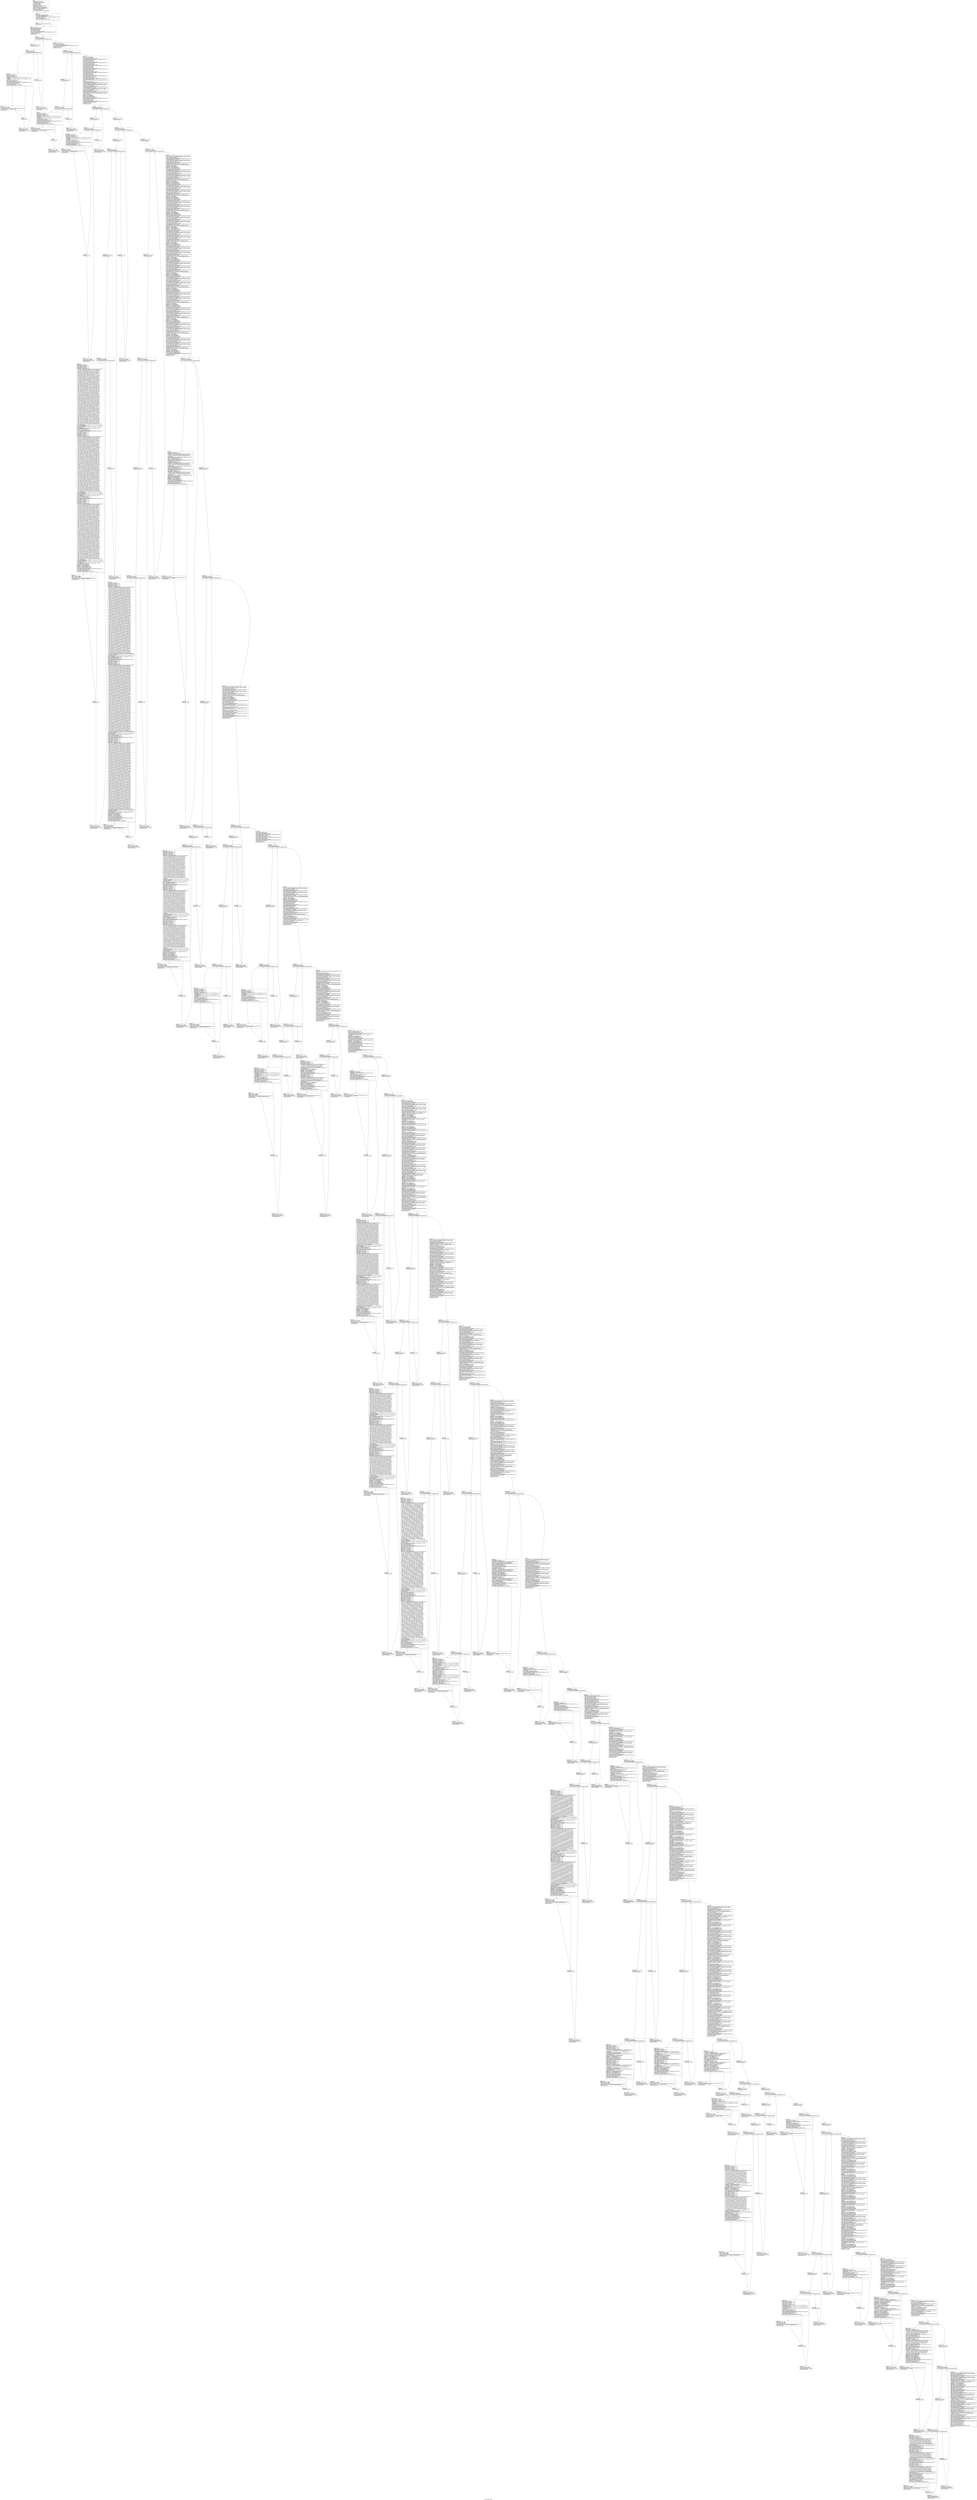 digraph "CFG for 'main' function" {
	label="CFG for 'main' function";

	Node0xa6eedb8 [shape=record,label="{entry:\l  %retval = alloca i32, align 4\l  %argc.addr = alloca i32, align 4\l  %argv.addr = alloca i8**, align 8\l  %i = alloca i32, align 4\l  %j = alloca i32, align 4\l  %k = alloca i32, align 4\l  %print_hash_value = alloca i32, align 4\l  store i32 0, i32* %retval\l  store i32 %argc, i32* %argc.addr, align 4\l  store i8** %argv, i8*** %argv.addr, align 8\l  store i32 0, i32* %print_hash_value, align 4\l  %0 = load i32* %argc.addr, align 4\l  %cmp = icmp eq i32 %0, 2\l  br i1 %cmp, label %land.lhs.true, label %if.end\l|{<s0>T|<s1>F}}"];
	Node0xa6eedb8:s0 -> Node0xa6eede8;
	Node0xa6eedb8:s1 -> Node0xa6eee48;
	Node0xa6eede8 [shape=record,label="{land.lhs.true:                                    \l  %1 = load i8*** %argv.addr, align 8\l  %arrayidx = getelementptr inbounds i8** %1, i64 1\l  %2 = load i8** %arrayidx, align 8\l  %call = call i32 @strcmp(i8* %2, i8* getelementptr inbounds ([2 x i8]*\l... @.str, i32 0, i32 0)) #4\l  %cmp1 = icmp eq i32 %call, 0\l  br i1 %cmp1, label %if.then, label %if.end\l|{<s0>T|<s1>F}}"];
	Node0xa6eede8:s0 -> Node0xa6eee18;
	Node0xa6eede8:s1 -> Node0xa6eee48;
	Node0xa6eee18 [shape=record,label="{if.then:                                          \l  store i32 1, i32* %print_hash_value, align 4\l  br label %if.end\l}"];
	Node0xa6eee18 -> Node0xa6eee48;
	Node0xa6eee48 [shape=record,label="{if.end:                                           \l  call void @platform_main_begin()\l  call void @crc32_gentab()\l  %call2 = call zeroext i8 @func_1()\l  %3 = load i32* @g_3, align 4\l  %conv = sext i32 %3 to i64\l  %4 = load i32* %print_hash_value, align 4\l  call void @transparent_crc(i64 %conv, i8* getelementptr inbounds ([4 x i8]*\l... @.str1, i32 0, i32 0), i32 %4)\l  store i32 0, i32* %i, align 4\l  br label %for.cond\l}"];
	Node0xa6eee48 -> Node0xa6eee78;
	Node0xa6eee78 [shape=record,label="{for.cond:                                         \l  %5 = load i32* %i, align 4\l  %cmp3 = icmp slt i32 %5, 7\l  br i1 %cmp3, label %for.body, label %for.end18\l|{<s0>T|<s1>F}}"];
	Node0xa6eee78:s0 -> Node0xa6fee18;
	Node0xa6eee78:s1 -> Node0xa6fef98;
	Node0xa6fee18 [shape=record,label="{for.body:                                         \l  store i32 0, i32* %j, align 4\l  br label %for.cond5\l}"];
	Node0xa6fee18 -> Node0xa6fee48;
	Node0xa6fee48 [shape=record,label="{for.cond5:                                        \l  %6 = load i32* %j, align 4\l  %cmp6 = icmp slt i32 %6, 3\l  br i1 %cmp6, label %for.body8, label %for.end\l|{<s0>T|<s1>F}}"];
	Node0xa6fee48:s0 -> Node0xa6fee78;
	Node0xa6fee48:s1 -> Node0xa6fef38;
	Node0xa6fee78 [shape=record,label="{for.body8:                                        \l  %7 = load i32* %j, align 4\l  %idxprom = sext i32 %7 to i64\l  %8 = load i32* %i, align 4\l  %idxprom9 = sext i32 %8 to i64\l  %arrayidx10 = getelementptr inbounds [7 x [3 x i32]]* @g_18, i32 0, i64\l... %idxprom9\l  %arrayidx11 = getelementptr inbounds [3 x i32]* %arrayidx10, i32 0, i64\l... %idxprom\l  %9 = load i32* %arrayidx11, align 4\l  %conv12 = zext i32 %9 to i64\l  %10 = load i32* %print_hash_value, align 4\l  call void @transparent_crc(i64 %conv12, i8* getelementptr inbounds ([11 x\l... i8]* @.str2, i32 0, i32 0), i32 %10)\l  %11 = load i32* %print_hash_value, align 4\l  %tobool = icmp ne i32 %11, 0\l  br i1 %tobool, label %if.then13, label %if.end15\l|{<s0>T|<s1>F}}"];
	Node0xa6fee78:s0 -> Node0xa6feea8;
	Node0xa6fee78:s1 -> Node0xa6feed8;
	Node0xa6feea8 [shape=record,label="{if.then13:                                        \l  %12 = load i32* %i, align 4\l  %13 = load i32* %j, align 4\l  %call14 = call i32 (i8*, ...)* @printf(i8* getelementptr inbounds ([18 x\l... i8]* @.str3, i32 0, i32 0), i32 %12, i32 %13)\l  br label %if.end15\l}"];
	Node0xa6feea8 -> Node0xa6feed8;
	Node0xa6feed8 [shape=record,label="{if.end15:                                         \l  br label %for.inc\l}"];
	Node0xa6feed8 -> Node0xa6fef08;
	Node0xa6fef08 [shape=record,label="{for.inc:                                          \l  %14 = load i32* %j, align 4\l  %inc = add nsw i32 %14, 1\l  store i32 %inc, i32* %j, align 4\l  br label %for.cond5\l}"];
	Node0xa6fef08 -> Node0xa6fee48;
	Node0xa6fef38 [shape=record,label="{for.end:                                          \l  br label %for.inc16\l}"];
	Node0xa6fef38 -> Node0xa6fef68;
	Node0xa6fef68 [shape=record,label="{for.inc16:                                        \l  %15 = load i32* %i, align 4\l  %inc17 = add nsw i32 %15, 1\l  store i32 %inc17, i32* %i, align 4\l  br label %for.cond\l}"];
	Node0xa6fef68 -> Node0xa6eee78;
	Node0xa6fef98 [shape=record,label="{for.end18:                                        \l  %16 = load i16* @g_47, align 2\l  %conv19 = sext i16 %16 to i64\l  %17 = load i32* %print_hash_value, align 4\l  call void @transparent_crc(i64 %conv19, i8* getelementptr inbounds ([5 x\l... i8]* @.str4, i32 0, i32 0), i32 %17)\l  store i32 0, i32* %i, align 4\l  br label %for.cond20\l}"];
	Node0xa6fef98 -> Node0xa6fefc8;
	Node0xa6fefc8 [shape=record,label="{for.cond20:                                       \l  %18 = load i32* %i, align 4\l  %cmp21 = icmp slt i32 %18, 7\l  br i1 %cmp21, label %for.body23, label %for.end42\l|{<s0>T|<s1>F}}"];
	Node0xa6fefc8:s0 -> Node0xa6feff8;
	Node0xa6fefc8:s1 -> Node0xa763fc0;
	Node0xa6feff8 [shape=record,label="{for.body23:                                       \l  store i32 0, i32* %j, align 4\l  br label %for.cond24\l}"];
	Node0xa6feff8 -> Node0xa6ff028;
	Node0xa6ff028 [shape=record,label="{for.cond24:                                       \l  %19 = load i32* %j, align 4\l  %cmp25 = icmp slt i32 %19, 3\l  br i1 %cmp25, label %for.body27, label %for.end39\l|{<s0>T|<s1>F}}"];
	Node0xa6ff028:s0 -> Node0xa6ff058;
	Node0xa6ff028:s1 -> Node0xa763f60;
	Node0xa6ff058 [shape=record,label="{for.body27:                                       \l  %20 = load i32* %j, align 4\l  %idxprom28 = sext i32 %20 to i64\l  %21 = load i32* %i, align 4\l  %idxprom29 = sext i32 %21 to i64\l  %arrayidx30 = getelementptr inbounds [7 x [3 x i16]]* @g_67, i32 0, i64\l... %idxprom29\l  %arrayidx31 = getelementptr inbounds [3 x i16]* %arrayidx30, i32 0, i64\l... %idxprom28\l  %22 = load volatile i16* %arrayidx31, align 2\l  %conv32 = sext i16 %22 to i64\l  %23 = load i32* %print_hash_value, align 4\l  call void @transparent_crc(i64 %conv32, i8* getelementptr inbounds ([11 x\l... i8]* @.str5, i32 0, i32 0), i32 %23)\l  %24 = load i32* %print_hash_value, align 4\l  %tobool33 = icmp ne i32 %24, 0\l  br i1 %tobool33, label %if.then34, label %if.end36\l|{<s0>T|<s1>F}}"];
	Node0xa6ff058:s0 -> Node0xa6ff088;
	Node0xa6ff058:s1 -> Node0xa6ff0b8;
	Node0xa6ff088 [shape=record,label="{if.then34:                                        \l  %25 = load i32* %i, align 4\l  %26 = load i32* %j, align 4\l  %call35 = call i32 (i8*, ...)* @printf(i8* getelementptr inbounds ([18 x\l... i8]* @.str3, i32 0, i32 0), i32 %25, i32 %26)\l  br label %if.end36\l}"];
	Node0xa6ff088 -> Node0xa6ff0b8;
	Node0xa6ff0b8 [shape=record,label="{if.end36:                                         \l  br label %for.inc37\l}"];
	Node0xa6ff0b8 -> Node0xa763f30;
	Node0xa763f30 [shape=record,label="{for.inc37:                                        \l  %27 = load i32* %j, align 4\l  %inc38 = add nsw i32 %27, 1\l  store i32 %inc38, i32* %j, align 4\l  br label %for.cond24\l}"];
	Node0xa763f30 -> Node0xa6ff028;
	Node0xa763f60 [shape=record,label="{for.end39:                                        \l  br label %for.inc40\l}"];
	Node0xa763f60 -> Node0xa763f90;
	Node0xa763f90 [shape=record,label="{for.inc40:                                        \l  %28 = load i32* %i, align 4\l  %inc41 = add nsw i32 %28, 1\l  store i32 %inc41, i32* %i, align 4\l  br label %for.cond20\l}"];
	Node0xa763f90 -> Node0xa6fefc8;
	Node0xa763fc0 [shape=record,label="{for.end42:                                        \l  %29 = load i16* @g_69, align 2\l  %conv43 = sext i16 %29 to i64\l  %30 = load i32* %print_hash_value, align 4\l  call void @transparent_crc(i64 %conv43, i8* getelementptr inbounds ([5 x\l... i8]* @.str6, i32 0, i32 0), i32 %30)\l  %31 = load i16* @g_96, align 2\l  %conv44 = zext i16 %31 to i64\l  %32 = load i32* %print_hash_value, align 4\l  call void @transparent_crc(i64 %conv44, i8* getelementptr inbounds ([5 x\l... i8]* @.str7, i32 0, i32 0), i32 %32)\l  %33 = load i64* @g_108, align 8\l  %34 = load i32* %print_hash_value, align 4\l  call void @transparent_crc(i64 %33, i8* getelementptr inbounds ([6 x i8]*\l... @.str8, i32 0, i32 0), i32 %34)\l  %35 = load i8* @g_113, align 1\l  %conv45 = zext i8 %35 to i64\l  %36 = load i32* %print_hash_value, align 4\l  call void @transparent_crc(i64 %conv45, i8* getelementptr inbounds ([6 x\l... i8]* @.str9, i32 0, i32 0), i32 %36)\l  %37 = load i32* @g_119, align 4\l  %conv46 = sext i32 %37 to i64\l  %38 = load i32* %print_hash_value, align 4\l  call void @transparent_crc(i64 %conv46, i8* getelementptr inbounds ([6 x\l... i8]* @.str10, i32 0, i32 0), i32 %38)\l  %39 = load i8* @g_142, align 1\l  %conv47 = sext i8 %39 to i64\l  %40 = load i32* %print_hash_value, align 4\l  call void @transparent_crc(i64 %conv47, i8* getelementptr inbounds ([6 x\l... i8]* @.str11, i32 0, i32 0), i32 %40)\l  %41 = load i64* @g_143, align 8\l  %42 = load i32* %print_hash_value, align 4\l  call void @transparent_crc(i64 %41, i8* getelementptr inbounds ([6 x i8]*\l... @.str12, i32 0, i32 0), i32 %42)\l  %43 = load i32* getelementptr inbounds (%struct.S2* @g_165, i32 0, i32 0),\l... align 4\l  %conv48 = zext i32 %43 to i64\l  %44 = load i32* %print_hash_value, align 4\l  call void @transparent_crc(i64 %conv48, i8* getelementptr inbounds ([9 x\l... i8]* @.str13, i32 0, i32 0), i32 %44)\l  %45 = load volatile i32* getelementptr inbounds (%struct.S1* bitcast (\{ i32,\l... i32, i8, i8, [2 x i8] \}* @g_169 to %struct.S1*), i32 0, i32 0), align 4\l  %conv49 = zext i32 %45 to i64\l  %46 = load i32* %print_hash_value, align 4\l  call void @transparent_crc(i64 %conv49, i8* getelementptr inbounds ([9 x\l... i8]* @.str14, i32 0, i32 0), i32 %46)\l  %47 = load volatile i32* getelementptr inbounds (%struct.S1* bitcast (\{ i32,\l... i32, i8, i8, [2 x i8] \}* @g_169 to %struct.S1*), i32 0, i32 1), align 4\l  %conv50 = zext i32 %47 to i64\l  %48 = load i32* %print_hash_value, align 4\l  call void @transparent_crc(i64 %conv50, i8* getelementptr inbounds ([9 x\l... i8]* @.str15, i32 0, i32 0), i32 %48)\l  %bf.load = load i16* bitcast ([2 x i8]* getelementptr inbounds (%struct.S1*\l... bitcast (\{ i32, i32, i8, i8, [2 x i8] \}* @g_169 to %struct.S1*), i32 0, i32\l... 2) to i16*), align 4\l  %bf.shl = shl i16 %bf.load, 3\l  %bf.ashr = ashr i16 %bf.shl, 3\l  %bf.cast = sext i16 %bf.ashr to i32\l  %conv51 = sext i32 %bf.cast to i64\l  %49 = load i32* %print_hash_value, align 4\l  call void @transparent_crc(i64 %conv51, i8* getelementptr inbounds ([9 x\l... i8]* @.str16, i32 0, i32 0), i32 %49)\l  %50 = load i8* @g_212, align 1\l  %conv52 = sext i8 %50 to i64\l  %51 = load i32* %print_hash_value, align 4\l  call void @transparent_crc(i64 %conv52, i8* getelementptr inbounds ([6 x\l... i8]* @.str17, i32 0, i32 0), i32 %51)\l  store i32 0, i32* %i, align 4\l  br label %for.cond53\l}"];
	Node0xa763fc0 -> Node0xa763ff0;
	Node0xa763ff0 [shape=record,label="{for.cond53:                                       \l  %52 = load i32* %i, align 4\l  %cmp54 = icmp slt i32 %52, 4\l  br i1 %cmp54, label %for.body56, label %for.end75\l|{<s0>T|<s1>F}}"];
	Node0xa763ff0:s0 -> Node0xa764020;
	Node0xa763ff0:s1 -> Node0xa7641a0;
	Node0xa764020 [shape=record,label="{for.body56:                                       \l  store i32 0, i32* %j, align 4\l  br label %for.cond57\l}"];
	Node0xa764020 -> Node0xa764050;
	Node0xa764050 [shape=record,label="{for.cond57:                                       \l  %53 = load i32* %j, align 4\l  %cmp58 = icmp slt i32 %53, 1\l  br i1 %cmp58, label %for.body60, label %for.end72\l|{<s0>T|<s1>F}}"];
	Node0xa764050:s0 -> Node0xa764080;
	Node0xa764050:s1 -> Node0xa764140;
	Node0xa764080 [shape=record,label="{for.body60:                                       \l  %54 = load i32* %j, align 4\l  %idxprom61 = sext i32 %54 to i64\l  %55 = load i32* %i, align 4\l  %idxprom62 = sext i32 %55 to i64\l  %arrayidx63 = getelementptr inbounds [4 x [1 x i32]]* @g_215, i32 0, i64\l... %idxprom62\l  %arrayidx64 = getelementptr inbounds [1 x i32]* %arrayidx63, i32 0, i64\l... %idxprom61\l  %56 = load i32* %arrayidx64, align 4\l  %conv65 = sext i32 %56 to i64\l  %57 = load i32* %print_hash_value, align 4\l  call void @transparent_crc(i64 %conv65, i8* getelementptr inbounds ([12 x\l... i8]* @.str18, i32 0, i32 0), i32 %57)\l  %58 = load i32* %print_hash_value, align 4\l  %tobool66 = icmp ne i32 %58, 0\l  br i1 %tobool66, label %if.then67, label %if.end69\l|{<s0>T|<s1>F}}"];
	Node0xa764080:s0 -> Node0xa7640b0;
	Node0xa764080:s1 -> Node0xa7640e0;
	Node0xa7640b0 [shape=record,label="{if.then67:                                        \l  %59 = load i32* %i, align 4\l  %60 = load i32* %j, align 4\l  %call68 = call i32 (i8*, ...)* @printf(i8* getelementptr inbounds ([18 x\l... i8]* @.str3, i32 0, i32 0), i32 %59, i32 %60)\l  br label %if.end69\l}"];
	Node0xa7640b0 -> Node0xa7640e0;
	Node0xa7640e0 [shape=record,label="{if.end69:                                         \l  br label %for.inc70\l}"];
	Node0xa7640e0 -> Node0xa764110;
	Node0xa764110 [shape=record,label="{for.inc70:                                        \l  %61 = load i32* %j, align 4\l  %inc71 = add nsw i32 %61, 1\l  store i32 %inc71, i32* %j, align 4\l  br label %for.cond57\l}"];
	Node0xa764110 -> Node0xa764050;
	Node0xa764140 [shape=record,label="{for.end72:                                        \l  br label %for.inc73\l}"];
	Node0xa764140 -> Node0xa764170;
	Node0xa764170 [shape=record,label="{for.inc73:                                        \l  %62 = load i32* %i, align 4\l  %inc74 = add nsw i32 %62, 1\l  store i32 %inc74, i32* %i, align 4\l  br label %for.cond53\l}"];
	Node0xa764170 -> Node0xa763ff0;
	Node0xa7641a0 [shape=record,label="{for.end75:                                        \l  store i32 0, i32* %i, align 4\l  br label %for.cond76\l}"];
	Node0xa7641a0 -> Node0xa7641d0;
	Node0xa7641d0 [shape=record,label="{for.cond76:                                       \l  %63 = load i32* %i, align 4\l  %cmp77 = icmp slt i32 %63, 10\l  br i1 %cmp77, label %for.body79, label %for.end125\l|{<s0>T|<s1>F}}"];
	Node0xa7641d0:s0 -> Node0xa764200;
	Node0xa7641d0:s1 -> Node0xa764a50;
	Node0xa764200 [shape=record,label="{for.body79:                                       \l  store i32 0, i32* %j, align 4\l  br label %for.cond80\l}"];
	Node0xa764200 -> Node0xa764840;
	Node0xa764840 [shape=record,label="{for.cond80:                                       \l  %64 = load i32* %j, align 4\l  %cmp81 = icmp slt i32 %64, 3\l  br i1 %cmp81, label %for.body83, label %for.end122\l|{<s0>T|<s1>F}}"];
	Node0xa764840:s0 -> Node0xa764870;
	Node0xa764840:s1 -> Node0xa7649f0;
	Node0xa764870 [shape=record,label="{for.body83:                                       \l  store i32 0, i32* %k, align 4\l  br label %for.cond84\l}"];
	Node0xa764870 -> Node0xa7648a0;
	Node0xa7648a0 [shape=record,label="{for.cond84:                                       \l  %65 = load i32* %k, align 4\l  %cmp85 = icmp slt i32 %65, 6\l  br i1 %cmp85, label %for.body87, label %for.end119\l|{<s0>T|<s1>F}}"];
	Node0xa7648a0:s0 -> Node0xa7648d0;
	Node0xa7648a0:s1 -> Node0xa764990;
	Node0xa7648d0 [shape=record,label="{for.body87:                                       \l  %66 = load i32* %k, align 4\l  %idxprom88 = sext i32 %66 to i64\l  %67 = load i32* %j, align 4\l  %idxprom89 = sext i32 %67 to i64\l  %68 = load i32* %i, align 4\l  %idxprom90 = sext i32 %68 to i64\l  %arrayidx91 = getelementptr inbounds [10 x [3 x [6 x %struct.S1]]]* bitcast\l... (\<\{ \<\{ \<\{ \{ i32, i32, i8, i8, [2 x i8] \}, \{ i32, i32, i8, i8, [2 x i8] \}, \{\l... i32, i32, i8, i8, [2 x i8] \}, \{ i32, i32, i8, i8, [2 x i8] \}, \{ i32, i32, i8,\l... i8, [2 x i8] \}, \{ i32, i32, i8, i8, [2 x i8] \} \}\>, \<\{ \{ i32, i32, i8, i8, [2\l... x i8] \}, \{ i32, i32, i8, i8, [2 x i8] \}, \{ i32, i32, i8, i8, [2 x i8] \}, \{\l... i32, i32, i8, i8, [2 x i8] \}, \{ i32, i32, i8, i8, [2 x i8] \}, \{ i32, i32, i8,\l... i8, [2 x i8] \} \}\>, \<\{ \{ i32, i32, i8, i8, [2 x i8] \}, \{ i32, i32, i8, i8, [2\l... x i8] \}, \{ i32, i32, i8, i8, [2 x i8] \}, \{ i32, i32, i8, i8, [2 x i8] \}, \{\l... i32, i32, i8, i8, [2 x i8] \}, \{ i32, i32, i8, i8, [2 x i8] \} \}\> \}\>, \<\{ \<\{ \{\l... i32, i32, i8, i8, [2 x i8] \}, \{ i32, i32, i8, i8, [2 x i8] \}, \{ i32, i32, i8,\l... i8, [2 x i8] \}, \{ i32, i32, i8, i8, [2 x i8] \}, \{ i32, i32, i8, i8, [2 x i8]\l... \}, \{ i32, i32, i8, i8, [2 x i8] \} \}\>, \<\{ \{ i32, i32, i8, i8, [2 x i8] \}, \{\l... i32, i32, i8, i8, [2 x i8] \}, \{ i32, i32, i8, i8, [2 x i8] \}, \{ i32, i32, i8,\l... i8, [2 x i8] \}, \{ i32, i32, i8, i8, [2 x i8] \}, \{ i32, i32, i8, i8, [2 x i8]\l... \} \}\>, \<\{ \{ i32, i32, i8, i8, [2 x i8] \}, \{ i32, i32, i8, i8, [2 x i8] \}, \{\l... i32, i32, i8, i8, [2 x i8] \}, \{ i32, i32, i8, i8, [2 x i8] \}, \{ i32, i32, i8,\l... i8, [2 x i8] \}, \{ i32, i32, i8, i8, [2 x i8] \} \}\> \}\>, \<\{ \<\{ \{ i32, i32, i8,\l... i8, [2 x i8] \}, \{ i32, i32, i8, i8, [2 x i8] \}, \{ i32, i32, i8, i8, [2 x i8]\l... \}, \{ i32, i32, i8, i8, [2 x i8] \}, \{ i32, i32, i8, i8, [2 x i8] \}, \{ i32,\l... i32, i8, i8, [2 x i8] \} \}\>, \<\{ \{ i32, i32, i8, i8, [2 x i8] \}, \{ i32, i32,\l... i8, i8, [2 x i8] \}, \{ i32, i32, i8, i8, [2 x i8] \}, \{ i32, i32, i8, i8, [2 x\l... i8] \}, \{ i32, i32, i8, i8, [2 x i8] \}, \{ i32, i32, i8, i8, [2 x i8] \} \}\>, \<\{\l... \{ i32, i32, i8, i8, [2 x i8] \}, \{ i32, i32, i8, i8, [2 x i8] \}, \{ i32, i32,\l... i8, i8, [2 x i8] \}, \{ i32, i32, i8, i8, [2 x i8] \}, \{ i32, i32, i8, i8, [2 x\l... i8] \}, \{ i32, i32, i8, i8, [2 x i8] \} \}\> \}\>, \<\{ \<\{ \{ i32, i32, i8, i8, [2 x\l... i8] \}, \{ i32, i32, i8, i8, [2 x i8] \}, \{ i32, i32, i8, i8, [2 x i8] \}, \{ i32,\l... i32, i8, i8, [2 x i8] \}, \{ i32, i32, i8, i8, [2 x i8] \}, \{ i32, i32, i8, i8,\l... [2 x i8] \} \}\>, \<\{ \{ i32, i32, i8, i8, [2 x i8] \}, \{ i32, i32, i8, i8, [2 x\l... i8] \}, \{ i32, i32, i8, i8, [2 x i8] \}, \{ i32, i32, i8, i8, [2 x i8] \}, \{ i32,\l... i32, i8, i8, [2 x i8] \}, \{ i32, i32, i8, i8, [2 x i8] \} \}\>, \<\{ \{ i32, i32,\l... i8, i8, [2 x i8] \}, \{ i32, i32, i8, i8, [2 x i8] \}, \{ i32, i32, i8, i8, [2 x\l... i8] \}, \{ i32, i32, i8, i8, [2 x i8] \}, \{ i32, i32, i8, i8, [2 x i8] \}, \{ i32,\l... i32, i8, i8, [2 x i8] \} \}\> \}\>, \<\{ \<\{ \{ i32, i32, i8, i8, [2 x i8] \}, \{ i32,\l... i32, i8, i8, [2 x i8] \}, \{ i32, i32, i8, i8, [2 x i8] \}, \{ i32, i32, i8, i8,\l... [2 x i8] \}, \{ i32, i32, i8, i8, [2 x i8] \}, \{ i32, i32, i8, i8, [2 x i8] \}\l... \}\>, \<\{ \{ i32, i32, i8, i8, [2 x i8] \}, \{ i32, i32, i8, i8, [2 x i8] \}, \{ i32,\l... i32, i8, i8, [2 x i8] \}, \{ i32, i32, i8, i8, [2 x i8] \}, \{ i32, i32, i8, i8,\l... [2 x i8] \}, \{ i32, i32, i8, i8, [2 x i8] \} \}\>, \<\{ \{ i32, i32, i8, i8, [2 x\l... i8] \}, \{ i32, i32, i8, i8, [2 x i8] \}, \{ i32, i32, i8, i8, [2 x i8] \}, \{ i32,\l... i32, i8, i8, [2 x i8] \}, \{ i32, i32, i8, i8, [2 x i8] \}, \{ i32, i32, i8, i8,\l... [2 x i8] \} \}\> \}\>, \<\{ \<\{ \{ i32, i32, i8, i8, [2 x i8] \}, \{ i32, i32, i8, i8,\l... [2 x i8] \}, \{ i32, i32, i8, i8, [2 x i8] \}, \{ i32, i32, i8, i8, [2 x i8] \}, \{\l... i32, i32, i8, i8, [2 x i8] \}, \{ i32, i32, i8, i8, [2 x i8] \} \}\>, \<\{ \{ i32,\l... i32, i8, i8, [2 x i8] \}, \{ i32, i32, i8, i8, [2 x i8] \}, \{ i32, i32, i8, i8,\l... [2 x i8] \}, \{ i32, i32, i8, i8, [2 x i8] \}, \{ i32, i32, i8, i8, [2 x i8] \}, \{\l... i32, i32, i8, i8, [2 x i8] \} \}\>, \<\{ \{ i32, i32, i8, i8, [2 x i8] \}, \{ i32,\l... i32, i8, i8, [2 x i8] \}, \{ i32, i32, i8, i8, [2 x i8] \}, \{ i32, i32, i8, i8,\l... [2 x i8] \}, \{ i32, i32, i8, i8, [2 x i8] \}, \{ i32, i32, i8, i8, [2 x i8] \} \}\>\l... \}\>, \<\{ \<\{ \{ i32, i32, i8, i8, [2 x i8] \}, \{ i32, i32, i8, i8, [2 x i8] \}, \{\l... i32, i32, i8, i8, [2 x i8] \}, \{ i32, i32, i8, i8, [2 x i8] \}, \{ i32, i32, i8,\l... i8, [2 x i8] \}, \{ i32, i32, i8, i8, [2 x i8] \} \}\>, \<\{ \{ i32, i32, i8, i8, [2\l... x i8] \}, \{ i32, i32, i8, i8, [2 x i8] \}, \{ i32, i32, i8, i8, [2 x i8] \}, \{\l... i32, i32, i8, i8, [2 x i8] \}, \{ i32, i32, i8, i8, [2 x i8] \}, \{ i32, i32, i8,\l... i8, [2 x i8] \} \}\>, \<\{ \{ i32, i32, i8, i8, [2 x i8] \}, \{ i32, i32, i8, i8, [2\l... x i8] \}, \{ i32, i32, i8, i8, [2 x i8] \}, \{ i32, i32, i8, i8, [2 x i8] \}, \{\l... i32, i32, i8, i8, [2 x i8] \}, \{ i32, i32, i8, i8, [2 x i8] \} \}\> \}\>, \<\{ \<\{ \{\l... i32, i32, i8, i8, [2 x i8] \}, \{ i32, i32, i8, i8, [2 x i8] \}, \{ i32, i32, i8,\l... i8, [2 x i8] \}, \{ i32, i32, i8, i8, [2 x i8] \}, \{ i32, i32, i8, i8, [2 x i8]\l... \}, \{ i32, i32, i8, i8, [2 x i8] \} \}\>, \<\{ \{ i32, i32, i8, i8, [2 x i8] \}, \{\l... i32, i32, i8, i8, [2 x i8] \}, \{ i32, i32, i8, i8, [2 x i8] \}, \{ i32, i32, i8,\l... i8, [2 x i8] \}, \{ i32, i32, i8, i8, [2 x i8] \}, \{ i32, i32, i8, i8, [2 x i8]\l... \} \}\>, \<\{ \{ i32, i32, i8, i8, [2 x i8] \}, \{ i32, i32, i8, i8, [2 x i8] \}, \{\l... i32, i32, i8, i8, [2 x i8] \}, \{ i32, i32, i8, i8, [2 x i8] \}, \{ i32, i32, i8,\l... i8, [2 x i8] \}, \{ i32, i32, i8, i8, [2 x i8] \} \}\> \}\>, \<\{ \<\{ \{ i32, i32, i8,\l... i8, [2 x i8] \}, \{ i32, i32, i8, i8, [2 x i8] \}, \{ i32, i32, i8, i8, [2 x i8]\l... \}, \{ i32, i32, i8, i8, [2 x i8] \}, \{ i32, i32, i8, i8, [2 x i8] \}, \{ i32,\l... i32, i8, i8, [2 x i8] \} \}\>, \<\{ \{ i32, i32, i8, i8, [2 x i8] \}, \{ i32, i32,\l... i8, i8, [2 x i8] \}, \{ i32, i32, i8, i8, [2 x i8] \}, \{ i32, i32, i8, i8, [2 x\l... i8] \}, \{ i32, i32, i8, i8, [2 x i8] \}, \{ i32, i32, i8, i8, [2 x i8] \} \}\>, \<\{\l... \{ i32, i32, i8, i8, [2 x i8] \}, \{ i32, i32, i8, i8, [2 x i8] \}, \{ i32, i32,\l... i8, i8, [2 x i8] \}, \{ i32, i32, i8, i8, [2 x i8] \}, \{ i32, i32, i8, i8, [2 x\l... i8] \}, \{ i32, i32, i8, i8, [2 x i8] \} \}\> \}\>, \<\{ \<\{ \{ i32, i32, i8, i8, [2 x\l... i8] \}, \{ i32, i32, i8, i8, [2 x i8] \}, \{ i32, i32, i8, i8, [2 x i8] \}, \{ i32,\l... i32, i8, i8, [2 x i8] \}, \{ i32, i32, i8, i8, [2 x i8] \}, \{ i32, i32, i8, i8,\l... [2 x i8] \} \}\>, \<\{ \{ i32, i32, i8, i8, [2 x i8] \}, \{ i32, i32, i8, i8, [2 x\l... i8] \}, \{ i32, i32, i8, i8, [2 x i8] \}, \{ i32, i32, i8, i8, [2 x i8] \}, \{ i32,\l... i32, i8, i8, [2 x i8] \}, \{ i32, i32, i8, i8, [2 x i8] \} \}\>, \<\{ \{ i32, i32,\l... i8, i8, [2 x i8] \}, \{ i32, i32, i8, i8, [2 x i8] \}, \{ i32, i32, i8, i8, [2 x\l... i8] \}, \{ i32, i32, i8, i8, [2 x i8] \}, \{ i32, i32, i8, i8, [2 x i8] \}, \{ i32,\l... i32, i8, i8, [2 x i8] \} \}\> \}\> \}\>* @g_235 to [10 x [3 x [6 x %struct.S1]]]*),\l... i32 0, i64 %idxprom90\l  %arrayidx92 = getelementptr inbounds [3 x [6 x %struct.S1]]* %arrayidx91,\l... i32 0, i64 %idxprom89\l  %arrayidx93 = getelementptr inbounds [6 x %struct.S1]* %arrayidx92, i32 0,\l... i64 %idxprom88\l  %f0 = getelementptr inbounds %struct.S1* %arrayidx93, i32 0, i32 0\l  %69 = load volatile i32* %f0, align 4\l  %conv94 = zext i32 %69 to i64\l  %70 = load i32* %print_hash_value, align 4\l  call void @transparent_crc(i64 %conv94, i8* getelementptr inbounds ([18 x\l... i8]* @.str19, i32 0, i32 0), i32 %70)\l  %71 = load i32* %k, align 4\l  %idxprom95 = sext i32 %71 to i64\l  %72 = load i32* %j, align 4\l  %idxprom96 = sext i32 %72 to i64\l  %73 = load i32* %i, align 4\l  %idxprom97 = sext i32 %73 to i64\l  %arrayidx98 = getelementptr inbounds [10 x [3 x [6 x %struct.S1]]]* bitcast\l... (\<\{ \<\{ \<\{ \{ i32, i32, i8, i8, [2 x i8] \}, \{ i32, i32, i8, i8, [2 x i8] \}, \{\l... i32, i32, i8, i8, [2 x i8] \}, \{ i32, i32, i8, i8, [2 x i8] \}, \{ i32, i32, i8,\l... i8, [2 x i8] \}, \{ i32, i32, i8, i8, [2 x i8] \} \}\>, \<\{ \{ i32, i32, i8, i8, [2\l... x i8] \}, \{ i32, i32, i8, i8, [2 x i8] \}, \{ i32, i32, i8, i8, [2 x i8] \}, \{\l... i32, i32, i8, i8, [2 x i8] \}, \{ i32, i32, i8, i8, [2 x i8] \}, \{ i32, i32, i8,\l... i8, [2 x i8] \} \}\>, \<\{ \{ i32, i32, i8, i8, [2 x i8] \}, \{ i32, i32, i8, i8, [2\l... x i8] \}, \{ i32, i32, i8, i8, [2 x i8] \}, \{ i32, i32, i8, i8, [2 x i8] \}, \{\l... i32, i32, i8, i8, [2 x i8] \}, \{ i32, i32, i8, i8, [2 x i8] \} \}\> \}\>, \<\{ \<\{ \{\l... i32, i32, i8, i8, [2 x i8] \}, \{ i32, i32, i8, i8, [2 x i8] \}, \{ i32, i32, i8,\l... i8, [2 x i8] \}, \{ i32, i32, i8, i8, [2 x i8] \}, \{ i32, i32, i8, i8, [2 x i8]\l... \}, \{ i32, i32, i8, i8, [2 x i8] \} \}\>, \<\{ \{ i32, i32, i8, i8, [2 x i8] \}, \{\l... i32, i32, i8, i8, [2 x i8] \}, \{ i32, i32, i8, i8, [2 x i8] \}, \{ i32, i32, i8,\l... i8, [2 x i8] \}, \{ i32, i32, i8, i8, [2 x i8] \}, \{ i32, i32, i8, i8, [2 x i8]\l... \} \}\>, \<\{ \{ i32, i32, i8, i8, [2 x i8] \}, \{ i32, i32, i8, i8, [2 x i8] \}, \{\l... i32, i32, i8, i8, [2 x i8] \}, \{ i32, i32, i8, i8, [2 x i8] \}, \{ i32, i32, i8,\l... i8, [2 x i8] \}, \{ i32, i32, i8, i8, [2 x i8] \} \}\> \}\>, \<\{ \<\{ \{ i32, i32, i8,\l... i8, [2 x i8] \}, \{ i32, i32, i8, i8, [2 x i8] \}, \{ i32, i32, i8, i8, [2 x i8]\l... \}, \{ i32, i32, i8, i8, [2 x i8] \}, \{ i32, i32, i8, i8, [2 x i8] \}, \{ i32,\l... i32, i8, i8, [2 x i8] \} \}\>, \<\{ \{ i32, i32, i8, i8, [2 x i8] \}, \{ i32, i32,\l... i8, i8, [2 x i8] \}, \{ i32, i32, i8, i8, [2 x i8] \}, \{ i32, i32, i8, i8, [2 x\l... i8] \}, \{ i32, i32, i8, i8, [2 x i8] \}, \{ i32, i32, i8, i8, [2 x i8] \} \}\>, \<\{\l... \{ i32, i32, i8, i8, [2 x i8] \}, \{ i32, i32, i8, i8, [2 x i8] \}, \{ i32, i32,\l... i8, i8, [2 x i8] \}, \{ i32, i32, i8, i8, [2 x i8] \}, \{ i32, i32, i8, i8, [2 x\l... i8] \}, \{ i32, i32, i8, i8, [2 x i8] \} \}\> \}\>, \<\{ \<\{ \{ i32, i32, i8, i8, [2 x\l... i8] \}, \{ i32, i32, i8, i8, [2 x i8] \}, \{ i32, i32, i8, i8, [2 x i8] \}, \{ i32,\l... i32, i8, i8, [2 x i8] \}, \{ i32, i32, i8, i8, [2 x i8] \}, \{ i32, i32, i8, i8,\l... [2 x i8] \} \}\>, \<\{ \{ i32, i32, i8, i8, [2 x i8] \}, \{ i32, i32, i8, i8, [2 x\l... i8] \}, \{ i32, i32, i8, i8, [2 x i8] \}, \{ i32, i32, i8, i8, [2 x i8] \}, \{ i32,\l... i32, i8, i8, [2 x i8] \}, \{ i32, i32, i8, i8, [2 x i8] \} \}\>, \<\{ \{ i32, i32,\l... i8, i8, [2 x i8] \}, \{ i32, i32, i8, i8, [2 x i8] \}, \{ i32, i32, i8, i8, [2 x\l... i8] \}, \{ i32, i32, i8, i8, [2 x i8] \}, \{ i32, i32, i8, i8, [2 x i8] \}, \{ i32,\l... i32, i8, i8, [2 x i8] \} \}\> \}\>, \<\{ \<\{ \{ i32, i32, i8, i8, [2 x i8] \}, \{ i32,\l... i32, i8, i8, [2 x i8] \}, \{ i32, i32, i8, i8, [2 x i8] \}, \{ i32, i32, i8, i8,\l... [2 x i8] \}, \{ i32, i32, i8, i8, [2 x i8] \}, \{ i32, i32, i8, i8, [2 x i8] \}\l... \}\>, \<\{ \{ i32, i32, i8, i8, [2 x i8] \}, \{ i32, i32, i8, i8, [2 x i8] \}, \{ i32,\l... i32, i8, i8, [2 x i8] \}, \{ i32, i32, i8, i8, [2 x i8] \}, \{ i32, i32, i8, i8,\l... [2 x i8] \}, \{ i32, i32, i8, i8, [2 x i8] \} \}\>, \<\{ \{ i32, i32, i8, i8, [2 x\l... i8] \}, \{ i32, i32, i8, i8, [2 x i8] \}, \{ i32, i32, i8, i8, [2 x i8] \}, \{ i32,\l... i32, i8, i8, [2 x i8] \}, \{ i32, i32, i8, i8, [2 x i8] \}, \{ i32, i32, i8, i8,\l... [2 x i8] \} \}\> \}\>, \<\{ \<\{ \{ i32, i32, i8, i8, [2 x i8] \}, \{ i32, i32, i8, i8,\l... [2 x i8] \}, \{ i32, i32, i8, i8, [2 x i8] \}, \{ i32, i32, i8, i8, [2 x i8] \}, \{\l... i32, i32, i8, i8, [2 x i8] \}, \{ i32, i32, i8, i8, [2 x i8] \} \}\>, \<\{ \{ i32,\l... i32, i8, i8, [2 x i8] \}, \{ i32, i32, i8, i8, [2 x i8] \}, \{ i32, i32, i8, i8,\l... [2 x i8] \}, \{ i32, i32, i8, i8, [2 x i8] \}, \{ i32, i32, i8, i8, [2 x i8] \}, \{\l... i32, i32, i8, i8, [2 x i8] \} \}\>, \<\{ \{ i32, i32, i8, i8, [2 x i8] \}, \{ i32,\l... i32, i8, i8, [2 x i8] \}, \{ i32, i32, i8, i8, [2 x i8] \}, \{ i32, i32, i8, i8,\l... [2 x i8] \}, \{ i32, i32, i8, i8, [2 x i8] \}, \{ i32, i32, i8, i8, [2 x i8] \} \}\>\l... \}\>, \<\{ \<\{ \{ i32, i32, i8, i8, [2 x i8] \}, \{ i32, i32, i8, i8, [2 x i8] \}, \{\l... i32, i32, i8, i8, [2 x i8] \}, \{ i32, i32, i8, i8, [2 x i8] \}, \{ i32, i32, i8,\l... i8, [2 x i8] \}, \{ i32, i32, i8, i8, [2 x i8] \} \}\>, \<\{ \{ i32, i32, i8, i8, [2\l... x i8] \}, \{ i32, i32, i8, i8, [2 x i8] \}, \{ i32, i32, i8, i8, [2 x i8] \}, \{\l... i32, i32, i8, i8, [2 x i8] \}, \{ i32, i32, i8, i8, [2 x i8] \}, \{ i32, i32, i8,\l... i8, [2 x i8] \} \}\>, \<\{ \{ i32, i32, i8, i8, [2 x i8] \}, \{ i32, i32, i8, i8, [2\l... x i8] \}, \{ i32, i32, i8, i8, [2 x i8] \}, \{ i32, i32, i8, i8, [2 x i8] \}, \{\l... i32, i32, i8, i8, [2 x i8] \}, \{ i32, i32, i8, i8, [2 x i8] \} \}\> \}\>, \<\{ \<\{ \{\l... i32, i32, i8, i8, [2 x i8] \}, \{ i32, i32, i8, i8, [2 x i8] \}, \{ i32, i32, i8,\l... i8, [2 x i8] \}, \{ i32, i32, i8, i8, [2 x i8] \}, \{ i32, i32, i8, i8, [2 x i8]\l... \}, \{ i32, i32, i8, i8, [2 x i8] \} \}\>, \<\{ \{ i32, i32, i8, i8, [2 x i8] \}, \{\l... i32, i32, i8, i8, [2 x i8] \}, \{ i32, i32, i8, i8, [2 x i8] \}, \{ i32, i32, i8,\l... i8, [2 x i8] \}, \{ i32, i32, i8, i8, [2 x i8] \}, \{ i32, i32, i8, i8, [2 x i8]\l... \} \}\>, \<\{ \{ i32, i32, i8, i8, [2 x i8] \}, \{ i32, i32, i8, i8, [2 x i8] \}, \{\l... i32, i32, i8, i8, [2 x i8] \}, \{ i32, i32, i8, i8, [2 x i8] \}, \{ i32, i32, i8,\l... i8, [2 x i8] \}, \{ i32, i32, i8, i8, [2 x i8] \} \}\> \}\>, \<\{ \<\{ \{ i32, i32, i8,\l... i8, [2 x i8] \}, \{ i32, i32, i8, i8, [2 x i8] \}, \{ i32, i32, i8, i8, [2 x i8]\l... \}, \{ i32, i32, i8, i8, [2 x i8] \}, \{ i32, i32, i8, i8, [2 x i8] \}, \{ i32,\l... i32, i8, i8, [2 x i8] \} \}\>, \<\{ \{ i32, i32, i8, i8, [2 x i8] \}, \{ i32, i32,\l... i8, i8, [2 x i8] \}, \{ i32, i32, i8, i8, [2 x i8] \}, \{ i32, i32, i8, i8, [2 x\l... i8] \}, \{ i32, i32, i8, i8, [2 x i8] \}, \{ i32, i32, i8, i8, [2 x i8] \} \}\>, \<\{\l... \{ i32, i32, i8, i8, [2 x i8] \}, \{ i32, i32, i8, i8, [2 x i8] \}, \{ i32, i32,\l... i8, i8, [2 x i8] \}, \{ i32, i32, i8, i8, [2 x i8] \}, \{ i32, i32, i8, i8, [2 x\l... i8] \}, \{ i32, i32, i8, i8, [2 x i8] \} \}\> \}\>, \<\{ \<\{ \{ i32, i32, i8, i8, [2 x\l... i8] \}, \{ i32, i32, i8, i8, [2 x i8] \}, \{ i32, i32, i8, i8, [2 x i8] \}, \{ i32,\l... i32, i8, i8, [2 x i8] \}, \{ i32, i32, i8, i8, [2 x i8] \}, \{ i32, i32, i8, i8,\l... [2 x i8] \} \}\>, \<\{ \{ i32, i32, i8, i8, [2 x i8] \}, \{ i32, i32, i8, i8, [2 x\l... i8] \}, \{ i32, i32, i8, i8, [2 x i8] \}, \{ i32, i32, i8, i8, [2 x i8] \}, \{ i32,\l... i32, i8, i8, [2 x i8] \}, \{ i32, i32, i8, i8, [2 x i8] \} \}\>, \<\{ \{ i32, i32,\l... i8, i8, [2 x i8] \}, \{ i32, i32, i8, i8, [2 x i8] \}, \{ i32, i32, i8, i8, [2 x\l... i8] \}, \{ i32, i32, i8, i8, [2 x i8] \}, \{ i32, i32, i8, i8, [2 x i8] \}, \{ i32,\l... i32, i8, i8, [2 x i8] \} \}\> \}\> \}\>* @g_235 to [10 x [3 x [6 x %struct.S1]]]*),\l... i32 0, i64 %idxprom97\l  %arrayidx99 = getelementptr inbounds [3 x [6 x %struct.S1]]* %arrayidx98,\l... i32 0, i64 %idxprom96\l  %arrayidx100 = getelementptr inbounds [6 x %struct.S1]* %arrayidx99, i32 0,\l... i64 %idxprom95\l  %f1 = getelementptr inbounds %struct.S1* %arrayidx100, i32 0, i32 1\l  %74 = load volatile i32* %f1, align 4\l  %conv101 = zext i32 %74 to i64\l  %75 = load i32* %print_hash_value, align 4\l  call void @transparent_crc(i64 %conv101, i8* getelementptr inbounds ([18 x\l... i8]* @.str20, i32 0, i32 0), i32 %75)\l  %76 = load i32* %k, align 4\l  %idxprom102 = sext i32 %76 to i64\l  %77 = load i32* %j, align 4\l  %idxprom103 = sext i32 %77 to i64\l  %78 = load i32* %i, align 4\l  %idxprom104 = sext i32 %78 to i64\l  %arrayidx105 = getelementptr inbounds [10 x [3 x [6 x %struct.S1]]]* bitcast\l... (\<\{ \<\{ \<\{ \{ i32, i32, i8, i8, [2 x i8] \}, \{ i32, i32, i8, i8, [2 x i8] \}, \{\l... i32, i32, i8, i8, [2 x i8] \}, \{ i32, i32, i8, i8, [2 x i8] \}, \{ i32, i32, i8,\l... i8, [2 x i8] \}, \{ i32, i32, i8, i8, [2 x i8] \} \}\>, \<\{ \{ i32, i32, i8, i8, [2\l... x i8] \}, \{ i32, i32, i8, i8, [2 x i8] \}, \{ i32, i32, i8, i8, [2 x i8] \}, \{\l... i32, i32, i8, i8, [2 x i8] \}, \{ i32, i32, i8, i8, [2 x i8] \}, \{ i32, i32, i8,\l... i8, [2 x i8] \} \}\>, \<\{ \{ i32, i32, i8, i8, [2 x i8] \}, \{ i32, i32, i8, i8, [2\l... x i8] \}, \{ i32, i32, i8, i8, [2 x i8] \}, \{ i32, i32, i8, i8, [2 x i8] \}, \{\l... i32, i32, i8, i8, [2 x i8] \}, \{ i32, i32, i8, i8, [2 x i8] \} \}\> \}\>, \<\{ \<\{ \{\l... i32, i32, i8, i8, [2 x i8] \}, \{ i32, i32, i8, i8, [2 x i8] \}, \{ i32, i32, i8,\l... i8, [2 x i8] \}, \{ i32, i32, i8, i8, [2 x i8] \}, \{ i32, i32, i8, i8, [2 x i8]\l... \}, \{ i32, i32, i8, i8, [2 x i8] \} \}\>, \<\{ \{ i32, i32, i8, i8, [2 x i8] \}, \{\l... i32, i32, i8, i8, [2 x i8] \}, \{ i32, i32, i8, i8, [2 x i8] \}, \{ i32, i32, i8,\l... i8, [2 x i8] \}, \{ i32, i32, i8, i8, [2 x i8] \}, \{ i32, i32, i8, i8, [2 x i8]\l... \} \}\>, \<\{ \{ i32, i32, i8, i8, [2 x i8] \}, \{ i32, i32, i8, i8, [2 x i8] \}, \{\l... i32, i32, i8, i8, [2 x i8] \}, \{ i32, i32, i8, i8, [2 x i8] \}, \{ i32, i32, i8,\l... i8, [2 x i8] \}, \{ i32, i32, i8, i8, [2 x i8] \} \}\> \}\>, \<\{ \<\{ \{ i32, i32, i8,\l... i8, [2 x i8] \}, \{ i32, i32, i8, i8, [2 x i8] \}, \{ i32, i32, i8, i8, [2 x i8]\l... \}, \{ i32, i32, i8, i8, [2 x i8] \}, \{ i32, i32, i8, i8, [2 x i8] \}, \{ i32,\l... i32, i8, i8, [2 x i8] \} \}\>, \<\{ \{ i32, i32, i8, i8, [2 x i8] \}, \{ i32, i32,\l... i8, i8, [2 x i8] \}, \{ i32, i32, i8, i8, [2 x i8] \}, \{ i32, i32, i8, i8, [2 x\l... i8] \}, \{ i32, i32, i8, i8, [2 x i8] \}, \{ i32, i32, i8, i8, [2 x i8] \} \}\>, \<\{\l... \{ i32, i32, i8, i8, [2 x i8] \}, \{ i32, i32, i8, i8, [2 x i8] \}, \{ i32, i32,\l... i8, i8, [2 x i8] \}, \{ i32, i32, i8, i8, [2 x i8] \}, \{ i32, i32, i8, i8, [2 x\l... i8] \}, \{ i32, i32, i8, i8, [2 x i8] \} \}\> \}\>, \<\{ \<\{ \{ i32, i32, i8, i8, [2 x\l... i8] \}, \{ i32, i32, i8, i8, [2 x i8] \}, \{ i32, i32, i8, i8, [2 x i8] \}, \{ i32,\l... i32, i8, i8, [2 x i8] \}, \{ i32, i32, i8, i8, [2 x i8] \}, \{ i32, i32, i8, i8,\l... [2 x i8] \} \}\>, \<\{ \{ i32, i32, i8, i8, [2 x i8] \}, \{ i32, i32, i8, i8, [2 x\l... i8] \}, \{ i32, i32, i8, i8, [2 x i8] \}, \{ i32, i32, i8, i8, [2 x i8] \}, \{ i32,\l... i32, i8, i8, [2 x i8] \}, \{ i32, i32, i8, i8, [2 x i8] \} \}\>, \<\{ \{ i32, i32,\l... i8, i8, [2 x i8] \}, \{ i32, i32, i8, i8, [2 x i8] \}, \{ i32, i32, i8, i8, [2 x\l... i8] \}, \{ i32, i32, i8, i8, [2 x i8] \}, \{ i32, i32, i8, i8, [2 x i8] \}, \{ i32,\l... i32, i8, i8, [2 x i8] \} \}\> \}\>, \<\{ \<\{ \{ i32, i32, i8, i8, [2 x i8] \}, \{ i32,\l... i32, i8, i8, [2 x i8] \}, \{ i32, i32, i8, i8, [2 x i8] \}, \{ i32, i32, i8, i8,\l... [2 x i8] \}, \{ i32, i32, i8, i8, [2 x i8] \}, \{ i32, i32, i8, i8, [2 x i8] \}\l... \}\>, \<\{ \{ i32, i32, i8, i8, [2 x i8] \}, \{ i32, i32, i8, i8, [2 x i8] \}, \{ i32,\l... i32, i8, i8, [2 x i8] \}, \{ i32, i32, i8, i8, [2 x i8] \}, \{ i32, i32, i8, i8,\l... [2 x i8] \}, \{ i32, i32, i8, i8, [2 x i8] \} \}\>, \<\{ \{ i32, i32, i8, i8, [2 x\l... i8] \}, \{ i32, i32, i8, i8, [2 x i8] \}, \{ i32, i32, i8, i8, [2 x i8] \}, \{ i32,\l... i32, i8, i8, [2 x i8] \}, \{ i32, i32, i8, i8, [2 x i8] \}, \{ i32, i32, i8, i8,\l... [2 x i8] \} \}\> \}\>, \<\{ \<\{ \{ i32, i32, i8, i8, [2 x i8] \}, \{ i32, i32, i8, i8,\l... [2 x i8] \}, \{ i32, i32, i8, i8, [2 x i8] \}, \{ i32, i32, i8, i8, [2 x i8] \}, \{\l... i32, i32, i8, i8, [2 x i8] \}, \{ i32, i32, i8, i8, [2 x i8] \} \}\>, \<\{ \{ i32,\l... i32, i8, i8, [2 x i8] \}, \{ i32, i32, i8, i8, [2 x i8] \}, \{ i32, i32, i8, i8,\l... [2 x i8] \}, \{ i32, i32, i8, i8, [2 x i8] \}, \{ i32, i32, i8, i8, [2 x i8] \}, \{\l... i32, i32, i8, i8, [2 x i8] \} \}\>, \<\{ \{ i32, i32, i8, i8, [2 x i8] \}, \{ i32,\l... i32, i8, i8, [2 x i8] \}, \{ i32, i32, i8, i8, [2 x i8] \}, \{ i32, i32, i8, i8,\l... [2 x i8] \}, \{ i32, i32, i8, i8, [2 x i8] \}, \{ i32, i32, i8, i8, [2 x i8] \} \}\>\l... \}\>, \<\{ \<\{ \{ i32, i32, i8, i8, [2 x i8] \}, \{ i32, i32, i8, i8, [2 x i8] \}, \{\l... i32, i32, i8, i8, [2 x i8] \}, \{ i32, i32, i8, i8, [2 x i8] \}, \{ i32, i32, i8,\l... i8, [2 x i8] \}, \{ i32, i32, i8, i8, [2 x i8] \} \}\>, \<\{ \{ i32, i32, i8, i8, [2\l... x i8] \}, \{ i32, i32, i8, i8, [2 x i8] \}, \{ i32, i32, i8, i8, [2 x i8] \}, \{\l... i32, i32, i8, i8, [2 x i8] \}, \{ i32, i32, i8, i8, [2 x i8] \}, \{ i32, i32, i8,\l... i8, [2 x i8] \} \}\>, \<\{ \{ i32, i32, i8, i8, [2 x i8] \}, \{ i32, i32, i8, i8, [2\l... x i8] \}, \{ i32, i32, i8, i8, [2 x i8] \}, \{ i32, i32, i8, i8, [2 x i8] \}, \{\l... i32, i32, i8, i8, [2 x i8] \}, \{ i32, i32, i8, i8, [2 x i8] \} \}\> \}\>, \<\{ \<\{ \{\l... i32, i32, i8, i8, [2 x i8] \}, \{ i32, i32, i8, i8, [2 x i8] \}, \{ i32, i32, i8,\l... i8, [2 x i8] \}, \{ i32, i32, i8, i8, [2 x i8] \}, \{ i32, i32, i8, i8, [2 x i8]\l... \}, \{ i32, i32, i8, i8, [2 x i8] \} \}\>, \<\{ \{ i32, i32, i8, i8, [2 x i8] \}, \{\l... i32, i32, i8, i8, [2 x i8] \}, \{ i32, i32, i8, i8, [2 x i8] \}, \{ i32, i32, i8,\l... i8, [2 x i8] \}, \{ i32, i32, i8, i8, [2 x i8] \}, \{ i32, i32, i8, i8, [2 x i8]\l... \} \}\>, \<\{ \{ i32, i32, i8, i8, [2 x i8] \}, \{ i32, i32, i8, i8, [2 x i8] \}, \{\l... i32, i32, i8, i8, [2 x i8] \}, \{ i32, i32, i8, i8, [2 x i8] \}, \{ i32, i32, i8,\l... i8, [2 x i8] \}, \{ i32, i32, i8, i8, [2 x i8] \} \}\> \}\>, \<\{ \<\{ \{ i32, i32, i8,\l... i8, [2 x i8] \}, \{ i32, i32, i8, i8, [2 x i8] \}, \{ i32, i32, i8, i8, [2 x i8]\l... \}, \{ i32, i32, i8, i8, [2 x i8] \}, \{ i32, i32, i8, i8, [2 x i8] \}, \{ i32,\l... i32, i8, i8, [2 x i8] \} \}\>, \<\{ \{ i32, i32, i8, i8, [2 x i8] \}, \{ i32, i32,\l... i8, i8, [2 x i8] \}, \{ i32, i32, i8, i8, [2 x i8] \}, \{ i32, i32, i8, i8, [2 x\l... i8] \}, \{ i32, i32, i8, i8, [2 x i8] \}, \{ i32, i32, i8, i8, [2 x i8] \} \}\>, \<\{\l... \{ i32, i32, i8, i8, [2 x i8] \}, \{ i32, i32, i8, i8, [2 x i8] \}, \{ i32, i32,\l... i8, i8, [2 x i8] \}, \{ i32, i32, i8, i8, [2 x i8] \}, \{ i32, i32, i8, i8, [2 x\l... i8] \}, \{ i32, i32, i8, i8, [2 x i8] \} \}\> \}\>, \<\{ \<\{ \{ i32, i32, i8, i8, [2 x\l... i8] \}, \{ i32, i32, i8, i8, [2 x i8] \}, \{ i32, i32, i8, i8, [2 x i8] \}, \{ i32,\l... i32, i8, i8, [2 x i8] \}, \{ i32, i32, i8, i8, [2 x i8] \}, \{ i32, i32, i8, i8,\l... [2 x i8] \} \}\>, \<\{ \{ i32, i32, i8, i8, [2 x i8] \}, \{ i32, i32, i8, i8, [2 x\l... i8] \}, \{ i32, i32, i8, i8, [2 x i8] \}, \{ i32, i32, i8, i8, [2 x i8] \}, \{ i32,\l... i32, i8, i8, [2 x i8] \}, \{ i32, i32, i8, i8, [2 x i8] \} \}\>, \<\{ \{ i32, i32,\l... i8, i8, [2 x i8] \}, \{ i32, i32, i8, i8, [2 x i8] \}, \{ i32, i32, i8, i8, [2 x\l... i8] \}, \{ i32, i32, i8, i8, [2 x i8] \}, \{ i32, i32, i8, i8, [2 x i8] \}, \{ i32,\l... i32, i8, i8, [2 x i8] \} \}\> \}\> \}\>* @g_235 to [10 x [3 x [6 x %struct.S1]]]*),\l... i32 0, i64 %idxprom104\l  %arrayidx106 = getelementptr inbounds [3 x [6 x %struct.S1]]* %arrayidx105,\l... i32 0, i64 %idxprom103\l  %arrayidx107 = getelementptr inbounds [6 x %struct.S1]* %arrayidx106, i32 0,\l... i64 %idxprom102\l  %f2 = getelementptr inbounds %struct.S1* %arrayidx107, i32 0, i32 2\l  %79 = bitcast [2 x i8]* %f2 to i16*\l  %bf.load108 = load i16* %79, align 4\l  %bf.shl109 = shl i16 %bf.load108, 3\l  %bf.ashr110 = ashr i16 %bf.shl109, 3\l  %bf.cast111 = sext i16 %bf.ashr110 to i32\l  %conv112 = sext i32 %bf.cast111 to i64\l  %80 = load i32* %print_hash_value, align 4\l  call void @transparent_crc(i64 %conv112, i8* getelementptr inbounds ([18 x\l... i8]* @.str21, i32 0, i32 0), i32 %80)\l  %81 = load i32* %print_hash_value, align 4\l  %tobool113 = icmp ne i32 %81, 0\l  br i1 %tobool113, label %if.then114, label %if.end116\l|{<s0>T|<s1>F}}"];
	Node0xa7648d0:s0 -> Node0xa764900;
	Node0xa7648d0:s1 -> Node0xa764930;
	Node0xa764900 [shape=record,label="{if.then114:                                       \l  %82 = load i32* %i, align 4\l  %83 = load i32* %j, align 4\l  %84 = load i32* %k, align 4\l  %call115 = call i32 (i8*, ...)* @printf(i8* getelementptr inbounds ([22 x\l... i8]* @.str22, i32 0, i32 0), i32 %82, i32 %83, i32 %84)\l  br label %if.end116\l}"];
	Node0xa764900 -> Node0xa764930;
	Node0xa764930 [shape=record,label="{if.end116:                                        \l  br label %for.inc117\l}"];
	Node0xa764930 -> Node0xa764960;
	Node0xa764960 [shape=record,label="{for.inc117:                                       \l  %85 = load i32* %k, align 4\l  %inc118 = add nsw i32 %85, 1\l  store i32 %inc118, i32* %k, align 4\l  br label %for.cond84\l}"];
	Node0xa764960 -> Node0xa7648a0;
	Node0xa764990 [shape=record,label="{for.end119:                                       \l  br label %for.inc120\l}"];
	Node0xa764990 -> Node0xa7649c0;
	Node0xa7649c0 [shape=record,label="{for.inc120:                                       \l  %86 = load i32* %j, align 4\l  %inc121 = add nsw i32 %86, 1\l  store i32 %inc121, i32* %j, align 4\l  br label %for.cond80\l}"];
	Node0xa7649c0 -> Node0xa764840;
	Node0xa7649f0 [shape=record,label="{for.end122:                                       \l  br label %for.inc123\l}"];
	Node0xa7649f0 -> Node0xa764a20;
	Node0xa764a20 [shape=record,label="{for.inc123:                                       \l  %87 = load i32* %i, align 4\l  %inc124 = add nsw i32 %87, 1\l  store i32 %inc124, i32* %i, align 4\l  br label %for.cond76\l}"];
	Node0xa764a20 -> Node0xa7641d0;
	Node0xa764a50 [shape=record,label="{for.end125:                                       \l  store i32 0, i32* %i, align 4\l  br label %for.cond126\l}"];
	Node0xa764a50 -> Node0xa764a80;
	Node0xa764a80 [shape=record,label="{for.cond126:                                      \l  %88 = load i32* %i, align 4\l  %cmp127 = icmp slt i32 %88, 7\l  br i1 %cmp127, label %for.body129, label %for.end178\l|{<s0>T|<s1>F}}"];
	Node0xa764a80:s0 -> Node0xa764ab0;
	Node0xa764a80:s1 -> Node0xa764cf0;
	Node0xa764ab0 [shape=record,label="{for.body129:                                      \l  store i32 0, i32* %j, align 4\l  br label %for.cond130\l}"];
	Node0xa764ab0 -> Node0xa764ae0;
	Node0xa764ae0 [shape=record,label="{for.cond130:                                      \l  %89 = load i32* %j, align 4\l  %cmp131 = icmp slt i32 %89, 10\l  br i1 %cmp131, label %for.body133, label %for.end175\l|{<s0>T|<s1>F}}"];
	Node0xa764ae0:s0 -> Node0xa764b10;
	Node0xa764ae0:s1 -> Node0xa764c90;
	Node0xa764b10 [shape=record,label="{for.body133:                                      \l  store i32 0, i32* %k, align 4\l  br label %for.cond134\l}"];
	Node0xa764b10 -> Node0xa764b40;
	Node0xa764b40 [shape=record,label="{for.cond134:                                      \l  %90 = load i32* %k, align 4\l  %cmp135 = icmp slt i32 %90, 3\l  br i1 %cmp135, label %for.body137, label %for.end172\l|{<s0>T|<s1>F}}"];
	Node0xa764b40:s0 -> Node0xa764b70;
	Node0xa764b40:s1 -> Node0xa764c30;
	Node0xa764b70 [shape=record,label="{for.body137:                                      \l  %91 = load i32* %k, align 4\l  %idxprom138 = sext i32 %91 to i64\l  %92 = load i32* %j, align 4\l  %idxprom139 = sext i32 %92 to i64\l  %93 = load i32* %i, align 4\l  %idxprom140 = sext i32 %93 to i64\l  %arrayidx141 = getelementptr inbounds [7 x [10 x [3 x %struct.S1]]]* bitcast\l... (\<\{ \<\{ \<\{ \{ i32, i32, i8, i8, [2 x i8] \}, \{ i32, i32, i8, i8, [2 x i8] \}, \{\l... i32, i32, i8, i8, [2 x i8] \} \}\>, \<\{ \{ i32, i32, i8, i8, [2 x i8] \}, \{ i32,\l... i32, i8, i8, [2 x i8] \}, \{ i32, i32, i8, i8, [2 x i8] \} \}\>, \<\{ \{ i32, i32,\l... i8, i8, [2 x i8] \}, \{ i32, i32, i8, i8, [2 x i8] \}, \{ i32, i32, i8, i8, [2 x\l... i8] \} \}\>, \<\{ \{ i32, i32, i8, i8, [2 x i8] \}, \{ i32, i32, i8, i8, [2 x i8] \},\l... \{ i32, i32, i8, i8, [2 x i8] \} \}\>, \<\{ \{ i32, i32, i8, i8, [2 x i8] \}, \{ i32,\l... i32, i8, i8, [2 x i8] \}, \{ i32, i32, i8, i8, [2 x i8] \} \}\>, \<\{ \{ i32, i32,\l... i8, i8, [2 x i8] \}, \{ i32, i32, i8, i8, [2 x i8] \}, \{ i32, i32, i8, i8, [2 x\l... i8] \} \}\>, \<\{ \{ i32, i32, i8, i8, [2 x i8] \}, \{ i32, i32, i8, i8, [2 x i8] \},\l... \{ i32, i32, i8, i8, [2 x i8] \} \}\>, \<\{ \{ i32, i32, i8, i8, [2 x i8] \}, \{ i32,\l... i32, i8, i8, [2 x i8] \}, \{ i32, i32, i8, i8, [2 x i8] \} \}\>, \<\{ \{ i32, i32,\l... i8, i8, [2 x i8] \}, \{ i32, i32, i8, i8, [2 x i8] \}, \{ i32, i32, i8, i8, [2 x\l... i8] \} \}\>, \<\{ \{ i32, i32, i8, i8, [2 x i8] \}, \{ i32, i32, i8, i8, [2 x i8] \},\l... \{ i32, i32, i8, i8, [2 x i8] \} \}\> \}\>, \<\{ \<\{ \{ i32, i32, i8, i8, [2 x i8] \}, \{\l... i32, i32, i8, i8, [2 x i8] \}, \{ i32, i32, i8, i8, [2 x i8] \} \}\>, \<\{ \{ i32,\l... i32, i8, i8, [2 x i8] \}, \{ i32, i32, i8, i8, [2 x i8] \}, \{ i32, i32, i8, i8,\l... [2 x i8] \} \}\>, \<\{ \{ i32, i32, i8, i8, [2 x i8] \}, \{ i32, i32, i8, i8, [2 x\l... i8] \}, \{ i32, i32, i8, i8, [2 x i8] \} \}\>, \<\{ \{ i32, i32, i8, i8, [2 x i8] \},\l... \{ i32, i32, i8, i8, [2 x i8] \}, \{ i32, i32, i8, i8, [2 x i8] \} \}\>, \<\{ \{ i32,\l... i32, i8, i8, [2 x i8] \}, \{ i32, i32, i8, i8, [2 x i8] \}, \{ i32, i32, i8, i8,\l... [2 x i8] \} \}\>, \<\{ \{ i32, i32, i8, i8, [2 x i8] \}, \{ i32, i32, i8, i8, [2 x\l... i8] \}, \{ i32, i32, i8, i8, [2 x i8] \} \}\>, \<\{ \{ i32, i32, i8, i8, [2 x i8] \},\l... \{ i32, i32, i8, i8, [2 x i8] \}, \{ i32, i32, i8, i8, [2 x i8] \} \}\>, \<\{ \{ i32,\l... i32, i8, i8, [2 x i8] \}, \{ i32, i32, i8, i8, [2 x i8] \}, \{ i32, i32, i8, i8,\l... [2 x i8] \} \}\>, \<\{ \{ i32, i32, i8, i8, [2 x i8] \}, \{ i32, i32, i8, i8, [2 x\l... i8] \}, \{ i32, i32, i8, i8, [2 x i8] \} \}\>, \<\{ \{ i32, i32, i8, i8, [2 x i8] \},\l... \{ i32, i32, i8, i8, [2 x i8] \}, \{ i32, i32, i8, i8, [2 x i8] \} \}\> \}\>, \<\{ \<\{ \{\l... i32, i32, i8, i8, [2 x i8] \}, \{ i32, i32, i8, i8, [2 x i8] \}, \{ i32, i32, i8,\l... i8, [2 x i8] \} \}\>, \<\{ \{ i32, i32, i8, i8, [2 x i8] \}, \{ i32, i32, i8, i8, [2\l... x i8] \}, \{ i32, i32, i8, i8, [2 x i8] \} \}\>, \<\{ \{ i32, i32, i8, i8, [2 x i8]\l... \}, \{ i32, i32, i8, i8, [2 x i8] \}, \{ i32, i32, i8, i8, [2 x i8] \} \}\>, \<\{ \{\l... i32, i32, i8, i8, [2 x i8] \}, \{ i32, i32, i8, i8, [2 x i8] \}, \{ i32, i32, i8,\l... i8, [2 x i8] \} \}\>, \<\{ \{ i32, i32, i8, i8, [2 x i8] \}, \{ i32, i32, i8, i8, [2\l... x i8] \}, \{ i32, i32, i8, i8, [2 x i8] \} \}\>, \<\{ \{ i32, i32, i8, i8, [2 x i8]\l... \}, \{ i32, i32, i8, i8, [2 x i8] \}, \{ i32, i32, i8, i8, [2 x i8] \} \}\>, \<\{ \{\l... i32, i32, i8, i8, [2 x i8] \}, \{ i32, i32, i8, i8, [2 x i8] \}, \{ i32, i32, i8,\l... i8, [2 x i8] \} \}\>, \<\{ \{ i32, i32, i8, i8, [2 x i8] \}, \{ i32, i32, i8, i8, [2\l... x i8] \}, \{ i32, i32, i8, i8, [2 x i8] \} \}\>, \<\{ \{ i32, i32, i8, i8, [2 x i8]\l... \}, \{ i32, i32, i8, i8, [2 x i8] \}, \{ i32, i32, i8, i8, [2 x i8] \} \}\>, \<\{ \{\l... i32, i32, i8, i8, [2 x i8] \}, \{ i32, i32, i8, i8, [2 x i8] \}, \{ i32, i32, i8,\l... i8, [2 x i8] \} \}\> \}\>, \<\{ \<\{ \{ i32, i32, i8, i8, [2 x i8] \}, \{ i32, i32, i8,\l... i8, [2 x i8] \}, \{ i32, i32, i8, i8, [2 x i8] \} \}\>, \<\{ \{ i32, i32, i8, i8, [2\l... x i8] \}, \{ i32, i32, i8, i8, [2 x i8] \}, \{ i32, i32, i8, i8, [2 x i8] \} \}\>,\l... \<\{ \{ i32, i32, i8, i8, [2 x i8] \}, \{ i32, i32, i8, i8, [2 x i8] \}, \{ i32,\l... i32, i8, i8, [2 x i8] \} \}\>, \<\{ \{ i32, i32, i8, i8, [2 x i8] \}, \{ i32, i32,\l... i8, i8, [2 x i8] \}, \{ i32, i32, i8, i8, [2 x i8] \} \}\>, \<\{ \{ i32, i32, i8, i8,\l... [2 x i8] \}, \{ i32, i32, i8, i8, [2 x i8] \}, \{ i32, i32, i8, i8, [2 x i8] \}\l... \}\>, \<\{ \{ i32, i32, i8, i8, [2 x i8] \}, \{ i32, i32, i8, i8, [2 x i8] \}, \{ i32,\l... i32, i8, i8, [2 x i8] \} \}\>, \<\{ \{ i32, i32, i8, i8, [2 x i8] \}, \{ i32, i32,\l... i8, i8, [2 x i8] \}, \{ i32, i32, i8, i8, [2 x i8] \} \}\>, \<\{ \{ i32, i32, i8, i8,\l... [2 x i8] \}, \{ i32, i32, i8, i8, [2 x i8] \}, \{ i32, i32, i8, i8, [2 x i8] \}\l... \}\>, \<\{ \{ i32, i32, i8, i8, [2 x i8] \}, \{ i32, i32, i8, i8, [2 x i8] \}, \{ i32,\l... i32, i8, i8, [2 x i8] \} \}\>, \<\{ \{ i32, i32, i8, i8, [2 x i8] \}, \{ i32, i32,\l... i8, i8, [2 x i8] \}, \{ i32, i32, i8, i8, [2 x i8] \} \}\> \}\>, \<\{ \<\{ \{ i32, i32,\l... i8, i8, [2 x i8] \}, \{ i32, i32, i8, i8, [2 x i8] \}, \{ i32, i32, i8, i8, [2 x\l... i8] \} \}\>, \<\{ \{ i32, i32, i8, i8, [2 x i8] \}, \{ i32, i32, i8, i8, [2 x i8] \},\l... \{ i32, i32, i8, i8, [2 x i8] \} \}\>, \<\{ \{ i32, i32, i8, i8, [2 x i8] \}, \{ i32,\l... i32, i8, i8, [2 x i8] \}, \{ i32, i32, i8, i8, [2 x i8] \} \}\>, \<\{ \{ i32, i32,\l... i8, i8, [2 x i8] \}, \{ i32, i32, i8, i8, [2 x i8] \}, \{ i32, i32, i8, i8, [2 x\l... i8] \} \}\>, \<\{ \{ i32, i32, i8, i8, [2 x i8] \}, \{ i32, i32, i8, i8, [2 x i8] \},\l... \{ i32, i32, i8, i8, [2 x i8] \} \}\>, \<\{ \{ i32, i32, i8, i8, [2 x i8] \}, \{ i32,\l... i32, i8, i8, [2 x i8] \}, \{ i32, i32, i8, i8, [2 x i8] \} \}\>, \<\{ \{ i32, i32,\l... i8, i8, [2 x i8] \}, \{ i32, i32, i8, i8, [2 x i8] \}, \{ i32, i32, i8, i8, [2 x\l... i8] \} \}\>, \<\{ \{ i32, i32, i8, i8, [2 x i8] \}, \{ i32, i32, i8, i8, [2 x i8] \},\l... \{ i32, i32, i8, i8, [2 x i8] \} \}\>, \<\{ \{ i32, i32, i8, i8, [2 x i8] \}, \{ i32,\l... i32, i8, i8, [2 x i8] \}, \{ i32, i32, i8, i8, [2 x i8] \} \}\>, \<\{ \{ i32, i32,\l... i8, i8, [2 x i8] \}, \{ i32, i32, i8, i8, [2 x i8] \}, \{ i32, i32, i8, i8, [2 x\l... i8] \} \}\> \}\>, \<\{ \<\{ \{ i32, i32, i8, i8, [2 x i8] \}, \{ i32, i32, i8, i8, [2 x\l... i8] \}, \{ i32, i32, i8, i8, [2 x i8] \} \}\>, \<\{ \{ i32, i32, i8, i8, [2 x i8] \},\l... \{ i32, i32, i8, i8, [2 x i8] \}, \{ i32, i32, i8, i8, [2 x i8] \} \}\>, \<\{ \{ i32,\l... i32, i8, i8, [2 x i8] \}, \{ i32, i32, i8, i8, [2 x i8] \}, \{ i32, i32, i8, i8,\l... [2 x i8] \} \}\>, \<\{ \{ i32, i32, i8, i8, [2 x i8] \}, \{ i32, i32, i8, i8, [2 x\l... i8] \}, \{ i32, i32, i8, i8, [2 x i8] \} \}\>, \<\{ \{ i32, i32, i8, i8, [2 x i8] \},\l... \{ i32, i32, i8, i8, [2 x i8] \}, \{ i32, i32, i8, i8, [2 x i8] \} \}\>, \<\{ \{ i32,\l... i32, i8, i8, [2 x i8] \}, \{ i32, i32, i8, i8, [2 x i8] \}, \{ i32, i32, i8, i8,\l... [2 x i8] \} \}\>, \<\{ \{ i32, i32, i8, i8, [2 x i8] \}, \{ i32, i32, i8, i8, [2 x\l... i8] \}, \{ i32, i32, i8, i8, [2 x i8] \} \}\>, \<\{ \{ i32, i32, i8, i8, [2 x i8] \},\l... \{ i32, i32, i8, i8, [2 x i8] \}, \{ i32, i32, i8, i8, [2 x i8] \} \}\>, \<\{ \{ i32,\l... i32, i8, i8, [2 x i8] \}, \{ i32, i32, i8, i8, [2 x i8] \}, \{ i32, i32, i8, i8,\l... [2 x i8] \} \}\>, \<\{ \{ i32, i32, i8, i8, [2 x i8] \}, \{ i32, i32, i8, i8, [2 x\l... i8] \}, \{ i32, i32, i8, i8, [2 x i8] \} \}\> \}\>, \<\{ \<\{ \{ i32, i32, i8, i8, [2 x\l... i8] \}, \{ i32, i32, i8, i8, [2 x i8] \}, \{ i32, i32, i8, i8, [2 x i8] \} \}\>, \<\{\l... \{ i32, i32, i8, i8, [2 x i8] \}, \{ i32, i32, i8, i8, [2 x i8] \}, \{ i32, i32,\l... i8, i8, [2 x i8] \} \}\>, \<\{ \{ i32, i32, i8, i8, [2 x i8] \}, \{ i32, i32, i8, i8,\l... [2 x i8] \}, \{ i32, i32, i8, i8, [2 x i8] \} \}\>, \<\{ \{ i32, i32, i8, i8, [2 x\l... i8] \}, \{ i32, i32, i8, i8, [2 x i8] \}, \{ i32, i32, i8, i8, [2 x i8] \} \}\>, \<\{\l... \{ i32, i32, i8, i8, [2 x i8] \}, \{ i32, i32, i8, i8, [2 x i8] \}, \{ i32, i32,\l... i8, i8, [2 x i8] \} \}\>, \<\{ \{ i32, i32, i8, i8, [2 x i8] \}, \{ i32, i32, i8, i8,\l... [2 x i8] \}, \{ i32, i32, i8, i8, [2 x i8] \} \}\>, \<\{ \{ i32, i32, i8, i8, [2 x\l... i8] \}, \{ i32, i32, i8, i8, [2 x i8] \}, \{ i32, i32, i8, i8, [2 x i8] \} \}\>, \<\{\l... \{ i32, i32, i8, i8, [2 x i8] \}, \{ i32, i32, i8, i8, [2 x i8] \}, \{ i32, i32,\l... i8, i8, [2 x i8] \} \}\>, \<\{ \{ i32, i32, i8, i8, [2 x i8] \}, \{ i32, i32, i8, i8,\l... [2 x i8] \}, \{ i32, i32, i8, i8, [2 x i8] \} \}\>, \<\{ \{ i32, i32, i8, i8, [2 x\l... i8] \}, \{ i32, i32, i8, i8, [2 x i8] \}, \{ i32, i32, i8, i8, [2 x i8] \} \}\> \}\>\l... \}\>* @g_236 to [7 x [10 x [3 x %struct.S1]]]*), i32 0, i64 %idxprom140\l  %arrayidx142 = getelementptr inbounds [10 x [3 x %struct.S1]]* %arrayidx141,\l... i32 0, i64 %idxprom139\l  %arrayidx143 = getelementptr inbounds [3 x %struct.S1]* %arrayidx142, i32 0,\l... i64 %idxprom138\l  %f0144 = getelementptr inbounds %struct.S1* %arrayidx143, i32 0, i32 0\l  %94 = load volatile i32* %f0144, align 4\l  %conv145 = zext i32 %94 to i64\l  %95 = load i32* %print_hash_value, align 4\l  call void @transparent_crc(i64 %conv145, i8* getelementptr inbounds ([18 x\l... i8]* @.str23, i32 0, i32 0), i32 %95)\l  %96 = load i32* %k, align 4\l  %idxprom146 = sext i32 %96 to i64\l  %97 = load i32* %j, align 4\l  %idxprom147 = sext i32 %97 to i64\l  %98 = load i32* %i, align 4\l  %idxprom148 = sext i32 %98 to i64\l  %arrayidx149 = getelementptr inbounds [7 x [10 x [3 x %struct.S1]]]* bitcast\l... (\<\{ \<\{ \<\{ \{ i32, i32, i8, i8, [2 x i8] \}, \{ i32, i32, i8, i8, [2 x i8] \}, \{\l... i32, i32, i8, i8, [2 x i8] \} \}\>, \<\{ \{ i32, i32, i8, i8, [2 x i8] \}, \{ i32,\l... i32, i8, i8, [2 x i8] \}, \{ i32, i32, i8, i8, [2 x i8] \} \}\>, \<\{ \{ i32, i32,\l... i8, i8, [2 x i8] \}, \{ i32, i32, i8, i8, [2 x i8] \}, \{ i32, i32, i8, i8, [2 x\l... i8] \} \}\>, \<\{ \{ i32, i32, i8, i8, [2 x i8] \}, \{ i32, i32, i8, i8, [2 x i8] \},\l... \{ i32, i32, i8, i8, [2 x i8] \} \}\>, \<\{ \{ i32, i32, i8, i8, [2 x i8] \}, \{ i32,\l... i32, i8, i8, [2 x i8] \}, \{ i32, i32, i8, i8, [2 x i8] \} \}\>, \<\{ \{ i32, i32,\l... i8, i8, [2 x i8] \}, \{ i32, i32, i8, i8, [2 x i8] \}, \{ i32, i32, i8, i8, [2 x\l... i8] \} \}\>, \<\{ \{ i32, i32, i8, i8, [2 x i8] \}, \{ i32, i32, i8, i8, [2 x i8] \},\l... \{ i32, i32, i8, i8, [2 x i8] \} \}\>, \<\{ \{ i32, i32, i8, i8, [2 x i8] \}, \{ i32,\l... i32, i8, i8, [2 x i8] \}, \{ i32, i32, i8, i8, [2 x i8] \} \}\>, \<\{ \{ i32, i32,\l... i8, i8, [2 x i8] \}, \{ i32, i32, i8, i8, [2 x i8] \}, \{ i32, i32, i8, i8, [2 x\l... i8] \} \}\>, \<\{ \{ i32, i32, i8, i8, [2 x i8] \}, \{ i32, i32, i8, i8, [2 x i8] \},\l... \{ i32, i32, i8, i8, [2 x i8] \} \}\> \}\>, \<\{ \<\{ \{ i32, i32, i8, i8, [2 x i8] \}, \{\l... i32, i32, i8, i8, [2 x i8] \}, \{ i32, i32, i8, i8, [2 x i8] \} \}\>, \<\{ \{ i32,\l... i32, i8, i8, [2 x i8] \}, \{ i32, i32, i8, i8, [2 x i8] \}, \{ i32, i32, i8, i8,\l... [2 x i8] \} \}\>, \<\{ \{ i32, i32, i8, i8, [2 x i8] \}, \{ i32, i32, i8, i8, [2 x\l... i8] \}, \{ i32, i32, i8, i8, [2 x i8] \} \}\>, \<\{ \{ i32, i32, i8, i8, [2 x i8] \},\l... \{ i32, i32, i8, i8, [2 x i8] \}, \{ i32, i32, i8, i8, [2 x i8] \} \}\>, \<\{ \{ i32,\l... i32, i8, i8, [2 x i8] \}, \{ i32, i32, i8, i8, [2 x i8] \}, \{ i32, i32, i8, i8,\l... [2 x i8] \} \}\>, \<\{ \{ i32, i32, i8, i8, [2 x i8] \}, \{ i32, i32, i8, i8, [2 x\l... i8] \}, \{ i32, i32, i8, i8, [2 x i8] \} \}\>, \<\{ \{ i32, i32, i8, i8, [2 x i8] \},\l... \{ i32, i32, i8, i8, [2 x i8] \}, \{ i32, i32, i8, i8, [2 x i8] \} \}\>, \<\{ \{ i32,\l... i32, i8, i8, [2 x i8] \}, \{ i32, i32, i8, i8, [2 x i8] \}, \{ i32, i32, i8, i8,\l... [2 x i8] \} \}\>, \<\{ \{ i32, i32, i8, i8, [2 x i8] \}, \{ i32, i32, i8, i8, [2 x\l... i8] \}, \{ i32, i32, i8, i8, [2 x i8] \} \}\>, \<\{ \{ i32, i32, i8, i8, [2 x i8] \},\l... \{ i32, i32, i8, i8, [2 x i8] \}, \{ i32, i32, i8, i8, [2 x i8] \} \}\> \}\>, \<\{ \<\{ \{\l... i32, i32, i8, i8, [2 x i8] \}, \{ i32, i32, i8, i8, [2 x i8] \}, \{ i32, i32, i8,\l... i8, [2 x i8] \} \}\>, \<\{ \{ i32, i32, i8, i8, [2 x i8] \}, \{ i32, i32, i8, i8, [2\l... x i8] \}, \{ i32, i32, i8, i8, [2 x i8] \} \}\>, \<\{ \{ i32, i32, i8, i8, [2 x i8]\l... \}, \{ i32, i32, i8, i8, [2 x i8] \}, \{ i32, i32, i8, i8, [2 x i8] \} \}\>, \<\{ \{\l... i32, i32, i8, i8, [2 x i8] \}, \{ i32, i32, i8, i8, [2 x i8] \}, \{ i32, i32, i8,\l... i8, [2 x i8] \} \}\>, \<\{ \{ i32, i32, i8, i8, [2 x i8] \}, \{ i32, i32, i8, i8, [2\l... x i8] \}, \{ i32, i32, i8, i8, [2 x i8] \} \}\>, \<\{ \{ i32, i32, i8, i8, [2 x i8]\l... \}, \{ i32, i32, i8, i8, [2 x i8] \}, \{ i32, i32, i8, i8, [2 x i8] \} \}\>, \<\{ \{\l... i32, i32, i8, i8, [2 x i8] \}, \{ i32, i32, i8, i8, [2 x i8] \}, \{ i32, i32, i8,\l... i8, [2 x i8] \} \}\>, \<\{ \{ i32, i32, i8, i8, [2 x i8] \}, \{ i32, i32, i8, i8, [2\l... x i8] \}, \{ i32, i32, i8, i8, [2 x i8] \} \}\>, \<\{ \{ i32, i32, i8, i8, [2 x i8]\l... \}, \{ i32, i32, i8, i8, [2 x i8] \}, \{ i32, i32, i8, i8, [2 x i8] \} \}\>, \<\{ \{\l... i32, i32, i8, i8, [2 x i8] \}, \{ i32, i32, i8, i8, [2 x i8] \}, \{ i32, i32, i8,\l... i8, [2 x i8] \} \}\> \}\>, \<\{ \<\{ \{ i32, i32, i8, i8, [2 x i8] \}, \{ i32, i32, i8,\l... i8, [2 x i8] \}, \{ i32, i32, i8, i8, [2 x i8] \} \}\>, \<\{ \{ i32, i32, i8, i8, [2\l... x i8] \}, \{ i32, i32, i8, i8, [2 x i8] \}, \{ i32, i32, i8, i8, [2 x i8] \} \}\>,\l... \<\{ \{ i32, i32, i8, i8, [2 x i8] \}, \{ i32, i32, i8, i8, [2 x i8] \}, \{ i32,\l... i32, i8, i8, [2 x i8] \} \}\>, \<\{ \{ i32, i32, i8, i8, [2 x i8] \}, \{ i32, i32,\l... i8, i8, [2 x i8] \}, \{ i32, i32, i8, i8, [2 x i8] \} \}\>, \<\{ \{ i32, i32, i8, i8,\l... [2 x i8] \}, \{ i32, i32, i8, i8, [2 x i8] \}, \{ i32, i32, i8, i8, [2 x i8] \}\l... \}\>, \<\{ \{ i32, i32, i8, i8, [2 x i8] \}, \{ i32, i32, i8, i8, [2 x i8] \}, \{ i32,\l... i32, i8, i8, [2 x i8] \} \}\>, \<\{ \{ i32, i32, i8, i8, [2 x i8] \}, \{ i32, i32,\l... i8, i8, [2 x i8] \}, \{ i32, i32, i8, i8, [2 x i8] \} \}\>, \<\{ \{ i32, i32, i8, i8,\l... [2 x i8] \}, \{ i32, i32, i8, i8, [2 x i8] \}, \{ i32, i32, i8, i8, [2 x i8] \}\l... \}\>, \<\{ \{ i32, i32, i8, i8, [2 x i8] \}, \{ i32, i32, i8, i8, [2 x i8] \}, \{ i32,\l... i32, i8, i8, [2 x i8] \} \}\>, \<\{ \{ i32, i32, i8, i8, [2 x i8] \}, \{ i32, i32,\l... i8, i8, [2 x i8] \}, \{ i32, i32, i8, i8, [2 x i8] \} \}\> \}\>, \<\{ \<\{ \{ i32, i32,\l... i8, i8, [2 x i8] \}, \{ i32, i32, i8, i8, [2 x i8] \}, \{ i32, i32, i8, i8, [2 x\l... i8] \} \}\>, \<\{ \{ i32, i32, i8, i8, [2 x i8] \}, \{ i32, i32, i8, i8, [2 x i8] \},\l... \{ i32, i32, i8, i8, [2 x i8] \} \}\>, \<\{ \{ i32, i32, i8, i8, [2 x i8] \}, \{ i32,\l... i32, i8, i8, [2 x i8] \}, \{ i32, i32, i8, i8, [2 x i8] \} \}\>, \<\{ \{ i32, i32,\l... i8, i8, [2 x i8] \}, \{ i32, i32, i8, i8, [2 x i8] \}, \{ i32, i32, i8, i8, [2 x\l... i8] \} \}\>, \<\{ \{ i32, i32, i8, i8, [2 x i8] \}, \{ i32, i32, i8, i8, [2 x i8] \},\l... \{ i32, i32, i8, i8, [2 x i8] \} \}\>, \<\{ \{ i32, i32, i8, i8, [2 x i8] \}, \{ i32,\l... i32, i8, i8, [2 x i8] \}, \{ i32, i32, i8, i8, [2 x i8] \} \}\>, \<\{ \{ i32, i32,\l... i8, i8, [2 x i8] \}, \{ i32, i32, i8, i8, [2 x i8] \}, \{ i32, i32, i8, i8, [2 x\l... i8] \} \}\>, \<\{ \{ i32, i32, i8, i8, [2 x i8] \}, \{ i32, i32, i8, i8, [2 x i8] \},\l... \{ i32, i32, i8, i8, [2 x i8] \} \}\>, \<\{ \{ i32, i32, i8, i8, [2 x i8] \}, \{ i32,\l... i32, i8, i8, [2 x i8] \}, \{ i32, i32, i8, i8, [2 x i8] \} \}\>, \<\{ \{ i32, i32,\l... i8, i8, [2 x i8] \}, \{ i32, i32, i8, i8, [2 x i8] \}, \{ i32, i32, i8, i8, [2 x\l... i8] \} \}\> \}\>, \<\{ \<\{ \{ i32, i32, i8, i8, [2 x i8] \}, \{ i32, i32, i8, i8, [2 x\l... i8] \}, \{ i32, i32, i8, i8, [2 x i8] \} \}\>, \<\{ \{ i32, i32, i8, i8, [2 x i8] \},\l... \{ i32, i32, i8, i8, [2 x i8] \}, \{ i32, i32, i8, i8, [2 x i8] \} \}\>, \<\{ \{ i32,\l... i32, i8, i8, [2 x i8] \}, \{ i32, i32, i8, i8, [2 x i8] \}, \{ i32, i32, i8, i8,\l... [2 x i8] \} \}\>, \<\{ \{ i32, i32, i8, i8, [2 x i8] \}, \{ i32, i32, i8, i8, [2 x\l... i8] \}, \{ i32, i32, i8, i8, [2 x i8] \} \}\>, \<\{ \{ i32, i32, i8, i8, [2 x i8] \},\l... \{ i32, i32, i8, i8, [2 x i8] \}, \{ i32, i32, i8, i8, [2 x i8] \} \}\>, \<\{ \{ i32,\l... i32, i8, i8, [2 x i8] \}, \{ i32, i32, i8, i8, [2 x i8] \}, \{ i32, i32, i8, i8,\l... [2 x i8] \} \}\>, \<\{ \{ i32, i32, i8, i8, [2 x i8] \}, \{ i32, i32, i8, i8, [2 x\l... i8] \}, \{ i32, i32, i8, i8, [2 x i8] \} \}\>, \<\{ \{ i32, i32, i8, i8, [2 x i8] \},\l... \{ i32, i32, i8, i8, [2 x i8] \}, \{ i32, i32, i8, i8, [2 x i8] \} \}\>, \<\{ \{ i32,\l... i32, i8, i8, [2 x i8] \}, \{ i32, i32, i8, i8, [2 x i8] \}, \{ i32, i32, i8, i8,\l... [2 x i8] \} \}\>, \<\{ \{ i32, i32, i8, i8, [2 x i8] \}, \{ i32, i32, i8, i8, [2 x\l... i8] \}, \{ i32, i32, i8, i8, [2 x i8] \} \}\> \}\>, \<\{ \<\{ \{ i32, i32, i8, i8, [2 x\l... i8] \}, \{ i32, i32, i8, i8, [2 x i8] \}, \{ i32, i32, i8, i8, [2 x i8] \} \}\>, \<\{\l... \{ i32, i32, i8, i8, [2 x i8] \}, \{ i32, i32, i8, i8, [2 x i8] \}, \{ i32, i32,\l... i8, i8, [2 x i8] \} \}\>, \<\{ \{ i32, i32, i8, i8, [2 x i8] \}, \{ i32, i32, i8, i8,\l... [2 x i8] \}, \{ i32, i32, i8, i8, [2 x i8] \} \}\>, \<\{ \{ i32, i32, i8, i8, [2 x\l... i8] \}, \{ i32, i32, i8, i8, [2 x i8] \}, \{ i32, i32, i8, i8, [2 x i8] \} \}\>, \<\{\l... \{ i32, i32, i8, i8, [2 x i8] \}, \{ i32, i32, i8, i8, [2 x i8] \}, \{ i32, i32,\l... i8, i8, [2 x i8] \} \}\>, \<\{ \{ i32, i32, i8, i8, [2 x i8] \}, \{ i32, i32, i8, i8,\l... [2 x i8] \}, \{ i32, i32, i8, i8, [2 x i8] \} \}\>, \<\{ \{ i32, i32, i8, i8, [2 x\l... i8] \}, \{ i32, i32, i8, i8, [2 x i8] \}, \{ i32, i32, i8, i8, [2 x i8] \} \}\>, \<\{\l... \{ i32, i32, i8, i8, [2 x i8] \}, \{ i32, i32, i8, i8, [2 x i8] \}, \{ i32, i32,\l... i8, i8, [2 x i8] \} \}\>, \<\{ \{ i32, i32, i8, i8, [2 x i8] \}, \{ i32, i32, i8, i8,\l... [2 x i8] \}, \{ i32, i32, i8, i8, [2 x i8] \} \}\>, \<\{ \{ i32, i32, i8, i8, [2 x\l... i8] \}, \{ i32, i32, i8, i8, [2 x i8] \}, \{ i32, i32, i8, i8, [2 x i8] \} \}\> \}\>\l... \}\>* @g_236 to [7 x [10 x [3 x %struct.S1]]]*), i32 0, i64 %idxprom148\l  %arrayidx150 = getelementptr inbounds [10 x [3 x %struct.S1]]* %arrayidx149,\l... i32 0, i64 %idxprom147\l  %arrayidx151 = getelementptr inbounds [3 x %struct.S1]* %arrayidx150, i32 0,\l... i64 %idxprom146\l  %f1152 = getelementptr inbounds %struct.S1* %arrayidx151, i32 0, i32 1\l  %99 = load volatile i32* %f1152, align 4\l  %conv153 = zext i32 %99 to i64\l  %100 = load i32* %print_hash_value, align 4\l  call void @transparent_crc(i64 %conv153, i8* getelementptr inbounds ([18 x\l... i8]* @.str24, i32 0, i32 0), i32 %100)\l  %101 = load i32* %k, align 4\l  %idxprom154 = sext i32 %101 to i64\l  %102 = load i32* %j, align 4\l  %idxprom155 = sext i32 %102 to i64\l  %103 = load i32* %i, align 4\l  %idxprom156 = sext i32 %103 to i64\l  %arrayidx157 = getelementptr inbounds [7 x [10 x [3 x %struct.S1]]]* bitcast\l... (\<\{ \<\{ \<\{ \{ i32, i32, i8, i8, [2 x i8] \}, \{ i32, i32, i8, i8, [2 x i8] \}, \{\l... i32, i32, i8, i8, [2 x i8] \} \}\>, \<\{ \{ i32, i32, i8, i8, [2 x i8] \}, \{ i32,\l... i32, i8, i8, [2 x i8] \}, \{ i32, i32, i8, i8, [2 x i8] \} \}\>, \<\{ \{ i32, i32,\l... i8, i8, [2 x i8] \}, \{ i32, i32, i8, i8, [2 x i8] \}, \{ i32, i32, i8, i8, [2 x\l... i8] \} \}\>, \<\{ \{ i32, i32, i8, i8, [2 x i8] \}, \{ i32, i32, i8, i8, [2 x i8] \},\l... \{ i32, i32, i8, i8, [2 x i8] \} \}\>, \<\{ \{ i32, i32, i8, i8, [2 x i8] \}, \{ i32,\l... i32, i8, i8, [2 x i8] \}, \{ i32, i32, i8, i8, [2 x i8] \} \}\>, \<\{ \{ i32, i32,\l... i8, i8, [2 x i8] \}, \{ i32, i32, i8, i8, [2 x i8] \}, \{ i32, i32, i8, i8, [2 x\l... i8] \} \}\>, \<\{ \{ i32, i32, i8, i8, [2 x i8] \}, \{ i32, i32, i8, i8, [2 x i8] \},\l... \{ i32, i32, i8, i8, [2 x i8] \} \}\>, \<\{ \{ i32, i32, i8, i8, [2 x i8] \}, \{ i32,\l... i32, i8, i8, [2 x i8] \}, \{ i32, i32, i8, i8, [2 x i8] \} \}\>, \<\{ \{ i32, i32,\l... i8, i8, [2 x i8] \}, \{ i32, i32, i8, i8, [2 x i8] \}, \{ i32, i32, i8, i8, [2 x\l... i8] \} \}\>, \<\{ \{ i32, i32, i8, i8, [2 x i8] \}, \{ i32, i32, i8, i8, [2 x i8] \},\l... \{ i32, i32, i8, i8, [2 x i8] \} \}\> \}\>, \<\{ \<\{ \{ i32, i32, i8, i8, [2 x i8] \}, \{\l... i32, i32, i8, i8, [2 x i8] \}, \{ i32, i32, i8, i8, [2 x i8] \} \}\>, \<\{ \{ i32,\l... i32, i8, i8, [2 x i8] \}, \{ i32, i32, i8, i8, [2 x i8] \}, \{ i32, i32, i8, i8,\l... [2 x i8] \} \}\>, \<\{ \{ i32, i32, i8, i8, [2 x i8] \}, \{ i32, i32, i8, i8, [2 x\l... i8] \}, \{ i32, i32, i8, i8, [2 x i8] \} \}\>, \<\{ \{ i32, i32, i8, i8, [2 x i8] \},\l... \{ i32, i32, i8, i8, [2 x i8] \}, \{ i32, i32, i8, i8, [2 x i8] \} \}\>, \<\{ \{ i32,\l... i32, i8, i8, [2 x i8] \}, \{ i32, i32, i8, i8, [2 x i8] \}, \{ i32, i32, i8, i8,\l... [2 x i8] \} \}\>, \<\{ \{ i32, i32, i8, i8, [2 x i8] \}, \{ i32, i32, i8, i8, [2 x\l... i8] \}, \{ i32, i32, i8, i8, [2 x i8] \} \}\>, \<\{ \{ i32, i32, i8, i8, [2 x i8] \},\l... \{ i32, i32, i8, i8, [2 x i8] \}, \{ i32, i32, i8, i8, [2 x i8] \} \}\>, \<\{ \{ i32,\l... i32, i8, i8, [2 x i8] \}, \{ i32, i32, i8, i8, [2 x i8] \}, \{ i32, i32, i8, i8,\l... [2 x i8] \} \}\>, \<\{ \{ i32, i32, i8, i8, [2 x i8] \}, \{ i32, i32, i8, i8, [2 x\l... i8] \}, \{ i32, i32, i8, i8, [2 x i8] \} \}\>, \<\{ \{ i32, i32, i8, i8, [2 x i8] \},\l... \{ i32, i32, i8, i8, [2 x i8] \}, \{ i32, i32, i8, i8, [2 x i8] \} \}\> \}\>, \<\{ \<\{ \{\l... i32, i32, i8, i8, [2 x i8] \}, \{ i32, i32, i8, i8, [2 x i8] \}, \{ i32, i32, i8,\l... i8, [2 x i8] \} \}\>, \<\{ \{ i32, i32, i8, i8, [2 x i8] \}, \{ i32, i32, i8, i8, [2\l... x i8] \}, \{ i32, i32, i8, i8, [2 x i8] \} \}\>, \<\{ \{ i32, i32, i8, i8, [2 x i8]\l... \}, \{ i32, i32, i8, i8, [2 x i8] \}, \{ i32, i32, i8, i8, [2 x i8] \} \}\>, \<\{ \{\l... i32, i32, i8, i8, [2 x i8] \}, \{ i32, i32, i8, i8, [2 x i8] \}, \{ i32, i32, i8,\l... i8, [2 x i8] \} \}\>, \<\{ \{ i32, i32, i8, i8, [2 x i8] \}, \{ i32, i32, i8, i8, [2\l... x i8] \}, \{ i32, i32, i8, i8, [2 x i8] \} \}\>, \<\{ \{ i32, i32, i8, i8, [2 x i8]\l... \}, \{ i32, i32, i8, i8, [2 x i8] \}, \{ i32, i32, i8, i8, [2 x i8] \} \}\>, \<\{ \{\l... i32, i32, i8, i8, [2 x i8] \}, \{ i32, i32, i8, i8, [2 x i8] \}, \{ i32, i32, i8,\l... i8, [2 x i8] \} \}\>, \<\{ \{ i32, i32, i8, i8, [2 x i8] \}, \{ i32, i32, i8, i8, [2\l... x i8] \}, \{ i32, i32, i8, i8, [2 x i8] \} \}\>, \<\{ \{ i32, i32, i8, i8, [2 x i8]\l... \}, \{ i32, i32, i8, i8, [2 x i8] \}, \{ i32, i32, i8, i8, [2 x i8] \} \}\>, \<\{ \{\l... i32, i32, i8, i8, [2 x i8] \}, \{ i32, i32, i8, i8, [2 x i8] \}, \{ i32, i32, i8,\l... i8, [2 x i8] \} \}\> \}\>, \<\{ \<\{ \{ i32, i32, i8, i8, [2 x i8] \}, \{ i32, i32, i8,\l... i8, [2 x i8] \}, \{ i32, i32, i8, i8, [2 x i8] \} \}\>, \<\{ \{ i32, i32, i8, i8, [2\l... x i8] \}, \{ i32, i32, i8, i8, [2 x i8] \}, \{ i32, i32, i8, i8, [2 x i8] \} \}\>,\l... \<\{ \{ i32, i32, i8, i8, [2 x i8] \}, \{ i32, i32, i8, i8, [2 x i8] \}, \{ i32,\l... i32, i8, i8, [2 x i8] \} \}\>, \<\{ \{ i32, i32, i8, i8, [2 x i8] \}, \{ i32, i32,\l... i8, i8, [2 x i8] \}, \{ i32, i32, i8, i8, [2 x i8] \} \}\>, \<\{ \{ i32, i32, i8, i8,\l... [2 x i8] \}, \{ i32, i32, i8, i8, [2 x i8] \}, \{ i32, i32, i8, i8, [2 x i8] \}\l... \}\>, \<\{ \{ i32, i32, i8, i8, [2 x i8] \}, \{ i32, i32, i8, i8, [2 x i8] \}, \{ i32,\l... i32, i8, i8, [2 x i8] \} \}\>, \<\{ \{ i32, i32, i8, i8, [2 x i8] \}, \{ i32, i32,\l... i8, i8, [2 x i8] \}, \{ i32, i32, i8, i8, [2 x i8] \} \}\>, \<\{ \{ i32, i32, i8, i8,\l... [2 x i8] \}, \{ i32, i32, i8, i8, [2 x i8] \}, \{ i32, i32, i8, i8, [2 x i8] \}\l... \}\>, \<\{ \{ i32, i32, i8, i8, [2 x i8] \}, \{ i32, i32, i8, i8, [2 x i8] \}, \{ i32,\l... i32, i8, i8, [2 x i8] \} \}\>, \<\{ \{ i32, i32, i8, i8, [2 x i8] \}, \{ i32, i32,\l... i8, i8, [2 x i8] \}, \{ i32, i32, i8, i8, [2 x i8] \} \}\> \}\>, \<\{ \<\{ \{ i32, i32,\l... i8, i8, [2 x i8] \}, \{ i32, i32, i8, i8, [2 x i8] \}, \{ i32, i32, i8, i8, [2 x\l... i8] \} \}\>, \<\{ \{ i32, i32, i8, i8, [2 x i8] \}, \{ i32, i32, i8, i8, [2 x i8] \},\l... \{ i32, i32, i8, i8, [2 x i8] \} \}\>, \<\{ \{ i32, i32, i8, i8, [2 x i8] \}, \{ i32,\l... i32, i8, i8, [2 x i8] \}, \{ i32, i32, i8, i8, [2 x i8] \} \}\>, \<\{ \{ i32, i32,\l... i8, i8, [2 x i8] \}, \{ i32, i32, i8, i8, [2 x i8] \}, \{ i32, i32, i8, i8, [2 x\l... i8] \} \}\>, \<\{ \{ i32, i32, i8, i8, [2 x i8] \}, \{ i32, i32, i8, i8, [2 x i8] \},\l... \{ i32, i32, i8, i8, [2 x i8] \} \}\>, \<\{ \{ i32, i32, i8, i8, [2 x i8] \}, \{ i32,\l... i32, i8, i8, [2 x i8] \}, \{ i32, i32, i8, i8, [2 x i8] \} \}\>, \<\{ \{ i32, i32,\l... i8, i8, [2 x i8] \}, \{ i32, i32, i8, i8, [2 x i8] \}, \{ i32, i32, i8, i8, [2 x\l... i8] \} \}\>, \<\{ \{ i32, i32, i8, i8, [2 x i8] \}, \{ i32, i32, i8, i8, [2 x i8] \},\l... \{ i32, i32, i8, i8, [2 x i8] \} \}\>, \<\{ \{ i32, i32, i8, i8, [2 x i8] \}, \{ i32,\l... i32, i8, i8, [2 x i8] \}, \{ i32, i32, i8, i8, [2 x i8] \} \}\>, \<\{ \{ i32, i32,\l... i8, i8, [2 x i8] \}, \{ i32, i32, i8, i8, [2 x i8] \}, \{ i32, i32, i8, i8, [2 x\l... i8] \} \}\> \}\>, \<\{ \<\{ \{ i32, i32, i8, i8, [2 x i8] \}, \{ i32, i32, i8, i8, [2 x\l... i8] \}, \{ i32, i32, i8, i8, [2 x i8] \} \}\>, \<\{ \{ i32, i32, i8, i8, [2 x i8] \},\l... \{ i32, i32, i8, i8, [2 x i8] \}, \{ i32, i32, i8, i8, [2 x i8] \} \}\>, \<\{ \{ i32,\l... i32, i8, i8, [2 x i8] \}, \{ i32, i32, i8, i8, [2 x i8] \}, \{ i32, i32, i8, i8,\l... [2 x i8] \} \}\>, \<\{ \{ i32, i32, i8, i8, [2 x i8] \}, \{ i32, i32, i8, i8, [2 x\l... i8] \}, \{ i32, i32, i8, i8, [2 x i8] \} \}\>, \<\{ \{ i32, i32, i8, i8, [2 x i8] \},\l... \{ i32, i32, i8, i8, [2 x i8] \}, \{ i32, i32, i8, i8, [2 x i8] \} \}\>, \<\{ \{ i32,\l... i32, i8, i8, [2 x i8] \}, \{ i32, i32, i8, i8, [2 x i8] \}, \{ i32, i32, i8, i8,\l... [2 x i8] \} \}\>, \<\{ \{ i32, i32, i8, i8, [2 x i8] \}, \{ i32, i32, i8, i8, [2 x\l... i8] \}, \{ i32, i32, i8, i8, [2 x i8] \} \}\>, \<\{ \{ i32, i32, i8, i8, [2 x i8] \},\l... \{ i32, i32, i8, i8, [2 x i8] \}, \{ i32, i32, i8, i8, [2 x i8] \} \}\>, \<\{ \{ i32,\l... i32, i8, i8, [2 x i8] \}, \{ i32, i32, i8, i8, [2 x i8] \}, \{ i32, i32, i8, i8,\l... [2 x i8] \} \}\>, \<\{ \{ i32, i32, i8, i8, [2 x i8] \}, \{ i32, i32, i8, i8, [2 x\l... i8] \}, \{ i32, i32, i8, i8, [2 x i8] \} \}\> \}\>, \<\{ \<\{ \{ i32, i32, i8, i8, [2 x\l... i8] \}, \{ i32, i32, i8, i8, [2 x i8] \}, \{ i32, i32, i8, i8, [2 x i8] \} \}\>, \<\{\l... \{ i32, i32, i8, i8, [2 x i8] \}, \{ i32, i32, i8, i8, [2 x i8] \}, \{ i32, i32,\l... i8, i8, [2 x i8] \} \}\>, \<\{ \{ i32, i32, i8, i8, [2 x i8] \}, \{ i32, i32, i8, i8,\l... [2 x i8] \}, \{ i32, i32, i8, i8, [2 x i8] \} \}\>, \<\{ \{ i32, i32, i8, i8, [2 x\l... i8] \}, \{ i32, i32, i8, i8, [2 x i8] \}, \{ i32, i32, i8, i8, [2 x i8] \} \}\>, \<\{\l... \{ i32, i32, i8, i8, [2 x i8] \}, \{ i32, i32, i8, i8, [2 x i8] \}, \{ i32, i32,\l... i8, i8, [2 x i8] \} \}\>, \<\{ \{ i32, i32, i8, i8, [2 x i8] \}, \{ i32, i32, i8, i8,\l... [2 x i8] \}, \{ i32, i32, i8, i8, [2 x i8] \} \}\>, \<\{ \{ i32, i32, i8, i8, [2 x\l... i8] \}, \{ i32, i32, i8, i8, [2 x i8] \}, \{ i32, i32, i8, i8, [2 x i8] \} \}\>, \<\{\l... \{ i32, i32, i8, i8, [2 x i8] \}, \{ i32, i32, i8, i8, [2 x i8] \}, \{ i32, i32,\l... i8, i8, [2 x i8] \} \}\>, \<\{ \{ i32, i32, i8, i8, [2 x i8] \}, \{ i32, i32, i8, i8,\l... [2 x i8] \}, \{ i32, i32, i8, i8, [2 x i8] \} \}\>, \<\{ \{ i32, i32, i8, i8, [2 x\l... i8] \}, \{ i32, i32, i8, i8, [2 x i8] \}, \{ i32, i32, i8, i8, [2 x i8] \} \}\> \}\>\l... \}\>* @g_236 to [7 x [10 x [3 x %struct.S1]]]*), i32 0, i64 %idxprom156\l  %arrayidx158 = getelementptr inbounds [10 x [3 x %struct.S1]]* %arrayidx157,\l... i32 0, i64 %idxprom155\l  %arrayidx159 = getelementptr inbounds [3 x %struct.S1]* %arrayidx158, i32 0,\l... i64 %idxprom154\l  %f2160 = getelementptr inbounds %struct.S1* %arrayidx159, i32 0, i32 2\l  %104 = bitcast [2 x i8]* %f2160 to i16*\l  %bf.load161 = load i16* %104, align 4\l  %bf.shl162 = shl i16 %bf.load161, 3\l  %bf.ashr163 = ashr i16 %bf.shl162, 3\l  %bf.cast164 = sext i16 %bf.ashr163 to i32\l  %conv165 = sext i32 %bf.cast164 to i64\l  %105 = load i32* %print_hash_value, align 4\l  call void @transparent_crc(i64 %conv165, i8* getelementptr inbounds ([18 x\l... i8]* @.str25, i32 0, i32 0), i32 %105)\l  %106 = load i32* %print_hash_value, align 4\l  %tobool166 = icmp ne i32 %106, 0\l  br i1 %tobool166, label %if.then167, label %if.end169\l|{<s0>T|<s1>F}}"];
	Node0xa764b70:s0 -> Node0xa764ba0;
	Node0xa764b70:s1 -> Node0xa764bd0;
	Node0xa764ba0 [shape=record,label="{if.then167:                                       \l  %107 = load i32* %i, align 4\l  %108 = load i32* %j, align 4\l  %109 = load i32* %k, align 4\l  %call168 = call i32 (i8*, ...)* @printf(i8* getelementptr inbounds ([22 x\l... i8]* @.str22, i32 0, i32 0), i32 %107, i32 %108, i32 %109)\l  br label %if.end169\l}"];
	Node0xa764ba0 -> Node0xa764bd0;
	Node0xa764bd0 [shape=record,label="{if.end169:                                        \l  br label %for.inc170\l}"];
	Node0xa764bd0 -> Node0xa764c00;
	Node0xa764c00 [shape=record,label="{for.inc170:                                       \l  %110 = load i32* %k, align 4\l  %inc171 = add nsw i32 %110, 1\l  store i32 %inc171, i32* %k, align 4\l  br label %for.cond134\l}"];
	Node0xa764c00 -> Node0xa764b40;
	Node0xa764c30 [shape=record,label="{for.end172:                                       \l  br label %for.inc173\l}"];
	Node0xa764c30 -> Node0xa764c60;
	Node0xa764c60 [shape=record,label="{for.inc173:                                       \l  %111 = load i32* %j, align 4\l  %inc174 = add nsw i32 %111, 1\l  store i32 %inc174, i32* %j, align 4\l  br label %for.cond130\l}"];
	Node0xa764c60 -> Node0xa764ae0;
	Node0xa764c90 [shape=record,label="{for.end175:                                       \l  br label %for.inc176\l}"];
	Node0xa764c90 -> Node0xa764cc0;
	Node0xa764cc0 [shape=record,label="{for.inc176:                                       \l  %112 = load i32* %i, align 4\l  %inc177 = add nsw i32 %112, 1\l  store i32 %inc177, i32* %i, align 4\l  br label %for.cond126\l}"];
	Node0xa764cc0 -> Node0xa764a80;
	Node0xa764cf0 [shape=record,label="{for.end178:                                       \l  %113 = load volatile i32* getelementptr inbounds (%struct.S1* bitcast (\{\l... i32, i32, i8, i8, [2 x i8] \}* @g_237 to %struct.S1*), i32 0, i32 0), align 4\l  %conv179 = zext i32 %113 to i64\l  %114 = load i32* %print_hash_value, align 4\l  call void @transparent_crc(i64 %conv179, i8* getelementptr inbounds ([9 x\l... i8]* @.str26, i32 0, i32 0), i32 %114)\l  %115 = load volatile i32* getelementptr inbounds (%struct.S1* bitcast (\{\l... i32, i32, i8, i8, [2 x i8] \}* @g_237 to %struct.S1*), i32 0, i32 1), align 4\l  %conv180 = zext i32 %115 to i64\l  %116 = load i32* %print_hash_value, align 4\l  call void @transparent_crc(i64 %conv180, i8* getelementptr inbounds ([9 x\l... i8]* @.str27, i32 0, i32 0), i32 %116)\l  %bf.load181 = load i16* bitcast ([2 x i8]* getelementptr inbounds\l... (%struct.S1* bitcast (\{ i32, i32, i8, i8, [2 x i8] \}* @g_237 to %struct.S1*),\l... i32 0, i32 2) to i16*), align 4\l  %bf.shl182 = shl i16 %bf.load181, 3\l  %bf.ashr183 = ashr i16 %bf.shl182, 3\l  %bf.cast184 = sext i16 %bf.ashr183 to i32\l  %conv185 = sext i32 %bf.cast184 to i64\l  %117 = load i32* %print_hash_value, align 4\l  call void @transparent_crc(i64 %conv185, i8* getelementptr inbounds ([9 x\l... i8]* @.str28, i32 0, i32 0), i32 %117)\l  %118 = load volatile i32* getelementptr inbounds (%struct.S1* bitcast (\{\l... i32, i32, i8, i8, [2 x i8] \}* @g_238 to %struct.S1*), i32 0, i32 0), align 4\l  %conv186 = zext i32 %118 to i64\l  %119 = load i32* %print_hash_value, align 4\l  call void @transparent_crc(i64 %conv186, i8* getelementptr inbounds ([9 x\l... i8]* @.str29, i32 0, i32 0), i32 %119)\l  %120 = load volatile i32* getelementptr inbounds (%struct.S1* bitcast (\{\l... i32, i32, i8, i8, [2 x i8] \}* @g_238 to %struct.S1*), i32 0, i32 1), align 4\l  %conv187 = zext i32 %120 to i64\l  %121 = load i32* %print_hash_value, align 4\l  call void @transparent_crc(i64 %conv187, i8* getelementptr inbounds ([9 x\l... i8]* @.str30, i32 0, i32 0), i32 %121)\l  %bf.load188 = load i16* bitcast ([2 x i8]* getelementptr inbounds\l... (%struct.S1* bitcast (\{ i32, i32, i8, i8, [2 x i8] \}* @g_238 to %struct.S1*),\l... i32 0, i32 2) to i16*), align 4\l  %bf.shl189 = shl i16 %bf.load188, 3\l  %bf.ashr190 = ashr i16 %bf.shl189, 3\l  %bf.cast191 = sext i16 %bf.ashr190 to i32\l  %conv192 = sext i32 %bf.cast191 to i64\l  %122 = load i32* %print_hash_value, align 4\l  call void @transparent_crc(i64 %conv192, i8* getelementptr inbounds ([9 x\l... i8]* @.str31, i32 0, i32 0), i32 %122)\l  %123 = load volatile i32* getelementptr inbounds (%struct.S1* bitcast (\{\l... i32, i32, i8, i8, [2 x i8] \}* @g_239 to %struct.S1*), i32 0, i32 0), align 4\l  %conv193 = zext i32 %123 to i64\l  %124 = load i32* %print_hash_value, align 4\l  call void @transparent_crc(i64 %conv193, i8* getelementptr inbounds ([9 x\l... i8]* @.str32, i32 0, i32 0), i32 %124)\l  %125 = load volatile i32* getelementptr inbounds (%struct.S1* bitcast (\{\l... i32, i32, i8, i8, [2 x i8] \}* @g_239 to %struct.S1*), i32 0, i32 1), align 4\l  %conv194 = zext i32 %125 to i64\l  %126 = load i32* %print_hash_value, align 4\l  call void @transparent_crc(i64 %conv194, i8* getelementptr inbounds ([9 x\l... i8]* @.str33, i32 0, i32 0), i32 %126)\l  %bf.load195 = load i16* bitcast ([2 x i8]* getelementptr inbounds\l... (%struct.S1* bitcast (\{ i32, i32, i8, i8, [2 x i8] \}* @g_239 to %struct.S1*),\l... i32 0, i32 2) to i16*), align 4\l  %bf.shl196 = shl i16 %bf.load195, 3\l  %bf.ashr197 = ashr i16 %bf.shl196, 3\l  %bf.cast198 = sext i16 %bf.ashr197 to i32\l  %conv199 = sext i32 %bf.cast198 to i64\l  %127 = load i32* %print_hash_value, align 4\l  call void @transparent_crc(i64 %conv199, i8* getelementptr inbounds ([9 x\l... i8]* @.str34, i32 0, i32 0), i32 %127)\l  %128 = load volatile i32* getelementptr inbounds (%struct.S1* bitcast (\{\l... i32, i32, i8, i8, [2 x i8] \}* @g_240 to %struct.S1*), i32 0, i32 0), align 4\l  %conv200 = zext i32 %128 to i64\l  %129 = load i32* %print_hash_value, align 4\l  call void @transparent_crc(i64 %conv200, i8* getelementptr inbounds ([9 x\l... i8]* @.str35, i32 0, i32 0), i32 %129)\l  %130 = load volatile i32* getelementptr inbounds (%struct.S1* bitcast (\{\l... i32, i32, i8, i8, [2 x i8] \}* @g_240 to %struct.S1*), i32 0, i32 1), align 4\l  %conv201 = zext i32 %130 to i64\l  %131 = load i32* %print_hash_value, align 4\l  call void @transparent_crc(i64 %conv201, i8* getelementptr inbounds ([9 x\l... i8]* @.str36, i32 0, i32 0), i32 %131)\l  %bf.load202 = load i16* bitcast ([2 x i8]* getelementptr inbounds\l... (%struct.S1* bitcast (\{ i32, i32, i8, i8, [2 x i8] \}* @g_240 to %struct.S1*),\l... i32 0, i32 2) to i16*), align 4\l  %bf.shl203 = shl i16 %bf.load202, 3\l  %bf.ashr204 = ashr i16 %bf.shl203, 3\l  %bf.cast205 = sext i16 %bf.ashr204 to i32\l  %conv206 = sext i32 %bf.cast205 to i64\l  %132 = load i32* %print_hash_value, align 4\l  call void @transparent_crc(i64 %conv206, i8* getelementptr inbounds ([9 x\l... i8]* @.str37, i32 0, i32 0), i32 %132)\l  %133 = load volatile i32* getelementptr inbounds (%struct.S1* bitcast (\{\l... i32, i32, i8, i8, [2 x i8] \}* @g_241 to %struct.S1*), i32 0, i32 0), align 4\l  %conv207 = zext i32 %133 to i64\l  %134 = load i32* %print_hash_value, align 4\l  call void @transparent_crc(i64 %conv207, i8* getelementptr inbounds ([9 x\l... i8]* @.str38, i32 0, i32 0), i32 %134)\l  %135 = load volatile i32* getelementptr inbounds (%struct.S1* bitcast (\{\l... i32, i32, i8, i8, [2 x i8] \}* @g_241 to %struct.S1*), i32 0, i32 1), align 4\l  %conv208 = zext i32 %135 to i64\l  %136 = load i32* %print_hash_value, align 4\l  call void @transparent_crc(i64 %conv208, i8* getelementptr inbounds ([9 x\l... i8]* @.str39, i32 0, i32 0), i32 %136)\l  %bf.load209 = load i16* bitcast ([2 x i8]* getelementptr inbounds\l... (%struct.S1* bitcast (\{ i32, i32, i8, i8, [2 x i8] \}* @g_241 to %struct.S1*),\l... i32 0, i32 2) to i16*), align 4\l  %bf.shl210 = shl i16 %bf.load209, 3\l  %bf.ashr211 = ashr i16 %bf.shl210, 3\l  %bf.cast212 = sext i16 %bf.ashr211 to i32\l  %conv213 = sext i32 %bf.cast212 to i64\l  %137 = load i32* %print_hash_value, align 4\l  call void @transparent_crc(i64 %conv213, i8* getelementptr inbounds ([9 x\l... i8]* @.str40, i32 0, i32 0), i32 %137)\l  %138 = load volatile i32* getelementptr inbounds (%struct.S1* bitcast (\{\l... i32, i32, i8, i8, [2 x i8] \}* @g_242 to %struct.S1*), i32 0, i32 0), align 4\l  %conv214 = zext i32 %138 to i64\l  %139 = load i32* %print_hash_value, align 4\l  call void @transparent_crc(i64 %conv214, i8* getelementptr inbounds ([9 x\l... i8]* @.str41, i32 0, i32 0), i32 %139)\l  %140 = load volatile i32* getelementptr inbounds (%struct.S1* bitcast (\{\l... i32, i32, i8, i8, [2 x i8] \}* @g_242 to %struct.S1*), i32 0, i32 1), align 4\l  %conv215 = zext i32 %140 to i64\l  %141 = load i32* %print_hash_value, align 4\l  call void @transparent_crc(i64 %conv215, i8* getelementptr inbounds ([9 x\l... i8]* @.str42, i32 0, i32 0), i32 %141)\l  %bf.load216 = load i16* bitcast ([2 x i8]* getelementptr inbounds\l... (%struct.S1* bitcast (\{ i32, i32, i8, i8, [2 x i8] \}* @g_242 to %struct.S1*),\l... i32 0, i32 2) to i16*), align 4\l  %bf.shl217 = shl i16 %bf.load216, 3\l  %bf.ashr218 = ashr i16 %bf.shl217, 3\l  %bf.cast219 = sext i16 %bf.ashr218 to i32\l  %conv220 = sext i32 %bf.cast219 to i64\l  %142 = load i32* %print_hash_value, align 4\l  call void @transparent_crc(i64 %conv220, i8* getelementptr inbounds ([9 x\l... i8]* @.str43, i32 0, i32 0), i32 %142)\l  %143 = load volatile i32* getelementptr inbounds (%struct.S1* bitcast (\{\l... i32, i32, i8, i8, [2 x i8] \}* @g_243 to %struct.S1*), i32 0, i32 0), align 4\l  %conv221 = zext i32 %143 to i64\l  %144 = load i32* %print_hash_value, align 4\l  call void @transparent_crc(i64 %conv221, i8* getelementptr inbounds ([9 x\l... i8]* @.str44, i32 0, i32 0), i32 %144)\l  %145 = load volatile i32* getelementptr inbounds (%struct.S1* bitcast (\{\l... i32, i32, i8, i8, [2 x i8] \}* @g_243 to %struct.S1*), i32 0, i32 1), align 4\l  %conv222 = zext i32 %145 to i64\l  %146 = load i32* %print_hash_value, align 4\l  call void @transparent_crc(i64 %conv222, i8* getelementptr inbounds ([9 x\l... i8]* @.str45, i32 0, i32 0), i32 %146)\l  %bf.load223 = load i16* bitcast ([2 x i8]* getelementptr inbounds\l... (%struct.S1* bitcast (\{ i32, i32, i8, i8, [2 x i8] \}* @g_243 to %struct.S1*),\l... i32 0, i32 2) to i16*), align 4\l  %bf.shl224 = shl i16 %bf.load223, 3\l  %bf.ashr225 = ashr i16 %bf.shl224, 3\l  %bf.cast226 = sext i16 %bf.ashr225 to i32\l  %conv227 = sext i32 %bf.cast226 to i64\l  %147 = load i32* %print_hash_value, align 4\l  call void @transparent_crc(i64 %conv227, i8* getelementptr inbounds ([9 x\l... i8]* @.str46, i32 0, i32 0), i32 %147)\l  %148 = load volatile i32* getelementptr inbounds (%struct.S1* bitcast (\{\l... i32, i32, i8, i8, [2 x i8] \}* @g_244 to %struct.S1*), i32 0, i32 0), align 4\l  %conv228 = zext i32 %148 to i64\l  %149 = load i32* %print_hash_value, align 4\l  call void @transparent_crc(i64 %conv228, i8* getelementptr inbounds ([9 x\l... i8]* @.str47, i32 0, i32 0), i32 %149)\l  %150 = load volatile i32* getelementptr inbounds (%struct.S1* bitcast (\{\l... i32, i32, i8, i8, [2 x i8] \}* @g_244 to %struct.S1*), i32 0, i32 1), align 4\l  %conv229 = zext i32 %150 to i64\l  %151 = load i32* %print_hash_value, align 4\l  call void @transparent_crc(i64 %conv229, i8* getelementptr inbounds ([9 x\l... i8]* @.str48, i32 0, i32 0), i32 %151)\l  %bf.load230 = load i16* bitcast ([2 x i8]* getelementptr inbounds\l... (%struct.S1* bitcast (\{ i32, i32, i8, i8, [2 x i8] \}* @g_244 to %struct.S1*),\l... i32 0, i32 2) to i16*), align 4\l  %bf.shl231 = shl i16 %bf.load230, 3\l  %bf.ashr232 = ashr i16 %bf.shl231, 3\l  %bf.cast233 = sext i16 %bf.ashr232 to i32\l  %conv234 = sext i32 %bf.cast233 to i64\l  %152 = load i32* %print_hash_value, align 4\l  call void @transparent_crc(i64 %conv234, i8* getelementptr inbounds ([9 x\l... i8]* @.str49, i32 0, i32 0), i32 %152)\l  %153 = load volatile i32* getelementptr inbounds (%struct.S1* bitcast (\{\l... i32, i32, i8, i8, [2 x i8] \}* @g_245 to %struct.S1*), i32 0, i32 0), align 4\l  %conv235 = zext i32 %153 to i64\l  %154 = load i32* %print_hash_value, align 4\l  call void @transparent_crc(i64 %conv235, i8* getelementptr inbounds ([9 x\l... i8]* @.str50, i32 0, i32 0), i32 %154)\l  %155 = load volatile i32* getelementptr inbounds (%struct.S1* bitcast (\{\l... i32, i32, i8, i8, [2 x i8] \}* @g_245 to %struct.S1*), i32 0, i32 1), align 4\l  %conv236 = zext i32 %155 to i64\l  %156 = load i32* %print_hash_value, align 4\l  call void @transparent_crc(i64 %conv236, i8* getelementptr inbounds ([9 x\l... i8]* @.str51, i32 0, i32 0), i32 %156)\l  %bf.load237 = load i16* bitcast ([2 x i8]* getelementptr inbounds\l... (%struct.S1* bitcast (\{ i32, i32, i8, i8, [2 x i8] \}* @g_245 to %struct.S1*),\l... i32 0, i32 2) to i16*), align 4\l  %bf.shl238 = shl i16 %bf.load237, 3\l  %bf.ashr239 = ashr i16 %bf.shl238, 3\l  %bf.cast240 = sext i16 %bf.ashr239 to i32\l  %conv241 = sext i32 %bf.cast240 to i64\l  %157 = load i32* %print_hash_value, align 4\l  call void @transparent_crc(i64 %conv241, i8* getelementptr inbounds ([9 x\l... i8]* @.str52, i32 0, i32 0), i32 %157)\l  %158 = load volatile i32* getelementptr inbounds (%struct.S1* bitcast (\{\l... i32, i32, i8, i8, [2 x i8] \}* @g_246 to %struct.S1*), i32 0, i32 0), align 4\l  %conv242 = zext i32 %158 to i64\l  %159 = load i32* %print_hash_value, align 4\l  call void @transparent_crc(i64 %conv242, i8* getelementptr inbounds ([9 x\l... i8]* @.str53, i32 0, i32 0), i32 %159)\l  %160 = load volatile i32* getelementptr inbounds (%struct.S1* bitcast (\{\l... i32, i32, i8, i8, [2 x i8] \}* @g_246 to %struct.S1*), i32 0, i32 1), align 4\l  %conv243 = zext i32 %160 to i64\l  %161 = load i32* %print_hash_value, align 4\l  call void @transparent_crc(i64 %conv243, i8* getelementptr inbounds ([9 x\l... i8]* @.str54, i32 0, i32 0), i32 %161)\l  %bf.load244 = load i16* bitcast ([2 x i8]* getelementptr inbounds\l... (%struct.S1* bitcast (\{ i32, i32, i8, i8, [2 x i8] \}* @g_246 to %struct.S1*),\l... i32 0, i32 2) to i16*), align 4\l  %bf.shl245 = shl i16 %bf.load244, 3\l  %bf.ashr246 = ashr i16 %bf.shl245, 3\l  %bf.cast247 = sext i16 %bf.ashr246 to i32\l  %conv248 = sext i32 %bf.cast247 to i64\l  %162 = load i32* %print_hash_value, align 4\l  call void @transparent_crc(i64 %conv248, i8* getelementptr inbounds ([9 x\l... i8]* @.str55, i32 0, i32 0), i32 %162)\l  %163 = load volatile i32* getelementptr inbounds (%struct.S1* bitcast (\{\l... i32, i32, i8, i8, [2 x i8] \}* @g_247 to %struct.S1*), i32 0, i32 0), align 4\l  %conv249 = zext i32 %163 to i64\l  %164 = load i32* %print_hash_value, align 4\l  call void @transparent_crc(i64 %conv249, i8* getelementptr inbounds ([9 x\l... i8]* @.str56, i32 0, i32 0), i32 %164)\l  %165 = load volatile i32* getelementptr inbounds (%struct.S1* bitcast (\{\l... i32, i32, i8, i8, [2 x i8] \}* @g_247 to %struct.S1*), i32 0, i32 1), align 4\l  %conv250 = zext i32 %165 to i64\l  %166 = load i32* %print_hash_value, align 4\l  call void @transparent_crc(i64 %conv250, i8* getelementptr inbounds ([9 x\l... i8]* @.str57, i32 0, i32 0), i32 %166)\l  %bf.load251 = load i16* bitcast ([2 x i8]* getelementptr inbounds\l... (%struct.S1* bitcast (\{ i32, i32, i8, i8, [2 x i8] \}* @g_247 to %struct.S1*),\l... i32 0, i32 2) to i16*), align 4\l  %bf.shl252 = shl i16 %bf.load251, 3\l  %bf.ashr253 = ashr i16 %bf.shl252, 3\l  %bf.cast254 = sext i16 %bf.ashr253 to i32\l  %conv255 = sext i32 %bf.cast254 to i64\l  %167 = load i32* %print_hash_value, align 4\l  call void @transparent_crc(i64 %conv255, i8* getelementptr inbounds ([9 x\l... i8]* @.str58, i32 0, i32 0), i32 %167)\l  %168 = load volatile i32* getelementptr inbounds (%struct.S1* bitcast (\{\l... i32, i32, i8, i8, [2 x i8] \}* @g_248 to %struct.S1*), i32 0, i32 0), align 4\l  %conv256 = zext i32 %168 to i64\l  %169 = load i32* %print_hash_value, align 4\l  call void @transparent_crc(i64 %conv256, i8* getelementptr inbounds ([9 x\l... i8]* @.str59, i32 0, i32 0), i32 %169)\l  %170 = load volatile i32* getelementptr inbounds (%struct.S1* bitcast (\{\l... i32, i32, i8, i8, [2 x i8] \}* @g_248 to %struct.S1*), i32 0, i32 1), align 4\l  %conv257 = zext i32 %170 to i64\l  %171 = load i32* %print_hash_value, align 4\l  call void @transparent_crc(i64 %conv257, i8* getelementptr inbounds ([9 x\l... i8]* @.str60, i32 0, i32 0), i32 %171)\l  %bf.load258 = load i16* bitcast ([2 x i8]* getelementptr inbounds\l... (%struct.S1* bitcast (\{ i32, i32, i8, i8, [2 x i8] \}* @g_248 to %struct.S1*),\l... i32 0, i32 2) to i16*), align 4\l  %bf.shl259 = shl i16 %bf.load258, 3\l  %bf.ashr260 = ashr i16 %bf.shl259, 3\l  %bf.cast261 = sext i16 %bf.ashr260 to i32\l  %conv262 = sext i32 %bf.cast261 to i64\l  %172 = load i32* %print_hash_value, align 4\l  call void @transparent_crc(i64 %conv262, i8* getelementptr inbounds ([9 x\l... i8]* @.str61, i32 0, i32 0), i32 %172)\l  %173 = load volatile i32* getelementptr inbounds (%struct.S1* bitcast (\{\l... i32, i32, i8, i8, [2 x i8] \}* @g_249 to %struct.S1*), i32 0, i32 0), align 4\l  %conv263 = zext i32 %173 to i64\l  %174 = load i32* %print_hash_value, align 4\l  call void @transparent_crc(i64 %conv263, i8* getelementptr inbounds ([9 x\l... i8]* @.str62, i32 0, i32 0), i32 %174)\l  %175 = load volatile i32* getelementptr inbounds (%struct.S1* bitcast (\{\l... i32, i32, i8, i8, [2 x i8] \}* @g_249 to %struct.S1*), i32 0, i32 1), align 4\l  %conv264 = zext i32 %175 to i64\l  %176 = load i32* %print_hash_value, align 4\l  call void @transparent_crc(i64 %conv264, i8* getelementptr inbounds ([9 x\l... i8]* @.str63, i32 0, i32 0), i32 %176)\l  %bf.load265 = load i16* bitcast ([2 x i8]* getelementptr inbounds\l... (%struct.S1* bitcast (\{ i32, i32, i8, i8, [2 x i8] \}* @g_249 to %struct.S1*),\l... i32 0, i32 2) to i16*), align 4\l  %bf.shl266 = shl i16 %bf.load265, 3\l  %bf.ashr267 = ashr i16 %bf.shl266, 3\l  %bf.cast268 = sext i16 %bf.ashr267 to i32\l  %conv269 = sext i32 %bf.cast268 to i64\l  %177 = load i32* %print_hash_value, align 4\l  call void @transparent_crc(i64 %conv269, i8* getelementptr inbounds ([9 x\l... i8]* @.str64, i32 0, i32 0), i32 %177)\l  store i32 0, i32* %i, align 4\l  br label %for.cond270\l}"];
	Node0xa764cf0 -> Node0xa764d20;
	Node0xa764d20 [shape=record,label="{for.cond270:                                      \l  %178 = load i32* %i, align 4\l  %cmp271 = icmp slt i32 %178, 6\l  br i1 %cmp271, label %for.body273, label %for.end296\l|{<s0>T|<s1>F}}"];
	Node0xa764d20:s0 -> Node0xa764d50;
	Node0xa764d20:s1 -> Node0xa764e10;
	Node0xa764d50 [shape=record,label="{for.body273:                                      \l  %179 = load i32* %i, align 4\l  %idxprom274 = sext i32 %179 to i64\l  %arrayidx275 = getelementptr inbounds [6 x %struct.S1]* bitcast (\<\{ \{ i32,\l... i32, i8, i8, [2 x i8] \}, \{ i32, i32, i8, i8, [2 x i8] \}, \{ i32, i32, i8, i8,\l... [2 x i8] \}, \{ i32, i32, i8, i8, [2 x i8] \}, \{ i32, i32, i8, i8, [2 x i8] \}, \{\l... i32, i32, i8, i8, [2 x i8] \} \}\>* @g_250 to [6 x %struct.S1]*), i32 0, i64\l... %idxprom274\l  %f0276 = getelementptr inbounds %struct.S1* %arrayidx275, i32 0, i32 0\l  %180 = load volatile i32* %f0276, align 4\l  %conv277 = zext i32 %180 to i64\l  %181 = load i32* %print_hash_value, align 4\l  call void @transparent_crc(i64 %conv277, i8* getelementptr inbounds ([12 x\l... i8]* @.str65, i32 0, i32 0), i32 %181)\l  %182 = load i32* %i, align 4\l  %idxprom278 = sext i32 %182 to i64\l  %arrayidx279 = getelementptr inbounds [6 x %struct.S1]* bitcast (\<\{ \{ i32,\l... i32, i8, i8, [2 x i8] \}, \{ i32, i32, i8, i8, [2 x i8] \}, \{ i32, i32, i8, i8,\l... [2 x i8] \}, \{ i32, i32, i8, i8, [2 x i8] \}, \{ i32, i32, i8, i8, [2 x i8] \}, \{\l... i32, i32, i8, i8, [2 x i8] \} \}\>* @g_250 to [6 x %struct.S1]*), i32 0, i64\l... %idxprom278\l  %f1280 = getelementptr inbounds %struct.S1* %arrayidx279, i32 0, i32 1\l  %183 = load volatile i32* %f1280, align 4\l  %conv281 = zext i32 %183 to i64\l  %184 = load i32* %print_hash_value, align 4\l  call void @transparent_crc(i64 %conv281, i8* getelementptr inbounds ([12 x\l... i8]* @.str66, i32 0, i32 0), i32 %184)\l  %185 = load i32* %i, align 4\l  %idxprom282 = sext i32 %185 to i64\l  %arrayidx283 = getelementptr inbounds [6 x %struct.S1]* bitcast (\<\{ \{ i32,\l... i32, i8, i8, [2 x i8] \}, \{ i32, i32, i8, i8, [2 x i8] \}, \{ i32, i32, i8, i8,\l... [2 x i8] \}, \{ i32, i32, i8, i8, [2 x i8] \}, \{ i32, i32, i8, i8, [2 x i8] \}, \{\l... i32, i32, i8, i8, [2 x i8] \} \}\>* @g_250 to [6 x %struct.S1]*), i32 0, i64\l... %idxprom282\l  %f2284 = getelementptr inbounds %struct.S1* %arrayidx283, i32 0, i32 2\l  %186 = bitcast [2 x i8]* %f2284 to i16*\l  %bf.load285 = load i16* %186, align 4\l  %bf.shl286 = shl i16 %bf.load285, 3\l  %bf.ashr287 = ashr i16 %bf.shl286, 3\l  %bf.cast288 = sext i16 %bf.ashr287 to i32\l  %conv289 = sext i32 %bf.cast288 to i64\l  %187 = load i32* %print_hash_value, align 4\l  call void @transparent_crc(i64 %conv289, i8* getelementptr inbounds ([12 x\l... i8]* @.str67, i32 0, i32 0), i32 %187)\l  %188 = load i32* %print_hash_value, align 4\l  %tobool290 = icmp ne i32 %188, 0\l  br i1 %tobool290, label %if.then291, label %if.end293\l|{<s0>T|<s1>F}}"];
	Node0xa764d50:s0 -> Node0xa764d80;
	Node0xa764d50:s1 -> Node0xa764db0;
	Node0xa764d80 [shape=record,label="{if.then291:                                       \l  %189 = load i32* %i, align 4\l  %call292 = call i32 (i8*, ...)* @printf(i8* getelementptr inbounds ([14 x\l... i8]* @.str68, i32 0, i32 0), i32 %189)\l  br label %if.end293\l}"];
	Node0xa764d80 -> Node0xa764db0;
	Node0xa764db0 [shape=record,label="{if.end293:                                        \l  br label %for.inc294\l}"];
	Node0xa764db0 -> Node0xa764de0;
	Node0xa764de0 [shape=record,label="{for.inc294:                                       \l  %190 = load i32* %i, align 4\l  %inc295 = add nsw i32 %190, 1\l  store i32 %inc295, i32* %i, align 4\l  br label %for.cond270\l}"];
	Node0xa764de0 -> Node0xa764d20;
	Node0xa764e10 [shape=record,label="{for.end296:                                       \l  store i32 0, i32* %i, align 4\l  br label %for.cond297\l}"];
	Node0xa764e10 -> Node0xa764e40;
	Node0xa764e40 [shape=record,label="{for.cond297:                                      \l  %191 = load i32* %i, align 4\l  %cmp298 = icmp slt i32 %191, 2\l  br i1 %cmp298, label %for.body300, label %for.end349\l|{<s0>T|<s1>F}}"];
	Node0xa764e40:s0 -> Node0xa764e70;
	Node0xa764e40:s1 -> Node0xa7650b0;
	Node0xa764e70 [shape=record,label="{for.body300:                                      \l  store i32 0, i32* %j, align 4\l  br label %for.cond301\l}"];
	Node0xa764e70 -> Node0xa764ea0;
	Node0xa764ea0 [shape=record,label="{for.cond301:                                      \l  %192 = load i32* %j, align 4\l  %cmp302 = icmp slt i32 %192, 6\l  br i1 %cmp302, label %for.body304, label %for.end346\l|{<s0>T|<s1>F}}"];
	Node0xa764ea0:s0 -> Node0xa764ed0;
	Node0xa764ea0:s1 -> Node0xa765050;
	Node0xa764ed0 [shape=record,label="{for.body304:                                      \l  store i32 0, i32* %k, align 4\l  br label %for.cond305\l}"];
	Node0xa764ed0 -> Node0xa764f00;
	Node0xa764f00 [shape=record,label="{for.cond305:                                      \l  %193 = load i32* %k, align 4\l  %cmp306 = icmp slt i32 %193, 6\l  br i1 %cmp306, label %for.body308, label %for.end343\l|{<s0>T|<s1>F}}"];
	Node0xa764f00:s0 -> Node0xa764f30;
	Node0xa764f00:s1 -> Node0xa764ff0;
	Node0xa764f30 [shape=record,label="{for.body308:                                      \l  %194 = load i32* %k, align 4\l  %idxprom309 = sext i32 %194 to i64\l  %195 = load i32* %j, align 4\l  %idxprom310 = sext i32 %195 to i64\l  %196 = load i32* %i, align 4\l  %idxprom311 = sext i32 %196 to i64\l  %arrayidx312 = getelementptr inbounds [2 x [6 x [6 x %struct.S1]]]* bitcast\l... (\<\{ \<\{ \<\{ \{ i32, i32, i8, i8, [2 x i8] \}, \{ i32, i32, i8, i8, [2 x i8] \}, \{\l... i32, i32, i8, i8, [2 x i8] \}, \{ i32, i32, i8, i8, [2 x i8] \}, \{ i32, i32, i8,\l... i8, [2 x i8] \}, \{ i32, i32, i8, i8, [2 x i8] \} \}\>, \<\{ \{ i32, i32, i8, i8, [2\l... x i8] \}, \{ i32, i32, i8, i8, [2 x i8] \}, \{ i32, i32, i8, i8, [2 x i8] \}, \{\l... i32, i32, i8, i8, [2 x i8] \}, \{ i32, i32, i8, i8, [2 x i8] \}, \{ i32, i32, i8,\l... i8, [2 x i8] \} \}\>, \<\{ \{ i32, i32, i8, i8, [2 x i8] \}, \{ i32, i32, i8, i8, [2\l... x i8] \}, \{ i32, i32, i8, i8, [2 x i8] \}, \{ i32, i32, i8, i8, [2 x i8] \}, \{\l... i32, i32, i8, i8, [2 x i8] \}, \{ i32, i32, i8, i8, [2 x i8] \} \}\>, \<\{ \{ i32,\l... i32, i8, i8, [2 x i8] \}, \{ i32, i32, i8, i8, [2 x i8] \}, \{ i32, i32, i8, i8,\l... [2 x i8] \}, \{ i32, i32, i8, i8, [2 x i8] \}, \{ i32, i32, i8, i8, [2 x i8] \}, \{\l... i32, i32, i8, i8, [2 x i8] \} \}\>, \<\{ \{ i32, i32, i8, i8, [2 x i8] \}, \{ i32,\l... i32, i8, i8, [2 x i8] \}, \{ i32, i32, i8, i8, [2 x i8] \}, \{ i32, i32, i8, i8,\l... [2 x i8] \}, \{ i32, i32, i8, i8, [2 x i8] \}, \{ i32, i32, i8, i8, [2 x i8] \}\l... \}\>, \<\{ \{ i32, i32, i8, i8, [2 x i8] \}, \{ i32, i32, i8, i8, [2 x i8] \}, \{ i32,\l... i32, i8, i8, [2 x i8] \}, \{ i32, i32, i8, i8, [2 x i8] \}, \{ i32, i32, i8, i8,\l... [2 x i8] \}, \{ i32, i32, i8, i8, [2 x i8] \} \}\> \}\>, \<\{ \<\{ \{ i32, i32, i8, i8,\l... [2 x i8] \}, \{ i32, i32, i8, i8, [2 x i8] \}, \{ i32, i32, i8, i8, [2 x i8] \}, \{\l... i32, i32, i8, i8, [2 x i8] \}, \{ i32, i32, i8, i8, [2 x i8] \}, \{ i32, i32, i8,\l... i8, [2 x i8] \} \}\>, \<\{ \{ i32, i32, i8, i8, [2 x i8] \}, \{ i32, i32, i8, i8, [2\l... x i8] \}, \{ i32, i32, i8, i8, [2 x i8] \}, \{ i32, i32, i8, i8, [2 x i8] \}, \{\l... i32, i32, i8, i8, [2 x i8] \}, \{ i32, i32, i8, i8, [2 x i8] \} \}\>, \<\{ \{ i32,\l... i32, i8, i8, [2 x i8] \}, \{ i32, i32, i8, i8, [2 x i8] \}, \{ i32, i32, i8, i8,\l... [2 x i8] \}, \{ i32, i32, i8, i8, [2 x i8] \}, \{ i32, i32, i8, i8, [2 x i8] \}, \{\l... i32, i32, i8, i8, [2 x i8] \} \}\>, \<\{ \{ i32, i32, i8, i8, [2 x i8] \}, \{ i32,\l... i32, i8, i8, [2 x i8] \}, \{ i32, i32, i8, i8, [2 x i8] \}, \{ i32, i32, i8, i8,\l... [2 x i8] \}, \{ i32, i32, i8, i8, [2 x i8] \}, \{ i32, i32, i8, i8, [2 x i8] \}\l... \}\>, \<\{ \{ i32, i32, i8, i8, [2 x i8] \}, \{ i32, i32, i8, i8, [2 x i8] \}, \{ i32,\l... i32, i8, i8, [2 x i8] \}, \{ i32, i32, i8, i8, [2 x i8] \}, \{ i32, i32, i8, i8,\l... [2 x i8] \}, \{ i32, i32, i8, i8, [2 x i8] \} \}\>, \<\{ \{ i32, i32, i8, i8, [2 x\l... i8] \}, \{ i32, i32, i8, i8, [2 x i8] \}, \{ i32, i32, i8, i8, [2 x i8] \}, \{ i32,\l... i32, i8, i8, [2 x i8] \}, \{ i32, i32, i8, i8, [2 x i8] \}, \{ i32, i32, i8, i8,\l... [2 x i8] \} \}\> \}\> \}\>* @g_251 to [2 x [6 x [6 x %struct.S1]]]*), i32 0, i64\l... %idxprom311\l  %arrayidx313 = getelementptr inbounds [6 x [6 x %struct.S1]]* %arrayidx312,\l... i32 0, i64 %idxprom310\l  %arrayidx314 = getelementptr inbounds [6 x %struct.S1]* %arrayidx313, i32 0,\l... i64 %idxprom309\l  %f0315 = getelementptr inbounds %struct.S1* %arrayidx314, i32 0, i32 0\l  %197 = load volatile i32* %f0315, align 4\l  %conv316 = zext i32 %197 to i64\l  %198 = load i32* %print_hash_value, align 4\l  call void @transparent_crc(i64 %conv316, i8* getelementptr inbounds ([18 x\l... i8]* @.str69, i32 0, i32 0), i32 %198)\l  %199 = load i32* %k, align 4\l  %idxprom317 = sext i32 %199 to i64\l  %200 = load i32* %j, align 4\l  %idxprom318 = sext i32 %200 to i64\l  %201 = load i32* %i, align 4\l  %idxprom319 = sext i32 %201 to i64\l  %arrayidx320 = getelementptr inbounds [2 x [6 x [6 x %struct.S1]]]* bitcast\l... (\<\{ \<\{ \<\{ \{ i32, i32, i8, i8, [2 x i8] \}, \{ i32, i32, i8, i8, [2 x i8] \}, \{\l... i32, i32, i8, i8, [2 x i8] \}, \{ i32, i32, i8, i8, [2 x i8] \}, \{ i32, i32, i8,\l... i8, [2 x i8] \}, \{ i32, i32, i8, i8, [2 x i8] \} \}\>, \<\{ \{ i32, i32, i8, i8, [2\l... x i8] \}, \{ i32, i32, i8, i8, [2 x i8] \}, \{ i32, i32, i8, i8, [2 x i8] \}, \{\l... i32, i32, i8, i8, [2 x i8] \}, \{ i32, i32, i8, i8, [2 x i8] \}, \{ i32, i32, i8,\l... i8, [2 x i8] \} \}\>, \<\{ \{ i32, i32, i8, i8, [2 x i8] \}, \{ i32, i32, i8, i8, [2\l... x i8] \}, \{ i32, i32, i8, i8, [2 x i8] \}, \{ i32, i32, i8, i8, [2 x i8] \}, \{\l... i32, i32, i8, i8, [2 x i8] \}, \{ i32, i32, i8, i8, [2 x i8] \} \}\>, \<\{ \{ i32,\l... i32, i8, i8, [2 x i8] \}, \{ i32, i32, i8, i8, [2 x i8] \}, \{ i32, i32, i8, i8,\l... [2 x i8] \}, \{ i32, i32, i8, i8, [2 x i8] \}, \{ i32, i32, i8, i8, [2 x i8] \}, \{\l... i32, i32, i8, i8, [2 x i8] \} \}\>, \<\{ \{ i32, i32, i8, i8, [2 x i8] \}, \{ i32,\l... i32, i8, i8, [2 x i8] \}, \{ i32, i32, i8, i8, [2 x i8] \}, \{ i32, i32, i8, i8,\l... [2 x i8] \}, \{ i32, i32, i8, i8, [2 x i8] \}, \{ i32, i32, i8, i8, [2 x i8] \}\l... \}\>, \<\{ \{ i32, i32, i8, i8, [2 x i8] \}, \{ i32, i32, i8, i8, [2 x i8] \}, \{ i32,\l... i32, i8, i8, [2 x i8] \}, \{ i32, i32, i8, i8, [2 x i8] \}, \{ i32, i32, i8, i8,\l... [2 x i8] \}, \{ i32, i32, i8, i8, [2 x i8] \} \}\> \}\>, \<\{ \<\{ \{ i32, i32, i8, i8,\l... [2 x i8] \}, \{ i32, i32, i8, i8, [2 x i8] \}, \{ i32, i32, i8, i8, [2 x i8] \}, \{\l... i32, i32, i8, i8, [2 x i8] \}, \{ i32, i32, i8, i8, [2 x i8] \}, \{ i32, i32, i8,\l... i8, [2 x i8] \} \}\>, \<\{ \{ i32, i32, i8, i8, [2 x i8] \}, \{ i32, i32, i8, i8, [2\l... x i8] \}, \{ i32, i32, i8, i8, [2 x i8] \}, \{ i32, i32, i8, i8, [2 x i8] \}, \{\l... i32, i32, i8, i8, [2 x i8] \}, \{ i32, i32, i8, i8, [2 x i8] \} \}\>, \<\{ \{ i32,\l... i32, i8, i8, [2 x i8] \}, \{ i32, i32, i8, i8, [2 x i8] \}, \{ i32, i32, i8, i8,\l... [2 x i8] \}, \{ i32, i32, i8, i8, [2 x i8] \}, \{ i32, i32, i8, i8, [2 x i8] \}, \{\l... i32, i32, i8, i8, [2 x i8] \} \}\>, \<\{ \{ i32, i32, i8, i8, [2 x i8] \}, \{ i32,\l... i32, i8, i8, [2 x i8] \}, \{ i32, i32, i8, i8, [2 x i8] \}, \{ i32, i32, i8, i8,\l... [2 x i8] \}, \{ i32, i32, i8, i8, [2 x i8] \}, \{ i32, i32, i8, i8, [2 x i8] \}\l... \}\>, \<\{ \{ i32, i32, i8, i8, [2 x i8] \}, \{ i32, i32, i8, i8, [2 x i8] \}, \{ i32,\l... i32, i8, i8, [2 x i8] \}, \{ i32, i32, i8, i8, [2 x i8] \}, \{ i32, i32, i8, i8,\l... [2 x i8] \}, \{ i32, i32, i8, i8, [2 x i8] \} \}\>, \<\{ \{ i32, i32, i8, i8, [2 x\l... i8] \}, \{ i32, i32, i8, i8, [2 x i8] \}, \{ i32, i32, i8, i8, [2 x i8] \}, \{ i32,\l... i32, i8, i8, [2 x i8] \}, \{ i32, i32, i8, i8, [2 x i8] \}, \{ i32, i32, i8, i8,\l... [2 x i8] \} \}\> \}\> \}\>* @g_251 to [2 x [6 x [6 x %struct.S1]]]*), i32 0, i64\l... %idxprom319\l  %arrayidx321 = getelementptr inbounds [6 x [6 x %struct.S1]]* %arrayidx320,\l... i32 0, i64 %idxprom318\l  %arrayidx322 = getelementptr inbounds [6 x %struct.S1]* %arrayidx321, i32 0,\l... i64 %idxprom317\l  %f1323 = getelementptr inbounds %struct.S1* %arrayidx322, i32 0, i32 1\l  %202 = load volatile i32* %f1323, align 4\l  %conv324 = zext i32 %202 to i64\l  %203 = load i32* %print_hash_value, align 4\l  call void @transparent_crc(i64 %conv324, i8* getelementptr inbounds ([18 x\l... i8]* @.str70, i32 0, i32 0), i32 %203)\l  %204 = load i32* %k, align 4\l  %idxprom325 = sext i32 %204 to i64\l  %205 = load i32* %j, align 4\l  %idxprom326 = sext i32 %205 to i64\l  %206 = load i32* %i, align 4\l  %idxprom327 = sext i32 %206 to i64\l  %arrayidx328 = getelementptr inbounds [2 x [6 x [6 x %struct.S1]]]* bitcast\l... (\<\{ \<\{ \<\{ \{ i32, i32, i8, i8, [2 x i8] \}, \{ i32, i32, i8, i8, [2 x i8] \}, \{\l... i32, i32, i8, i8, [2 x i8] \}, \{ i32, i32, i8, i8, [2 x i8] \}, \{ i32, i32, i8,\l... i8, [2 x i8] \}, \{ i32, i32, i8, i8, [2 x i8] \} \}\>, \<\{ \{ i32, i32, i8, i8, [2\l... x i8] \}, \{ i32, i32, i8, i8, [2 x i8] \}, \{ i32, i32, i8, i8, [2 x i8] \}, \{\l... i32, i32, i8, i8, [2 x i8] \}, \{ i32, i32, i8, i8, [2 x i8] \}, \{ i32, i32, i8,\l... i8, [2 x i8] \} \}\>, \<\{ \{ i32, i32, i8, i8, [2 x i8] \}, \{ i32, i32, i8, i8, [2\l... x i8] \}, \{ i32, i32, i8, i8, [2 x i8] \}, \{ i32, i32, i8, i8, [2 x i8] \}, \{\l... i32, i32, i8, i8, [2 x i8] \}, \{ i32, i32, i8, i8, [2 x i8] \} \}\>, \<\{ \{ i32,\l... i32, i8, i8, [2 x i8] \}, \{ i32, i32, i8, i8, [2 x i8] \}, \{ i32, i32, i8, i8,\l... [2 x i8] \}, \{ i32, i32, i8, i8, [2 x i8] \}, \{ i32, i32, i8, i8, [2 x i8] \}, \{\l... i32, i32, i8, i8, [2 x i8] \} \}\>, \<\{ \{ i32, i32, i8, i8, [2 x i8] \}, \{ i32,\l... i32, i8, i8, [2 x i8] \}, \{ i32, i32, i8, i8, [2 x i8] \}, \{ i32, i32, i8, i8,\l... [2 x i8] \}, \{ i32, i32, i8, i8, [2 x i8] \}, \{ i32, i32, i8, i8, [2 x i8] \}\l... \}\>, \<\{ \{ i32, i32, i8, i8, [2 x i8] \}, \{ i32, i32, i8, i8, [2 x i8] \}, \{ i32,\l... i32, i8, i8, [2 x i8] \}, \{ i32, i32, i8, i8, [2 x i8] \}, \{ i32, i32, i8, i8,\l... [2 x i8] \}, \{ i32, i32, i8, i8, [2 x i8] \} \}\> \}\>, \<\{ \<\{ \{ i32, i32, i8, i8,\l... [2 x i8] \}, \{ i32, i32, i8, i8, [2 x i8] \}, \{ i32, i32, i8, i8, [2 x i8] \}, \{\l... i32, i32, i8, i8, [2 x i8] \}, \{ i32, i32, i8, i8, [2 x i8] \}, \{ i32, i32, i8,\l... i8, [2 x i8] \} \}\>, \<\{ \{ i32, i32, i8, i8, [2 x i8] \}, \{ i32, i32, i8, i8, [2\l... x i8] \}, \{ i32, i32, i8, i8, [2 x i8] \}, \{ i32, i32, i8, i8, [2 x i8] \}, \{\l... i32, i32, i8, i8, [2 x i8] \}, \{ i32, i32, i8, i8, [2 x i8] \} \}\>, \<\{ \{ i32,\l... i32, i8, i8, [2 x i8] \}, \{ i32, i32, i8, i8, [2 x i8] \}, \{ i32, i32, i8, i8,\l... [2 x i8] \}, \{ i32, i32, i8, i8, [2 x i8] \}, \{ i32, i32, i8, i8, [2 x i8] \}, \{\l... i32, i32, i8, i8, [2 x i8] \} \}\>, \<\{ \{ i32, i32, i8, i8, [2 x i8] \}, \{ i32,\l... i32, i8, i8, [2 x i8] \}, \{ i32, i32, i8, i8, [2 x i8] \}, \{ i32, i32, i8, i8,\l... [2 x i8] \}, \{ i32, i32, i8, i8, [2 x i8] \}, \{ i32, i32, i8, i8, [2 x i8] \}\l... \}\>, \<\{ \{ i32, i32, i8, i8, [2 x i8] \}, \{ i32, i32, i8, i8, [2 x i8] \}, \{ i32,\l... i32, i8, i8, [2 x i8] \}, \{ i32, i32, i8, i8, [2 x i8] \}, \{ i32, i32, i8, i8,\l... [2 x i8] \}, \{ i32, i32, i8, i8, [2 x i8] \} \}\>, \<\{ \{ i32, i32, i8, i8, [2 x\l... i8] \}, \{ i32, i32, i8, i8, [2 x i8] \}, \{ i32, i32, i8, i8, [2 x i8] \}, \{ i32,\l... i32, i8, i8, [2 x i8] \}, \{ i32, i32, i8, i8, [2 x i8] \}, \{ i32, i32, i8, i8,\l... [2 x i8] \} \}\> \}\> \}\>* @g_251 to [2 x [6 x [6 x %struct.S1]]]*), i32 0, i64\l... %idxprom327\l  %arrayidx329 = getelementptr inbounds [6 x [6 x %struct.S1]]* %arrayidx328,\l... i32 0, i64 %idxprom326\l  %arrayidx330 = getelementptr inbounds [6 x %struct.S1]* %arrayidx329, i32 0,\l... i64 %idxprom325\l  %f2331 = getelementptr inbounds %struct.S1* %arrayidx330, i32 0, i32 2\l  %207 = bitcast [2 x i8]* %f2331 to i16*\l  %bf.load332 = load i16* %207, align 4\l  %bf.shl333 = shl i16 %bf.load332, 3\l  %bf.ashr334 = ashr i16 %bf.shl333, 3\l  %bf.cast335 = sext i16 %bf.ashr334 to i32\l  %conv336 = sext i32 %bf.cast335 to i64\l  %208 = load i32* %print_hash_value, align 4\l  call void @transparent_crc(i64 %conv336, i8* getelementptr inbounds ([18 x\l... i8]* @.str71, i32 0, i32 0), i32 %208)\l  %209 = load i32* %print_hash_value, align 4\l  %tobool337 = icmp ne i32 %209, 0\l  br i1 %tobool337, label %if.then338, label %if.end340\l|{<s0>T|<s1>F}}"];
	Node0xa764f30:s0 -> Node0xa764f60;
	Node0xa764f30:s1 -> Node0xa764f90;
	Node0xa764f60 [shape=record,label="{if.then338:                                       \l  %210 = load i32* %i, align 4\l  %211 = load i32* %j, align 4\l  %212 = load i32* %k, align 4\l  %call339 = call i32 (i8*, ...)* @printf(i8* getelementptr inbounds ([22 x\l... i8]* @.str22, i32 0, i32 0), i32 %210, i32 %211, i32 %212)\l  br label %if.end340\l}"];
	Node0xa764f60 -> Node0xa764f90;
	Node0xa764f90 [shape=record,label="{if.end340:                                        \l  br label %for.inc341\l}"];
	Node0xa764f90 -> Node0xa764fc0;
	Node0xa764fc0 [shape=record,label="{for.inc341:                                       \l  %213 = load i32* %k, align 4\l  %inc342 = add nsw i32 %213, 1\l  store i32 %inc342, i32* %k, align 4\l  br label %for.cond305\l}"];
	Node0xa764fc0 -> Node0xa764f00;
	Node0xa764ff0 [shape=record,label="{for.end343:                                       \l  br label %for.inc344\l}"];
	Node0xa764ff0 -> Node0xa765020;
	Node0xa765020 [shape=record,label="{for.inc344:                                       \l  %214 = load i32* %j, align 4\l  %inc345 = add nsw i32 %214, 1\l  store i32 %inc345, i32* %j, align 4\l  br label %for.cond301\l}"];
	Node0xa765020 -> Node0xa764ea0;
	Node0xa765050 [shape=record,label="{for.end346:                                       \l  br label %for.inc347\l}"];
	Node0xa765050 -> Node0xa765080;
	Node0xa765080 [shape=record,label="{for.inc347:                                       \l  %215 = load i32* %i, align 4\l  %inc348 = add nsw i32 %215, 1\l  store i32 %inc348, i32* %i, align 4\l  br label %for.cond297\l}"];
	Node0xa765080 -> Node0xa764e40;
	Node0xa7650b0 [shape=record,label="{for.end349:                                       \l  %216 = load volatile i32* getelementptr inbounds (%struct.S1* bitcast (\{\l... i32, i32, i8, i8, [2 x i8] \}* @g_252 to %struct.S1*), i32 0, i32 0), align 4\l  %conv350 = zext i32 %216 to i64\l  %217 = load i32* %print_hash_value, align 4\l  call void @transparent_crc(i64 %conv350, i8* getelementptr inbounds ([9 x\l... i8]* @.str72, i32 0, i32 0), i32 %217)\l  %218 = load volatile i32* getelementptr inbounds (%struct.S1* bitcast (\{\l... i32, i32, i8, i8, [2 x i8] \}* @g_252 to %struct.S1*), i32 0, i32 1), align 4\l  %conv351 = zext i32 %218 to i64\l  %219 = load i32* %print_hash_value, align 4\l  call void @transparent_crc(i64 %conv351, i8* getelementptr inbounds ([9 x\l... i8]* @.str73, i32 0, i32 0), i32 %219)\l  %bf.load352 = load i16* bitcast ([2 x i8]* getelementptr inbounds\l... (%struct.S1* bitcast (\{ i32, i32, i8, i8, [2 x i8] \}* @g_252 to %struct.S1*),\l... i32 0, i32 2) to i16*), align 4\l  %bf.shl353 = shl i16 %bf.load352, 3\l  %bf.ashr354 = ashr i16 %bf.shl353, 3\l  %bf.cast355 = sext i16 %bf.ashr354 to i32\l  %conv356 = sext i32 %bf.cast355 to i64\l  %220 = load i32* %print_hash_value, align 4\l  call void @transparent_crc(i64 %conv356, i8* getelementptr inbounds ([9 x\l... i8]* @.str74, i32 0, i32 0), i32 %220)\l  %221 = load i16* @g_347, align 2\l  %conv357 = sext i16 %221 to i64\l  %222 = load i32* %print_hash_value, align 4\l  call void @transparent_crc(i64 %conv357, i8* getelementptr inbounds ([6 x\l... i8]* @.str75, i32 0, i32 0), i32 %222)\l  %223 = load i64* getelementptr inbounds (%union.U4* @g_351, i32 0, i32 0),\l... align 8\l  %224 = load i32* %print_hash_value, align 4\l  call void @transparent_crc(i64 %223, i8* getelementptr inbounds ([9 x i8]*\l... @.str76, i32 0, i32 0), i32 %224)\l  %225 = load i64* getelementptr inbounds (%union.U4* @g_351, i32 0, i32 0),\l... align 8\l  %226 = load i32* %print_hash_value, align 4\l  call void @transparent_crc(i64 %225, i8* getelementptr inbounds ([9 x i8]*\l... @.str77, i32 0, i32 0), i32 %226)\l  %227 = load i32* %print_hash_value, align 4\l  call void @transparent_crc(i64 258614829, i8* getelementptr inbounds ([6 x\l... i8]* @.str78, i32 0, i32 0), i32 %227)\l  %228 = load i64* @g_437, align 8\l  %229 = load i32* %print_hash_value, align 4\l  call void @transparent_crc(i64 %228, i8* getelementptr inbounds ([6 x i8]*\l... @.str79, i32 0, i32 0), i32 %229)\l  store i32 0, i32* %i, align 4\l  br label %for.cond358\l}"];
	Node0xa7650b0 -> Node0xa7650e0;
	Node0xa7650e0 [shape=record,label="{for.cond358:                                      \l  %230 = load i32* %i, align 4\l  %cmp359 = icmp slt i32 %230, 7\l  br i1 %cmp359, label %for.body361, label %for.end389\l|{<s0>T|<s1>F}}"];
	Node0xa7650e0:s0 -> Node0xa765110;
	Node0xa7650e0:s1 -> Node0xa765350;
	Node0xa765110 [shape=record,label="{for.body361:                                      \l  store i32 0, i32* %j, align 4\l  br label %for.cond362\l}"];
	Node0xa765110 -> Node0xa765140;
	Node0xa765140 [shape=record,label="{for.cond362:                                      \l  %231 = load i32* %j, align 4\l  %cmp363 = icmp slt i32 %231, 3\l  br i1 %cmp363, label %for.body365, label %for.end386\l|{<s0>T|<s1>F}}"];
	Node0xa765140:s0 -> Node0xa765170;
	Node0xa765140:s1 -> Node0xa7652f0;
	Node0xa765170 [shape=record,label="{for.body365:                                      \l  store i32 0, i32* %k, align 4\l  br label %for.cond366\l}"];
	Node0xa765170 -> Node0xa7651a0;
	Node0xa7651a0 [shape=record,label="{for.cond366:                                      \l  %232 = load i32* %k, align 4\l  %cmp367 = icmp slt i32 %232, 6\l  br i1 %cmp367, label %for.body369, label %for.end383\l|{<s0>T|<s1>F}}"];
	Node0xa7651a0:s0 -> Node0xa7651d0;
	Node0xa7651a0:s1 -> Node0xa765290;
	Node0xa7651d0 [shape=record,label="{for.body369:                                      \l  %233 = load i32* %k, align 4\l  %idxprom370 = sext i32 %233 to i64\l  %234 = load i32* %j, align 4\l  %idxprom371 = sext i32 %234 to i64\l  %235 = load i32* %i, align 4\l  %idxprom372 = sext i32 %235 to i64\l  %arrayidx373 = getelementptr inbounds [7 x [3 x [6 x i16]]]* @g_449, i32 0,\l... i64 %idxprom372\l  %arrayidx374 = getelementptr inbounds [3 x [6 x i16]]* %arrayidx373, i32 0,\l... i64 %idxprom371\l  %arrayidx375 = getelementptr inbounds [6 x i16]* %arrayidx374, i32 0, i64\l... %idxprom370\l  %236 = load i16* %arrayidx375, align 2\l  %conv376 = zext i16 %236 to i64\l  %237 = load i32* %print_hash_value, align 4\l  call void @transparent_crc(i64 %conv376, i8* getelementptr inbounds ([15 x\l... i8]* @.str80, i32 0, i32 0), i32 %237)\l  %238 = load i32* %print_hash_value, align 4\l  %tobool377 = icmp ne i32 %238, 0\l  br i1 %tobool377, label %if.then378, label %if.end380\l|{<s0>T|<s1>F}}"];
	Node0xa7651d0:s0 -> Node0xa765200;
	Node0xa7651d0:s1 -> Node0xa765230;
	Node0xa765200 [shape=record,label="{if.then378:                                       \l  %239 = load i32* %i, align 4\l  %240 = load i32* %j, align 4\l  %241 = load i32* %k, align 4\l  %call379 = call i32 (i8*, ...)* @printf(i8* getelementptr inbounds ([22 x\l... i8]* @.str22, i32 0, i32 0), i32 %239, i32 %240, i32 %241)\l  br label %if.end380\l}"];
	Node0xa765200 -> Node0xa765230;
	Node0xa765230 [shape=record,label="{if.end380:                                        \l  br label %for.inc381\l}"];
	Node0xa765230 -> Node0xa765260;
	Node0xa765260 [shape=record,label="{for.inc381:                                       \l  %242 = load i32* %k, align 4\l  %inc382 = add nsw i32 %242, 1\l  store i32 %inc382, i32* %k, align 4\l  br label %for.cond366\l}"];
	Node0xa765260 -> Node0xa7651a0;
	Node0xa765290 [shape=record,label="{for.end383:                                       \l  br label %for.inc384\l}"];
	Node0xa765290 -> Node0xa7652c0;
	Node0xa7652c0 [shape=record,label="{for.inc384:                                       \l  %243 = load i32* %j, align 4\l  %inc385 = add nsw i32 %243, 1\l  store i32 %inc385, i32* %j, align 4\l  br label %for.cond362\l}"];
	Node0xa7652c0 -> Node0xa765140;
	Node0xa7652f0 [shape=record,label="{for.end386:                                       \l  br label %for.inc387\l}"];
	Node0xa7652f0 -> Node0xa765320;
	Node0xa765320 [shape=record,label="{for.inc387:                                       \l  %244 = load i32* %i, align 4\l  %inc388 = add nsw i32 %244, 1\l  store i32 %inc388, i32* %i, align 4\l  br label %for.cond358\l}"];
	Node0xa765320 -> Node0xa7650e0;
	Node0xa765350 [shape=record,label="{for.end389:                                       \l  %245 = load i32* @g_450, align 4\l  %conv390 = sext i32 %245 to i64\l  %246 = load i32* %print_hash_value, align 4\l  call void @transparent_crc(i64 %conv390, i8* getelementptr inbounds ([6 x\l... i8]* @.str81, i32 0, i32 0), i32 %246)\l  %247 = load i64* @g_514, align 8\l  %248 = load i32* %print_hash_value, align 4\l  call void @transparent_crc(i64 %247, i8* getelementptr inbounds ([6 x i8]*\l... @.str82, i32 0, i32 0), i32 %248)\l  %249 = load i64* @g_549, align 8\l  %250 = load i32* %print_hash_value, align 4\l  call void @transparent_crc(i64 %249, i8* getelementptr inbounds ([6 x i8]*\l... @.str83, i32 0, i32 0), i32 %250)\l  store i32 0, i32* %i, align 4\l  br label %for.cond391\l}"];
	Node0xa765350 -> Node0xa765380;
	Node0xa765380 [shape=record,label="{for.cond391:                                      \l  %251 = load i32* %i, align 4\l  %cmp392 = icmp slt i32 %251, 3\l  br i1 %cmp392, label %for.body394, label %for.end413\l|{<s0>T|<s1>F}}"];
	Node0xa765380:s0 -> Node0xa7653b0;
	Node0xa765380:s1 -> Node0xa765530;
	Node0xa7653b0 [shape=record,label="{for.body394:                                      \l  store i32 0, i32* %j, align 4\l  br label %for.cond395\l}"];
	Node0xa7653b0 -> Node0xa7653e0;
	Node0xa7653e0 [shape=record,label="{for.cond395:                                      \l  %252 = load i32* %j, align 4\l  %cmp396 = icmp slt i32 %252, 4\l  br i1 %cmp396, label %for.body398, label %for.end410\l|{<s0>T|<s1>F}}"];
	Node0xa7653e0:s0 -> Node0xa765410;
	Node0xa7653e0:s1 -> Node0xa7654d0;
	Node0xa765410 [shape=record,label="{for.body398:                                      \l  %253 = load i32* %j, align 4\l  %idxprom399 = sext i32 %253 to i64\l  %254 = load i32* %i, align 4\l  %idxprom400 = sext i32 %254 to i64\l  %arrayidx401 = getelementptr inbounds [3 x [4 x i32]]* @g_555, i32 0, i64\l... %idxprom400\l  %arrayidx402 = getelementptr inbounds [4 x i32]* %arrayidx401, i32 0, i64\l... %idxprom399\l  %255 = load i32* %arrayidx402, align 4\l  %conv403 = sext i32 %255 to i64\l  %256 = load i32* %print_hash_value, align 4\l  call void @transparent_crc(i64 %conv403, i8* getelementptr inbounds ([12 x\l... i8]* @.str84, i32 0, i32 0), i32 %256)\l  %257 = load i32* %print_hash_value, align 4\l  %tobool404 = icmp ne i32 %257, 0\l  br i1 %tobool404, label %if.then405, label %if.end407\l|{<s0>T|<s1>F}}"];
	Node0xa765410:s0 -> Node0xa765440;
	Node0xa765410:s1 -> Node0xa765470;
	Node0xa765440 [shape=record,label="{if.then405:                                       \l  %258 = load i32* %i, align 4\l  %259 = load i32* %j, align 4\l  %call406 = call i32 (i8*, ...)* @printf(i8* getelementptr inbounds ([18 x\l... i8]* @.str3, i32 0, i32 0), i32 %258, i32 %259)\l  br label %if.end407\l}"];
	Node0xa765440 -> Node0xa765470;
	Node0xa765470 [shape=record,label="{if.end407:                                        \l  br label %for.inc408\l}"];
	Node0xa765470 -> Node0xa7654a0;
	Node0xa7654a0 [shape=record,label="{for.inc408:                                       \l  %260 = load i32* %j, align 4\l  %inc409 = add nsw i32 %260, 1\l  store i32 %inc409, i32* %j, align 4\l  br label %for.cond395\l}"];
	Node0xa7654a0 -> Node0xa7653e0;
	Node0xa7654d0 [shape=record,label="{for.end410:                                       \l  br label %for.inc411\l}"];
	Node0xa7654d0 -> Node0xa765500;
	Node0xa765500 [shape=record,label="{for.inc411:                                       \l  %261 = load i32* %i, align 4\l  %inc412 = add nsw i32 %261, 1\l  store i32 %inc412, i32* %i, align 4\l  br label %for.cond391\l}"];
	Node0xa765500 -> Node0xa765380;
	Node0xa765530 [shape=record,label="{for.end413:                                       \l  %262 = load volatile i32* getelementptr inbounds (%struct.S1* bitcast (\{\l... i32, i32, i8, i8, [2 x i8] \}* @g_609 to %struct.S1*), i32 0, i32 0), align 4\l  %conv414 = zext i32 %262 to i64\l  %263 = load i32* %print_hash_value, align 4\l  call void @transparent_crc(i64 %conv414, i8* getelementptr inbounds ([9 x\l... i8]* @.str85, i32 0, i32 0), i32 %263)\l  %264 = load volatile i32* getelementptr inbounds (%struct.S1* bitcast (\{\l... i32, i32, i8, i8, [2 x i8] \}* @g_609 to %struct.S1*), i32 0, i32 1), align 4\l  %conv415 = zext i32 %264 to i64\l  %265 = load i32* %print_hash_value, align 4\l  call void @transparent_crc(i64 %conv415, i8* getelementptr inbounds ([9 x\l... i8]* @.str86, i32 0, i32 0), i32 %265)\l  %bf.load416 = load volatile i16* bitcast ([2 x i8]* getelementptr inbounds\l... (%struct.S1* bitcast (\{ i32, i32, i8, i8, [2 x i8] \}* @g_609 to %struct.S1*),\l... i32 0, i32 2) to i16*), align 4\l  %bf.shl417 = shl i16 %bf.load416, 3\l  %bf.ashr418 = ashr i16 %bf.shl417, 3\l  %bf.cast419 = sext i16 %bf.ashr418 to i32\l  %conv420 = sext i32 %bf.cast419 to i64\l  %266 = load i32* %print_hash_value, align 4\l  call void @transparent_crc(i64 %conv420, i8* getelementptr inbounds ([9 x\l... i8]* @.str87, i32 0, i32 0), i32 %266)\l  %267 = load i32* @g_646, align 4\l  %conv421 = zext i32 %267 to i64\l  %268 = load i32* %print_hash_value, align 4\l  call void @transparent_crc(i64 %conv421, i8* getelementptr inbounds ([6 x\l... i8]* @.str88, i32 0, i32 0), i32 %268)\l  %269 = load i32* @g_663, align 4\l  %conv422 = zext i32 %269 to i64\l  %270 = load i32* %print_hash_value, align 4\l  call void @transparent_crc(i64 %conv422, i8* getelementptr inbounds ([6 x\l... i8]* @.str89, i32 0, i32 0), i32 %270)\l  %271 = load volatile i32* getelementptr inbounds (%struct.S0* bitcast (\{\l... i32, i8, i8, i8, i32 \}* @g_711 to %struct.S0*), i32 0, i32 0), align 4\l  %conv423 = zext i32 %271 to i64\l  %272 = load i32* %print_hash_value, align 4\l  call void @transparent_crc(i64 %conv423, i8* getelementptr inbounds ([9 x\l... i8]* @.str90, i32 0, i32 0), i32 %272)\l  %bf.load424 = load i32* bitcast ([4 x i8]* getelementptr inbounds\l... (%struct.S0* bitcast (\{ i32, i8, i8, i8, i32 \}* @g_711 to %struct.S0*), i32\l... 0, i32 1) to i32*), align 4\l  %bf.clear = and i32 %bf.load424, 2097151\l  %conv425 = zext i32 %bf.clear to i64\l  %273 = load i32* %print_hash_value, align 4\l  call void @transparent_crc(i64 %conv425, i8* getelementptr inbounds ([9 x\l... i8]* @.str91, i32 0, i32 0), i32 %273)\l  %274 = load i32* getelementptr inbounds (%struct.S0* bitcast (\{ i32, i8, i8,\l... i8, i32 \}* @g_711 to %struct.S0*), i32 0, i32 2), align 4\l  %conv426 = zext i32 %274 to i64\l  %275 = load i32* %print_hash_value, align 4\l  call void @transparent_crc(i64 %conv426, i8* getelementptr inbounds ([9 x\l... i8]* @.str92, i32 0, i32 0), i32 %275)\l  store i32 0, i32* %i, align 4\l  br label %for.cond427\l}"];
	Node0xa765530 -> Node0xa765560;
	Node0xa765560 [shape=record,label="{for.cond427:                                      \l  %276 = load i32* %i, align 4\l  %cmp428 = icmp slt i32 %276, 4\l  br i1 %cmp428, label %for.body430, label %for.end458\l|{<s0>T|<s1>F}}"];
	Node0xa765560:s0 -> Node0xa765590;
	Node0xa765560:s1 -> Node0xa7657d0;
	Node0xa765590 [shape=record,label="{for.body430:                                      \l  store i32 0, i32* %j, align 4\l  br label %for.cond431\l}"];
	Node0xa765590 -> Node0xa7655c0;
	Node0xa7655c0 [shape=record,label="{for.cond431:                                      \l  %277 = load i32* %j, align 4\l  %cmp432 = icmp slt i32 %277, 5\l  br i1 %cmp432, label %for.body434, label %for.end455\l|{<s0>T|<s1>F}}"];
	Node0xa7655c0:s0 -> Node0xa7655f0;
	Node0xa7655c0:s1 -> Node0xa765770;
	Node0xa7655f0 [shape=record,label="{for.body434:                                      \l  store i32 0, i32* %k, align 4\l  br label %for.cond435\l}"];
	Node0xa7655f0 -> Node0xa765620;
	Node0xa765620 [shape=record,label="{for.cond435:                                      \l  %278 = load i32* %k, align 4\l  %cmp436 = icmp slt i32 %278, 4\l  br i1 %cmp436, label %for.body438, label %for.end452\l|{<s0>T|<s1>F}}"];
	Node0xa765620:s0 -> Node0xa765650;
	Node0xa765620:s1 -> Node0xa765710;
	Node0xa765650 [shape=record,label="{for.body438:                                      \l  %279 = load i32* %k, align 4\l  %idxprom439 = sext i32 %279 to i64\l  %280 = load i32* %j, align 4\l  %idxprom440 = sext i32 %280 to i64\l  %281 = load i32* %i, align 4\l  %idxprom441 = sext i32 %281 to i64\l  %arrayidx442 = getelementptr inbounds [4 x [5 x [4 x i32]]]* @g_714, i32 0,\l... i64 %idxprom441\l  %arrayidx443 = getelementptr inbounds [5 x [4 x i32]]* %arrayidx442, i32 0,\l... i64 %idxprom440\l  %arrayidx444 = getelementptr inbounds [4 x i32]* %arrayidx443, i32 0, i64\l... %idxprom439\l  %282 = load i32* %arrayidx444, align 4\l  %conv445 = sext i32 %282 to i64\l  %283 = load i32* %print_hash_value, align 4\l  call void @transparent_crc(i64 %conv445, i8* getelementptr inbounds ([15 x\l... i8]* @.str93, i32 0, i32 0), i32 %283)\l  %284 = load i32* %print_hash_value, align 4\l  %tobool446 = icmp ne i32 %284, 0\l  br i1 %tobool446, label %if.then447, label %if.end449\l|{<s0>T|<s1>F}}"];
	Node0xa765650:s0 -> Node0xa765680;
	Node0xa765650:s1 -> Node0xa7656b0;
	Node0xa765680 [shape=record,label="{if.then447:                                       \l  %285 = load i32* %i, align 4\l  %286 = load i32* %j, align 4\l  %287 = load i32* %k, align 4\l  %call448 = call i32 (i8*, ...)* @printf(i8* getelementptr inbounds ([22 x\l... i8]* @.str22, i32 0, i32 0), i32 %285, i32 %286, i32 %287)\l  br label %if.end449\l}"];
	Node0xa765680 -> Node0xa7656b0;
	Node0xa7656b0 [shape=record,label="{if.end449:                                        \l  br label %for.inc450\l}"];
	Node0xa7656b0 -> Node0xa7656e0;
	Node0xa7656e0 [shape=record,label="{for.inc450:                                       \l  %288 = load i32* %k, align 4\l  %inc451 = add nsw i32 %288, 1\l  store i32 %inc451, i32* %k, align 4\l  br label %for.cond435\l}"];
	Node0xa7656e0 -> Node0xa765620;
	Node0xa765710 [shape=record,label="{for.end452:                                       \l  br label %for.inc453\l}"];
	Node0xa765710 -> Node0xa765740;
	Node0xa765740 [shape=record,label="{for.inc453:                                       \l  %289 = load i32* %j, align 4\l  %inc454 = add nsw i32 %289, 1\l  store i32 %inc454, i32* %j, align 4\l  br label %for.cond431\l}"];
	Node0xa765740 -> Node0xa7655c0;
	Node0xa765770 [shape=record,label="{for.end455:                                       \l  br label %for.inc456\l}"];
	Node0xa765770 -> Node0xa7657a0;
	Node0xa7657a0 [shape=record,label="{for.inc456:                                       \l  %290 = load i32* %i, align 4\l  %inc457 = add nsw i32 %290, 1\l  store i32 %inc457, i32* %i, align 4\l  br label %for.cond427\l}"];
	Node0xa7657a0 -> Node0xa765560;
	Node0xa7657d0 [shape=record,label="{for.end458:                                       \l  %291 = load i32* getelementptr inbounds (%struct.S2* @g_769, i32 0, i32 0),\l... align 4\l  %conv459 = zext i32 %291 to i64\l  %292 = load i32* %print_hash_value, align 4\l  call void @transparent_crc(i64 %conv459, i8* getelementptr inbounds ([9 x\l... i8]* @.str94, i32 0, i32 0), i32 %292)\l  %293 = load volatile i32* getelementptr inbounds (%struct.S1* bitcast (\{\l... i32, i32, i8, i8, [2 x i8] \}* @g_796 to %struct.S1*), i32 0, i32 0), align 4\l  %conv460 = zext i32 %293 to i64\l  %294 = load i32* %print_hash_value, align 4\l  call void @transparent_crc(i64 %conv460, i8* getelementptr inbounds ([9 x\l... i8]* @.str95, i32 0, i32 0), i32 %294)\l  %295 = load volatile i32* getelementptr inbounds (%struct.S1* bitcast (\{\l... i32, i32, i8, i8, [2 x i8] \}* @g_796 to %struct.S1*), i32 0, i32 1), align 4\l  %conv461 = zext i32 %295 to i64\l  %296 = load i32* %print_hash_value, align 4\l  call void @transparent_crc(i64 %conv461, i8* getelementptr inbounds ([9 x\l... i8]* @.str96, i32 0, i32 0), i32 %296)\l  %bf.load462 = load volatile i16* bitcast ([2 x i8]* getelementptr inbounds\l... (%struct.S1* bitcast (\{ i32, i32, i8, i8, [2 x i8] \}* @g_796 to %struct.S1*),\l... i32 0, i32 2) to i16*), align 4\l  %bf.shl463 = shl i16 %bf.load462, 3\l  %bf.ashr464 = ashr i16 %bf.shl463, 3\l  %bf.cast465 = sext i16 %bf.ashr464 to i32\l  %conv466 = sext i32 %bf.cast465 to i64\l  %297 = load i32* %print_hash_value, align 4\l  call void @transparent_crc(i64 %conv466, i8* getelementptr inbounds ([9 x\l... i8]* @.str97, i32 0, i32 0), i32 %297)\l  %298 = load volatile i32* getelementptr inbounds (%struct.S1* bitcast (\{\l... i32, i32, i8, i8, [2 x i8] \}* @g_798 to %struct.S1*), i32 0, i32 0), align 4\l  %conv467 = zext i32 %298 to i64\l  %299 = load i32* %print_hash_value, align 4\l  call void @transparent_crc(i64 %conv467, i8* getelementptr inbounds ([9 x\l... i8]* @.str98, i32 0, i32 0), i32 %299)\l  %300 = load volatile i32* getelementptr inbounds (%struct.S1* bitcast (\{\l... i32, i32, i8, i8, [2 x i8] \}* @g_798 to %struct.S1*), i32 0, i32 1), align 4\l  %conv468 = zext i32 %300 to i64\l  %301 = load i32* %print_hash_value, align 4\l  call void @transparent_crc(i64 %conv468, i8* getelementptr inbounds ([9 x\l... i8]* @.str99, i32 0, i32 0), i32 %301)\l  %bf.load469 = load i16* bitcast ([2 x i8]* getelementptr inbounds\l... (%struct.S1* bitcast (\{ i32, i32, i8, i8, [2 x i8] \}* @g_798 to %struct.S1*),\l... i32 0, i32 2) to i16*), align 4\l  %bf.shl470 = shl i16 %bf.load469, 3\l  %bf.ashr471 = ashr i16 %bf.shl470, 3\l  %bf.cast472 = sext i16 %bf.ashr471 to i32\l  %conv473 = sext i32 %bf.cast472 to i64\l  %302 = load i32* %print_hash_value, align 4\l  call void @transparent_crc(i64 %conv473, i8* getelementptr inbounds ([9 x\l... i8]* @.str100, i32 0, i32 0), i32 %302)\l  %303 = load volatile i32* getelementptr inbounds (%struct.S0* bitcast (\{\l... i32, i8, i8, i8, i32 \}* @g_814 to %struct.S0*), i32 0, i32 0), align 4\l  %conv474 = zext i32 %303 to i64\l  %304 = load i32* %print_hash_value, align 4\l  call void @transparent_crc(i64 %conv474, i8* getelementptr inbounds ([9 x\l... i8]* @.str101, i32 0, i32 0), i32 %304)\l  %bf.load475 = load volatile i32* bitcast ([4 x i8]* getelementptr inbounds\l... (%struct.S0* bitcast (\{ i32, i8, i8, i8, i32 \}* @g_814 to %struct.S0*), i32\l... 0, i32 1) to i32*), align 4\l  %bf.clear476 = and i32 %bf.load475, 2097151\l  %conv477 = zext i32 %bf.clear476 to i64\l  %305 = load i32* %print_hash_value, align 4\l  call void @transparent_crc(i64 %conv477, i8* getelementptr inbounds ([9 x\l... i8]* @.str102, i32 0, i32 0), i32 %305)\l  %306 = load volatile i32* getelementptr inbounds (%struct.S0* bitcast (\{\l... i32, i8, i8, i8, i32 \}* @g_814 to %struct.S0*), i32 0, i32 2), align 4\l  %conv478 = zext i32 %306 to i64\l  %307 = load i32* %print_hash_value, align 4\l  call void @transparent_crc(i64 %conv478, i8* getelementptr inbounds ([9 x\l... i8]* @.str103, i32 0, i32 0), i32 %307)\l  store i32 0, i32* %i, align 4\l  br label %for.cond479\l}"];
	Node0xa7657d0 -> Node0xa765800;
	Node0xa765800 [shape=record,label="{for.cond479:                                      \l  %308 = load i32* %i, align 4\l  %cmp480 = icmp slt i32 %308, 5\l  br i1 %cmp480, label %for.body482, label %for.end511\l|{<s0>T|<s1>F}}"];
	Node0xa765800:s0 -> Node0xa765830;
	Node0xa765800:s1 -> Node0xa7659b0;
	Node0xa765830 [shape=record,label="{for.body482:                                      \l  store i32 0, i32* %j, align 4\l  br label %for.cond483\l}"];
	Node0xa765830 -> Node0xa765860;
	Node0xa765860 [shape=record,label="{for.cond483:                                      \l  %309 = load i32* %j, align 4\l  %cmp484 = icmp slt i32 %309, 2\l  br i1 %cmp484, label %for.body486, label %for.end508\l|{<s0>T|<s1>F}}"];
	Node0xa765860:s0 -> Node0xa765890;
	Node0xa765860:s1 -> Node0xa765950;
	Node0xa765890 [shape=record,label="{for.body486:                                      \l  %310 = load i32* %j, align 4\l  %idxprom487 = sext i32 %310 to i64\l  %311 = load i32* %i, align 4\l  %idxprom488 = sext i32 %311 to i64\l  %arrayidx489 = getelementptr inbounds [5 x [2 x %struct.S3]]* bitcast (\<\{ \<\{\l... \{ i8, i8, i8, i8 \}, \{ i8, i8, i8, i8 \} \}\>, \<\{ \{ i8, i8, i8, i8 \}, \{ i8, i8,\l... i8, i8 \} \}\>, \<\{ \{ i8, i8, i8, i8 \}, \{ i8, i8, i8, i8 \} \}\>, \<\{ \{ i8, i8, i8,\l... i8 \}, \{ i8, i8, i8, i8 \} \}\>, \<\{ \{ i8, i8, i8, i8 \}, \{ i8, i8, i8, i8 \} \}\> \}\>*\l... @g_817 to [5 x [2 x %struct.S3]]*), i32 0, i64 %idxprom488\l  %arrayidx490 = getelementptr inbounds [2 x %struct.S3]* %arrayidx489, i32 0,\l... i64 %idxprom487\l  %312 = bitcast %struct.S3* %arrayidx490 to i32*\l  %bf.load491 = load volatile i32* %312, align 4\l  %bf.shl492 = shl i32 %bf.load491, 19\l  %bf.ashr493 = ashr i32 %bf.shl492, 19\l  %conv494 = sext i32 %bf.ashr493 to i64\l  %313 = load i32* %print_hash_value, align 4\l  call void @transparent_crc(i64 %conv494, i8* getelementptr inbounds ([15 x\l... i8]* @.str104, i32 0, i32 0), i32 %313)\l  %314 = load i32* %j, align 4\l  %idxprom495 = sext i32 %314 to i64\l  %315 = load i32* %i, align 4\l  %idxprom496 = sext i32 %315 to i64\l  %arrayidx497 = getelementptr inbounds [5 x [2 x %struct.S3]]* bitcast (\<\{ \<\{\l... \{ i8, i8, i8, i8 \}, \{ i8, i8, i8, i8 \} \}\>, \<\{ \{ i8, i8, i8, i8 \}, \{ i8, i8,\l... i8, i8 \} \}\>, \<\{ \{ i8, i8, i8, i8 \}, \{ i8, i8, i8, i8 \} \}\>, \<\{ \{ i8, i8, i8,\l... i8 \}, \{ i8, i8, i8, i8 \} \}\>, \<\{ \{ i8, i8, i8, i8 \}, \{ i8, i8, i8, i8 \} \}\> \}\>*\l... @g_817 to [5 x [2 x %struct.S3]]*), i32 0, i64 %idxprom496\l  %arrayidx498 = getelementptr inbounds [2 x %struct.S3]* %arrayidx497, i32 0,\l... i64 %idxprom495\l  %316 = bitcast %struct.S3* %arrayidx498 to i32*\l  %bf.load499 = load volatile i32* %316, align 4\l  %bf.lshr = lshr i32 %bf.load499, 13\l  %bf.clear500 = and i32 %bf.lshr, 255\l  %conv501 = zext i32 %bf.clear500 to i64\l  %317 = load i32* %print_hash_value, align 4\l  call void @transparent_crc(i64 %conv501, i8* getelementptr inbounds ([15 x\l... i8]* @.str105, i32 0, i32 0), i32 %317)\l  %318 = load i32* %print_hash_value, align 4\l  %tobool502 = icmp ne i32 %318, 0\l  br i1 %tobool502, label %if.then503, label %if.end505\l|{<s0>T|<s1>F}}"];
	Node0xa765890:s0 -> Node0xa7658c0;
	Node0xa765890:s1 -> Node0xa7658f0;
	Node0xa7658c0 [shape=record,label="{if.then503:                                       \l  %319 = load i32* %i, align 4\l  %320 = load i32* %j, align 4\l  %call504 = call i32 (i8*, ...)* @printf(i8* getelementptr inbounds ([18 x\l... i8]* @.str3, i32 0, i32 0), i32 %319, i32 %320)\l  br label %if.end505\l}"];
	Node0xa7658c0 -> Node0xa7658f0;
	Node0xa7658f0 [shape=record,label="{if.end505:                                        \l  br label %for.inc506\l}"];
	Node0xa7658f0 -> Node0xa765920;
	Node0xa765920 [shape=record,label="{for.inc506:                                       \l  %321 = load i32* %j, align 4\l  %inc507 = add nsw i32 %321, 1\l  store i32 %inc507, i32* %j, align 4\l  br label %for.cond483\l}"];
	Node0xa765920 -> Node0xa765860;
	Node0xa765950 [shape=record,label="{for.end508:                                       \l  br label %for.inc509\l}"];
	Node0xa765950 -> Node0xa765980;
	Node0xa765980 [shape=record,label="{for.inc509:                                       \l  %322 = load i32* %i, align 4\l  %inc510 = add nsw i32 %322, 1\l  store i32 %inc510, i32* %i, align 4\l  br label %for.cond479\l}"];
	Node0xa765980 -> Node0xa765800;
	Node0xa7659b0 [shape=record,label="{for.end511:                                       \l  %323 = load volatile i8* @g_905, align 1\l  %conv512 = zext i8 %323 to i64\l  %324 = load i32* %print_hash_value, align 4\l  call void @transparent_crc(i64 %conv512, i8* getelementptr inbounds ([6 x\l... i8]* @.str106, i32 0, i32 0), i32 %324)\l  %bf.load513 = load volatile i32* bitcast (\{ i8, i8, i8, i8 \}* @g_912 to\l... i32*), align 4\l  %bf.shl514 = shl i32 %bf.load513, 19\l  %bf.ashr515 = ashr i32 %bf.shl514, 19\l  %conv516 = sext i32 %bf.ashr515 to i64\l  %325 = load i32* %print_hash_value, align 4\l  call void @transparent_crc(i64 %conv516, i8* getelementptr inbounds ([9 x\l... i8]* @.str107, i32 0, i32 0), i32 %325)\l  %bf.load517 = load i32* bitcast (\{ i8, i8, i8, i8 \}* @g_912 to i32*), align 4\l  %bf.lshr518 = lshr i32 %bf.load517, 13\l  %bf.clear519 = and i32 %bf.lshr518, 255\l  %conv520 = zext i32 %bf.clear519 to i64\l  %326 = load i32* %print_hash_value, align 4\l  call void @transparent_crc(i64 %conv520, i8* getelementptr inbounds ([9 x\l... i8]* @.str108, i32 0, i32 0), i32 %326)\l  %327 = load volatile i64* @g_927, align 8\l  %328 = load i32* %print_hash_value, align 4\l  call void @transparent_crc(i64 %327, i8* getelementptr inbounds ([6 x i8]*\l... @.str109, i32 0, i32 0), i32 %328)\l  %329 = load i32* @g_933, align 4\l  %conv521 = zext i32 %329 to i64\l  %330 = load i32* %print_hash_value, align 4\l  call void @transparent_crc(i64 %conv521, i8* getelementptr inbounds ([6 x\l... i8]* @.str110, i32 0, i32 0), i32 %330)\l  store i32 0, i32* %i, align 4\l  br label %for.cond522\l}"];
	Node0xa7659b0 -> Node0xa7659e0;
	Node0xa7659e0 [shape=record,label="{for.cond522:                                      \l  %331 = load i32* %i, align 4\l  %cmp523 = icmp slt i32 %331, 9\l  br i1 %cmp523, label %for.body525, label %for.end535\l|{<s0>T|<s1>F}}"];
	Node0xa7659e0:s0 -> Node0xa765a10;
	Node0xa7659e0:s1 -> Node0xa765ad0;
	Node0xa765a10 [shape=record,label="{for.body525:                                      \l  %332 = load i32* %i, align 4\l  %idxprom526 = sext i32 %332 to i64\l  %arrayidx527 = getelementptr inbounds [9 x i32]* @g_941, i32 0, i64\l... %idxprom526\l  %333 = load volatile i32* %arrayidx527, align 4\l  %conv528 = zext i32 %333 to i64\l  %334 = load i32* %print_hash_value, align 4\l  call void @transparent_crc(i64 %conv528, i8* getelementptr inbounds ([9 x\l... i8]* @.str111, i32 0, i32 0), i32 %334)\l  %335 = load i32* %print_hash_value, align 4\l  %tobool529 = icmp ne i32 %335, 0\l  br i1 %tobool529, label %if.then530, label %if.end532\l|{<s0>T|<s1>F}}"];
	Node0xa765a10:s0 -> Node0xa765a40;
	Node0xa765a10:s1 -> Node0xa765a70;
	Node0xa765a40 [shape=record,label="{if.then530:                                       \l  %336 = load i32* %i, align 4\l  %call531 = call i32 (i8*, ...)* @printf(i8* getelementptr inbounds ([14 x\l... i8]* @.str68, i32 0, i32 0), i32 %336)\l  br label %if.end532\l}"];
	Node0xa765a40 -> Node0xa765a70;
	Node0xa765a70 [shape=record,label="{if.end532:                                        \l  br label %for.inc533\l}"];
	Node0xa765a70 -> Node0xa765aa0;
	Node0xa765aa0 [shape=record,label="{for.inc533:                                       \l  %337 = load i32* %i, align 4\l  %inc534 = add nsw i32 %337, 1\l  store i32 %inc534, i32* %i, align 4\l  br label %for.cond522\l}"];
	Node0xa765aa0 -> Node0xa7659e0;
	Node0xa765ad0 [shape=record,label="{for.end535:                                       \l  store i32 0, i32* %i, align 4\l  br label %for.cond536\l}"];
	Node0xa765ad0 -> Node0xa765b00;
	Node0xa765b00 [shape=record,label="{for.cond536:                                      \l  %338 = load i32* %i, align 4\l  %cmp537 = icmp slt i32 %338, 7\l  br i1 %cmp537, label %for.body539, label %for.end575\l|{<s0>T|<s1>F}}"];
	Node0xa765b00:s0 -> Node0xa765b30;
	Node0xa765b00:s1 -> Node0xa765cb0;
	Node0xa765b30 [shape=record,label="{for.body539:                                      \l  store i32 0, i32* %j, align 4\l  br label %for.cond540\l}"];
	Node0xa765b30 -> Node0xa765b60;
	Node0xa765b60 [shape=record,label="{for.cond540:                                      \l  %339 = load i32* %j, align 4\l  %cmp541 = icmp slt i32 %339, 10\l  br i1 %cmp541, label %for.body543, label %for.end572\l|{<s0>T|<s1>F}}"];
	Node0xa765b60:s0 -> Node0xa765b90;
	Node0xa765b60:s1 -> Node0xa765c50;
	Node0xa765b90 [shape=record,label="{for.body543:                                      \l  %340 = load i32* %j, align 4\l  %idxprom544 = sext i32 %340 to i64\l  %341 = load i32* %i, align 4\l  %idxprom545 = sext i32 %341 to i64\l  %arrayidx546 = getelementptr inbounds [7 x [10 x %struct.S1]]* bitcast (\<\{\l... \<\{ \{ i32, i32, i8, i8, [2 x i8] \}, \{ i32, i32, i8, i8, [2 x i8] \}, \{ i32,\l... i32, i8, i8, [2 x i8] \}, \{ i32, i32, i8, i8, [2 x i8] \}, \{ i32, i32, i8, i8,\l... [2 x i8] \}, \{ i32, i32, i8, i8, [2 x i8] \}, \{ i32, i32, i8, i8, [2 x i8] \}, \{\l... i32, i32, i8, i8, [2 x i8] \}, \{ i32, i32, i8, i8, [2 x i8] \}, \{ i32, i32, i8,\l... i8, [2 x i8] \} \}\>, \<\{ \{ i32, i32, i8, i8, [2 x i8] \}, \{ i32, i32, i8, i8, [2\l... x i8] \}, \{ i32, i32, i8, i8, [2 x i8] \}, \{ i32, i32, i8, i8, [2 x i8] \}, \{\l... i32, i32, i8, i8, [2 x i8] \}, \{ i32, i32, i8, i8, [2 x i8] \}, \{ i32, i32, i8,\l... i8, [2 x i8] \}, \{ i32, i32, i8, i8, [2 x i8] \}, \{ i32, i32, i8, i8, [2 x i8]\l... \}, \{ i32, i32, i8, i8, [2 x i8] \} \}\>, \<\{ \{ i32, i32, i8, i8, [2 x i8] \}, \{\l... i32, i32, i8, i8, [2 x i8] \}, \{ i32, i32, i8, i8, [2 x i8] \}, \{ i32, i32, i8,\l... i8, [2 x i8] \}, \{ i32, i32, i8, i8, [2 x i8] \}, \{ i32, i32, i8, i8, [2 x i8]\l... \}, \{ i32, i32, i8, i8, [2 x i8] \}, \{ i32, i32, i8, i8, [2 x i8] \}, \{ i32,\l... i32, i8, i8, [2 x i8] \}, \{ i32, i32, i8, i8, [2 x i8] \} \}\>, \<\{ \{ i32, i32,\l... i8, i8, [2 x i8] \}, \{ i32, i32, i8, i8, [2 x i8] \}, \{ i32, i32, i8, i8, [2 x\l... i8] \}, \{ i32, i32, i8, i8, [2 x i8] \}, \{ i32, i32, i8, i8, [2 x i8] \}, \{ i32,\l... i32, i8, i8, [2 x i8] \}, \{ i32, i32, i8, i8, [2 x i8] \}, \{ i32, i32, i8, i8,\l... [2 x i8] \}, \{ i32, i32, i8, i8, [2 x i8] \}, \{ i32, i32, i8, i8, [2 x i8] \}\l... \}\>, \<\{ \{ i32, i32, i8, i8, [2 x i8] \}, \{ i32, i32, i8, i8, [2 x i8] \}, \{ i32,\l... i32, i8, i8, [2 x i8] \}, \{ i32, i32, i8, i8, [2 x i8] \}, \{ i32, i32, i8, i8,\l... [2 x i8] \}, \{ i32, i32, i8, i8, [2 x i8] \}, \{ i32, i32, i8, i8, [2 x i8] \}, \{\l... i32, i32, i8, i8, [2 x i8] \}, \{ i32, i32, i8, i8, [2 x i8] \}, \{ i32, i32, i8,\l... i8, [2 x i8] \} \}\>, \<\{ \{ i32, i32, i8, i8, [2 x i8] \}, \{ i32, i32, i8, i8, [2\l... x i8] \}, \{ i32, i32, i8, i8, [2 x i8] \}, \{ i32, i32, i8, i8, [2 x i8] \}, \{\l... i32, i32, i8, i8, [2 x i8] \}, \{ i32, i32, i8, i8, [2 x i8] \}, \{ i32, i32, i8,\l... i8, [2 x i8] \}, \{ i32, i32, i8, i8, [2 x i8] \}, \{ i32, i32, i8, i8, [2 x i8]\l... \}, \{ i32, i32, i8, i8, [2 x i8] \} \}\>, \<\{ \{ i32, i32, i8, i8, [2 x i8] \}, \{\l... i32, i32, i8, i8, [2 x i8] \}, \{ i32, i32, i8, i8, [2 x i8] \}, \{ i32, i32, i8,\l... i8, [2 x i8] \}, \{ i32, i32, i8, i8, [2 x i8] \}, \{ i32, i32, i8, i8, [2 x i8]\l... \}, \{ i32, i32, i8, i8, [2 x i8] \}, \{ i32, i32, i8, i8, [2 x i8] \}, \{ i32,\l... i32, i8, i8, [2 x i8] \}, \{ i32, i32, i8, i8, [2 x i8] \} \}\> \}\>* @g_987 to [7 x\l... [10 x %struct.S1]]*), i32 0, i64 %idxprom545\l  %arrayidx547 = getelementptr inbounds [10 x %struct.S1]* %arrayidx546, i32\l... 0, i64 %idxprom544\l  %f0548 = getelementptr inbounds %struct.S1* %arrayidx547, i32 0, i32 0\l  %342 = load volatile i32* %f0548, align 4\l  %conv549 = zext i32 %342 to i64\l  %343 = load i32* %print_hash_value, align 4\l  call void @transparent_crc(i64 %conv549, i8* getelementptr inbounds ([15 x\l... i8]* @.str112, i32 0, i32 0), i32 %343)\l  %344 = load i32* %j, align 4\l  %idxprom550 = sext i32 %344 to i64\l  %345 = load i32* %i, align 4\l  %idxprom551 = sext i32 %345 to i64\l  %arrayidx552 = getelementptr inbounds [7 x [10 x %struct.S1]]* bitcast (\<\{\l... \<\{ \{ i32, i32, i8, i8, [2 x i8] \}, \{ i32, i32, i8, i8, [2 x i8] \}, \{ i32,\l... i32, i8, i8, [2 x i8] \}, \{ i32, i32, i8, i8, [2 x i8] \}, \{ i32, i32, i8, i8,\l... [2 x i8] \}, \{ i32, i32, i8, i8, [2 x i8] \}, \{ i32, i32, i8, i8, [2 x i8] \}, \{\l... i32, i32, i8, i8, [2 x i8] \}, \{ i32, i32, i8, i8, [2 x i8] \}, \{ i32, i32, i8,\l... i8, [2 x i8] \} \}\>, \<\{ \{ i32, i32, i8, i8, [2 x i8] \}, \{ i32, i32, i8, i8, [2\l... x i8] \}, \{ i32, i32, i8, i8, [2 x i8] \}, \{ i32, i32, i8, i8, [2 x i8] \}, \{\l... i32, i32, i8, i8, [2 x i8] \}, \{ i32, i32, i8, i8, [2 x i8] \}, \{ i32, i32, i8,\l... i8, [2 x i8] \}, \{ i32, i32, i8, i8, [2 x i8] \}, \{ i32, i32, i8, i8, [2 x i8]\l... \}, \{ i32, i32, i8, i8, [2 x i8] \} \}\>, \<\{ \{ i32, i32, i8, i8, [2 x i8] \}, \{\l... i32, i32, i8, i8, [2 x i8] \}, \{ i32, i32, i8, i8, [2 x i8] \}, \{ i32, i32, i8,\l... i8, [2 x i8] \}, \{ i32, i32, i8, i8, [2 x i8] \}, \{ i32, i32, i8, i8, [2 x i8]\l... \}, \{ i32, i32, i8, i8, [2 x i8] \}, \{ i32, i32, i8, i8, [2 x i8] \}, \{ i32,\l... i32, i8, i8, [2 x i8] \}, \{ i32, i32, i8, i8, [2 x i8] \} \}\>, \<\{ \{ i32, i32,\l... i8, i8, [2 x i8] \}, \{ i32, i32, i8, i8, [2 x i8] \}, \{ i32, i32, i8, i8, [2 x\l... i8] \}, \{ i32, i32, i8, i8, [2 x i8] \}, \{ i32, i32, i8, i8, [2 x i8] \}, \{ i32,\l... i32, i8, i8, [2 x i8] \}, \{ i32, i32, i8, i8, [2 x i8] \}, \{ i32, i32, i8, i8,\l... [2 x i8] \}, \{ i32, i32, i8, i8, [2 x i8] \}, \{ i32, i32, i8, i8, [2 x i8] \}\l... \}\>, \<\{ \{ i32, i32, i8, i8, [2 x i8] \}, \{ i32, i32, i8, i8, [2 x i8] \}, \{ i32,\l... i32, i8, i8, [2 x i8] \}, \{ i32, i32, i8, i8, [2 x i8] \}, \{ i32, i32, i8, i8,\l... [2 x i8] \}, \{ i32, i32, i8, i8, [2 x i8] \}, \{ i32, i32, i8, i8, [2 x i8] \}, \{\l... i32, i32, i8, i8, [2 x i8] \}, \{ i32, i32, i8, i8, [2 x i8] \}, \{ i32, i32, i8,\l... i8, [2 x i8] \} \}\>, \<\{ \{ i32, i32, i8, i8, [2 x i8] \}, \{ i32, i32, i8, i8, [2\l... x i8] \}, \{ i32, i32, i8, i8, [2 x i8] \}, \{ i32, i32, i8, i8, [2 x i8] \}, \{\l... i32, i32, i8, i8, [2 x i8] \}, \{ i32, i32, i8, i8, [2 x i8] \}, \{ i32, i32, i8,\l... i8, [2 x i8] \}, \{ i32, i32, i8, i8, [2 x i8] \}, \{ i32, i32, i8, i8, [2 x i8]\l... \}, \{ i32, i32, i8, i8, [2 x i8] \} \}\>, \<\{ \{ i32, i32, i8, i8, [2 x i8] \}, \{\l... i32, i32, i8, i8, [2 x i8] \}, \{ i32, i32, i8, i8, [2 x i8] \}, \{ i32, i32, i8,\l... i8, [2 x i8] \}, \{ i32, i32, i8, i8, [2 x i8] \}, \{ i32, i32, i8, i8, [2 x i8]\l... \}, \{ i32, i32, i8, i8, [2 x i8] \}, \{ i32, i32, i8, i8, [2 x i8] \}, \{ i32,\l... i32, i8, i8, [2 x i8] \}, \{ i32, i32, i8, i8, [2 x i8] \} \}\> \}\>* @g_987 to [7 x\l... [10 x %struct.S1]]*), i32 0, i64 %idxprom551\l  %arrayidx553 = getelementptr inbounds [10 x %struct.S1]* %arrayidx552, i32\l... 0, i64 %idxprom550\l  %f1554 = getelementptr inbounds %struct.S1* %arrayidx553, i32 0, i32 1\l  %346 = load volatile i32* %f1554, align 4\l  %conv555 = zext i32 %346 to i64\l  %347 = load i32* %print_hash_value, align 4\l  call void @transparent_crc(i64 %conv555, i8* getelementptr inbounds ([15 x\l... i8]* @.str113, i32 0, i32 0), i32 %347)\l  %348 = load i32* %j, align 4\l  %idxprom556 = sext i32 %348 to i64\l  %349 = load i32* %i, align 4\l  %idxprom557 = sext i32 %349 to i64\l  %arrayidx558 = getelementptr inbounds [7 x [10 x %struct.S1]]* bitcast (\<\{\l... \<\{ \{ i32, i32, i8, i8, [2 x i8] \}, \{ i32, i32, i8, i8, [2 x i8] \}, \{ i32,\l... i32, i8, i8, [2 x i8] \}, \{ i32, i32, i8, i8, [2 x i8] \}, \{ i32, i32, i8, i8,\l... [2 x i8] \}, \{ i32, i32, i8, i8, [2 x i8] \}, \{ i32, i32, i8, i8, [2 x i8] \}, \{\l... i32, i32, i8, i8, [2 x i8] \}, \{ i32, i32, i8, i8, [2 x i8] \}, \{ i32, i32, i8,\l... i8, [2 x i8] \} \}\>, \<\{ \{ i32, i32, i8, i8, [2 x i8] \}, \{ i32, i32, i8, i8, [2\l... x i8] \}, \{ i32, i32, i8, i8, [2 x i8] \}, \{ i32, i32, i8, i8, [2 x i8] \}, \{\l... i32, i32, i8, i8, [2 x i8] \}, \{ i32, i32, i8, i8, [2 x i8] \}, \{ i32, i32, i8,\l... i8, [2 x i8] \}, \{ i32, i32, i8, i8, [2 x i8] \}, \{ i32, i32, i8, i8, [2 x i8]\l... \}, \{ i32, i32, i8, i8, [2 x i8] \} \}\>, \<\{ \{ i32, i32, i8, i8, [2 x i8] \}, \{\l... i32, i32, i8, i8, [2 x i8] \}, \{ i32, i32, i8, i8, [2 x i8] \}, \{ i32, i32, i8,\l... i8, [2 x i8] \}, \{ i32, i32, i8, i8, [2 x i8] \}, \{ i32, i32, i8, i8, [2 x i8]\l... \}, \{ i32, i32, i8, i8, [2 x i8] \}, \{ i32, i32, i8, i8, [2 x i8] \}, \{ i32,\l... i32, i8, i8, [2 x i8] \}, \{ i32, i32, i8, i8, [2 x i8] \} \}\>, \<\{ \{ i32, i32,\l... i8, i8, [2 x i8] \}, \{ i32, i32, i8, i8, [2 x i8] \}, \{ i32, i32, i8, i8, [2 x\l... i8] \}, \{ i32, i32, i8, i8, [2 x i8] \}, \{ i32, i32, i8, i8, [2 x i8] \}, \{ i32,\l... i32, i8, i8, [2 x i8] \}, \{ i32, i32, i8, i8, [2 x i8] \}, \{ i32, i32, i8, i8,\l... [2 x i8] \}, \{ i32, i32, i8, i8, [2 x i8] \}, \{ i32, i32, i8, i8, [2 x i8] \}\l... \}\>, \<\{ \{ i32, i32, i8, i8, [2 x i8] \}, \{ i32, i32, i8, i8, [2 x i8] \}, \{ i32,\l... i32, i8, i8, [2 x i8] \}, \{ i32, i32, i8, i8, [2 x i8] \}, \{ i32, i32, i8, i8,\l... [2 x i8] \}, \{ i32, i32, i8, i8, [2 x i8] \}, \{ i32, i32, i8, i8, [2 x i8] \}, \{\l... i32, i32, i8, i8, [2 x i8] \}, \{ i32, i32, i8, i8, [2 x i8] \}, \{ i32, i32, i8,\l... i8, [2 x i8] \} \}\>, \<\{ \{ i32, i32, i8, i8, [2 x i8] \}, \{ i32, i32, i8, i8, [2\l... x i8] \}, \{ i32, i32, i8, i8, [2 x i8] \}, \{ i32, i32, i8, i8, [2 x i8] \}, \{\l... i32, i32, i8, i8, [2 x i8] \}, \{ i32, i32, i8, i8, [2 x i8] \}, \{ i32, i32, i8,\l... i8, [2 x i8] \}, \{ i32, i32, i8, i8, [2 x i8] \}, \{ i32, i32, i8, i8, [2 x i8]\l... \}, \{ i32, i32, i8, i8, [2 x i8] \} \}\>, \<\{ \{ i32, i32, i8, i8, [2 x i8] \}, \{\l... i32, i32, i8, i8, [2 x i8] \}, \{ i32, i32, i8, i8, [2 x i8] \}, \{ i32, i32, i8,\l... i8, [2 x i8] \}, \{ i32, i32, i8, i8, [2 x i8] \}, \{ i32, i32, i8, i8, [2 x i8]\l... \}, \{ i32, i32, i8, i8, [2 x i8] \}, \{ i32, i32, i8, i8, [2 x i8] \}, \{ i32,\l... i32, i8, i8, [2 x i8] \}, \{ i32, i32, i8, i8, [2 x i8] \} \}\> \}\>* @g_987 to [7 x\l... [10 x %struct.S1]]*), i32 0, i64 %idxprom557\l  %arrayidx559 = getelementptr inbounds [10 x %struct.S1]* %arrayidx558, i32\l... 0, i64 %idxprom556\l  %f2560 = getelementptr inbounds %struct.S1* %arrayidx559, i32 0, i32 2\l  %350 = bitcast [2 x i8]* %f2560 to i16*\l  %bf.load561 = load i16* %350, align 4\l  %bf.shl562 = shl i16 %bf.load561, 3\l  %bf.ashr563 = ashr i16 %bf.shl562, 3\l  %bf.cast564 = sext i16 %bf.ashr563 to i32\l  %conv565 = sext i32 %bf.cast564 to i64\l  %351 = load i32* %print_hash_value, align 4\l  call void @transparent_crc(i64 %conv565, i8* getelementptr inbounds ([15 x\l... i8]* @.str114, i32 0, i32 0), i32 %351)\l  %352 = load i32* %print_hash_value, align 4\l  %tobool566 = icmp ne i32 %352, 0\l  br i1 %tobool566, label %if.then567, label %if.end569\l|{<s0>T|<s1>F}}"];
	Node0xa765b90:s0 -> Node0xa765bc0;
	Node0xa765b90:s1 -> Node0xa765bf0;
	Node0xa765bc0 [shape=record,label="{if.then567:                                       \l  %353 = load i32* %i, align 4\l  %354 = load i32* %j, align 4\l  %call568 = call i32 (i8*, ...)* @printf(i8* getelementptr inbounds ([18 x\l... i8]* @.str3, i32 0, i32 0), i32 %353, i32 %354)\l  br label %if.end569\l}"];
	Node0xa765bc0 -> Node0xa765bf0;
	Node0xa765bf0 [shape=record,label="{if.end569:                                        \l  br label %for.inc570\l}"];
	Node0xa765bf0 -> Node0xa765c20;
	Node0xa765c20 [shape=record,label="{for.inc570:                                       \l  %355 = load i32* %j, align 4\l  %inc571 = add nsw i32 %355, 1\l  store i32 %inc571, i32* %j, align 4\l  br label %for.cond540\l}"];
	Node0xa765c20 -> Node0xa765b60;
	Node0xa765c50 [shape=record,label="{for.end572:                                       \l  br label %for.inc573\l}"];
	Node0xa765c50 -> Node0xa765c80;
	Node0xa765c80 [shape=record,label="{for.inc573:                                       \l  %356 = load i32* %i, align 4\l  %inc574 = add nsw i32 %356, 1\l  store i32 %inc574, i32* %i, align 4\l  br label %for.cond536\l}"];
	Node0xa765c80 -> Node0xa765b00;
	Node0xa765cb0 [shape=record,label="{for.end575:                                       \l  %357 = load i32* @g_999, align 4\l  %conv576 = zext i32 %357 to i64\l  %358 = load i32* %print_hash_value, align 4\l  call void @transparent_crc(i64 %conv576, i8* getelementptr inbounds ([6 x\l... i8]* @.str115, i32 0, i32 0), i32 %358)\l  %359 = load volatile i32* getelementptr inbounds (%struct.S1* bitcast (\{\l... i32, i32, i8, i8, [2 x i8] \}* @g_1005 to %struct.S1*), i32 0, i32 0), align 4\l  %conv577 = zext i32 %359 to i64\l  %360 = load i32* %print_hash_value, align 4\l  call void @transparent_crc(i64 %conv577, i8* getelementptr inbounds ([10 x\l... i8]* @.str116, i32 0, i32 0), i32 %360)\l  %361 = load volatile i32* getelementptr inbounds (%struct.S1* bitcast (\{\l... i32, i32, i8, i8, [2 x i8] \}* @g_1005 to %struct.S1*), i32 0, i32 1), align 4\l  %conv578 = zext i32 %361 to i64\l  %362 = load i32* %print_hash_value, align 4\l  call void @transparent_crc(i64 %conv578, i8* getelementptr inbounds ([10 x\l... i8]* @.str117, i32 0, i32 0), i32 %362)\l  %bf.load579 = load volatile i16* bitcast ([2 x i8]* getelementptr inbounds\l... (%struct.S1* bitcast (\{ i32, i32, i8, i8, [2 x i8] \}* @g_1005 to\l... %struct.S1*), i32 0, i32 2) to i16*), align 4\l  %bf.shl580 = shl i16 %bf.load579, 3\l  %bf.ashr581 = ashr i16 %bf.shl580, 3\l  %bf.cast582 = sext i16 %bf.ashr581 to i32\l  %conv583 = sext i32 %bf.cast582 to i64\l  %363 = load i32* %print_hash_value, align 4\l  call void @transparent_crc(i64 %conv583, i8* getelementptr inbounds ([10 x\l... i8]* @.str118, i32 0, i32 0), i32 %363)\l  %bf.load584 = load volatile i32* bitcast (\{ i8, i8, i8, i8 \}* @g_1038 to\l... i32*), align 4\l  %bf.shl585 = shl i32 %bf.load584, 19\l  %bf.ashr586 = ashr i32 %bf.shl585, 19\l  %conv587 = sext i32 %bf.ashr586 to i64\l  %364 = load i32* %print_hash_value, align 4\l  call void @transparent_crc(i64 %conv587, i8* getelementptr inbounds ([10 x\l... i8]* @.str119, i32 0, i32 0), i32 %364)\l  %bf.load588 = load i32* bitcast (\{ i8, i8, i8, i8 \}* @g_1038 to i32*), align\l... 4\l  %bf.lshr589 = lshr i32 %bf.load588, 13\l  %bf.clear590 = and i32 %bf.lshr589, 255\l  %conv591 = zext i32 %bf.clear590 to i64\l  %365 = load i32* %print_hash_value, align 4\l  call void @transparent_crc(i64 %conv591, i8* getelementptr inbounds ([10 x\l... i8]* @.str120, i32 0, i32 0), i32 %365)\l  %366 = load i32* getelementptr inbounds (%struct.S2* @g_1060, i32 0, i32 0),\l... align 4\l  %conv592 = zext i32 %366 to i64\l  %367 = load i32* %print_hash_value, align 4\l  call void @transparent_crc(i64 %conv592, i8* getelementptr inbounds ([10 x\l... i8]* @.str121, i32 0, i32 0), i32 %367)\l  %368 = load volatile i32* getelementptr inbounds (%struct.S0* bitcast (\{\l... i32, i8, i8, i8, i32 \}* @g_1131 to %struct.S0*), i32 0, i32 0), align 4\l  %conv593 = zext i32 %368 to i64\l  %369 = load i32* %print_hash_value, align 4\l  call void @transparent_crc(i64 %conv593, i8* getelementptr inbounds ([10 x\l... i8]* @.str122, i32 0, i32 0), i32 %369)\l  %bf.load594 = load volatile i32* bitcast ([4 x i8]* getelementptr inbounds\l... (%struct.S0* bitcast (\{ i32, i8, i8, i8, i32 \}* @g_1131 to %struct.S0*), i32\l... 0, i32 1) to i32*), align 4\l  %bf.clear595 = and i32 %bf.load594, 2097151\l  %conv596 = zext i32 %bf.clear595 to i64\l  %370 = load i32* %print_hash_value, align 4\l  call void @transparent_crc(i64 %conv596, i8* getelementptr inbounds ([10 x\l... i8]* @.str123, i32 0, i32 0), i32 %370)\l  %371 = load volatile i32* getelementptr inbounds (%struct.S0* bitcast (\{\l... i32, i8, i8, i8, i32 \}* @g_1131 to %struct.S0*), i32 0, i32 2), align 4\l  %conv597 = zext i32 %371 to i64\l  %372 = load i32* %print_hash_value, align 4\l  call void @transparent_crc(i64 %conv597, i8* getelementptr inbounds ([10 x\l... i8]* @.str124, i32 0, i32 0), i32 %372)\l  %373 = load volatile i32* getelementptr inbounds (%struct.S0* bitcast (\{\l... i32, i8, i8, i8, i32 \}* @g_1156 to %struct.S0*), i32 0, i32 0), align 4\l  %conv598 = zext i32 %373 to i64\l  %374 = load i32* %print_hash_value, align 4\l  call void @transparent_crc(i64 %conv598, i8* getelementptr inbounds ([10 x\l... i8]* @.str125, i32 0, i32 0), i32 %374)\l  %bf.load599 = load volatile i32* bitcast ([4 x i8]* getelementptr inbounds\l... (%struct.S0* bitcast (\{ i32, i8, i8, i8, i32 \}* @g_1156 to %struct.S0*), i32\l... 0, i32 1) to i32*), align 4\l  %bf.clear600 = and i32 %bf.load599, 2097151\l  %conv601 = zext i32 %bf.clear600 to i64\l  %375 = load i32* %print_hash_value, align 4\l  call void @transparent_crc(i64 %conv601, i8* getelementptr inbounds ([10 x\l... i8]* @.str126, i32 0, i32 0), i32 %375)\l  %376 = load volatile i32* getelementptr inbounds (%struct.S0* bitcast (\{\l... i32, i8, i8, i8, i32 \}* @g_1156 to %struct.S0*), i32 0, i32 2), align 4\l  %conv602 = zext i32 %376 to i64\l  %377 = load i32* %print_hash_value, align 4\l  call void @transparent_crc(i64 %conv602, i8* getelementptr inbounds ([10 x\l... i8]* @.str127, i32 0, i32 0), i32 %377)\l  %378 = load i16* @g_1181, align 2\l  %conv603 = zext i16 %378 to i64\l  %379 = load i32* %print_hash_value, align 4\l  call void @transparent_crc(i64 %conv603, i8* getelementptr inbounds ([7 x\l... i8]* @.str128, i32 0, i32 0), i32 %379)\l  %380 = load volatile i32* getelementptr inbounds (%struct.S1* bitcast (\{\l... i32, i32, i8, i8, [2 x i8] \}* @g_1189 to %struct.S1*), i32 0, i32 0), align 4\l  %conv604 = zext i32 %380 to i64\l  %381 = load i32* %print_hash_value, align 4\l  call void @transparent_crc(i64 %conv604, i8* getelementptr inbounds ([10 x\l... i8]* @.str129, i32 0, i32 0), i32 %381)\l  %382 = load volatile i32* getelementptr inbounds (%struct.S1* bitcast (\{\l... i32, i32, i8, i8, [2 x i8] \}* @g_1189 to %struct.S1*), i32 0, i32 1), align 4\l  %conv605 = zext i32 %382 to i64\l  %383 = load i32* %print_hash_value, align 4\l  call void @transparent_crc(i64 %conv605, i8* getelementptr inbounds ([10 x\l... i8]* @.str130, i32 0, i32 0), i32 %383)\l  %bf.load606 = load i16* bitcast ([2 x i8]* getelementptr inbounds\l... (%struct.S1* bitcast (\{ i32, i32, i8, i8, [2 x i8] \}* @g_1189 to\l... %struct.S1*), i32 0, i32 2) to i16*), align 4\l  %bf.shl607 = shl i16 %bf.load606, 3\l  %bf.ashr608 = ashr i16 %bf.shl607, 3\l  %bf.cast609 = sext i16 %bf.ashr608 to i32\l  %conv610 = sext i32 %bf.cast609 to i64\l  %384 = load i32* %print_hash_value, align 4\l  call void @transparent_crc(i64 %conv610, i8* getelementptr inbounds ([10 x\l... i8]* @.str131, i32 0, i32 0), i32 %384)\l  %bf.load611 = load volatile i32* bitcast (\{ i8, i8, i8, i8 \}* @g_1206 to\l... i32*), align 4\l  %bf.shl612 = shl i32 %bf.load611, 19\l  %bf.ashr613 = ashr i32 %bf.shl612, 19\l  %conv614 = sext i32 %bf.ashr613 to i64\l  %385 = load i32* %print_hash_value, align 4\l  call void @transparent_crc(i64 %conv614, i8* getelementptr inbounds ([10 x\l... i8]* @.str132, i32 0, i32 0), i32 %385)\l  %bf.load615 = load volatile i32* bitcast (\{ i8, i8, i8, i8 \}* @g_1206 to\l... i32*), align 4\l  %bf.lshr616 = lshr i32 %bf.load615, 13\l  %bf.clear617 = and i32 %bf.lshr616, 255\l  %conv618 = zext i32 %bf.clear617 to i64\l  %386 = load i32* %print_hash_value, align 4\l  call void @transparent_crc(i64 %conv618, i8* getelementptr inbounds ([10 x\l... i8]* @.str133, i32 0, i32 0), i32 %386)\l  %387 = load volatile i32* getelementptr inbounds (%struct.S0* bitcast (\{\l... i32, i8, i8, i8, i32 \}* @g_1217 to %struct.S0*), i32 0, i32 0), align 4\l  %conv619 = zext i32 %387 to i64\l  %388 = load i32* %print_hash_value, align 4\l  call void @transparent_crc(i64 %conv619, i8* getelementptr inbounds ([10 x\l... i8]* @.str134, i32 0, i32 0), i32 %388)\l  %bf.load620 = load volatile i32* bitcast ([4 x i8]* getelementptr inbounds\l... (%struct.S0* bitcast (\{ i32, i8, i8, i8, i32 \}* @g_1217 to %struct.S0*), i32\l... 0, i32 1) to i32*), align 4\l  %bf.clear621 = and i32 %bf.load620, 2097151\l  %conv622 = zext i32 %bf.clear621 to i64\l  %389 = load i32* %print_hash_value, align 4\l  call void @transparent_crc(i64 %conv622, i8* getelementptr inbounds ([10 x\l... i8]* @.str135, i32 0, i32 0), i32 %389)\l  %390 = load volatile i32* getelementptr inbounds (%struct.S0* bitcast (\{\l... i32, i8, i8, i8, i32 \}* @g_1217 to %struct.S0*), i32 0, i32 2), align 4\l  %conv623 = zext i32 %390 to i64\l  %391 = load i32* %print_hash_value, align 4\l  call void @transparent_crc(i64 %conv623, i8* getelementptr inbounds ([10 x\l... i8]* @.str136, i32 0, i32 0), i32 %391)\l  %392 = load i8* @g_1220, align 1\l  %conv624 = sext i8 %392 to i64\l  %393 = load i32* %print_hash_value, align 4\l  call void @transparent_crc(i64 %conv624, i8* getelementptr inbounds ([7 x\l... i8]* @.str137, i32 0, i32 0), i32 %393)\l  store i32 0, i32* %i, align 4\l  br label %for.cond625\l}"];
	Node0xa765cb0 -> Node0xa765ce0;
	Node0xa765ce0 [shape=record,label="{for.cond625:                                      \l  %394 = load i32* %i, align 4\l  %cmp626 = icmp slt i32 %394, 3\l  br i1 %cmp626, label %for.body628, label %for.end677\l|{<s0>T|<s1>F}}"];
	Node0xa765ce0:s0 -> Node0xa765d10;
	Node0xa765ce0:s1 -> Node0xa765f50;
	Node0xa765d10 [shape=record,label="{for.body628:                                      \l  store i32 0, i32* %j, align 4\l  br label %for.cond629\l}"];
	Node0xa765d10 -> Node0xa765d40;
	Node0xa765d40 [shape=record,label="{for.cond629:                                      \l  %395 = load i32* %j, align 4\l  %cmp630 = icmp slt i32 %395, 4\l  br i1 %cmp630, label %for.body632, label %for.end674\l|{<s0>T|<s1>F}}"];
	Node0xa765d40:s0 -> Node0xa765d70;
	Node0xa765d40:s1 -> Node0xa765ef0;
	Node0xa765d70 [shape=record,label="{for.body632:                                      \l  store i32 0, i32* %k, align 4\l  br label %for.cond633\l}"];
	Node0xa765d70 -> Node0xa765da0;
	Node0xa765da0 [shape=record,label="{for.cond633:                                      \l  %396 = load i32* %k, align 4\l  %cmp634 = icmp slt i32 %396, 5\l  br i1 %cmp634, label %for.body636, label %for.end671\l|{<s0>T|<s1>F}}"];
	Node0xa765da0:s0 -> Node0xa765dd0;
	Node0xa765da0:s1 -> Node0xa765e90;
	Node0xa765dd0 [shape=record,label="{for.body636:                                      \l  %397 = load i32* %k, align 4\l  %idxprom637 = sext i32 %397 to i64\l  %398 = load i32* %j, align 4\l  %idxprom638 = sext i32 %398 to i64\l  %399 = load i32* %i, align 4\l  %idxprom639 = sext i32 %399 to i64\l  %arrayidx640 = getelementptr inbounds [3 x [4 x [5 x %struct.S1]]]* bitcast\l... (\<\{ \<\{ \<\{ \{ i32, i32, i8, i8, [2 x i8] \}, \{ i32, i32, i8, i8, [2 x i8] \}, \{\l... i32, i32, i8, i8, [2 x i8] \}, \{ i32, i32, i8, i8, [2 x i8] \}, \{ i32, i32, i8,\l... i8, [2 x i8] \} \}\>, \<\{ \{ i32, i32, i8, i8, [2 x i8] \}, \{ i32, i32, i8, i8, [2\l... x i8] \}, \{ i32, i32, i8, i8, [2 x i8] \}, \{ i32, i32, i8, i8, [2 x i8] \}, \{\l... i32, i32, i8, i8, [2 x i8] \} \}\>, \<\{ \{ i32, i32, i8, i8, [2 x i8] \}, \{ i32,\l... i32, i8, i8, [2 x i8] \}, \{ i32, i32, i8, i8, [2 x i8] \}, \{ i32, i32, i8, i8,\l... [2 x i8] \}, \{ i32, i32, i8, i8, [2 x i8] \} \}\>, \<\{ \{ i32, i32, i8, i8, [2 x\l... i8] \}, \{ i32, i32, i8, i8, [2 x i8] \}, \{ i32, i32, i8, i8, [2 x i8] \}, \{ i32,\l... i32, i8, i8, [2 x i8] \}, \{ i32, i32, i8, i8, [2 x i8] \} \}\> \}\>, \<\{ \<\{ \{ i32,\l... i32, i8, i8, [2 x i8] \}, \{ i32, i32, i8, i8, [2 x i8] \}, \{ i32, i32, i8, i8,\l... [2 x i8] \}, \{ i32, i32, i8, i8, [2 x i8] \}, \{ i32, i32, i8, i8, [2 x i8] \}\l... \}\>, \<\{ \{ i32, i32, i8, i8, [2 x i8] \}, \{ i32, i32, i8, i8, [2 x i8] \}, \{ i32,\l... i32, i8, i8, [2 x i8] \}, \{ i32, i32, i8, i8, [2 x i8] \}, \{ i32, i32, i8, i8,\l... [2 x i8] \} \}\>, \<\{ \{ i32, i32, i8, i8, [2 x i8] \}, \{ i32, i32, i8, i8, [2 x\l... i8] \}, \{ i32, i32, i8, i8, [2 x i8] \}, \{ i32, i32, i8, i8, [2 x i8] \}, \{ i32,\l... i32, i8, i8, [2 x i8] \} \}\>, \<\{ \{ i32, i32, i8, i8, [2 x i8] \}, \{ i32, i32,\l... i8, i8, [2 x i8] \}, \{ i32, i32, i8, i8, [2 x i8] \}, \{ i32, i32, i8, i8, [2 x\l... i8] \}, \{ i32, i32, i8, i8, [2 x i8] \} \}\> \}\>, \<\{ \<\{ \{ i32, i32, i8, i8, [2 x\l... i8] \}, \{ i32, i32, i8, i8, [2 x i8] \}, \{ i32, i32, i8, i8, [2 x i8] \}, \{ i32,\l... i32, i8, i8, [2 x i8] \}, \{ i32, i32, i8, i8, [2 x i8] \} \}\>, \<\{ \{ i32, i32,\l... i8, i8, [2 x i8] \}, \{ i32, i32, i8, i8, [2 x i8] \}, \{ i32, i32, i8, i8, [2 x\l... i8] \}, \{ i32, i32, i8, i8, [2 x i8] \}, \{ i32, i32, i8, i8, [2 x i8] \} \}\>, \<\{\l... \{ i32, i32, i8, i8, [2 x i8] \}, \{ i32, i32, i8, i8, [2 x i8] \}, \{ i32, i32,\l... i8, i8, [2 x i8] \}, \{ i32, i32, i8, i8, [2 x i8] \}, \{ i32, i32, i8, i8, [2 x\l... i8] \} \}\>, \<\{ \{ i32, i32, i8, i8, [2 x i8] \}, \{ i32, i32, i8, i8, [2 x i8] \},\l... \{ i32, i32, i8, i8, [2 x i8] \}, \{ i32, i32, i8, i8, [2 x i8] \}, \{ i32, i32,\l... i8, i8, [2 x i8] \} \}\> \}\> \}\>* @g_1234 to [3 x [4 x [5 x %struct.S1]]]*), i32\l... 0, i64 %idxprom639\l  %arrayidx641 = getelementptr inbounds [4 x [5 x %struct.S1]]* %arrayidx640,\l... i32 0, i64 %idxprom638\l  %arrayidx642 = getelementptr inbounds [5 x %struct.S1]* %arrayidx641, i32 0,\l... i64 %idxprom637\l  %f0643 = getelementptr inbounds %struct.S1* %arrayidx642, i32 0, i32 0\l  %400 = load volatile i32* %f0643, align 4\l  %conv644 = zext i32 %400 to i64\l  %401 = load i32* %print_hash_value, align 4\l  call void @transparent_crc(i64 %conv644, i8* getelementptr inbounds ([19 x\l... i8]* @.str138, i32 0, i32 0), i32 %401)\l  %402 = load i32* %k, align 4\l  %idxprom645 = sext i32 %402 to i64\l  %403 = load i32* %j, align 4\l  %idxprom646 = sext i32 %403 to i64\l  %404 = load i32* %i, align 4\l  %idxprom647 = sext i32 %404 to i64\l  %arrayidx648 = getelementptr inbounds [3 x [4 x [5 x %struct.S1]]]* bitcast\l... (\<\{ \<\{ \<\{ \{ i32, i32, i8, i8, [2 x i8] \}, \{ i32, i32, i8, i8, [2 x i8] \}, \{\l... i32, i32, i8, i8, [2 x i8] \}, \{ i32, i32, i8, i8, [2 x i8] \}, \{ i32, i32, i8,\l... i8, [2 x i8] \} \}\>, \<\{ \{ i32, i32, i8, i8, [2 x i8] \}, \{ i32, i32, i8, i8, [2\l... x i8] \}, \{ i32, i32, i8, i8, [2 x i8] \}, \{ i32, i32, i8, i8, [2 x i8] \}, \{\l... i32, i32, i8, i8, [2 x i8] \} \}\>, \<\{ \{ i32, i32, i8, i8, [2 x i8] \}, \{ i32,\l... i32, i8, i8, [2 x i8] \}, \{ i32, i32, i8, i8, [2 x i8] \}, \{ i32, i32, i8, i8,\l... [2 x i8] \}, \{ i32, i32, i8, i8, [2 x i8] \} \}\>, \<\{ \{ i32, i32, i8, i8, [2 x\l... i8] \}, \{ i32, i32, i8, i8, [2 x i8] \}, \{ i32, i32, i8, i8, [2 x i8] \}, \{ i32,\l... i32, i8, i8, [2 x i8] \}, \{ i32, i32, i8, i8, [2 x i8] \} \}\> \}\>, \<\{ \<\{ \{ i32,\l... i32, i8, i8, [2 x i8] \}, \{ i32, i32, i8, i8, [2 x i8] \}, \{ i32, i32, i8, i8,\l... [2 x i8] \}, \{ i32, i32, i8, i8, [2 x i8] \}, \{ i32, i32, i8, i8, [2 x i8] \}\l... \}\>, \<\{ \{ i32, i32, i8, i8, [2 x i8] \}, \{ i32, i32, i8, i8, [2 x i8] \}, \{ i32,\l... i32, i8, i8, [2 x i8] \}, \{ i32, i32, i8, i8, [2 x i8] \}, \{ i32, i32, i8, i8,\l... [2 x i8] \} \}\>, \<\{ \{ i32, i32, i8, i8, [2 x i8] \}, \{ i32, i32, i8, i8, [2 x\l... i8] \}, \{ i32, i32, i8, i8, [2 x i8] \}, \{ i32, i32, i8, i8, [2 x i8] \}, \{ i32,\l... i32, i8, i8, [2 x i8] \} \}\>, \<\{ \{ i32, i32, i8, i8, [2 x i8] \}, \{ i32, i32,\l... i8, i8, [2 x i8] \}, \{ i32, i32, i8, i8, [2 x i8] \}, \{ i32, i32, i8, i8, [2 x\l... i8] \}, \{ i32, i32, i8, i8, [2 x i8] \} \}\> \}\>, \<\{ \<\{ \{ i32, i32, i8, i8, [2 x\l... i8] \}, \{ i32, i32, i8, i8, [2 x i8] \}, \{ i32, i32, i8, i8, [2 x i8] \}, \{ i32,\l... i32, i8, i8, [2 x i8] \}, \{ i32, i32, i8, i8, [2 x i8] \} \}\>, \<\{ \{ i32, i32,\l... i8, i8, [2 x i8] \}, \{ i32, i32, i8, i8, [2 x i8] \}, \{ i32, i32, i8, i8, [2 x\l... i8] \}, \{ i32, i32, i8, i8, [2 x i8] \}, \{ i32, i32, i8, i8, [2 x i8] \} \}\>, \<\{\l... \{ i32, i32, i8, i8, [2 x i8] \}, \{ i32, i32, i8, i8, [2 x i8] \}, \{ i32, i32,\l... i8, i8, [2 x i8] \}, \{ i32, i32, i8, i8, [2 x i8] \}, \{ i32, i32, i8, i8, [2 x\l... i8] \} \}\>, \<\{ \{ i32, i32, i8, i8, [2 x i8] \}, \{ i32, i32, i8, i8, [2 x i8] \},\l... \{ i32, i32, i8, i8, [2 x i8] \}, \{ i32, i32, i8, i8, [2 x i8] \}, \{ i32, i32,\l... i8, i8, [2 x i8] \} \}\> \}\> \}\>* @g_1234 to [3 x [4 x [5 x %struct.S1]]]*), i32\l... 0, i64 %idxprom647\l  %arrayidx649 = getelementptr inbounds [4 x [5 x %struct.S1]]* %arrayidx648,\l... i32 0, i64 %idxprom646\l  %arrayidx650 = getelementptr inbounds [5 x %struct.S1]* %arrayidx649, i32 0,\l... i64 %idxprom645\l  %f1651 = getelementptr inbounds %struct.S1* %arrayidx650, i32 0, i32 1\l  %405 = load volatile i32* %f1651, align 4\l  %conv652 = zext i32 %405 to i64\l  %406 = load i32* %print_hash_value, align 4\l  call void @transparent_crc(i64 %conv652, i8* getelementptr inbounds ([19 x\l... i8]* @.str139, i32 0, i32 0), i32 %406)\l  %407 = load i32* %k, align 4\l  %idxprom653 = sext i32 %407 to i64\l  %408 = load i32* %j, align 4\l  %idxprom654 = sext i32 %408 to i64\l  %409 = load i32* %i, align 4\l  %idxprom655 = sext i32 %409 to i64\l  %arrayidx656 = getelementptr inbounds [3 x [4 x [5 x %struct.S1]]]* bitcast\l... (\<\{ \<\{ \<\{ \{ i32, i32, i8, i8, [2 x i8] \}, \{ i32, i32, i8, i8, [2 x i8] \}, \{\l... i32, i32, i8, i8, [2 x i8] \}, \{ i32, i32, i8, i8, [2 x i8] \}, \{ i32, i32, i8,\l... i8, [2 x i8] \} \}\>, \<\{ \{ i32, i32, i8, i8, [2 x i8] \}, \{ i32, i32, i8, i8, [2\l... x i8] \}, \{ i32, i32, i8, i8, [2 x i8] \}, \{ i32, i32, i8, i8, [2 x i8] \}, \{\l... i32, i32, i8, i8, [2 x i8] \} \}\>, \<\{ \{ i32, i32, i8, i8, [2 x i8] \}, \{ i32,\l... i32, i8, i8, [2 x i8] \}, \{ i32, i32, i8, i8, [2 x i8] \}, \{ i32, i32, i8, i8,\l... [2 x i8] \}, \{ i32, i32, i8, i8, [2 x i8] \} \}\>, \<\{ \{ i32, i32, i8, i8, [2 x\l... i8] \}, \{ i32, i32, i8, i8, [2 x i8] \}, \{ i32, i32, i8, i8, [2 x i8] \}, \{ i32,\l... i32, i8, i8, [2 x i8] \}, \{ i32, i32, i8, i8, [2 x i8] \} \}\> \}\>, \<\{ \<\{ \{ i32,\l... i32, i8, i8, [2 x i8] \}, \{ i32, i32, i8, i8, [2 x i8] \}, \{ i32, i32, i8, i8,\l... [2 x i8] \}, \{ i32, i32, i8, i8, [2 x i8] \}, \{ i32, i32, i8, i8, [2 x i8] \}\l... \}\>, \<\{ \{ i32, i32, i8, i8, [2 x i8] \}, \{ i32, i32, i8, i8, [2 x i8] \}, \{ i32,\l... i32, i8, i8, [2 x i8] \}, \{ i32, i32, i8, i8, [2 x i8] \}, \{ i32, i32, i8, i8,\l... [2 x i8] \} \}\>, \<\{ \{ i32, i32, i8, i8, [2 x i8] \}, \{ i32, i32, i8, i8, [2 x\l... i8] \}, \{ i32, i32, i8, i8, [2 x i8] \}, \{ i32, i32, i8, i8, [2 x i8] \}, \{ i32,\l... i32, i8, i8, [2 x i8] \} \}\>, \<\{ \{ i32, i32, i8, i8, [2 x i8] \}, \{ i32, i32,\l... i8, i8, [2 x i8] \}, \{ i32, i32, i8, i8, [2 x i8] \}, \{ i32, i32, i8, i8, [2 x\l... i8] \}, \{ i32, i32, i8, i8, [2 x i8] \} \}\> \}\>, \<\{ \<\{ \{ i32, i32, i8, i8, [2 x\l... i8] \}, \{ i32, i32, i8, i8, [2 x i8] \}, \{ i32, i32, i8, i8, [2 x i8] \}, \{ i32,\l... i32, i8, i8, [2 x i8] \}, \{ i32, i32, i8, i8, [2 x i8] \} \}\>, \<\{ \{ i32, i32,\l... i8, i8, [2 x i8] \}, \{ i32, i32, i8, i8, [2 x i8] \}, \{ i32, i32, i8, i8, [2 x\l... i8] \}, \{ i32, i32, i8, i8, [2 x i8] \}, \{ i32, i32, i8, i8, [2 x i8] \} \}\>, \<\{\l... \{ i32, i32, i8, i8, [2 x i8] \}, \{ i32, i32, i8, i8, [2 x i8] \}, \{ i32, i32,\l... i8, i8, [2 x i8] \}, \{ i32, i32, i8, i8, [2 x i8] \}, \{ i32, i32, i8, i8, [2 x\l... i8] \} \}\>, \<\{ \{ i32, i32, i8, i8, [2 x i8] \}, \{ i32, i32, i8, i8, [2 x i8] \},\l... \{ i32, i32, i8, i8, [2 x i8] \}, \{ i32, i32, i8, i8, [2 x i8] \}, \{ i32, i32,\l... i8, i8, [2 x i8] \} \}\> \}\> \}\>* @g_1234 to [3 x [4 x [5 x %struct.S1]]]*), i32\l... 0, i64 %idxprom655\l  %arrayidx657 = getelementptr inbounds [4 x [5 x %struct.S1]]* %arrayidx656,\l... i32 0, i64 %idxprom654\l  %arrayidx658 = getelementptr inbounds [5 x %struct.S1]* %arrayidx657, i32 0,\l... i64 %idxprom653\l  %f2659 = getelementptr inbounds %struct.S1* %arrayidx658, i32 0, i32 2\l  %410 = bitcast [2 x i8]* %f2659 to i16*\l  %bf.load660 = load volatile i16* %410, align 4\l  %bf.shl661 = shl i16 %bf.load660, 3\l  %bf.ashr662 = ashr i16 %bf.shl661, 3\l  %bf.cast663 = sext i16 %bf.ashr662 to i32\l  %conv664 = sext i32 %bf.cast663 to i64\l  %411 = load i32* %print_hash_value, align 4\l  call void @transparent_crc(i64 %conv664, i8* getelementptr inbounds ([19 x\l... i8]* @.str140, i32 0, i32 0), i32 %411)\l  %412 = load i32* %print_hash_value, align 4\l  %tobool665 = icmp ne i32 %412, 0\l  br i1 %tobool665, label %if.then666, label %if.end668\l|{<s0>T|<s1>F}}"];
	Node0xa765dd0:s0 -> Node0xa765e00;
	Node0xa765dd0:s1 -> Node0xa765e30;
	Node0xa765e00 [shape=record,label="{if.then666:                                       \l  %413 = load i32* %i, align 4\l  %414 = load i32* %j, align 4\l  %415 = load i32* %k, align 4\l  %call667 = call i32 (i8*, ...)* @printf(i8* getelementptr inbounds ([22 x\l... i8]* @.str22, i32 0, i32 0), i32 %413, i32 %414, i32 %415)\l  br label %if.end668\l}"];
	Node0xa765e00 -> Node0xa765e30;
	Node0xa765e30 [shape=record,label="{if.end668:                                        \l  br label %for.inc669\l}"];
	Node0xa765e30 -> Node0xa765e60;
	Node0xa765e60 [shape=record,label="{for.inc669:                                       \l  %416 = load i32* %k, align 4\l  %inc670 = add nsw i32 %416, 1\l  store i32 %inc670, i32* %k, align 4\l  br label %for.cond633\l}"];
	Node0xa765e60 -> Node0xa765da0;
	Node0xa765e90 [shape=record,label="{for.end671:                                       \l  br label %for.inc672\l}"];
	Node0xa765e90 -> Node0xa765ec0;
	Node0xa765ec0 [shape=record,label="{for.inc672:                                       \l  %417 = load i32* %j, align 4\l  %inc673 = add nsw i32 %417, 1\l  store i32 %inc673, i32* %j, align 4\l  br label %for.cond629\l}"];
	Node0xa765ec0 -> Node0xa765d40;
	Node0xa765ef0 [shape=record,label="{for.end674:                                       \l  br label %for.inc675\l}"];
	Node0xa765ef0 -> Node0xa765f20;
	Node0xa765f20 [shape=record,label="{for.inc675:                                       \l  %418 = load i32* %i, align 4\l  %inc676 = add nsw i32 %418, 1\l  store i32 %inc676, i32* %i, align 4\l  br label %for.cond625\l}"];
	Node0xa765f20 -> Node0xa765ce0;
	Node0xa765f50 [shape=record,label="{for.end677:                                       \l  %419 = load volatile i32* getelementptr inbounds (%struct.S0* bitcast (\{\l... i32, i8, i8, i8, i32 \}* @g_1320 to %struct.S0*), i32 0, i32 0), align 4\l  %conv678 = zext i32 %419 to i64\l  %420 = load i32* %print_hash_value, align 4\l  call void @transparent_crc(i64 %conv678, i8* getelementptr inbounds ([10 x\l... i8]* @.str141, i32 0, i32 0), i32 %420)\l  %bf.load679 = load i32* bitcast ([4 x i8]* getelementptr inbounds\l... (%struct.S0* bitcast (\{ i32, i8, i8, i8, i32 \}* @g_1320 to %struct.S0*), i32\l... 0, i32 1) to i32*), align 4\l  %bf.clear680 = and i32 %bf.load679, 2097151\l  %conv681 = zext i32 %bf.clear680 to i64\l  %421 = load i32* %print_hash_value, align 4\l  call void @transparent_crc(i64 %conv681, i8* getelementptr inbounds ([10 x\l... i8]* @.str142, i32 0, i32 0), i32 %421)\l  %422 = load i32* getelementptr inbounds (%struct.S0* bitcast (\{ i32, i8, i8,\l... i8, i32 \}* @g_1320 to %struct.S0*), i32 0, i32 2), align 4\l  %conv682 = zext i32 %422 to i64\l  %423 = load i32* %print_hash_value, align 4\l  call void @transparent_crc(i64 %conv682, i8* getelementptr inbounds ([10 x\l... i8]* @.str143, i32 0, i32 0), i32 %423)\l  %424 = load volatile i32* getelementptr inbounds (%struct.S1* bitcast (\{\l... i32, i32, i8, i8, [2 x i8] \}* @g_1343 to %struct.S1*), i32 0, i32 0), align 4\l  %conv683 = zext i32 %424 to i64\l  %425 = load i32* %print_hash_value, align 4\l  call void @transparent_crc(i64 %conv683, i8* getelementptr inbounds ([10 x\l... i8]* @.str144, i32 0, i32 0), i32 %425)\l  %426 = load volatile i32* getelementptr inbounds (%struct.S1* bitcast (\{\l... i32, i32, i8, i8, [2 x i8] \}* @g_1343 to %struct.S1*), i32 0, i32 1), align 4\l  %conv684 = zext i32 %426 to i64\l  %427 = load i32* %print_hash_value, align 4\l  call void @transparent_crc(i64 %conv684, i8* getelementptr inbounds ([10 x\l... i8]* @.str145, i32 0, i32 0), i32 %427)\l  %bf.load685 = load volatile i16* bitcast ([2 x i8]* getelementptr inbounds\l... (%struct.S1* bitcast (\{ i32, i32, i8, i8, [2 x i8] \}* @g_1343 to\l... %struct.S1*), i32 0, i32 2) to i16*), align 4\l  %bf.shl686 = shl i16 %bf.load685, 3\l  %bf.ashr687 = ashr i16 %bf.shl686, 3\l  %bf.cast688 = sext i16 %bf.ashr687 to i32\l  %conv689 = sext i32 %bf.cast688 to i64\l  %428 = load i32* %print_hash_value, align 4\l  call void @transparent_crc(i64 %conv689, i8* getelementptr inbounds ([10 x\l... i8]* @.str146, i32 0, i32 0), i32 %428)\l  %429 = load volatile i32* getelementptr inbounds (%struct.S0* bitcast (\{\l... i32, i8, i8, i8, i32 \}* @g_1382 to %struct.S0*), i32 0, i32 0), align 4\l  %conv690 = zext i32 %429 to i64\l  %430 = load i32* %print_hash_value, align 4\l  call void @transparent_crc(i64 %conv690, i8* getelementptr inbounds ([10 x\l... i8]* @.str147, i32 0, i32 0), i32 %430)\l  %bf.load691 = load i32* bitcast ([4 x i8]* getelementptr inbounds\l... (%struct.S0* bitcast (\{ i32, i8, i8, i8, i32 \}* @g_1382 to %struct.S0*), i32\l... 0, i32 1) to i32*), align 4\l  %bf.clear692 = and i32 %bf.load691, 2097151\l  %conv693 = zext i32 %bf.clear692 to i64\l  %431 = load i32* %print_hash_value, align 4\l  call void @transparent_crc(i64 %conv693, i8* getelementptr inbounds ([10 x\l... i8]* @.str148, i32 0, i32 0), i32 %431)\l  %432 = load i32* getelementptr inbounds (%struct.S0* bitcast (\{ i32, i8, i8,\l... i8, i32 \}* @g_1382 to %struct.S0*), i32 0, i32 2), align 4\l  %conv694 = zext i32 %432 to i64\l  %433 = load i32* %print_hash_value, align 4\l  call void @transparent_crc(i64 %conv694, i8* getelementptr inbounds ([10 x\l... i8]* @.str149, i32 0, i32 0), i32 %433)\l  %434 = load volatile i32* getelementptr inbounds (%struct.S0* bitcast (\{\l... i32, i8, i8, i8, i32 \}* @g_1407 to %struct.S0*), i32 0, i32 0), align 4\l  %conv695 = zext i32 %434 to i64\l  %435 = load i32* %print_hash_value, align 4\l  call void @transparent_crc(i64 %conv695, i8* getelementptr inbounds ([10 x\l... i8]* @.str150, i32 0, i32 0), i32 %435)\l  %bf.load696 = load volatile i32* bitcast ([4 x i8]* getelementptr inbounds\l... (%struct.S0* bitcast (\{ i32, i8, i8, i8, i32 \}* @g_1407 to %struct.S0*), i32\l... 0, i32 1) to i32*), align 4\l  %bf.clear697 = and i32 %bf.load696, 2097151\l  %conv698 = zext i32 %bf.clear697 to i64\l  %436 = load i32* %print_hash_value, align 4\l  call void @transparent_crc(i64 %conv698, i8* getelementptr inbounds ([10 x\l... i8]* @.str151, i32 0, i32 0), i32 %436)\l  %437 = load volatile i32* getelementptr inbounds (%struct.S0* bitcast (\{\l... i32, i8, i8, i8, i32 \}* @g_1407 to %struct.S0*), i32 0, i32 2), align 4\l  %conv699 = zext i32 %437 to i64\l  %438 = load i32* %print_hash_value, align 4\l  call void @transparent_crc(i64 %conv699, i8* getelementptr inbounds ([10 x\l... i8]* @.str152, i32 0, i32 0), i32 %438)\l  store i32 0, i32* %i, align 4\l  br label %for.cond700\l}"];
	Node0xa765f50 -> Node0xa765f80;
	Node0xa765f80 [shape=record,label="{for.cond700:                                      \l  %439 = load i32* %i, align 4\l  %cmp701 = icmp slt i32 %439, 3\l  br i1 %cmp701, label %for.body703, label %for.end750\l|{<s0>T|<s1>F}}"];
	Node0xa765f80:s0 -> Node0xa765fb0;
	Node0xa765f80:s1 -> Node0xa7661f0;
	Node0xa765fb0 [shape=record,label="{for.body703:                                      \l  store i32 0, i32* %j, align 4\l  br label %for.cond704\l}"];
	Node0xa765fb0 -> Node0xa765fe0;
	Node0xa765fe0 [shape=record,label="{for.cond704:                                      \l  %440 = load i32* %j, align 4\l  %cmp705 = icmp slt i32 %440, 7\l  br i1 %cmp705, label %for.body707, label %for.end747\l|{<s0>T|<s1>F}}"];
	Node0xa765fe0:s0 -> Node0xa766010;
	Node0xa765fe0:s1 -> Node0xa766190;
	Node0xa766010 [shape=record,label="{for.body707:                                      \l  store i32 0, i32* %k, align 4\l  br label %for.cond708\l}"];
	Node0xa766010 -> Node0xa766040;
	Node0xa766040 [shape=record,label="{for.cond708:                                      \l  %441 = load i32* %k, align 4\l  %cmp709 = icmp slt i32 %441, 7\l  br i1 %cmp709, label %for.body711, label %for.end744\l|{<s0>T|<s1>F}}"];
	Node0xa766040:s0 -> Node0xa766070;
	Node0xa766040:s1 -> Node0xa766130;
	Node0xa766070 [shape=record,label="{for.body711:                                      \l  %442 = load i32* %k, align 4\l  %idxprom712 = sext i32 %442 to i64\l  %443 = load i32* %j, align 4\l  %idxprom713 = sext i32 %443 to i64\l  %444 = load i32* %i, align 4\l  %idxprom714 = sext i32 %444 to i64\l  %arrayidx715 = getelementptr inbounds [3 x [7 x [7 x %struct.S0]]]* bitcast\l... (\<\{ \<\{ \<\{ \{ i32, i8, i8, i8, i32 \}, \{ i32, i8, i8, i8, i32 \}, \{ i32, i8, i8,\l... i8, i32 \}, \{ i32, i8, i8, i8, i32 \}, \{ i32, i8, i8, i8, i32 \}, \{ i32, i8, i8,\l... i8, i32 \}, \{ i32, i8, i8, i8, i32 \} \}\>, \<\{ \{ i32, i8, i8, i8, i32 \}, \{ i32,\l... i8, i8, i8, i32 \}, \{ i32, i8, i8, i8, i32 \}, \{ i32, i8, i8, i8, i32 \}, \{ i32,\l... i8, i8, i8, i32 \}, \{ i32, i8, i8, i8, i32 \}, \{ i32, i8, i8, i8, i32 \} \}\>, \<\{\l... \{ i32, i8, i8, i8, i32 \}, \{ i32, i8, i8, i8, i32 \}, \{ i32, i8, i8, i8, i32 \},\l... \{ i32, i8, i8, i8, i32 \}, \{ i32, i8, i8, i8, i32 \}, \{ i32, i8, i8, i8, i32 \},\l... \{ i32, i8, i8, i8, i32 \} \}\>, \<\{ \{ i32, i8, i8, i8, i32 \}, \{ i32, i8, i8, i8,\l... i32 \}, \{ i32, i8, i8, i8, i32 \}, \{ i32, i8, i8, i8, i32 \}, \{ i32, i8, i8, i8,\l... i32 \}, \{ i32, i8, i8, i8, i32 \}, \{ i32, i8, i8, i8, i32 \} \}\>, \<\{ \{ i32, i8,\l... i8, i8, i32 \}, \{ i32, i8, i8, i8, i32 \}, \{ i32, i8, i8, i8, i32 \}, \{ i32, i8,\l... i8, i8, i32 \}, \{ i32, i8, i8, i8, i32 \}, \{ i32, i8, i8, i8, i32 \}, \{ i32, i8,\l... i8, i8, i32 \} \}\>, \<\{ \{ i32, i8, i8, i8, i32 \}, \{ i32, i8, i8, i8, i32 \}, \{\l... i32, i8, i8, i8, i32 \}, \{ i32, i8, i8, i8, i32 \}, \{ i32, i8, i8, i8, i32 \}, \{\l... i32, i8, i8, i8, i32 \}, \{ i32, i8, i8, i8, i32 \} \}\>, \<\{ \{ i32, i8, i8, i8,\l... i32 \}, \{ i32, i8, i8, i8, i32 \}, \{ i32, i8, i8, i8, i32 \}, \{ i32, i8, i8, i8,\l... i32 \}, \{ i32, i8, i8, i8, i32 \}, \{ i32, i8, i8, i8, i32 \}, \{ i32, i8, i8, i8,\l... i32 \} \}\> \}\>, \<\{ \<\{ \{ i32, i8, i8, i8, i32 \}, \{ i32, i8, i8, i8, i32 \}, \{ i32,\l... i8, i8, i8, i32 \}, \{ i32, i8, i8, i8, i32 \}, \{ i32, i8, i8, i8, i32 \}, \{ i32,\l... i8, i8, i8, i32 \}, \{ i32, i8, i8, i8, i32 \} \}\>, \<\{ \{ i32, i8, i8, i8, i32 \},\l... \{ i32, i8, i8, i8, i32 \}, \{ i32, i8, i8, i8, i32 \}, \{ i32, i8, i8, i8, i32 \},\l... \{ i32, i8, i8, i8, i32 \}, \{ i32, i8, i8, i8, i32 \}, \{ i32, i8, i8, i8, i32 \}\l... \}\>, \<\{ \{ i32, i8, i8, i8, i32 \}, \{ i32, i8, i8, i8, i32 \}, \{ i32, i8, i8, i8,\l... i32 \}, \{ i32, i8, i8, i8, i32 \}, \{ i32, i8, i8, i8, i32 \}, \{ i32, i8, i8, i8,\l... i32 \}, \{ i32, i8, i8, i8, i32 \} \}\>, \<\{ \{ i32, i8, i8, i8, i32 \}, \{ i32, i8,\l... i8, i8, i32 \}, \{ i32, i8, i8, i8, i32 \}, \{ i32, i8, i8, i8, i32 \}, \{ i32, i8,\l... i8, i8, i32 \}, \{ i32, i8, i8, i8, i32 \}, \{ i32, i8, i8, i8, i32 \} \}\>, \<\{ \{\l... i32, i8, i8, i8, i32 \}, \{ i32, i8, i8, i8, i32 \}, \{ i32, i8, i8, i8, i32 \}, \{\l... i32, i8, i8, i8, i32 \}, \{ i32, i8, i8, i8, i32 \}, \{ i32, i8, i8, i8, i32 \}, \{\l... i32, i8, i8, i8, i32 \} \}\>, \<\{ \{ i32, i8, i8, i8, i32 \}, \{ i32, i8, i8, i8,\l... i32 \}, \{ i32, i8, i8, i8, i32 \}, \{ i32, i8, i8, i8, i32 \}, \{ i32, i8, i8, i8,\l... i32 \}, \{ i32, i8, i8, i8, i32 \}, \{ i32, i8, i8, i8, i32 \} \}\>, \<\{ \{ i32, i8,\l... i8, i8, i32 \}, \{ i32, i8, i8, i8, i32 \}, \{ i32, i8, i8, i8, i32 \}, \{ i32, i8,\l... i8, i8, i32 \}, \{ i32, i8, i8, i8, i32 \}, \{ i32, i8, i8, i8, i32 \}, \{ i32, i8,\l... i8, i8, i32 \} \}\> \}\>, \<\{ \<\{ \{ i32, i8, i8, i8, i32 \}, \{ i32, i8, i8, i8, i32\l... \}, \{ i32, i8, i8, i8, i32 \}, \{ i32, i8, i8, i8, i32 \}, \{ i32, i8, i8, i8, i32\l... \}, \{ i32, i8, i8, i8, i32 \}, \{ i32, i8, i8, i8, i32 \} \}\>, \<\{ \{ i32, i8, i8,\l... i8, i32 \}, \{ i32, i8, i8, i8, i32 \}, \{ i32, i8, i8, i8, i32 \}, \{ i32, i8, i8,\l... i8, i32 \}, \{ i32, i8, i8, i8, i32 \}, \{ i32, i8, i8, i8, i32 \}, \{ i32, i8, i8,\l... i8, i32 \} \}\>, \<\{ \{ i32, i8, i8, i8, i32 \}, \{ i32, i8, i8, i8, i32 \}, \{ i32,\l... i8, i8, i8, i32 \}, \{ i32, i8, i8, i8, i32 \}, \{ i32, i8, i8, i8, i32 \}, \{ i32,\l... i8, i8, i8, i32 \}, \{ i32, i8, i8, i8, i32 \} \}\>, \<\{ \{ i32, i8, i8, i8, i32 \},\l... \{ i32, i8, i8, i8, i32 \}, \{ i32, i8, i8, i8, i32 \}, \{ i32, i8, i8, i8, i32 \},\l... \{ i32, i8, i8, i8, i32 \}, \{ i32, i8, i8, i8, i32 \}, \{ i32, i8, i8, i8, i32 \}\l... \}\>, \<\{ \{ i32, i8, i8, i8, i32 \}, \{ i32, i8, i8, i8, i32 \}, \{ i32, i8, i8, i8,\l... i32 \}, \{ i32, i8, i8, i8, i32 \}, \{ i32, i8, i8, i8, i32 \}, \{ i32, i8, i8, i8,\l... i32 \}, \{ i32, i8, i8, i8, i32 \} \}\>, \<\{ \{ i32, i8, i8, i8, i32 \}, \{ i32, i8,\l... i8, i8, i32 \}, \{ i32, i8, i8, i8, i32 \}, \{ i32, i8, i8, i8, i32 \}, \{ i32, i8,\l... i8, i8, i32 \}, \{ i32, i8, i8, i8, i32 \}, \{ i32, i8, i8, i8, i32 \} \}\>, \<\{ \{\l... i32, i8, i8, i8, i32 \}, \{ i32, i8, i8, i8, i32 \}, \{ i32, i8, i8, i8, i32 \}, \{\l... i32, i8, i8, i8, i32 \}, \{ i32, i8, i8, i8, i32 \}, \{ i32, i8, i8, i8, i32 \}, \{\l... i32, i8, i8, i8, i32 \} \}\> \}\> \}\>* @g_1419 to [3 x [7 x [7 x %struct.S0]]]*),\l... i32 0, i64 %idxprom714\l  %arrayidx716 = getelementptr inbounds [7 x [7 x %struct.S0]]* %arrayidx715,\l... i32 0, i64 %idxprom713\l  %arrayidx717 = getelementptr inbounds [7 x %struct.S0]* %arrayidx716, i32 0,\l... i64 %idxprom712\l  %f0718 = getelementptr inbounds %struct.S0* %arrayidx717, i32 0, i32 0\l  %445 = load volatile i32* %f0718, align 4\l  %conv719 = zext i32 %445 to i64\l  %446 = load i32* %print_hash_value, align 4\l  call void @transparent_crc(i64 %conv719, i8* getelementptr inbounds ([19 x\l... i8]* @.str153, i32 0, i32 0), i32 %446)\l  %447 = load i32* %k, align 4\l  %idxprom720 = sext i32 %447 to i64\l  %448 = load i32* %j, align 4\l  %idxprom721 = sext i32 %448 to i64\l  %449 = load i32* %i, align 4\l  %idxprom722 = sext i32 %449 to i64\l  %arrayidx723 = getelementptr inbounds [3 x [7 x [7 x %struct.S0]]]* bitcast\l... (\<\{ \<\{ \<\{ \{ i32, i8, i8, i8, i32 \}, \{ i32, i8, i8, i8, i32 \}, \{ i32, i8, i8,\l... i8, i32 \}, \{ i32, i8, i8, i8, i32 \}, \{ i32, i8, i8, i8, i32 \}, \{ i32, i8, i8,\l... i8, i32 \}, \{ i32, i8, i8, i8, i32 \} \}\>, \<\{ \{ i32, i8, i8, i8, i32 \}, \{ i32,\l... i8, i8, i8, i32 \}, \{ i32, i8, i8, i8, i32 \}, \{ i32, i8, i8, i8, i32 \}, \{ i32,\l... i8, i8, i8, i32 \}, \{ i32, i8, i8, i8, i32 \}, \{ i32, i8, i8, i8, i32 \} \}\>, \<\{\l... \{ i32, i8, i8, i8, i32 \}, \{ i32, i8, i8, i8, i32 \}, \{ i32, i8, i8, i8, i32 \},\l... \{ i32, i8, i8, i8, i32 \}, \{ i32, i8, i8, i8, i32 \}, \{ i32, i8, i8, i8, i32 \},\l... \{ i32, i8, i8, i8, i32 \} \}\>, \<\{ \{ i32, i8, i8, i8, i32 \}, \{ i32, i8, i8, i8,\l... i32 \}, \{ i32, i8, i8, i8, i32 \}, \{ i32, i8, i8, i8, i32 \}, \{ i32, i8, i8, i8,\l... i32 \}, \{ i32, i8, i8, i8, i32 \}, \{ i32, i8, i8, i8, i32 \} \}\>, \<\{ \{ i32, i8,\l... i8, i8, i32 \}, \{ i32, i8, i8, i8, i32 \}, \{ i32, i8, i8, i8, i32 \}, \{ i32, i8,\l... i8, i8, i32 \}, \{ i32, i8, i8, i8, i32 \}, \{ i32, i8, i8, i8, i32 \}, \{ i32, i8,\l... i8, i8, i32 \} \}\>, \<\{ \{ i32, i8, i8, i8, i32 \}, \{ i32, i8, i8, i8, i32 \}, \{\l... i32, i8, i8, i8, i32 \}, \{ i32, i8, i8, i8, i32 \}, \{ i32, i8, i8, i8, i32 \}, \{\l... i32, i8, i8, i8, i32 \}, \{ i32, i8, i8, i8, i32 \} \}\>, \<\{ \{ i32, i8, i8, i8,\l... i32 \}, \{ i32, i8, i8, i8, i32 \}, \{ i32, i8, i8, i8, i32 \}, \{ i32, i8, i8, i8,\l... i32 \}, \{ i32, i8, i8, i8, i32 \}, \{ i32, i8, i8, i8, i32 \}, \{ i32, i8, i8, i8,\l... i32 \} \}\> \}\>, \<\{ \<\{ \{ i32, i8, i8, i8, i32 \}, \{ i32, i8, i8, i8, i32 \}, \{ i32,\l... i8, i8, i8, i32 \}, \{ i32, i8, i8, i8, i32 \}, \{ i32, i8, i8, i8, i32 \}, \{ i32,\l... i8, i8, i8, i32 \}, \{ i32, i8, i8, i8, i32 \} \}\>, \<\{ \{ i32, i8, i8, i8, i32 \},\l... \{ i32, i8, i8, i8, i32 \}, \{ i32, i8, i8, i8, i32 \}, \{ i32, i8, i8, i8, i32 \},\l... \{ i32, i8, i8, i8, i32 \}, \{ i32, i8, i8, i8, i32 \}, \{ i32, i8, i8, i8, i32 \}\l... \}\>, \<\{ \{ i32, i8, i8, i8, i32 \}, \{ i32, i8, i8, i8, i32 \}, \{ i32, i8, i8, i8,\l... i32 \}, \{ i32, i8, i8, i8, i32 \}, \{ i32, i8, i8, i8, i32 \}, \{ i32, i8, i8, i8,\l... i32 \}, \{ i32, i8, i8, i8, i32 \} \}\>, \<\{ \{ i32, i8, i8, i8, i32 \}, \{ i32, i8,\l... i8, i8, i32 \}, \{ i32, i8, i8, i8, i32 \}, \{ i32, i8, i8, i8, i32 \}, \{ i32, i8,\l... i8, i8, i32 \}, \{ i32, i8, i8, i8, i32 \}, \{ i32, i8, i8, i8, i32 \} \}\>, \<\{ \{\l... i32, i8, i8, i8, i32 \}, \{ i32, i8, i8, i8, i32 \}, \{ i32, i8, i8, i8, i32 \}, \{\l... i32, i8, i8, i8, i32 \}, \{ i32, i8, i8, i8, i32 \}, \{ i32, i8, i8, i8, i32 \}, \{\l... i32, i8, i8, i8, i32 \} \}\>, \<\{ \{ i32, i8, i8, i8, i32 \}, \{ i32, i8, i8, i8,\l... i32 \}, \{ i32, i8, i8, i8, i32 \}, \{ i32, i8, i8, i8, i32 \}, \{ i32, i8, i8, i8,\l... i32 \}, \{ i32, i8, i8, i8, i32 \}, \{ i32, i8, i8, i8, i32 \} \}\>, \<\{ \{ i32, i8,\l... i8, i8, i32 \}, \{ i32, i8, i8, i8, i32 \}, \{ i32, i8, i8, i8, i32 \}, \{ i32, i8,\l... i8, i8, i32 \}, \{ i32, i8, i8, i8, i32 \}, \{ i32, i8, i8, i8, i32 \}, \{ i32, i8,\l... i8, i8, i32 \} \}\> \}\>, \<\{ \<\{ \{ i32, i8, i8, i8, i32 \}, \{ i32, i8, i8, i8, i32\l... \}, \{ i32, i8, i8, i8, i32 \}, \{ i32, i8, i8, i8, i32 \}, \{ i32, i8, i8, i8, i32\l... \}, \{ i32, i8, i8, i8, i32 \}, \{ i32, i8, i8, i8, i32 \} \}\>, \<\{ \{ i32, i8, i8,\l... i8, i32 \}, \{ i32, i8, i8, i8, i32 \}, \{ i32, i8, i8, i8, i32 \}, \{ i32, i8, i8,\l... i8, i32 \}, \{ i32, i8, i8, i8, i32 \}, \{ i32, i8, i8, i8, i32 \}, \{ i32, i8, i8,\l... i8, i32 \} \}\>, \<\{ \{ i32, i8, i8, i8, i32 \}, \{ i32, i8, i8, i8, i32 \}, \{ i32,\l... i8, i8, i8, i32 \}, \{ i32, i8, i8, i8, i32 \}, \{ i32, i8, i8, i8, i32 \}, \{ i32,\l... i8, i8, i8, i32 \}, \{ i32, i8, i8, i8, i32 \} \}\>, \<\{ \{ i32, i8, i8, i8, i32 \},\l... \{ i32, i8, i8, i8, i32 \}, \{ i32, i8, i8, i8, i32 \}, \{ i32, i8, i8, i8, i32 \},\l... \{ i32, i8, i8, i8, i32 \}, \{ i32, i8, i8, i8, i32 \}, \{ i32, i8, i8, i8, i32 \}\l... \}\>, \<\{ \{ i32, i8, i8, i8, i32 \}, \{ i32, i8, i8, i8, i32 \}, \{ i32, i8, i8, i8,\l... i32 \}, \{ i32, i8, i8, i8, i32 \}, \{ i32, i8, i8, i8, i32 \}, \{ i32, i8, i8, i8,\l... i32 \}, \{ i32, i8, i8, i8, i32 \} \}\>, \<\{ \{ i32, i8, i8, i8, i32 \}, \{ i32, i8,\l... i8, i8, i32 \}, \{ i32, i8, i8, i8, i32 \}, \{ i32, i8, i8, i8, i32 \}, \{ i32, i8,\l... i8, i8, i32 \}, \{ i32, i8, i8, i8, i32 \}, \{ i32, i8, i8, i8, i32 \} \}\>, \<\{ \{\l... i32, i8, i8, i8, i32 \}, \{ i32, i8, i8, i8, i32 \}, \{ i32, i8, i8, i8, i32 \}, \{\l... i32, i8, i8, i8, i32 \}, \{ i32, i8, i8, i8, i32 \}, \{ i32, i8, i8, i8, i32 \}, \{\l... i32, i8, i8, i8, i32 \} \}\> \}\> \}\>* @g_1419 to [3 x [7 x [7 x %struct.S0]]]*),\l... i32 0, i64 %idxprom722\l  %arrayidx724 = getelementptr inbounds [7 x [7 x %struct.S0]]* %arrayidx723,\l... i32 0, i64 %idxprom721\l  %arrayidx725 = getelementptr inbounds [7 x %struct.S0]* %arrayidx724, i32 0,\l... i64 %idxprom720\l  %f1726 = getelementptr inbounds %struct.S0* %arrayidx725, i32 0, i32 1\l  %450 = bitcast [4 x i8]* %f1726 to i32*\l  %bf.load727 = load i32* %450, align 4\l  %bf.clear728 = and i32 %bf.load727, 2097151\l  %conv729 = zext i32 %bf.clear728 to i64\l  %451 = load i32* %print_hash_value, align 4\l  call void @transparent_crc(i64 %conv729, i8* getelementptr inbounds ([19 x\l... i8]* @.str154, i32 0, i32 0), i32 %451)\l  %452 = load i32* %k, align 4\l  %idxprom730 = sext i32 %452 to i64\l  %453 = load i32* %j, align 4\l  %idxprom731 = sext i32 %453 to i64\l  %454 = load i32* %i, align 4\l  %idxprom732 = sext i32 %454 to i64\l  %arrayidx733 = getelementptr inbounds [3 x [7 x [7 x %struct.S0]]]* bitcast\l... (\<\{ \<\{ \<\{ \{ i32, i8, i8, i8, i32 \}, \{ i32, i8, i8, i8, i32 \}, \{ i32, i8, i8,\l... i8, i32 \}, \{ i32, i8, i8, i8, i32 \}, \{ i32, i8, i8, i8, i32 \}, \{ i32, i8, i8,\l... i8, i32 \}, \{ i32, i8, i8, i8, i32 \} \}\>, \<\{ \{ i32, i8, i8, i8, i32 \}, \{ i32,\l... i8, i8, i8, i32 \}, \{ i32, i8, i8, i8, i32 \}, \{ i32, i8, i8, i8, i32 \}, \{ i32,\l... i8, i8, i8, i32 \}, \{ i32, i8, i8, i8, i32 \}, \{ i32, i8, i8, i8, i32 \} \}\>, \<\{\l... \{ i32, i8, i8, i8, i32 \}, \{ i32, i8, i8, i8, i32 \}, \{ i32, i8, i8, i8, i32 \},\l... \{ i32, i8, i8, i8, i32 \}, \{ i32, i8, i8, i8, i32 \}, \{ i32, i8, i8, i8, i32 \},\l... \{ i32, i8, i8, i8, i32 \} \}\>, \<\{ \{ i32, i8, i8, i8, i32 \}, \{ i32, i8, i8, i8,\l... i32 \}, \{ i32, i8, i8, i8, i32 \}, \{ i32, i8, i8, i8, i32 \}, \{ i32, i8, i8, i8,\l... i32 \}, \{ i32, i8, i8, i8, i32 \}, \{ i32, i8, i8, i8, i32 \} \}\>, \<\{ \{ i32, i8,\l... i8, i8, i32 \}, \{ i32, i8, i8, i8, i32 \}, \{ i32, i8, i8, i8, i32 \}, \{ i32, i8,\l... i8, i8, i32 \}, \{ i32, i8, i8, i8, i32 \}, \{ i32, i8, i8, i8, i32 \}, \{ i32, i8,\l... i8, i8, i32 \} \}\>, \<\{ \{ i32, i8, i8, i8, i32 \}, \{ i32, i8, i8, i8, i32 \}, \{\l... i32, i8, i8, i8, i32 \}, \{ i32, i8, i8, i8, i32 \}, \{ i32, i8, i8, i8, i32 \}, \{\l... i32, i8, i8, i8, i32 \}, \{ i32, i8, i8, i8, i32 \} \}\>, \<\{ \{ i32, i8, i8, i8,\l... i32 \}, \{ i32, i8, i8, i8, i32 \}, \{ i32, i8, i8, i8, i32 \}, \{ i32, i8, i8, i8,\l... i32 \}, \{ i32, i8, i8, i8, i32 \}, \{ i32, i8, i8, i8, i32 \}, \{ i32, i8, i8, i8,\l... i32 \} \}\> \}\>, \<\{ \<\{ \{ i32, i8, i8, i8, i32 \}, \{ i32, i8, i8, i8, i32 \}, \{ i32,\l... i8, i8, i8, i32 \}, \{ i32, i8, i8, i8, i32 \}, \{ i32, i8, i8, i8, i32 \}, \{ i32,\l... i8, i8, i8, i32 \}, \{ i32, i8, i8, i8, i32 \} \}\>, \<\{ \{ i32, i8, i8, i8, i32 \},\l... \{ i32, i8, i8, i8, i32 \}, \{ i32, i8, i8, i8, i32 \}, \{ i32, i8, i8, i8, i32 \},\l... \{ i32, i8, i8, i8, i32 \}, \{ i32, i8, i8, i8, i32 \}, \{ i32, i8, i8, i8, i32 \}\l... \}\>, \<\{ \{ i32, i8, i8, i8, i32 \}, \{ i32, i8, i8, i8, i32 \}, \{ i32, i8, i8, i8,\l... i32 \}, \{ i32, i8, i8, i8, i32 \}, \{ i32, i8, i8, i8, i32 \}, \{ i32, i8, i8, i8,\l... i32 \}, \{ i32, i8, i8, i8, i32 \} \}\>, \<\{ \{ i32, i8, i8, i8, i32 \}, \{ i32, i8,\l... i8, i8, i32 \}, \{ i32, i8, i8, i8, i32 \}, \{ i32, i8, i8, i8, i32 \}, \{ i32, i8,\l... i8, i8, i32 \}, \{ i32, i8, i8, i8, i32 \}, \{ i32, i8, i8, i8, i32 \} \}\>, \<\{ \{\l... i32, i8, i8, i8, i32 \}, \{ i32, i8, i8, i8, i32 \}, \{ i32, i8, i8, i8, i32 \}, \{\l... i32, i8, i8, i8, i32 \}, \{ i32, i8, i8, i8, i32 \}, \{ i32, i8, i8, i8, i32 \}, \{\l... i32, i8, i8, i8, i32 \} \}\>, \<\{ \{ i32, i8, i8, i8, i32 \}, \{ i32, i8, i8, i8,\l... i32 \}, \{ i32, i8, i8, i8, i32 \}, \{ i32, i8, i8, i8, i32 \}, \{ i32, i8, i8, i8,\l... i32 \}, \{ i32, i8, i8, i8, i32 \}, \{ i32, i8, i8, i8, i32 \} \}\>, \<\{ \{ i32, i8,\l... i8, i8, i32 \}, \{ i32, i8, i8, i8, i32 \}, \{ i32, i8, i8, i8, i32 \}, \{ i32, i8,\l... i8, i8, i32 \}, \{ i32, i8, i8, i8, i32 \}, \{ i32, i8, i8, i8, i32 \}, \{ i32, i8,\l... i8, i8, i32 \} \}\> \}\>, \<\{ \<\{ \{ i32, i8, i8, i8, i32 \}, \{ i32, i8, i8, i8, i32\l... \}, \{ i32, i8, i8, i8, i32 \}, \{ i32, i8, i8, i8, i32 \}, \{ i32, i8, i8, i8, i32\l... \}, \{ i32, i8, i8, i8, i32 \}, \{ i32, i8, i8, i8, i32 \} \}\>, \<\{ \{ i32, i8, i8,\l... i8, i32 \}, \{ i32, i8, i8, i8, i32 \}, \{ i32, i8, i8, i8, i32 \}, \{ i32, i8, i8,\l... i8, i32 \}, \{ i32, i8, i8, i8, i32 \}, \{ i32, i8, i8, i8, i32 \}, \{ i32, i8, i8,\l... i8, i32 \} \}\>, \<\{ \{ i32, i8, i8, i8, i32 \}, \{ i32, i8, i8, i8, i32 \}, \{ i32,\l... i8, i8, i8, i32 \}, \{ i32, i8, i8, i8, i32 \}, \{ i32, i8, i8, i8, i32 \}, \{ i32,\l... i8, i8, i8, i32 \}, \{ i32, i8, i8, i8, i32 \} \}\>, \<\{ \{ i32, i8, i8, i8, i32 \},\l... \{ i32, i8, i8, i8, i32 \}, \{ i32, i8, i8, i8, i32 \}, \{ i32, i8, i8, i8, i32 \},\l... \{ i32, i8, i8, i8, i32 \}, \{ i32, i8, i8, i8, i32 \}, \{ i32, i8, i8, i8, i32 \}\l... \}\>, \<\{ \{ i32, i8, i8, i8, i32 \}, \{ i32, i8, i8, i8, i32 \}, \{ i32, i8, i8, i8,\l... i32 \}, \{ i32, i8, i8, i8, i32 \}, \{ i32, i8, i8, i8, i32 \}, \{ i32, i8, i8, i8,\l... i32 \}, \{ i32, i8, i8, i8, i32 \} \}\>, \<\{ \{ i32, i8, i8, i8, i32 \}, \{ i32, i8,\l... i8, i8, i32 \}, \{ i32, i8, i8, i8, i32 \}, \{ i32, i8, i8, i8, i32 \}, \{ i32, i8,\l... i8, i8, i32 \}, \{ i32, i8, i8, i8, i32 \}, \{ i32, i8, i8, i8, i32 \} \}\>, \<\{ \{\l... i32, i8, i8, i8, i32 \}, \{ i32, i8, i8, i8, i32 \}, \{ i32, i8, i8, i8, i32 \}, \{\l... i32, i8, i8, i8, i32 \}, \{ i32, i8, i8, i8, i32 \}, \{ i32, i8, i8, i8, i32 \}, \{\l... i32, i8, i8, i8, i32 \} \}\> \}\> \}\>* @g_1419 to [3 x [7 x [7 x %struct.S0]]]*),\l... i32 0, i64 %idxprom732\l  %arrayidx734 = getelementptr inbounds [7 x [7 x %struct.S0]]* %arrayidx733,\l... i32 0, i64 %idxprom731\l  %arrayidx735 = getelementptr inbounds [7 x %struct.S0]* %arrayidx734, i32 0,\l... i64 %idxprom730\l  %f2736 = getelementptr inbounds %struct.S0* %arrayidx735, i32 0, i32 2\l  %455 = load i32* %f2736, align 4\l  %conv737 = zext i32 %455 to i64\l  %456 = load i32* %print_hash_value, align 4\l  call void @transparent_crc(i64 %conv737, i8* getelementptr inbounds ([19 x\l... i8]* @.str155, i32 0, i32 0), i32 %456)\l  %457 = load i32* %print_hash_value, align 4\l  %tobool738 = icmp ne i32 %457, 0\l  br i1 %tobool738, label %if.then739, label %if.end741\l|{<s0>T|<s1>F}}"];
	Node0xa766070:s0 -> Node0xa7660a0;
	Node0xa766070:s1 -> Node0xa7660d0;
	Node0xa7660a0 [shape=record,label="{if.then739:                                       \l  %458 = load i32* %i, align 4\l  %459 = load i32* %j, align 4\l  %460 = load i32* %k, align 4\l  %call740 = call i32 (i8*, ...)* @printf(i8* getelementptr inbounds ([22 x\l... i8]* @.str22, i32 0, i32 0), i32 %458, i32 %459, i32 %460)\l  br label %if.end741\l}"];
	Node0xa7660a0 -> Node0xa7660d0;
	Node0xa7660d0 [shape=record,label="{if.end741:                                        \l  br label %for.inc742\l}"];
	Node0xa7660d0 -> Node0xa766100;
	Node0xa766100 [shape=record,label="{for.inc742:                                       \l  %461 = load i32* %k, align 4\l  %inc743 = add nsw i32 %461, 1\l  store i32 %inc743, i32* %k, align 4\l  br label %for.cond708\l}"];
	Node0xa766100 -> Node0xa766040;
	Node0xa766130 [shape=record,label="{for.end744:                                       \l  br label %for.inc745\l}"];
	Node0xa766130 -> Node0xa766160;
	Node0xa766160 [shape=record,label="{for.inc745:                                       \l  %462 = load i32* %j, align 4\l  %inc746 = add nsw i32 %462, 1\l  store i32 %inc746, i32* %j, align 4\l  br label %for.cond704\l}"];
	Node0xa766160 -> Node0xa765fe0;
	Node0xa766190 [shape=record,label="{for.end747:                                       \l  br label %for.inc748\l}"];
	Node0xa766190 -> Node0xa7661c0;
	Node0xa7661c0 [shape=record,label="{for.inc748:                                       \l  %463 = load i32* %i, align 4\l  %inc749 = add nsw i32 %463, 1\l  store i32 %inc749, i32* %i, align 4\l  br label %for.cond700\l}"];
	Node0xa7661c0 -> Node0xa765f80;
	Node0xa7661f0 [shape=record,label="{for.end750:                                       \l  %464 = load i32* @g_1445, align 4\l  %conv751 = sext i32 %464 to i64\l  %465 = load i32* %print_hash_value, align 4\l  call void @transparent_crc(i64 %conv751, i8* getelementptr inbounds ([7 x\l... i8]* @.str156, i32 0, i32 0), i32 %465)\l  %466 = load volatile i32* getelementptr inbounds (%struct.S0* bitcast (\{\l... i32, i8, i8, i8, i32 \}* @g_1459 to %struct.S0*), i32 0, i32 0), align 4\l  %conv752 = zext i32 %466 to i64\l  %467 = load i32* %print_hash_value, align 4\l  call void @transparent_crc(i64 %conv752, i8* getelementptr inbounds ([10 x\l... i8]* @.str157, i32 0, i32 0), i32 %467)\l  %bf.load753 = load i32* bitcast ([4 x i8]* getelementptr inbounds\l... (%struct.S0* bitcast (\{ i32, i8, i8, i8, i32 \}* @g_1459 to %struct.S0*), i32\l... 0, i32 1) to i32*), align 4\l  %bf.clear754 = and i32 %bf.load753, 2097151\l  %conv755 = zext i32 %bf.clear754 to i64\l  %468 = load i32* %print_hash_value, align 4\l  call void @transparent_crc(i64 %conv755, i8* getelementptr inbounds ([10 x\l... i8]* @.str158, i32 0, i32 0), i32 %468)\l  %469 = load i32* getelementptr inbounds (%struct.S0* bitcast (\{ i32, i8, i8,\l... i8, i32 \}* @g_1459 to %struct.S0*), i32 0, i32 2), align 4\l  %conv756 = zext i32 %469 to i64\l  %470 = load i32* %print_hash_value, align 4\l  call void @transparent_crc(i64 %conv756, i8* getelementptr inbounds ([10 x\l... i8]* @.str159, i32 0, i32 0), i32 %470)\l  %471 = load volatile i32* getelementptr inbounds (%struct.S0* bitcast (\{\l... i32, i8, i8, i8, i32 \}* @g_1460 to %struct.S0*), i32 0, i32 0), align 4\l  %conv757 = zext i32 %471 to i64\l  %472 = load i32* %print_hash_value, align 4\l  call void @transparent_crc(i64 %conv757, i8* getelementptr inbounds ([10 x\l... i8]* @.str160, i32 0, i32 0), i32 %472)\l  %bf.load758 = load i32* bitcast ([4 x i8]* getelementptr inbounds\l... (%struct.S0* bitcast (\{ i32, i8, i8, i8, i32 \}* @g_1460 to %struct.S0*), i32\l... 0, i32 1) to i32*), align 4\l  %bf.clear759 = and i32 %bf.load758, 2097151\l  %conv760 = zext i32 %bf.clear759 to i64\l  %473 = load i32* %print_hash_value, align 4\l  call void @transparent_crc(i64 %conv760, i8* getelementptr inbounds ([10 x\l... i8]* @.str161, i32 0, i32 0), i32 %473)\l  %474 = load i32* getelementptr inbounds (%struct.S0* bitcast (\{ i32, i8, i8,\l... i8, i32 \}* @g_1460 to %struct.S0*), i32 0, i32 2), align 4\l  %conv761 = zext i32 %474 to i64\l  %475 = load i32* %print_hash_value, align 4\l  call void @transparent_crc(i64 %conv761, i8* getelementptr inbounds ([10 x\l... i8]* @.str162, i32 0, i32 0), i32 %475)\l  %476 = load volatile i32* getelementptr inbounds (%struct.S0* bitcast (\{\l... i32, i8, i8, i8, i32 \}* @g_1472 to %struct.S0*), i32 0, i32 0), align 4\l  %conv762 = zext i32 %476 to i64\l  %477 = load i32* %print_hash_value, align 4\l  call void @transparent_crc(i64 %conv762, i8* getelementptr inbounds ([10 x\l... i8]* @.str163, i32 0, i32 0), i32 %477)\l  %bf.load763 = load volatile i32* bitcast ([4 x i8]* getelementptr inbounds\l... (%struct.S0* bitcast (\{ i32, i8, i8, i8, i32 \}* @g_1472 to %struct.S0*), i32\l... 0, i32 1) to i32*), align 4\l  %bf.clear764 = and i32 %bf.load763, 2097151\l  %conv765 = zext i32 %bf.clear764 to i64\l  %478 = load i32* %print_hash_value, align 4\l  call void @transparent_crc(i64 %conv765, i8* getelementptr inbounds ([10 x\l... i8]* @.str164, i32 0, i32 0), i32 %478)\l  %479 = load volatile i32* getelementptr inbounds (%struct.S0* bitcast (\{\l... i32, i8, i8, i8, i32 \}* @g_1472 to %struct.S0*), i32 0, i32 2), align 4\l  %conv766 = zext i32 %479 to i64\l  %480 = load i32* %print_hash_value, align 4\l  call void @transparent_crc(i64 %conv766, i8* getelementptr inbounds ([10 x\l... i8]* @.str165, i32 0, i32 0), i32 %480)\l  %481 = load i64* getelementptr inbounds (%union.U4* @g_1497, i32 0, i32 0),\l... align 8\l  %482 = load i32* %print_hash_value, align 4\l  call void @transparent_crc(i64 %481, i8* getelementptr inbounds ([10 x i8]*\l... @.str166, i32 0, i32 0), i32 %482)\l  %483 = load i64* getelementptr inbounds (%union.U4* @g_1497, i32 0, i32 0),\l... align 8\l  %484 = load i32* %print_hash_value, align 4\l  call void @transparent_crc(i64 %483, i8* getelementptr inbounds ([10 x i8]*\l... @.str167, i32 0, i32 0), i32 %484)\l  store i32 0, i32* %i, align 4\l  br label %for.cond767\l}"];
	Node0xa7661f0 -> Node0xa766220;
	Node0xa766220 [shape=record,label="{for.cond767:                                      \l  %485 = load i32* %i, align 4\l  %cmp768 = icmp slt i32 %485, 4\l  br i1 %cmp768, label %for.body770, label %for.end805\l|{<s0>T|<s1>F}}"];
	Node0xa766220:s0 -> Node0xa766250;
	Node0xa766220:s1 -> Node0xa766490;
	Node0xa766250 [shape=record,label="{for.body770:                                      \l  store i32 0, i32* %j, align 4\l  br label %for.cond771\l}"];
	Node0xa766250 -> Node0xa766280;
	Node0xa766280 [shape=record,label="{for.cond771:                                      \l  %486 = load i32* %j, align 4\l  %cmp772 = icmp slt i32 %486, 6\l  br i1 %cmp772, label %for.body774, label %for.end802\l|{<s0>T|<s1>F}}"];
	Node0xa766280:s0 -> Node0xa7662b0;
	Node0xa766280:s1 -> Node0xa766430;
	Node0xa7662b0 [shape=record,label="{for.body774:                                      \l  store i32 0, i32* %k, align 4\l  br label %for.cond775\l}"];
	Node0xa7662b0 -> Node0xa7662e0;
	Node0xa7662e0 [shape=record,label="{for.cond775:                                      \l  %487 = load i32* %k, align 4\l  %cmp776 = icmp slt i32 %487, 5\l  br i1 %cmp776, label %for.body778, label %for.end799\l|{<s0>T|<s1>F}}"];
	Node0xa7662e0:s0 -> Node0xa766310;
	Node0xa7662e0:s1 -> Node0xa7663d0;
	Node0xa766310 [shape=record,label="{for.body778:                                      \l  %488 = load i32* %k, align 4\l  %idxprom779 = sext i32 %488 to i64\l  %489 = load i32* %j, align 4\l  %idxprom780 = sext i32 %489 to i64\l  %490 = load i32* %i, align 4\l  %idxprom781 = sext i32 %490 to i64\l  %arrayidx782 = getelementptr inbounds [4 x [6 x [5 x %union.U4]]]* @g_1499,\l... i32 0, i64 %idxprom781\l  %arrayidx783 = getelementptr inbounds [6 x [5 x %union.U4]]* %arrayidx782,\l... i32 0, i64 %idxprom780\l  %arrayidx784 = getelementptr inbounds [5 x %union.U4]* %arrayidx783, i32 0,\l... i64 %idxprom779\l  %f0785 = bitcast %union.U4* %arrayidx784 to i64*\l  %491 = load i64* %f0785, align 8\l  %492 = load i32* %print_hash_value, align 4\l  call void @transparent_crc(i64 %491, i8* getelementptr inbounds ([19 x i8]*\l... @.str168, i32 0, i32 0), i32 %492)\l  %493 = load i32* %k, align 4\l  %idxprom786 = sext i32 %493 to i64\l  %494 = load i32* %j, align 4\l  %idxprom787 = sext i32 %494 to i64\l  %495 = load i32* %i, align 4\l  %idxprom788 = sext i32 %495 to i64\l  %arrayidx789 = getelementptr inbounds [4 x [6 x [5 x %union.U4]]]* @g_1499,\l... i32 0, i64 %idxprom788\l  %arrayidx790 = getelementptr inbounds [6 x [5 x %union.U4]]* %arrayidx789,\l... i32 0, i64 %idxprom787\l  %arrayidx791 = getelementptr inbounds [5 x %union.U4]* %arrayidx790, i32 0,\l... i64 %idxprom786\l  %f1792 = bitcast %union.U4* %arrayidx791 to i64*\l  %496 = load i64* %f1792, align 8\l  %497 = load i32* %print_hash_value, align 4\l  call void @transparent_crc(i64 %496, i8* getelementptr inbounds ([19 x i8]*\l... @.str169, i32 0, i32 0), i32 %497)\l  %498 = load i32* %print_hash_value, align 4\l  %tobool793 = icmp ne i32 %498, 0\l  br i1 %tobool793, label %if.then794, label %if.end796\l|{<s0>T|<s1>F}}"];
	Node0xa766310:s0 -> Node0xa766340;
	Node0xa766310:s1 -> Node0xa766370;
	Node0xa766340 [shape=record,label="{if.then794:                                       \l  %499 = load i32* %i, align 4\l  %500 = load i32* %j, align 4\l  %501 = load i32* %k, align 4\l  %call795 = call i32 (i8*, ...)* @printf(i8* getelementptr inbounds ([22 x\l... i8]* @.str22, i32 0, i32 0), i32 %499, i32 %500, i32 %501)\l  br label %if.end796\l}"];
	Node0xa766340 -> Node0xa766370;
	Node0xa766370 [shape=record,label="{if.end796:                                        \l  br label %for.inc797\l}"];
	Node0xa766370 -> Node0xa7663a0;
	Node0xa7663a0 [shape=record,label="{for.inc797:                                       \l  %502 = load i32* %k, align 4\l  %inc798 = add nsw i32 %502, 1\l  store i32 %inc798, i32* %k, align 4\l  br label %for.cond775\l}"];
	Node0xa7663a0 -> Node0xa7662e0;
	Node0xa7663d0 [shape=record,label="{for.end799:                                       \l  br label %for.inc800\l}"];
	Node0xa7663d0 -> Node0xa766400;
	Node0xa766400 [shape=record,label="{for.inc800:                                       \l  %503 = load i32* %j, align 4\l  %inc801 = add nsw i32 %503, 1\l  store i32 %inc801, i32* %j, align 4\l  br label %for.cond771\l}"];
	Node0xa766400 -> Node0xa766280;
	Node0xa766430 [shape=record,label="{for.end802:                                       \l  br label %for.inc803\l}"];
	Node0xa766430 -> Node0xa766460;
	Node0xa766460 [shape=record,label="{for.inc803:                                       \l  %504 = load i32* %i, align 4\l  %inc804 = add nsw i32 %504, 1\l  store i32 %inc804, i32* %i, align 4\l  br label %for.cond767\l}"];
	Node0xa766460 -> Node0xa766220;
	Node0xa766490 [shape=record,label="{for.end805:                                       \l  %505 = load volatile i32* getelementptr inbounds (%struct.S0* bitcast (\{\l... i32, i8, i8, i8, i32 \}* @g_1500 to %struct.S0*), i32 0, i32 0), align 4\l  %conv806 = zext i32 %505 to i64\l  %506 = load i32* %print_hash_value, align 4\l  call void @transparent_crc(i64 %conv806, i8* getelementptr inbounds ([10 x\l... i8]* @.str170, i32 0, i32 0), i32 %506)\l  %bf.load807 = load i32* bitcast ([4 x i8]* getelementptr inbounds\l... (%struct.S0* bitcast (\{ i32, i8, i8, i8, i32 \}* @g_1500 to %struct.S0*), i32\l... 0, i32 1) to i32*), align 4\l  %bf.clear808 = and i32 %bf.load807, 2097151\l  %conv809 = zext i32 %bf.clear808 to i64\l  %507 = load i32* %print_hash_value, align 4\l  call void @transparent_crc(i64 %conv809, i8* getelementptr inbounds ([10 x\l... i8]* @.str171, i32 0, i32 0), i32 %507)\l  %508 = load i32* getelementptr inbounds (%struct.S0* bitcast (\{ i32, i8, i8,\l... i8, i32 \}* @g_1500 to %struct.S0*), i32 0, i32 2), align 4\l  %conv810 = zext i32 %508 to i64\l  %509 = load i32* %print_hash_value, align 4\l  call void @transparent_crc(i64 %conv810, i8* getelementptr inbounds ([10 x\l... i8]* @.str172, i32 0, i32 0), i32 %509)\l  %bf.load811 = load volatile i32* bitcast (\{ i8, i8, i8, i8 \}* @g_1522 to\l... i32*), align 4\l  %bf.shl812 = shl i32 %bf.load811, 19\l  %bf.ashr813 = ashr i32 %bf.shl812, 19\l  %conv814 = sext i32 %bf.ashr813 to i64\l  %510 = load i32* %print_hash_value, align 4\l  call void @transparent_crc(i64 %conv814, i8* getelementptr inbounds ([10 x\l... i8]* @.str173, i32 0, i32 0), i32 %510)\l  %bf.load815 = load i32* bitcast (\{ i8, i8, i8, i8 \}* @g_1522 to i32*), align\l... 4\l  %bf.lshr816 = lshr i32 %bf.load815, 13\l  %bf.clear817 = and i32 %bf.lshr816, 255\l  %conv818 = zext i32 %bf.clear817 to i64\l  %511 = load i32* %print_hash_value, align 4\l  call void @transparent_crc(i64 %conv818, i8* getelementptr inbounds ([10 x\l... i8]* @.str174, i32 0, i32 0), i32 %511)\l  %512 = load volatile i32* getelementptr inbounds (%struct.S0* bitcast (\{\l... i32, i8, i8, i8, i32 \}* @g_1536 to %struct.S0*), i32 0, i32 0), align 4\l  %conv819 = zext i32 %512 to i64\l  %513 = load i32* %print_hash_value, align 4\l  call void @transparent_crc(i64 %conv819, i8* getelementptr inbounds ([10 x\l... i8]* @.str175, i32 0, i32 0), i32 %513)\l  %bf.load820 = load i32* bitcast ([4 x i8]* getelementptr inbounds\l... (%struct.S0* bitcast (\{ i32, i8, i8, i8, i32 \}* @g_1536 to %struct.S0*), i32\l... 0, i32 1) to i32*), align 4\l  %bf.clear821 = and i32 %bf.load820, 2097151\l  %conv822 = zext i32 %bf.clear821 to i64\l  %514 = load i32* %print_hash_value, align 4\l  call void @transparent_crc(i64 %conv822, i8* getelementptr inbounds ([10 x\l... i8]* @.str176, i32 0, i32 0), i32 %514)\l  %515 = load i32* getelementptr inbounds (%struct.S0* bitcast (\{ i32, i8, i8,\l... i8, i32 \}* @g_1536 to %struct.S0*), i32 0, i32 2), align 4\l  %conv823 = zext i32 %515 to i64\l  %516 = load i32* %print_hash_value, align 4\l  call void @transparent_crc(i64 %conv823, i8* getelementptr inbounds ([10 x\l... i8]* @.str177, i32 0, i32 0), i32 %516)\l  %517 = load i64* getelementptr inbounds (%union.U4* @g_1589, i32 0, i32 0),\l... align 8\l  %518 = load i32* %print_hash_value, align 4\l  call void @transparent_crc(i64 %517, i8* getelementptr inbounds ([10 x i8]*\l... @.str178, i32 0, i32 0), i32 %518)\l  %519 = load i64* getelementptr inbounds (%union.U4* @g_1589, i32 0, i32 0),\l... align 8\l  %520 = load i32* %print_hash_value, align 4\l  call void @transparent_crc(i64 %519, i8* getelementptr inbounds ([10 x i8]*\l... @.str179, i32 0, i32 0), i32 %520)\l  %521 = load volatile i32* getelementptr inbounds (%struct.S1* bitcast (\{\l... i32, i32, i8, i8, [2 x i8] \}* @g_1599 to %struct.S1*), i32 0, i32 0), align 4\l  %conv824 = zext i32 %521 to i64\l  %522 = load i32* %print_hash_value, align 4\l  call void @transparent_crc(i64 %conv824, i8* getelementptr inbounds ([10 x\l... i8]* @.str180, i32 0, i32 0), i32 %522)\l  %523 = load volatile i32* getelementptr inbounds (%struct.S1* bitcast (\{\l... i32, i32, i8, i8, [2 x i8] \}* @g_1599 to %struct.S1*), i32 0, i32 1), align 4\l  %conv825 = zext i32 %523 to i64\l  %524 = load i32* %print_hash_value, align 4\l  call void @transparent_crc(i64 %conv825, i8* getelementptr inbounds ([10 x\l... i8]* @.str181, i32 0, i32 0), i32 %524)\l  %bf.load826 = load i16* bitcast ([2 x i8]* getelementptr inbounds\l... (%struct.S1* bitcast (\{ i32, i32, i8, i8, [2 x i8] \}* @g_1599 to\l... %struct.S1*), i32 0, i32 2) to i16*), align 4\l  %bf.shl827 = shl i16 %bf.load826, 3\l  %bf.ashr828 = ashr i16 %bf.shl827, 3\l  %bf.cast829 = sext i16 %bf.ashr828 to i32\l  %conv830 = sext i32 %bf.cast829 to i64\l  %525 = load i32* %print_hash_value, align 4\l  call void @transparent_crc(i64 %conv830, i8* getelementptr inbounds ([10 x\l... i8]* @.str182, i32 0, i32 0), i32 %525)\l  %526 = load volatile i32* getelementptr inbounds (%struct.S0* bitcast (\{\l... i32, i8, i8, i8, i32 \}* @g_1636 to %struct.S0*), i32 0, i32 0), align 4\l  %conv831 = zext i32 %526 to i64\l  %527 = load i32* %print_hash_value, align 4\l  call void @transparent_crc(i64 %conv831, i8* getelementptr inbounds ([10 x\l... i8]* @.str183, i32 0, i32 0), i32 %527)\l  %bf.load832 = load i32* bitcast ([4 x i8]* getelementptr inbounds\l... (%struct.S0* bitcast (\{ i32, i8, i8, i8, i32 \}* @g_1636 to %struct.S0*), i32\l... 0, i32 1) to i32*), align 4\l  %bf.clear833 = and i32 %bf.load832, 2097151\l  %conv834 = zext i32 %bf.clear833 to i64\l  %528 = load i32* %print_hash_value, align 4\l  call void @transparent_crc(i64 %conv834, i8* getelementptr inbounds ([10 x\l... i8]* @.str184, i32 0, i32 0), i32 %528)\l  %529 = load i32* getelementptr inbounds (%struct.S0* bitcast (\{ i32, i8, i8,\l... i8, i32 \}* @g_1636 to %struct.S0*), i32 0, i32 2), align 4\l  %conv835 = zext i32 %529 to i64\l  %530 = load i32* %print_hash_value, align 4\l  call void @transparent_crc(i64 %conv835, i8* getelementptr inbounds ([10 x\l... i8]* @.str185, i32 0, i32 0), i32 %530)\l  store i32 0, i32* %i, align 4\l  br label %for.cond836\l}"];
	Node0xa766490 -> Node0xa7664c0;
	Node0xa7664c0 [shape=record,label="{for.cond836:                                      \l  %531 = load i32* %i, align 4\l  %cmp837 = icmp slt i32 %531, 3\l  br i1 %cmp837, label %for.body839, label %for.end860\l|{<s0>T|<s1>F}}"];
	Node0xa7664c0:s0 -> Node0xa7664f0;
	Node0xa7664c0:s1 -> Node0xa7665b0;
	Node0xa7664f0 [shape=record,label="{for.body839:                                      \l  %532 = load i32* %i, align 4\l  %idxprom840 = sext i32 %532 to i64\l  %arrayidx841 = getelementptr inbounds [3 x %struct.S0]* bitcast (\<\{ \{ i32,\l... i8, i8, i8, i32 \}, \{ i32, i8, i8, i8, i32 \}, \{ i32, i8, i8, i8, i32 \} \}\>*\l... @g_1720 to [3 x %struct.S0]*), i32 0, i64 %idxprom840\l  %f0842 = getelementptr inbounds %struct.S0* %arrayidx841, i32 0, i32 0\l  %533 = load volatile i32* %f0842, align 4\l  %conv843 = zext i32 %533 to i64\l  %534 = load i32* %print_hash_value, align 4\l  call void @transparent_crc(i64 %conv843, i8* getelementptr inbounds ([13 x\l... i8]* @.str186, i32 0, i32 0), i32 %534)\l  %535 = load i32* %i, align 4\l  %idxprom844 = sext i32 %535 to i64\l  %arrayidx845 = getelementptr inbounds [3 x %struct.S0]* bitcast (\<\{ \{ i32,\l... i8, i8, i8, i32 \}, \{ i32, i8, i8, i8, i32 \}, \{ i32, i8, i8, i8, i32 \} \}\>*\l... @g_1720 to [3 x %struct.S0]*), i32 0, i64 %idxprom844\l  %f1846 = getelementptr inbounds %struct.S0* %arrayidx845, i32 0, i32 1\l  %536 = bitcast [4 x i8]* %f1846 to i32*\l  %bf.load847 = load i32* %536, align 4\l  %bf.clear848 = and i32 %bf.load847, 2097151\l  %conv849 = zext i32 %bf.clear848 to i64\l  %537 = load i32* %print_hash_value, align 4\l  call void @transparent_crc(i64 %conv849, i8* getelementptr inbounds ([13 x\l... i8]* @.str187, i32 0, i32 0), i32 %537)\l  %538 = load i32* %i, align 4\l  %idxprom850 = sext i32 %538 to i64\l  %arrayidx851 = getelementptr inbounds [3 x %struct.S0]* bitcast (\<\{ \{ i32,\l... i8, i8, i8, i32 \}, \{ i32, i8, i8, i8, i32 \}, \{ i32, i8, i8, i8, i32 \} \}\>*\l... @g_1720 to [3 x %struct.S0]*), i32 0, i64 %idxprom850\l  %f2852 = getelementptr inbounds %struct.S0* %arrayidx851, i32 0, i32 2\l  %539 = load i32* %f2852, align 4\l  %conv853 = zext i32 %539 to i64\l  %540 = load i32* %print_hash_value, align 4\l  call void @transparent_crc(i64 %conv853, i8* getelementptr inbounds ([13 x\l... i8]* @.str188, i32 0, i32 0), i32 %540)\l  %541 = load i32* %print_hash_value, align 4\l  %tobool854 = icmp ne i32 %541, 0\l  br i1 %tobool854, label %if.then855, label %if.end857\l|{<s0>T|<s1>F}}"];
	Node0xa7664f0:s0 -> Node0xa766520;
	Node0xa7664f0:s1 -> Node0xa766550;
	Node0xa766520 [shape=record,label="{if.then855:                                       \l  %542 = load i32* %i, align 4\l  %call856 = call i32 (i8*, ...)* @printf(i8* getelementptr inbounds ([14 x\l... i8]* @.str68, i32 0, i32 0), i32 %542)\l  br label %if.end857\l}"];
	Node0xa766520 -> Node0xa766550;
	Node0xa766550 [shape=record,label="{if.end857:                                        \l  br label %for.inc858\l}"];
	Node0xa766550 -> Node0xa766580;
	Node0xa766580 [shape=record,label="{for.inc858:                                       \l  %543 = load i32* %i, align 4\l  %inc859 = add nsw i32 %543, 1\l  store i32 %inc859, i32* %i, align 4\l  br label %for.cond836\l}"];
	Node0xa766580 -> Node0xa7664c0;
	Node0xa7665b0 [shape=record,label="{for.end860:                                       \l  %544 = load volatile i32* getelementptr inbounds (%struct.S0* bitcast (\{\l... i32, i8, i8, i8, i32 \}* @g_1755 to %struct.S0*), i32 0, i32 0), align 4\l  %conv861 = zext i32 %544 to i64\l  %545 = load i32* %print_hash_value, align 4\l  call void @transparent_crc(i64 %conv861, i8* getelementptr inbounds ([10 x\l... i8]* @.str189, i32 0, i32 0), i32 %545)\l  %bf.load862 = load volatile i32* bitcast ([4 x i8]* getelementptr inbounds\l... (%struct.S0* bitcast (\{ i32, i8, i8, i8, i32 \}* @g_1755 to %struct.S0*), i32\l... 0, i32 1) to i32*), align 4\l  %bf.clear863 = and i32 %bf.load862, 2097151\l  %conv864 = zext i32 %bf.clear863 to i64\l  %546 = load i32* %print_hash_value, align 4\l  call void @transparent_crc(i64 %conv864, i8* getelementptr inbounds ([10 x\l... i8]* @.str190, i32 0, i32 0), i32 %546)\l  %547 = load volatile i32* getelementptr inbounds (%struct.S0* bitcast (\{\l... i32, i8, i8, i8, i32 \}* @g_1755 to %struct.S0*), i32 0, i32 2), align 4\l  %conv865 = zext i32 %547 to i64\l  %548 = load i32* %print_hash_value, align 4\l  call void @transparent_crc(i64 %conv865, i8* getelementptr inbounds ([10 x\l... i8]* @.str191, i32 0, i32 0), i32 %548)\l  %549 = load volatile i32* getelementptr inbounds (%struct.S0* bitcast (\{\l... i32, i8, i8, i8, i32 \}* @g_1768 to %struct.S0*), i32 0, i32 0), align 4\l  %conv866 = zext i32 %549 to i64\l  %550 = load i32* %print_hash_value, align 4\l  call void @transparent_crc(i64 %conv866, i8* getelementptr inbounds ([10 x\l... i8]* @.str192, i32 0, i32 0), i32 %550)\l  %bf.load867 = load volatile i32* bitcast ([4 x i8]* getelementptr inbounds\l... (%struct.S0* bitcast (\{ i32, i8, i8, i8, i32 \}* @g_1768 to %struct.S0*), i32\l... 0, i32 1) to i32*), align 4\l  %bf.clear868 = and i32 %bf.load867, 2097151\l  %conv869 = zext i32 %bf.clear868 to i64\l  %551 = load i32* %print_hash_value, align 4\l  call void @transparent_crc(i64 %conv869, i8* getelementptr inbounds ([10 x\l... i8]* @.str193, i32 0, i32 0), i32 %551)\l  %552 = load volatile i32* getelementptr inbounds (%struct.S0* bitcast (\{\l... i32, i8, i8, i8, i32 \}* @g_1768 to %struct.S0*), i32 0, i32 2), align 4\l  %conv870 = zext i32 %552 to i64\l  %553 = load i32* %print_hash_value, align 4\l  call void @transparent_crc(i64 %conv870, i8* getelementptr inbounds ([10 x\l... i8]* @.str194, i32 0, i32 0), i32 %553)\l  store i32 0, i32* %i, align 4\l  br label %for.cond871\l}"];
	Node0xa7665b0 -> Node0xa7665e0;
	Node0xa7665e0 [shape=record,label="{for.cond871:                                      \l  %554 = load i32* %i, align 4\l  %cmp872 = icmp slt i32 %554, 3\l  br i1 %cmp872, label %for.body874, label %for.end883\l|{<s0>T|<s1>F}}"];
	Node0xa7665e0:s0 -> Node0xa766610;
	Node0xa7665e0:s1 -> Node0xa7666d0;
	Node0xa766610 [shape=record,label="{for.body874:                                      \l  %555 = load i32* %i, align 4\l  %idxprom875 = sext i32 %555 to i64\l  %arrayidx876 = getelementptr inbounds [3 x i64]* @g_1898, i32 0, i64\l... %idxprom875\l  %556 = load i64* %arrayidx876, align 8\l  %557 = load i32* %print_hash_value, align 4\l  call void @transparent_crc(i64 %556, i8* getelementptr inbounds ([10 x i8]*\l... @.str195, i32 0, i32 0), i32 %557)\l  %558 = load i32* %print_hash_value, align 4\l  %tobool877 = icmp ne i32 %558, 0\l  br i1 %tobool877, label %if.then878, label %if.end880\l|{<s0>T|<s1>F}}"];
	Node0xa766610:s0 -> Node0xa766640;
	Node0xa766610:s1 -> Node0xa766670;
	Node0xa766640 [shape=record,label="{if.then878:                                       \l  %559 = load i32* %i, align 4\l  %call879 = call i32 (i8*, ...)* @printf(i8* getelementptr inbounds ([14 x\l... i8]* @.str68, i32 0, i32 0), i32 %559)\l  br label %if.end880\l}"];
	Node0xa766640 -> Node0xa766670;
	Node0xa766670 [shape=record,label="{if.end880:                                        \l  br label %for.inc881\l}"];
	Node0xa766670 -> Node0xa7666a0;
	Node0xa7666a0 [shape=record,label="{for.inc881:                                       \l  %560 = load i32* %i, align 4\l  %inc882 = add nsw i32 %560, 1\l  store i32 %inc882, i32* %i, align 4\l  br label %for.cond871\l}"];
	Node0xa7666a0 -> Node0xa7665e0;
	Node0xa7666d0 [shape=record,label="{for.end883:                                       \l  store i32 0, i32* %i, align 4\l  br label %for.cond884\l}"];
	Node0xa7666d0 -> Node0xa766700;
	Node0xa766700 [shape=record,label="{for.cond884:                                      \l  %561 = load i32* %i, align 4\l  %cmp885 = icmp slt i32 %561, 9\l  br i1 %cmp885, label %for.body887, label %for.end897\l|{<s0>T|<s1>F}}"];
	Node0xa766700:s0 -> Node0xa766730;
	Node0xa766700:s1 -> Node0xa7667f0;
	Node0xa766730 [shape=record,label="{for.body887:                                      \l  %562 = load i32* %i, align 4\l  %idxprom888 = sext i32 %562 to i64\l  %arrayidx889 = getelementptr inbounds [9 x i32]* @g_1934, i32 0, i64\l... %idxprom888\l  %563 = load i32* %arrayidx889, align 4\l  %conv890 = sext i32 %563 to i64\l  %564 = load i32* %print_hash_value, align 4\l  call void @transparent_crc(i64 %conv890, i8* getelementptr inbounds ([10 x\l... i8]* @.str196, i32 0, i32 0), i32 %564)\l  %565 = load i32* %print_hash_value, align 4\l  %tobool891 = icmp ne i32 %565, 0\l  br i1 %tobool891, label %if.then892, label %if.end894\l|{<s0>T|<s1>F}}"];
	Node0xa766730:s0 -> Node0xa766760;
	Node0xa766730:s1 -> Node0xa766790;
	Node0xa766760 [shape=record,label="{if.then892:                                       \l  %566 = load i32* %i, align 4\l  %call893 = call i32 (i8*, ...)* @printf(i8* getelementptr inbounds ([14 x\l... i8]* @.str68, i32 0, i32 0), i32 %566)\l  br label %if.end894\l}"];
	Node0xa766760 -> Node0xa766790;
	Node0xa766790 [shape=record,label="{if.end894:                                        \l  br label %for.inc895\l}"];
	Node0xa766790 -> Node0xa7667c0;
	Node0xa7667c0 [shape=record,label="{for.inc895:                                       \l  %567 = load i32* %i, align 4\l  %inc896 = add nsw i32 %567, 1\l  store i32 %inc896, i32* %i, align 4\l  br label %for.cond884\l}"];
	Node0xa7667c0 -> Node0xa766700;
	Node0xa7667f0 [shape=record,label="{for.end897:                                       \l  %568 = load i32* %print_hash_value, align 4\l  call void @transparent_crc(i64 115, i8* getelementptr inbounds ([7 x i8]*\l... @.str197, i32 0, i32 0), i32 %568)\l  %569 = load i32* @g_2027, align 4\l  %conv898 = zext i32 %569 to i64\l  %570 = load i32* %print_hash_value, align 4\l  call void @transparent_crc(i64 %conv898, i8* getelementptr inbounds ([7 x\l... i8]* @.str198, i32 0, i32 0), i32 %570)\l  %571 = load volatile i64* @g_2072, align 8\l  %572 = load i32* %print_hash_value, align 4\l  call void @transparent_crc(i64 %571, i8* getelementptr inbounds ([7 x i8]*\l... @.str199, i32 0, i32 0), i32 %572)\l  %573 = load volatile i32* getelementptr inbounds (%struct.S0* bitcast (\{\l... i32, i8, i8, i8, i32 \}* @g_2079 to %struct.S0*), i32 0, i32 0), align 4\l  %conv899 = zext i32 %573 to i64\l  %574 = load i32* %print_hash_value, align 4\l  call void @transparent_crc(i64 %conv899, i8* getelementptr inbounds ([10 x\l... i8]* @.str200, i32 0, i32 0), i32 %574)\l  %bf.load900 = load volatile i32* bitcast ([4 x i8]* getelementptr inbounds\l... (%struct.S0* bitcast (\{ i32, i8, i8, i8, i32 \}* @g_2079 to %struct.S0*), i32\l... 0, i32 1) to i32*), align 4\l  %bf.clear901 = and i32 %bf.load900, 2097151\l  %conv902 = zext i32 %bf.clear901 to i64\l  %575 = load i32* %print_hash_value, align 4\l  call void @transparent_crc(i64 %conv902, i8* getelementptr inbounds ([10 x\l... i8]* @.str201, i32 0, i32 0), i32 %575)\l  %576 = load volatile i32* getelementptr inbounds (%struct.S0* bitcast (\{\l... i32, i8, i8, i8, i32 \}* @g_2079 to %struct.S0*), i32 0, i32 2), align 4\l  %conv903 = zext i32 %576 to i64\l  %577 = load i32* %print_hash_value, align 4\l  call void @transparent_crc(i64 %conv903, i8* getelementptr inbounds ([10 x\l... i8]* @.str202, i32 0, i32 0), i32 %577)\l  store i32 0, i32* %i, align 4\l  br label %for.cond904\l}"];
	Node0xa7667f0 -> Node0xa766820;
	Node0xa766820 [shape=record,label="{for.cond904:                                      \l  %578 = load i32* %i, align 4\l  %cmp905 = icmp slt i32 %578, 4\l  br i1 %cmp905, label %for.body907, label %for.end956\l|{<s0>T|<s1>F}}"];
	Node0xa766820:s0 -> Node0xa766850;
	Node0xa766820:s1 -> Node0xa766a90;
	Node0xa766850 [shape=record,label="{for.body907:                                      \l  store i32 0, i32* %j, align 4\l  br label %for.cond908\l}"];
	Node0xa766850 -> Node0xa766880;
	Node0xa766880 [shape=record,label="{for.cond908:                                      \l  %579 = load i32* %j, align 4\l  %cmp909 = icmp slt i32 %579, 8\l  br i1 %cmp909, label %for.body911, label %for.end953\l|{<s0>T|<s1>F}}"];
	Node0xa766880:s0 -> Node0xa7668b0;
	Node0xa766880:s1 -> Node0xa766a30;
	Node0xa7668b0 [shape=record,label="{for.body911:                                      \l  store i32 0, i32* %k, align 4\l  br label %for.cond912\l}"];
	Node0xa7668b0 -> Node0xa7668e0;
	Node0xa7668e0 [shape=record,label="{for.cond912:                                      \l  %580 = load i32* %k, align 4\l  %cmp913 = icmp slt i32 %580, 2\l  br i1 %cmp913, label %for.body915, label %for.end950\l|{<s0>T|<s1>F}}"];
	Node0xa7668e0:s0 -> Node0xa766910;
	Node0xa7668e0:s1 -> Node0xa7669d0;
	Node0xa766910 [shape=record,label="{for.body915:                                      \l  %581 = load i32* %k, align 4\l  %idxprom916 = sext i32 %581 to i64\l  %582 = load i32* %j, align 4\l  %idxprom917 = sext i32 %582 to i64\l  %583 = load i32* %i, align 4\l  %idxprom918 = sext i32 %583 to i64\l  %arrayidx919 = getelementptr inbounds [4 x [8 x [2 x %struct.S1]]]* bitcast\l... (\<\{ \<\{ \<\{ \{ i32, i32, i8, i8, [2 x i8] \}, \{ i32, i32, i8, i8, [2 x i8] \} \}\>,\l... \<\{ \{ i32, i32, i8, i8, [2 x i8] \}, \{ i32, i32, i8, i8, [2 x i8] \} \}\>, \<\{ \{\l... i32, i32, i8, i8, [2 x i8] \}, \{ i32, i32, i8, i8, [2 x i8] \} \}\>, \<\{ \{ i32,\l... i32, i8, i8, [2 x i8] \}, \{ i32, i32, i8, i8, [2 x i8] \} \}\>, \<\{ \{ i32, i32,\l... i8, i8, [2 x i8] \}, \{ i32, i32, i8, i8, [2 x i8] \} \}\>, \<\{ \{ i32, i32, i8, i8,\l... [2 x i8] \}, \{ i32, i32, i8, i8, [2 x i8] \} \}\>, \<\{ \{ i32, i32, i8, i8, [2 x\l... i8] \}, \{ i32, i32, i8, i8, [2 x i8] \} \}\>, \<\{ \{ i32, i32, i8, i8, [2 x i8] \},\l... \{ i32, i32, i8, i8, [2 x i8] \} \}\> \}\>, \<\{ \<\{ \{ i32, i32, i8, i8, [2 x i8] \}, \{\l... i32, i32, i8, i8, [2 x i8] \} \}\>, \<\{ \{ i32, i32, i8, i8, [2 x i8] \}, \{ i32,\l... i32, i8, i8, [2 x i8] \} \}\>, \<\{ \{ i32, i32, i8, i8, [2 x i8] \}, \{ i32, i32,\l... i8, i8, [2 x i8] \} \}\>, \<\{ \{ i32, i32, i8, i8, [2 x i8] \}, \{ i32, i32, i8, i8,\l... [2 x i8] \} \}\>, \<\{ \{ i32, i32, i8, i8, [2 x i8] \}, \{ i32, i32, i8, i8, [2 x\l... i8] \} \}\>, \<\{ \{ i32, i32, i8, i8, [2 x i8] \}, \{ i32, i32, i8, i8, [2 x i8] \}\l... \}\>, \<\{ \{ i32, i32, i8, i8, [2 x i8] \}, \{ i32, i32, i8, i8, [2 x i8] \} \}\>, \<\{\l... \{ i32, i32, i8, i8, [2 x i8] \}, \{ i32, i32, i8, i8, [2 x i8] \} \}\> \}\>, \<\{ \<\{ \{\l... i32, i32, i8, i8, [2 x i8] \}, \{ i32, i32, i8, i8, [2 x i8] \} \}\>, \<\{ \{ i32,\l... i32, i8, i8, [2 x i8] \}, \{ i32, i32, i8, i8, [2 x i8] \} \}\>, \<\{ \{ i32, i32,\l... i8, i8, [2 x i8] \}, \{ i32, i32, i8, i8, [2 x i8] \} \}\>, \<\{ \{ i32, i32, i8, i8,\l... [2 x i8] \}, \{ i32, i32, i8, i8, [2 x i8] \} \}\>, \<\{ \{ i32, i32, i8, i8, [2 x\l... i8] \}, \{ i32, i32, i8, i8, [2 x i8] \} \}\>, \<\{ \{ i32, i32, i8, i8, [2 x i8] \},\l... \{ i32, i32, i8, i8, [2 x i8] \} \}\>, \<\{ \{ i32, i32, i8, i8, [2 x i8] \}, \{ i32,\l... i32, i8, i8, [2 x i8] \} \}\>, \<\{ \{ i32, i32, i8, i8, [2 x i8] \}, \{ i32, i32,\l... i8, i8, [2 x i8] \} \}\> \}\>, \<\{ \<\{ \{ i32, i32, i8, i8, [2 x i8] \}, \{ i32, i32,\l... i8, i8, [2 x i8] \} \}\>, \<\{ \{ i32, i32, i8, i8, [2 x i8] \}, \{ i32, i32, i8, i8,\l... [2 x i8] \} \}\>, \<\{ \{ i32, i32, i8, i8, [2 x i8] \}, \{ i32, i32, i8, i8, [2 x\l... i8] \} \}\>, \<\{ \{ i32, i32, i8, i8, [2 x i8] \}, \{ i32, i32, i8, i8, [2 x i8] \}\l... \}\>, \<\{ \{ i32, i32, i8, i8, [2 x i8] \}, \{ i32, i32, i8, i8, [2 x i8] \} \}\>, \<\{\l... \{ i32, i32, i8, i8, [2 x i8] \}, \{ i32, i32, i8, i8, [2 x i8] \} \}\>, \<\{ \{ i32,\l... i32, i8, i8, [2 x i8] \}, \{ i32, i32, i8, i8, [2 x i8] \} \}\>, \<\{ \{ i32, i32,\l... i8, i8, [2 x i8] \}, \{ i32, i32, i8, i8, [2 x i8] \} \}\> \}\> \}\>* @g_2163 to [4 x\l... [8 x [2 x %struct.S1]]]*), i32 0, i64 %idxprom918\l  %arrayidx920 = getelementptr inbounds [8 x [2 x %struct.S1]]* %arrayidx919,\l... i32 0, i64 %idxprom917\l  %arrayidx921 = getelementptr inbounds [2 x %struct.S1]* %arrayidx920, i32 0,\l... i64 %idxprom916\l  %f0922 = getelementptr inbounds %struct.S1* %arrayidx921, i32 0, i32 0\l  %584 = load volatile i32* %f0922, align 4\l  %conv923 = zext i32 %584 to i64\l  %585 = load i32* %print_hash_value, align 4\l  call void @transparent_crc(i64 %conv923, i8* getelementptr inbounds ([19 x\l... i8]* @.str203, i32 0, i32 0), i32 %585)\l  %586 = load i32* %k, align 4\l  %idxprom924 = sext i32 %586 to i64\l  %587 = load i32* %j, align 4\l  %idxprom925 = sext i32 %587 to i64\l  %588 = load i32* %i, align 4\l  %idxprom926 = sext i32 %588 to i64\l  %arrayidx927 = getelementptr inbounds [4 x [8 x [2 x %struct.S1]]]* bitcast\l... (\<\{ \<\{ \<\{ \{ i32, i32, i8, i8, [2 x i8] \}, \{ i32, i32, i8, i8, [2 x i8] \} \}\>,\l... \<\{ \{ i32, i32, i8, i8, [2 x i8] \}, \{ i32, i32, i8, i8, [2 x i8] \} \}\>, \<\{ \{\l... i32, i32, i8, i8, [2 x i8] \}, \{ i32, i32, i8, i8, [2 x i8] \} \}\>, \<\{ \{ i32,\l... i32, i8, i8, [2 x i8] \}, \{ i32, i32, i8, i8, [2 x i8] \} \}\>, \<\{ \{ i32, i32,\l... i8, i8, [2 x i8] \}, \{ i32, i32, i8, i8, [2 x i8] \} \}\>, \<\{ \{ i32, i32, i8, i8,\l... [2 x i8] \}, \{ i32, i32, i8, i8, [2 x i8] \} \}\>, \<\{ \{ i32, i32, i8, i8, [2 x\l... i8] \}, \{ i32, i32, i8, i8, [2 x i8] \} \}\>, \<\{ \{ i32, i32, i8, i8, [2 x i8] \},\l... \{ i32, i32, i8, i8, [2 x i8] \} \}\> \}\>, \<\{ \<\{ \{ i32, i32, i8, i8, [2 x i8] \}, \{\l... i32, i32, i8, i8, [2 x i8] \} \}\>, \<\{ \{ i32, i32, i8, i8, [2 x i8] \}, \{ i32,\l... i32, i8, i8, [2 x i8] \} \}\>, \<\{ \{ i32, i32, i8, i8, [2 x i8] \}, \{ i32, i32,\l... i8, i8, [2 x i8] \} \}\>, \<\{ \{ i32, i32, i8, i8, [2 x i8] \}, \{ i32, i32, i8, i8,\l... [2 x i8] \} \}\>, \<\{ \{ i32, i32, i8, i8, [2 x i8] \}, \{ i32, i32, i8, i8, [2 x\l... i8] \} \}\>, \<\{ \{ i32, i32, i8, i8, [2 x i8] \}, \{ i32, i32, i8, i8, [2 x i8] \}\l... \}\>, \<\{ \{ i32, i32, i8, i8, [2 x i8] \}, \{ i32, i32, i8, i8, [2 x i8] \} \}\>, \<\{\l... \{ i32, i32, i8, i8, [2 x i8] \}, \{ i32, i32, i8, i8, [2 x i8] \} \}\> \}\>, \<\{ \<\{ \{\l... i32, i32, i8, i8, [2 x i8] \}, \{ i32, i32, i8, i8, [2 x i8] \} \}\>, \<\{ \{ i32,\l... i32, i8, i8, [2 x i8] \}, \{ i32, i32, i8, i8, [2 x i8] \} \}\>, \<\{ \{ i32, i32,\l... i8, i8, [2 x i8] \}, \{ i32, i32, i8, i8, [2 x i8] \} \}\>, \<\{ \{ i32, i32, i8, i8,\l... [2 x i8] \}, \{ i32, i32, i8, i8, [2 x i8] \} \}\>, \<\{ \{ i32, i32, i8, i8, [2 x\l... i8] \}, \{ i32, i32, i8, i8, [2 x i8] \} \}\>, \<\{ \{ i32, i32, i8, i8, [2 x i8] \},\l... \{ i32, i32, i8, i8, [2 x i8] \} \}\>, \<\{ \{ i32, i32, i8, i8, [2 x i8] \}, \{ i32,\l... i32, i8, i8, [2 x i8] \} \}\>, \<\{ \{ i32, i32, i8, i8, [2 x i8] \}, \{ i32, i32,\l... i8, i8, [2 x i8] \} \}\> \}\>, \<\{ \<\{ \{ i32, i32, i8, i8, [2 x i8] \}, \{ i32, i32,\l... i8, i8, [2 x i8] \} \}\>, \<\{ \{ i32, i32, i8, i8, [2 x i8] \}, \{ i32, i32, i8, i8,\l... [2 x i8] \} \}\>, \<\{ \{ i32, i32, i8, i8, [2 x i8] \}, \{ i32, i32, i8, i8, [2 x\l... i8] \} \}\>, \<\{ \{ i32, i32, i8, i8, [2 x i8] \}, \{ i32, i32, i8, i8, [2 x i8] \}\l... \}\>, \<\{ \{ i32, i32, i8, i8, [2 x i8] \}, \{ i32, i32, i8, i8, [2 x i8] \} \}\>, \<\{\l... \{ i32, i32, i8, i8, [2 x i8] \}, \{ i32, i32, i8, i8, [2 x i8] \} \}\>, \<\{ \{ i32,\l... i32, i8, i8, [2 x i8] \}, \{ i32, i32, i8, i8, [2 x i8] \} \}\>, \<\{ \{ i32, i32,\l... i8, i8, [2 x i8] \}, \{ i32, i32, i8, i8, [2 x i8] \} \}\> \}\> \}\>* @g_2163 to [4 x\l... [8 x [2 x %struct.S1]]]*), i32 0, i64 %idxprom926\l  %arrayidx928 = getelementptr inbounds [8 x [2 x %struct.S1]]* %arrayidx927,\l... i32 0, i64 %idxprom925\l  %arrayidx929 = getelementptr inbounds [2 x %struct.S1]* %arrayidx928, i32 0,\l... i64 %idxprom924\l  %f1930 = getelementptr inbounds %struct.S1* %arrayidx929, i32 0, i32 1\l  %589 = load volatile i32* %f1930, align 4\l  %conv931 = zext i32 %589 to i64\l  %590 = load i32* %print_hash_value, align 4\l  call void @transparent_crc(i64 %conv931, i8* getelementptr inbounds ([19 x\l... i8]* @.str204, i32 0, i32 0), i32 %590)\l  %591 = load i32* %k, align 4\l  %idxprom932 = sext i32 %591 to i64\l  %592 = load i32* %j, align 4\l  %idxprom933 = sext i32 %592 to i64\l  %593 = load i32* %i, align 4\l  %idxprom934 = sext i32 %593 to i64\l  %arrayidx935 = getelementptr inbounds [4 x [8 x [2 x %struct.S1]]]* bitcast\l... (\<\{ \<\{ \<\{ \{ i32, i32, i8, i8, [2 x i8] \}, \{ i32, i32, i8, i8, [2 x i8] \} \}\>,\l... \<\{ \{ i32, i32, i8, i8, [2 x i8] \}, \{ i32, i32, i8, i8, [2 x i8] \} \}\>, \<\{ \{\l... i32, i32, i8, i8, [2 x i8] \}, \{ i32, i32, i8, i8, [2 x i8] \} \}\>, \<\{ \{ i32,\l... i32, i8, i8, [2 x i8] \}, \{ i32, i32, i8, i8, [2 x i8] \} \}\>, \<\{ \{ i32, i32,\l... i8, i8, [2 x i8] \}, \{ i32, i32, i8, i8, [2 x i8] \} \}\>, \<\{ \{ i32, i32, i8, i8,\l... [2 x i8] \}, \{ i32, i32, i8, i8, [2 x i8] \} \}\>, \<\{ \{ i32, i32, i8, i8, [2 x\l... i8] \}, \{ i32, i32, i8, i8, [2 x i8] \} \}\>, \<\{ \{ i32, i32, i8, i8, [2 x i8] \},\l... \{ i32, i32, i8, i8, [2 x i8] \} \}\> \}\>, \<\{ \<\{ \{ i32, i32, i8, i8, [2 x i8] \}, \{\l... i32, i32, i8, i8, [2 x i8] \} \}\>, \<\{ \{ i32, i32, i8, i8, [2 x i8] \}, \{ i32,\l... i32, i8, i8, [2 x i8] \} \}\>, \<\{ \{ i32, i32, i8, i8, [2 x i8] \}, \{ i32, i32,\l... i8, i8, [2 x i8] \} \}\>, \<\{ \{ i32, i32, i8, i8, [2 x i8] \}, \{ i32, i32, i8, i8,\l... [2 x i8] \} \}\>, \<\{ \{ i32, i32, i8, i8, [2 x i8] \}, \{ i32, i32, i8, i8, [2 x\l... i8] \} \}\>, \<\{ \{ i32, i32, i8, i8, [2 x i8] \}, \{ i32, i32, i8, i8, [2 x i8] \}\l... \}\>, \<\{ \{ i32, i32, i8, i8, [2 x i8] \}, \{ i32, i32, i8, i8, [2 x i8] \} \}\>, \<\{\l... \{ i32, i32, i8, i8, [2 x i8] \}, \{ i32, i32, i8, i8, [2 x i8] \} \}\> \}\>, \<\{ \<\{ \{\l... i32, i32, i8, i8, [2 x i8] \}, \{ i32, i32, i8, i8, [2 x i8] \} \}\>, \<\{ \{ i32,\l... i32, i8, i8, [2 x i8] \}, \{ i32, i32, i8, i8, [2 x i8] \} \}\>, \<\{ \{ i32, i32,\l... i8, i8, [2 x i8] \}, \{ i32, i32, i8, i8, [2 x i8] \} \}\>, \<\{ \{ i32, i32, i8, i8,\l... [2 x i8] \}, \{ i32, i32, i8, i8, [2 x i8] \} \}\>, \<\{ \{ i32, i32, i8, i8, [2 x\l... i8] \}, \{ i32, i32, i8, i8, [2 x i8] \} \}\>, \<\{ \{ i32, i32, i8, i8, [2 x i8] \},\l... \{ i32, i32, i8, i8, [2 x i8] \} \}\>, \<\{ \{ i32, i32, i8, i8, [2 x i8] \}, \{ i32,\l... i32, i8, i8, [2 x i8] \} \}\>, \<\{ \{ i32, i32, i8, i8, [2 x i8] \}, \{ i32, i32,\l... i8, i8, [2 x i8] \} \}\> \}\>, \<\{ \<\{ \{ i32, i32, i8, i8, [2 x i8] \}, \{ i32, i32,\l... i8, i8, [2 x i8] \} \}\>, \<\{ \{ i32, i32, i8, i8, [2 x i8] \}, \{ i32, i32, i8, i8,\l... [2 x i8] \} \}\>, \<\{ \{ i32, i32, i8, i8, [2 x i8] \}, \{ i32, i32, i8, i8, [2 x\l... i8] \} \}\>, \<\{ \{ i32, i32, i8, i8, [2 x i8] \}, \{ i32, i32, i8, i8, [2 x i8] \}\l... \}\>, \<\{ \{ i32, i32, i8, i8, [2 x i8] \}, \{ i32, i32, i8, i8, [2 x i8] \} \}\>, \<\{\l... \{ i32, i32, i8, i8, [2 x i8] \}, \{ i32, i32, i8, i8, [2 x i8] \} \}\>, \<\{ \{ i32,\l... i32, i8, i8, [2 x i8] \}, \{ i32, i32, i8, i8, [2 x i8] \} \}\>, \<\{ \{ i32, i32,\l... i8, i8, [2 x i8] \}, \{ i32, i32, i8, i8, [2 x i8] \} \}\> \}\> \}\>* @g_2163 to [4 x\l... [8 x [2 x %struct.S1]]]*), i32 0, i64 %idxprom934\l  %arrayidx936 = getelementptr inbounds [8 x [2 x %struct.S1]]* %arrayidx935,\l... i32 0, i64 %idxprom933\l  %arrayidx937 = getelementptr inbounds [2 x %struct.S1]* %arrayidx936, i32 0,\l... i64 %idxprom932\l  %f2938 = getelementptr inbounds %struct.S1* %arrayidx937, i32 0, i32 2\l  %594 = bitcast [2 x i8]* %f2938 to i16*\l  %bf.load939 = load volatile i16* %594, align 4\l  %bf.shl940 = shl i16 %bf.load939, 3\l  %bf.ashr941 = ashr i16 %bf.shl940, 3\l  %bf.cast942 = sext i16 %bf.ashr941 to i32\l  %conv943 = sext i32 %bf.cast942 to i64\l  %595 = load i32* %print_hash_value, align 4\l  call void @transparent_crc(i64 %conv943, i8* getelementptr inbounds ([19 x\l... i8]* @.str205, i32 0, i32 0), i32 %595)\l  %596 = load i32* %print_hash_value, align 4\l  %tobool944 = icmp ne i32 %596, 0\l  br i1 %tobool944, label %if.then945, label %if.end947\l|{<s0>T|<s1>F}}"];
	Node0xa766910:s0 -> Node0xa766940;
	Node0xa766910:s1 -> Node0xa766970;
	Node0xa766940 [shape=record,label="{if.then945:                                       \l  %597 = load i32* %i, align 4\l  %598 = load i32* %j, align 4\l  %599 = load i32* %k, align 4\l  %call946 = call i32 (i8*, ...)* @printf(i8* getelementptr inbounds ([22 x\l... i8]* @.str22, i32 0, i32 0), i32 %597, i32 %598, i32 %599)\l  br label %if.end947\l}"];
	Node0xa766940 -> Node0xa766970;
	Node0xa766970 [shape=record,label="{if.end947:                                        \l  br label %for.inc948\l}"];
	Node0xa766970 -> Node0xa7669a0;
	Node0xa7669a0 [shape=record,label="{for.inc948:                                       \l  %600 = load i32* %k, align 4\l  %inc949 = add nsw i32 %600, 1\l  store i32 %inc949, i32* %k, align 4\l  br label %for.cond912\l}"];
	Node0xa7669a0 -> Node0xa7668e0;
	Node0xa7669d0 [shape=record,label="{for.end950:                                       \l  br label %for.inc951\l}"];
	Node0xa7669d0 -> Node0xa766a00;
	Node0xa766a00 [shape=record,label="{for.inc951:                                       \l  %601 = load i32* %j, align 4\l  %inc952 = add nsw i32 %601, 1\l  store i32 %inc952, i32* %j, align 4\l  br label %for.cond908\l}"];
	Node0xa766a00 -> Node0xa766880;
	Node0xa766a30 [shape=record,label="{for.end953:                                       \l  br label %for.inc954\l}"];
	Node0xa766a30 -> Node0xa766a60;
	Node0xa766a60 [shape=record,label="{for.inc954:                                       \l  %602 = load i32* %i, align 4\l  %inc955 = add nsw i32 %602, 1\l  store i32 %inc955, i32* %i, align 4\l  br label %for.cond904\l}"];
	Node0xa766a60 -> Node0xa766820;
	Node0xa766a90 [shape=record,label="{for.end956:                                       \l  %603 = load volatile i32* @g_2200, align 4\l  %conv957 = sext i32 %603 to i64\l  %604 = load i32* %print_hash_value, align 4\l  call void @transparent_crc(i64 %conv957, i8* getelementptr inbounds ([7 x\l... i8]* @.str206, i32 0, i32 0), i32 %604)\l  %bf.load958 = load volatile i32* bitcast (\{ i8, i8, i8, i8 \}* @g_2228 to\l... i32*), align 4\l  %bf.shl959 = shl i32 %bf.load958, 19\l  %bf.ashr960 = ashr i32 %bf.shl959, 19\l  %conv961 = sext i32 %bf.ashr960 to i64\l  %605 = load i32* %print_hash_value, align 4\l  call void @transparent_crc(i64 %conv961, i8* getelementptr inbounds ([10 x\l... i8]* @.str207, i32 0, i32 0), i32 %605)\l  %bf.load962 = load volatile i32* bitcast (\{ i8, i8, i8, i8 \}* @g_2228 to\l... i32*), align 4\l  %bf.lshr963 = lshr i32 %bf.load962, 13\l  %bf.clear964 = and i32 %bf.lshr963, 255\l  %conv965 = zext i32 %bf.clear964 to i64\l  %606 = load i32* %print_hash_value, align 4\l  call void @transparent_crc(i64 %conv965, i8* getelementptr inbounds ([10 x\l... i8]* @.str208, i32 0, i32 0), i32 %606)\l  %607 = load volatile i32* getelementptr inbounds (%struct.S0* bitcast (\{\l... i32, i8, i8, i8, i32 \}* @g_2237 to %struct.S0*), i32 0, i32 0), align 4\l  %conv966 = zext i32 %607 to i64\l  %608 = load i32* %print_hash_value, align 4\l  call void @transparent_crc(i64 %conv966, i8* getelementptr inbounds ([10 x\l... i8]* @.str209, i32 0, i32 0), i32 %608)\l  %bf.load967 = load volatile i32* bitcast ([4 x i8]* getelementptr inbounds\l... (%struct.S0* bitcast (\{ i32, i8, i8, i8, i32 \}* @g_2237 to %struct.S0*), i32\l... 0, i32 1) to i32*), align 4\l  %bf.clear968 = and i32 %bf.load967, 2097151\l  %conv969 = zext i32 %bf.clear968 to i64\l  %609 = load i32* %print_hash_value, align 4\l  call void @transparent_crc(i64 %conv969, i8* getelementptr inbounds ([10 x\l... i8]* @.str210, i32 0, i32 0), i32 %609)\l  %610 = load volatile i32* getelementptr inbounds (%struct.S0* bitcast (\{\l... i32, i8, i8, i8, i32 \}* @g_2237 to %struct.S0*), i32 0, i32 2), align 4\l  %conv970 = zext i32 %610 to i64\l  %611 = load i32* %print_hash_value, align 4\l  call void @transparent_crc(i64 %conv970, i8* getelementptr inbounds ([10 x\l... i8]* @.str211, i32 0, i32 0), i32 %611)\l  store i32 0, i32* %i, align 4\l  br label %for.cond971\l}"];
	Node0xa766a90 -> Node0xa766ac0;
	Node0xa766ac0 [shape=record,label="{for.cond971:                                      \l  %612 = load i32* %i, align 4\l  %cmp972 = icmp slt i32 %612, 8\l  br i1 %cmp972, label %for.body974, label %for.end987\l|{<s0>T|<s1>F}}"];
	Node0xa766ac0:s0 -> Node0xa766af0;
	Node0xa766ac0:s1 -> Node0xa766bb0;
	Node0xa766af0 [shape=record,label="{for.body974:                                      \l  %613 = load i32* %i, align 4\l  %idxprom975 = sext i32 %613 to i64\l  %arrayidx976 = getelementptr inbounds [8 x %union.U4]* @g_2279, i32 0, i64\l... %idxprom975\l  %f0977 = bitcast %union.U4* %arrayidx976 to i64*\l  %614 = load i64* %f0977, align 8\l  %615 = load i32* %print_hash_value, align 4\l  call void @transparent_crc(i64 %614, i8* getelementptr inbounds ([13 x i8]*\l... @.str212, i32 0, i32 0), i32 %615)\l  %616 = load i32* %i, align 4\l  %idxprom978 = sext i32 %616 to i64\l  %arrayidx979 = getelementptr inbounds [8 x %union.U4]* @g_2279, i32 0, i64\l... %idxprom978\l  %f1980 = bitcast %union.U4* %arrayidx979 to i64*\l  %617 = load i64* %f1980, align 8\l  %618 = load i32* %print_hash_value, align 4\l  call void @transparent_crc(i64 %617, i8* getelementptr inbounds ([13 x i8]*\l... @.str213, i32 0, i32 0), i32 %618)\l  %619 = load i32* %print_hash_value, align 4\l  %tobool981 = icmp ne i32 %619, 0\l  br i1 %tobool981, label %if.then982, label %if.end984\l|{<s0>T|<s1>F}}"];
	Node0xa766af0:s0 -> Node0xa766b20;
	Node0xa766af0:s1 -> Node0xa766b50;
	Node0xa766b20 [shape=record,label="{if.then982:                                       \l  %620 = load i32* %i, align 4\l  %call983 = call i32 (i8*, ...)* @printf(i8* getelementptr inbounds ([14 x\l... i8]* @.str68, i32 0, i32 0), i32 %620)\l  br label %if.end984\l}"];
	Node0xa766b20 -> Node0xa766b50;
	Node0xa766b50 [shape=record,label="{if.end984:                                        \l  br label %for.inc985\l}"];
	Node0xa766b50 -> Node0xa766b80;
	Node0xa766b80 [shape=record,label="{for.inc985:                                       \l  %621 = load i32* %i, align 4\l  %inc986 = add nsw i32 %621, 1\l  store i32 %inc986, i32* %i, align 4\l  br label %for.cond971\l}"];
	Node0xa766b80 -> Node0xa766ac0;
	Node0xa766bb0 [shape=record,label="{for.end987:                                       \l  %622 = load volatile i32* getelementptr inbounds (%struct.S0* bitcast (\{\l... i32, i8, i8, i8, i32 \}* @g_2302 to %struct.S0*), i32 0, i32 0), align 4\l  %conv988 = zext i32 %622 to i64\l  %623 = load i32* %print_hash_value, align 4\l  call void @transparent_crc(i64 %conv988, i8* getelementptr inbounds ([10 x\l... i8]* @.str214, i32 0, i32 0), i32 %623)\l  %bf.load989 = load i32* bitcast ([4 x i8]* getelementptr inbounds\l... (%struct.S0* bitcast (\{ i32, i8, i8, i8, i32 \}* @g_2302 to %struct.S0*), i32\l... 0, i32 1) to i32*), align 4\l  %bf.clear990 = and i32 %bf.load989, 2097151\l  %conv991 = zext i32 %bf.clear990 to i64\l  %624 = load i32* %print_hash_value, align 4\l  call void @transparent_crc(i64 %conv991, i8* getelementptr inbounds ([10 x\l... i8]* @.str215, i32 0, i32 0), i32 %624)\l  %625 = load i32* getelementptr inbounds (%struct.S0* bitcast (\{ i32, i8, i8,\l... i8, i32 \}* @g_2302 to %struct.S0*), i32 0, i32 2), align 4\l  %conv992 = zext i32 %625 to i64\l  %626 = load i32* %print_hash_value, align 4\l  call void @transparent_crc(i64 %conv992, i8* getelementptr inbounds ([10 x\l... i8]* @.str216, i32 0, i32 0), i32 %626)\l  store i32 0, i32* %i, align 4\l  br label %for.cond993\l}"];
	Node0xa766bb0 -> Node0xa766be0;
	Node0xa766be0 [shape=record,label="{for.cond993:                                      \l  %627 = load i32* %i, align 4\l  %cmp994 = icmp slt i32 %627, 1\l  br i1 %cmp994, label %for.body996, label %for.end1037\l|{<s0>T|<s1>F}}"];
	Node0xa766be0:s0 -> Node0xa766c10;
	Node0xa766be0:s1 -> Node0xa766e50;
	Node0xa766c10 [shape=record,label="{for.body996:                                      \l  store i32 0, i32* %j, align 4\l  br label %for.cond997\l}"];
	Node0xa766c10 -> Node0xa766c40;
	Node0xa766c40 [shape=record,label="{for.cond997:                                      \l  %628 = load i32* %j, align 4\l  %cmp998 = icmp slt i32 %628, 1\l  br i1 %cmp998, label %for.body1000, label %for.end1034\l|{<s0>T|<s1>F}}"];
	Node0xa766c40:s0 -> Node0xa766c70;
	Node0xa766c40:s1 -> Node0xa766df0;
	Node0xa766c70 [shape=record,label="{for.body1000:                                     \l  store i32 0, i32* %k, align 4\l  br label %for.cond1001\l}"];
	Node0xa766c70 -> Node0xa766ca0;
	Node0xa766ca0 [shape=record,label="{for.cond1001:                                     \l  %629 = load i32* %k, align 4\l  %cmp1002 = icmp slt i32 %629, 4\l  br i1 %cmp1002, label %for.body1004, label %for.end1031\l|{<s0>T|<s1>F}}"];
	Node0xa766ca0:s0 -> Node0xa766cd0;
	Node0xa766ca0:s1 -> Node0xa766d90;
	Node0xa766cd0 [shape=record,label="{for.body1004:                                     \l  %630 = load i32* %k, align 4\l  %idxprom1005 = sext i32 %630 to i64\l  %631 = load i32* %j, align 4\l  %idxprom1006 = sext i32 %631 to i64\l  %632 = load i32* %i, align 4\l  %idxprom1007 = sext i32 %632 to i64\l  %arrayidx1008 = getelementptr inbounds [1 x [1 x [4 x %struct.S3]]]* bitcast\l... (\<\{ \<\{ \<\{ \{ i8, i8, i8, i8 \}, \{ i8, i8, i8, i8 \}, \{ i8, i8, i8, i8 \}, \{ i8,\l... i8, i8, i8 \} \}\> \}\> \}\>* @g_2386 to [1 x [1 x [4 x %struct.S3]]]*), i32 0, i64\l... %idxprom1007\l  %arrayidx1009 = getelementptr inbounds [1 x [4 x %struct.S3]]*\l... %arrayidx1008, i32 0, i64 %idxprom1006\l  %arrayidx1010 = getelementptr inbounds [4 x %struct.S3]* %arrayidx1009, i32\l... 0, i64 %idxprom1005\l  %633 = bitcast %struct.S3* %arrayidx1010 to i32*\l  %bf.load1011 = load volatile i32* %633, align 4\l  %bf.shl1012 = shl i32 %bf.load1011, 19\l  %bf.ashr1013 = ashr i32 %bf.shl1012, 19\l  %conv1014 = sext i32 %bf.ashr1013 to i64\l  %634 = load i32* %print_hash_value, align 4\l  call void @transparent_crc(i64 %conv1014, i8* getelementptr inbounds ([19 x\l... i8]* @.str217, i32 0, i32 0), i32 %634)\l  %635 = load i32* %k, align 4\l  %idxprom1015 = sext i32 %635 to i64\l  %636 = load i32* %j, align 4\l  %idxprom1016 = sext i32 %636 to i64\l  %637 = load i32* %i, align 4\l  %idxprom1017 = sext i32 %637 to i64\l  %arrayidx1018 = getelementptr inbounds [1 x [1 x [4 x %struct.S3]]]* bitcast\l... (\<\{ \<\{ \<\{ \{ i8, i8, i8, i8 \}, \{ i8, i8, i8, i8 \}, \{ i8, i8, i8, i8 \}, \{ i8,\l... i8, i8, i8 \} \}\> \}\> \}\>* @g_2386 to [1 x [1 x [4 x %struct.S3]]]*), i32 0, i64\l... %idxprom1017\l  %arrayidx1019 = getelementptr inbounds [1 x [4 x %struct.S3]]*\l... %arrayidx1018, i32 0, i64 %idxprom1016\l  %arrayidx1020 = getelementptr inbounds [4 x %struct.S3]* %arrayidx1019, i32\l... 0, i64 %idxprom1015\l  %638 = bitcast %struct.S3* %arrayidx1020 to i32*\l  %bf.load1021 = load volatile i32* %638, align 4\l  %bf.lshr1022 = lshr i32 %bf.load1021, 13\l  %bf.clear1023 = and i32 %bf.lshr1022, 255\l  %conv1024 = zext i32 %bf.clear1023 to i64\l  %639 = load i32* %print_hash_value, align 4\l  call void @transparent_crc(i64 %conv1024, i8* getelementptr inbounds ([19 x\l... i8]* @.str218, i32 0, i32 0), i32 %639)\l  %640 = load i32* %print_hash_value, align 4\l  %tobool1025 = icmp ne i32 %640, 0\l  br i1 %tobool1025, label %if.then1026, label %if.end1028\l|{<s0>T|<s1>F}}"];
	Node0xa766cd0:s0 -> Node0xa766d00;
	Node0xa766cd0:s1 -> Node0xa766d30;
	Node0xa766d00 [shape=record,label="{if.then1026:                                      \l  %641 = load i32* %i, align 4\l  %642 = load i32* %j, align 4\l  %643 = load i32* %k, align 4\l  %call1027 = call i32 (i8*, ...)* @printf(i8* getelementptr inbounds ([22 x\l... i8]* @.str22, i32 0, i32 0), i32 %641, i32 %642, i32 %643)\l  br label %if.end1028\l}"];
	Node0xa766d00 -> Node0xa766d30;
	Node0xa766d30 [shape=record,label="{if.end1028:                                       \l  br label %for.inc1029\l}"];
	Node0xa766d30 -> Node0xa766d60;
	Node0xa766d60 [shape=record,label="{for.inc1029:                                      \l  %644 = load i32* %k, align 4\l  %inc1030 = add nsw i32 %644, 1\l  store i32 %inc1030, i32* %k, align 4\l  br label %for.cond1001\l}"];
	Node0xa766d60 -> Node0xa766ca0;
	Node0xa766d90 [shape=record,label="{for.end1031:                                      \l  br label %for.inc1032\l}"];
	Node0xa766d90 -> Node0xa766dc0;
	Node0xa766dc0 [shape=record,label="{for.inc1032:                                      \l  %645 = load i32* %j, align 4\l  %inc1033 = add nsw i32 %645, 1\l  store i32 %inc1033, i32* %j, align 4\l  br label %for.cond997\l}"];
	Node0xa766dc0 -> Node0xa766c40;
	Node0xa766df0 [shape=record,label="{for.end1034:                                      \l  br label %for.inc1035\l}"];
	Node0xa766df0 -> Node0xa766e20;
	Node0xa766e20 [shape=record,label="{for.inc1035:                                      \l  %646 = load i32* %i, align 4\l  %inc1036 = add nsw i32 %646, 1\l  store i32 %inc1036, i32* %i, align 4\l  br label %for.cond993\l}"];
	Node0xa766e20 -> Node0xa766be0;
	Node0xa766e50 [shape=record,label="{for.end1037:                                      \l  %647 = load volatile i8* @g_2456, align 1\l  %conv1038 = zext i8 %647 to i64\l  %648 = load i32* %print_hash_value, align 4\l  call void @transparent_crc(i64 %conv1038, i8* getelementptr inbounds ([7 x\l... i8]* @.str219, i32 0, i32 0), i32 %648)\l  %649 = load i32* getelementptr inbounds (%struct.S2* @g_2466, i32 0, i32 0),\l... align 4\l  %conv1039 = zext i32 %649 to i64\l  %650 = load i32* %print_hash_value, align 4\l  call void @transparent_crc(i64 %conv1039, i8* getelementptr inbounds ([10 x\l... i8]* @.str220, i32 0, i32 0), i32 %650)\l  %651 = load volatile i32* getelementptr inbounds (%struct.S1* bitcast (\{\l... i32, i32, i8, i8, [2 x i8] \}* @g_2513 to %struct.S1*), i32 0, i32 0), align 4\l  %conv1040 = zext i32 %651 to i64\l  %652 = load i32* %print_hash_value, align 4\l  call void @transparent_crc(i64 %conv1040, i8* getelementptr inbounds ([10 x\l... i8]* @.str221, i32 0, i32 0), i32 %652)\l  %653 = load volatile i32* getelementptr inbounds (%struct.S1* bitcast (\{\l... i32, i32, i8, i8, [2 x i8] \}* @g_2513 to %struct.S1*), i32 0, i32 1), align 4\l  %conv1041 = zext i32 %653 to i64\l  %654 = load i32* %print_hash_value, align 4\l  call void @transparent_crc(i64 %conv1041, i8* getelementptr inbounds ([10 x\l... i8]* @.str222, i32 0, i32 0), i32 %654)\l  %bf.load1042 = load i16* bitcast ([2 x i8]* getelementptr inbounds\l... (%struct.S1* bitcast (\{ i32, i32, i8, i8, [2 x i8] \}* @g_2513 to\l... %struct.S1*), i32 0, i32 2) to i16*), align 4\l  %bf.shl1043 = shl i16 %bf.load1042, 3\l  %bf.ashr1044 = ashr i16 %bf.shl1043, 3\l  %bf.cast1045 = sext i16 %bf.ashr1044 to i32\l  %conv1046 = sext i32 %bf.cast1045 to i64\l  %655 = load i32* %print_hash_value, align 4\l  call void @transparent_crc(i64 %conv1046, i8* getelementptr inbounds ([10 x\l... i8]* @.str223, i32 0, i32 0), i32 %655)\l  %bf.load1047 = load volatile i32* bitcast (\{ i8, i8, i8, i8 \}* @g_2554 to\l... i32*), align 4\l  %bf.shl1048 = shl i32 %bf.load1047, 19\l  %bf.ashr1049 = ashr i32 %bf.shl1048, 19\l  %conv1050 = sext i32 %bf.ashr1049 to i64\l  %656 = load i32* %print_hash_value, align 4\l  call void @transparent_crc(i64 %conv1050, i8* getelementptr inbounds ([10 x\l... i8]* @.str224, i32 0, i32 0), i32 %656)\l  %bf.load1051 = load i32* bitcast (\{ i8, i8, i8, i8 \}* @g_2554 to i32*),\l... align 4\l  %bf.lshr1052 = lshr i32 %bf.load1051, 13\l  %bf.clear1053 = and i32 %bf.lshr1052, 255\l  %conv1054 = zext i32 %bf.clear1053 to i64\l  %657 = load i32* %print_hash_value, align 4\l  call void @transparent_crc(i64 %conv1054, i8* getelementptr inbounds ([10 x\l... i8]* @.str225, i32 0, i32 0), i32 %657)\l  %bf.load1055 = load volatile i32* bitcast (\{ i8, i8, i8, i8 \}* @g_2562 to\l... i32*), align 4\l  %bf.shl1056 = shl i32 %bf.load1055, 19\l  %bf.ashr1057 = ashr i32 %bf.shl1056, 19\l  %conv1058 = sext i32 %bf.ashr1057 to i64\l  %658 = load i32* %print_hash_value, align 4\l  call void @transparent_crc(i64 %conv1058, i8* getelementptr inbounds ([10 x\l... i8]* @.str226, i32 0, i32 0), i32 %658)\l  %bf.load1059 = load i32* bitcast (\{ i8, i8, i8, i8 \}* @g_2562 to i32*),\l... align 4\l  %bf.lshr1060 = lshr i32 %bf.load1059, 13\l  %bf.clear1061 = and i32 %bf.lshr1060, 255\l  %conv1062 = zext i32 %bf.clear1061 to i64\l  %659 = load i32* %print_hash_value, align 4\l  call void @transparent_crc(i64 %conv1062, i8* getelementptr inbounds ([10 x\l... i8]* @.str227, i32 0, i32 0), i32 %659)\l  %660 = load volatile i32* getelementptr inbounds (%struct.S0* bitcast (\{\l... i32, i8, i8, i8, i32 \}* @g_2569 to %struct.S0*), i32 0, i32 0), align 4\l  %conv1063 = zext i32 %660 to i64\l  %661 = load i32* %print_hash_value, align 4\l  call void @transparent_crc(i64 %conv1063, i8* getelementptr inbounds ([10 x\l... i8]* @.str228, i32 0, i32 0), i32 %661)\l  %bf.load1064 = load i32* bitcast ([4 x i8]* getelementptr inbounds\l... (%struct.S0* bitcast (\{ i32, i8, i8, i8, i32 \}* @g_2569 to %struct.S0*), i32\l... 0, i32 1) to i32*), align 4\l  %bf.clear1065 = and i32 %bf.load1064, 2097151\l  %conv1066 = zext i32 %bf.clear1065 to i64\l  %662 = load i32* %print_hash_value, align 4\l  call void @transparent_crc(i64 %conv1066, i8* getelementptr inbounds ([10 x\l... i8]* @.str229, i32 0, i32 0), i32 %662)\l  %663 = load i32* getelementptr inbounds (%struct.S0* bitcast (\{ i32, i8, i8,\l... i8, i32 \}* @g_2569 to %struct.S0*), i32 0, i32 2), align 4\l  %conv1067 = zext i32 %663 to i64\l  %664 = load i32* %print_hash_value, align 4\l  call void @transparent_crc(i64 %conv1067, i8* getelementptr inbounds ([10 x\l... i8]* @.str230, i32 0, i32 0), i32 %664)\l  %665 = load volatile i32* getelementptr inbounds (%struct.S0* bitcast (\{\l... i32, i8, i8, i8, i32 \}* @g_2659 to %struct.S0*), i32 0, i32 0), align 4\l  %conv1068 = zext i32 %665 to i64\l  %666 = load i32* %print_hash_value, align 4\l  call void @transparent_crc(i64 %conv1068, i8* getelementptr inbounds ([10 x\l... i8]* @.str231, i32 0, i32 0), i32 %666)\l  %bf.load1069 = load volatile i32* bitcast ([4 x i8]* getelementptr inbounds\l... (%struct.S0* bitcast (\{ i32, i8, i8, i8, i32 \}* @g_2659 to %struct.S0*), i32\l... 0, i32 1) to i32*), align 4\l  %bf.clear1070 = and i32 %bf.load1069, 2097151\l  %conv1071 = zext i32 %bf.clear1070 to i64\l  %667 = load i32* %print_hash_value, align 4\l  call void @transparent_crc(i64 %conv1071, i8* getelementptr inbounds ([10 x\l... i8]* @.str232, i32 0, i32 0), i32 %667)\l  %668 = load volatile i32* getelementptr inbounds (%struct.S0* bitcast (\{\l... i32, i8, i8, i8, i32 \}* @g_2659 to %struct.S0*), i32 0, i32 2), align 4\l  %conv1072 = zext i32 %668 to i64\l  %669 = load i32* %print_hash_value, align 4\l  call void @transparent_crc(i64 %conv1072, i8* getelementptr inbounds ([10 x\l... i8]* @.str233, i32 0, i32 0), i32 %669)\l  store i32 0, i32* %i, align 4\l  br label %for.cond1073\l}"];
	Node0xa766e50 -> Node0xa766e80;
	Node0xa766e80 [shape=record,label="{for.cond1073:                                     \l  %670 = load i32* %i, align 4\l  %cmp1074 = icmp slt i32 %670, 1\l  br i1 %cmp1074, label %for.body1076, label %for.end1106\l|{<s0>T|<s1>F}}"];
	Node0xa766e80:s0 -> Node0xa766eb0;
	Node0xa766e80:s1 -> Node0xa767030;
	Node0xa766eb0 [shape=record,label="{for.body1076:                                     \l  store i32 0, i32* %j, align 4\l  br label %for.cond1077\l}"];
	Node0xa766eb0 -> Node0xa766ee0;
	Node0xa766ee0 [shape=record,label="{for.cond1077:                                     \l  %671 = load i32* %j, align 4\l  %cmp1078 = icmp slt i32 %671, 1\l  br i1 %cmp1078, label %for.body1080, label %for.end1103\l|{<s0>T|<s1>F}}"];
	Node0xa766ee0:s0 -> Node0xa766f10;
	Node0xa766ee0:s1 -> Node0xa766fd0;
	Node0xa766f10 [shape=record,label="{for.body1080:                                     \l  %672 = load i32* %j, align 4\l  %idxprom1081 = sext i32 %672 to i64\l  %673 = load i32* %i, align 4\l  %idxprom1082 = sext i32 %673 to i64\l  %arrayidx1083 = getelementptr inbounds [1 x [1 x %struct.S3]]* bitcast (\<\{\l... \<\{ \{ i8, i8, i8, i8 \} \}\> \}\>* @g_2683 to [1 x [1 x %struct.S3]]*), i32 0, i64\l... %idxprom1082\l  %arrayidx1084 = getelementptr inbounds [1 x %struct.S3]* %arrayidx1083, i32\l... 0, i64 %idxprom1081\l  %674 = bitcast %struct.S3* %arrayidx1084 to i32*\l  %bf.load1085 = load volatile i32* %674, align 4\l  %bf.shl1086 = shl i32 %bf.load1085, 19\l  %bf.ashr1087 = ashr i32 %bf.shl1086, 19\l  %conv1088 = sext i32 %bf.ashr1087 to i64\l  %675 = load i32* %print_hash_value, align 4\l  call void @transparent_crc(i64 %conv1088, i8* getelementptr inbounds ([16 x\l... i8]* @.str234, i32 0, i32 0), i32 %675)\l  %676 = load i32* %j, align 4\l  %idxprom1089 = sext i32 %676 to i64\l  %677 = load i32* %i, align 4\l  %idxprom1090 = sext i32 %677 to i64\l  %arrayidx1091 = getelementptr inbounds [1 x [1 x %struct.S3]]* bitcast (\<\{\l... \<\{ \{ i8, i8, i8, i8 \} \}\> \}\>* @g_2683 to [1 x [1 x %struct.S3]]*), i32 0, i64\l... %idxprom1090\l  %arrayidx1092 = getelementptr inbounds [1 x %struct.S3]* %arrayidx1091, i32\l... 0, i64 %idxprom1089\l  %678 = bitcast %struct.S3* %arrayidx1092 to i32*\l  %bf.load1093 = load volatile i32* %678, align 4\l  %bf.lshr1094 = lshr i32 %bf.load1093, 13\l  %bf.clear1095 = and i32 %bf.lshr1094, 255\l  %conv1096 = zext i32 %bf.clear1095 to i64\l  %679 = load i32* %print_hash_value, align 4\l  call void @transparent_crc(i64 %conv1096, i8* getelementptr inbounds ([16 x\l... i8]* @.str235, i32 0, i32 0), i32 %679)\l  %680 = load i32* %print_hash_value, align 4\l  %tobool1097 = icmp ne i32 %680, 0\l  br i1 %tobool1097, label %if.then1098, label %if.end1100\l|{<s0>T|<s1>F}}"];
	Node0xa766f10:s0 -> Node0xa766f40;
	Node0xa766f10:s1 -> Node0xa766f70;
	Node0xa766f40 [shape=record,label="{if.then1098:                                      \l  %681 = load i32* %i, align 4\l  %682 = load i32* %j, align 4\l  %call1099 = call i32 (i8*, ...)* @printf(i8* getelementptr inbounds ([18 x\l... i8]* @.str3, i32 0, i32 0), i32 %681, i32 %682)\l  br label %if.end1100\l}"];
	Node0xa766f40 -> Node0xa766f70;
	Node0xa766f70 [shape=record,label="{if.end1100:                                       \l  br label %for.inc1101\l}"];
	Node0xa766f70 -> Node0xa766fa0;
	Node0xa766fa0 [shape=record,label="{for.inc1101:                                      \l  %683 = load i32* %j, align 4\l  %inc1102 = add nsw i32 %683, 1\l  store i32 %inc1102, i32* %j, align 4\l  br label %for.cond1077\l}"];
	Node0xa766fa0 -> Node0xa766ee0;
	Node0xa766fd0 [shape=record,label="{for.end1103:                                      \l  br label %for.inc1104\l}"];
	Node0xa766fd0 -> Node0xa767000;
	Node0xa767000 [shape=record,label="{for.inc1104:                                      \l  %684 = load i32* %i, align 4\l  %inc1105 = add nsw i32 %684, 1\l  store i32 %inc1105, i32* %i, align 4\l  br label %for.cond1073\l}"];
	Node0xa767000 -> Node0xa766e80;
	Node0xa767030 [shape=record,label="{for.end1106:                                      \l  %685 = load volatile i32* getelementptr inbounds (%struct.S0* bitcast (\{\l... i32, i8, i8, i8, i32 \}* @g_2751 to %struct.S0*), i32 0, i32 0), align 4\l  %conv1107 = zext i32 %685 to i64\l  %686 = load i32* %print_hash_value, align 4\l  call void @transparent_crc(i64 %conv1107, i8* getelementptr inbounds ([10 x\l... i8]* @.str236, i32 0, i32 0), i32 %686)\l  %bf.load1108 = load i32* bitcast ([4 x i8]* getelementptr inbounds\l... (%struct.S0* bitcast (\{ i32, i8, i8, i8, i32 \}* @g_2751 to %struct.S0*), i32\l... 0, i32 1) to i32*), align 4\l  %bf.clear1109 = and i32 %bf.load1108, 2097151\l  %conv1110 = zext i32 %bf.clear1109 to i64\l  %687 = load i32* %print_hash_value, align 4\l  call void @transparent_crc(i64 %conv1110, i8* getelementptr inbounds ([10 x\l... i8]* @.str237, i32 0, i32 0), i32 %687)\l  %688 = load i32* getelementptr inbounds (%struct.S0* bitcast (\{ i32, i8, i8,\l... i8, i32 \}* @g_2751 to %struct.S0*), i32 0, i32 2), align 4\l  %conv1111 = zext i32 %688 to i64\l  %689 = load i32* %print_hash_value, align 4\l  call void @transparent_crc(i64 %conv1111, i8* getelementptr inbounds ([10 x\l... i8]* @.str238, i32 0, i32 0), i32 %689)\l  %bf.load1112 = load volatile i32* bitcast (\{ i8, i8, i8, i8 \}* @g_2757 to\l... i32*), align 4\l  %bf.shl1113 = shl i32 %bf.load1112, 19\l  %bf.ashr1114 = ashr i32 %bf.shl1113, 19\l  %conv1115 = sext i32 %bf.ashr1114 to i64\l  %690 = load i32* %print_hash_value, align 4\l  call void @transparent_crc(i64 %conv1115, i8* getelementptr inbounds ([10 x\l... i8]* @.str239, i32 0, i32 0), i32 %690)\l  %bf.load1116 = load i32* bitcast (\{ i8, i8, i8, i8 \}* @g_2757 to i32*),\l... align 4\l  %bf.lshr1117 = lshr i32 %bf.load1116, 13\l  %bf.clear1118 = and i32 %bf.lshr1117, 255\l  %conv1119 = zext i32 %bf.clear1118 to i64\l  %691 = load i32* %print_hash_value, align 4\l  call void @transparent_crc(i64 %conv1119, i8* getelementptr inbounds ([10 x\l... i8]* @.str240, i32 0, i32 0), i32 %691)\l  %692 = load volatile i32* getelementptr inbounds (%struct.S1* bitcast (\{\l... i32, i32, i8, i8, [2 x i8] \}* @g_2786 to %struct.S1*), i32 0, i32 0), align 4\l  %conv1120 = zext i32 %692 to i64\l  %693 = load i32* %print_hash_value, align 4\l  call void @transparent_crc(i64 %conv1120, i8* getelementptr inbounds ([10 x\l... i8]* @.str241, i32 0, i32 0), i32 %693)\l  %694 = load volatile i32* getelementptr inbounds (%struct.S1* bitcast (\{\l... i32, i32, i8, i8, [2 x i8] \}* @g_2786 to %struct.S1*), i32 0, i32 1), align 4\l  %conv1121 = zext i32 %694 to i64\l  %695 = load i32* %print_hash_value, align 4\l  call void @transparent_crc(i64 %conv1121, i8* getelementptr inbounds ([10 x\l... i8]* @.str242, i32 0, i32 0), i32 %695)\l  %bf.load1122 = load i16* bitcast ([2 x i8]* getelementptr inbounds\l... (%struct.S1* bitcast (\{ i32, i32, i8, i8, [2 x i8] \}* @g_2786 to\l... %struct.S1*), i32 0, i32 2) to i16*), align 4\l  %bf.shl1123 = shl i16 %bf.load1122, 3\l  %bf.ashr1124 = ashr i16 %bf.shl1123, 3\l  %bf.cast1125 = sext i16 %bf.ashr1124 to i32\l  %conv1126 = sext i32 %bf.cast1125 to i64\l  %696 = load i32* %print_hash_value, align 4\l  call void @transparent_crc(i64 %conv1126, i8* getelementptr inbounds ([10 x\l... i8]* @.str243, i32 0, i32 0), i32 %696)\l  %697 = load volatile i32* getelementptr inbounds (%struct.S1* bitcast (\{\l... i32, i32, i8, i8, [2 x i8] \}* @g_2787 to %struct.S1*), i32 0, i32 0), align 4\l  %conv1127 = zext i32 %697 to i64\l  %698 = load i32* %print_hash_value, align 4\l  call void @transparent_crc(i64 %conv1127, i8* getelementptr inbounds ([10 x\l... i8]* @.str244, i32 0, i32 0), i32 %698)\l  %699 = load volatile i32* getelementptr inbounds (%struct.S1* bitcast (\{\l... i32, i32, i8, i8, [2 x i8] \}* @g_2787 to %struct.S1*), i32 0, i32 1), align 4\l  %conv1128 = zext i32 %699 to i64\l  %700 = load i32* %print_hash_value, align 4\l  call void @transparent_crc(i64 %conv1128, i8* getelementptr inbounds ([10 x\l... i8]* @.str245, i32 0, i32 0), i32 %700)\l  %bf.load1129 = load i16* bitcast ([2 x i8]* getelementptr inbounds\l... (%struct.S1* bitcast (\{ i32, i32, i8, i8, [2 x i8] \}* @g_2787 to\l... %struct.S1*), i32 0, i32 2) to i16*), align 4\l  %bf.shl1130 = shl i16 %bf.load1129, 3\l  %bf.ashr1131 = ashr i16 %bf.shl1130, 3\l  %bf.cast1132 = sext i16 %bf.ashr1131 to i32\l  %conv1133 = sext i32 %bf.cast1132 to i64\l  %701 = load i32* %print_hash_value, align 4\l  call void @transparent_crc(i64 %conv1133, i8* getelementptr inbounds ([10 x\l... i8]* @.str246, i32 0, i32 0), i32 %701)\l  %702 = load i32* getelementptr inbounds (%struct.S2* @g_2800, i32 0, i32 0),\l... align 4\l  %conv1134 = zext i32 %702 to i64\l  %703 = load i32* %print_hash_value, align 4\l  call void @transparent_crc(i64 %conv1134, i8* getelementptr inbounds ([10 x\l... i8]* @.str247, i32 0, i32 0), i32 %703)\l  %704 = load volatile i32* getelementptr inbounds (%struct.S1* bitcast (\{\l... i32, i32, i8, i8, [2 x i8] \}* @g_2802 to %struct.S1*), i32 0, i32 0), align 4\l  %conv1135 = zext i32 %704 to i64\l  %705 = load i32* %print_hash_value, align 4\l  call void @transparent_crc(i64 %conv1135, i8* getelementptr inbounds ([10 x\l... i8]* @.str248, i32 0, i32 0), i32 %705)\l  %706 = load volatile i32* getelementptr inbounds (%struct.S1* bitcast (\{\l... i32, i32, i8, i8, [2 x i8] \}* @g_2802 to %struct.S1*), i32 0, i32 1), align 4\l  %conv1136 = zext i32 %706 to i64\l  %707 = load i32* %print_hash_value, align 4\l  call void @transparent_crc(i64 %conv1136, i8* getelementptr inbounds ([10 x\l... i8]* @.str249, i32 0, i32 0), i32 %707)\l  %bf.load1137 = load i16* bitcast ([2 x i8]* getelementptr inbounds\l... (%struct.S1* bitcast (\{ i32, i32, i8, i8, [2 x i8] \}* @g_2802 to\l... %struct.S1*), i32 0, i32 2) to i16*), align 4\l  %bf.shl1138 = shl i16 %bf.load1137, 3\l  %bf.ashr1139 = ashr i16 %bf.shl1138, 3\l  %bf.cast1140 = sext i16 %bf.ashr1139 to i32\l  %conv1141 = sext i32 %bf.cast1140 to i64\l  %708 = load i32* %print_hash_value, align 4\l  call void @transparent_crc(i64 %conv1141, i8* getelementptr inbounds ([10 x\l... i8]* @.str250, i32 0, i32 0), i32 %708)\l  %bf.load1142 = load volatile i32* bitcast (\{ i8, i8, i8, i8 \}* @g_2838 to\l... i32*), align 4\l  %bf.shl1143 = shl i32 %bf.load1142, 19\l  %bf.ashr1144 = ashr i32 %bf.shl1143, 19\l  %conv1145 = sext i32 %bf.ashr1144 to i64\l  %709 = load i32* %print_hash_value, align 4\l  call void @transparent_crc(i64 %conv1145, i8* getelementptr inbounds ([10 x\l... i8]* @.str251, i32 0, i32 0), i32 %709)\l  %bf.load1146 = load i32* bitcast (\{ i8, i8, i8, i8 \}* @g_2838 to i32*),\l... align 4\l  %bf.lshr1147 = lshr i32 %bf.load1146, 13\l  %bf.clear1148 = and i32 %bf.lshr1147, 255\l  %conv1149 = zext i32 %bf.clear1148 to i64\l  %710 = load i32* %print_hash_value, align 4\l  call void @transparent_crc(i64 %conv1149, i8* getelementptr inbounds ([10 x\l... i8]* @.str252, i32 0, i32 0), i32 %710)\l  %711 = load i32* @g_2855, align 4\l  %conv1150 = sext i32 %711 to i64\l  %712 = load i32* %print_hash_value, align 4\l  call void @transparent_crc(i64 %conv1150, i8* getelementptr inbounds ([7 x\l... i8]* @.str253, i32 0, i32 0), i32 %712)\l  %bf.load1151 = load volatile i32* bitcast (\{ i8, i8, i8, i8 \}* @g_2883 to\l... i32*), align 4\l  %bf.shl1152 = shl i32 %bf.load1151, 19\l  %bf.ashr1153 = ashr i32 %bf.shl1152, 19\l  %conv1154 = sext i32 %bf.ashr1153 to i64\l  %713 = load i32* %print_hash_value, align 4\l  call void @transparent_crc(i64 %conv1154, i8* getelementptr inbounds ([10 x\l... i8]* @.str254, i32 0, i32 0), i32 %713)\l  %bf.load1155 = load volatile i32* bitcast (\{ i8, i8, i8, i8 \}* @g_2883 to\l... i32*), align 4\l  %bf.lshr1156 = lshr i32 %bf.load1155, 13\l  %bf.clear1157 = and i32 %bf.lshr1156, 255\l  %conv1158 = zext i32 %bf.clear1157 to i64\l  %714 = load i32* %print_hash_value, align 4\l  call void @transparent_crc(i64 %conv1158, i8* getelementptr inbounds ([10 x\l... i8]* @.str255, i32 0, i32 0), i32 %714)\l  %715 = load volatile i32* getelementptr inbounds (%struct.S0* bitcast (\{\l... i32, i8, i8, i8, i32 \}* @g_2898 to %struct.S0*), i32 0, i32 0), align 4\l  %conv1159 = zext i32 %715 to i64\l  %716 = load i32* %print_hash_value, align 4\l  call void @transparent_crc(i64 %conv1159, i8* getelementptr inbounds ([10 x\l... i8]* @.str256, i32 0, i32 0), i32 %716)\l  %bf.load1160 = load volatile i32* bitcast ([4 x i8]* getelementptr inbounds\l... (%struct.S0* bitcast (\{ i32, i8, i8, i8, i32 \}* @g_2898 to %struct.S0*), i32\l... 0, i32 1) to i32*), align 4\l  %bf.clear1161 = and i32 %bf.load1160, 2097151\l  %conv1162 = zext i32 %bf.clear1161 to i64\l  %717 = load i32* %print_hash_value, align 4\l  call void @transparent_crc(i64 %conv1162, i8* getelementptr inbounds ([10 x\l... i8]* @.str257, i32 0, i32 0), i32 %717)\l  %718 = load volatile i32* getelementptr inbounds (%struct.S0* bitcast (\{\l... i32, i8, i8, i8, i32 \}* @g_2898 to %struct.S0*), i32 0, i32 2), align 4\l  %conv1163 = zext i32 %718 to i64\l  %719 = load i32* %print_hash_value, align 4\l  call void @transparent_crc(i64 %conv1163, i8* getelementptr inbounds ([10 x\l... i8]* @.str258, i32 0, i32 0), i32 %719)\l  %720 = load volatile i32* getelementptr inbounds (%struct.S0* bitcast (\{\l... i32, i8, i8, i8, i32 \}* @g_2899 to %struct.S0*), i32 0, i32 0), align 4\l  %conv1164 = zext i32 %720 to i64\l  %721 = load i32* %print_hash_value, align 4\l  call void @transparent_crc(i64 %conv1164, i8* getelementptr inbounds ([10 x\l... i8]* @.str259, i32 0, i32 0), i32 %721)\l  %bf.load1165 = load i32* bitcast ([4 x i8]* getelementptr inbounds\l... (%struct.S0* bitcast (\{ i32, i8, i8, i8, i32 \}* @g_2899 to %struct.S0*), i32\l... 0, i32 1) to i32*), align 4\l  %bf.clear1166 = and i32 %bf.load1165, 2097151\l  %conv1167 = zext i32 %bf.clear1166 to i64\l  %722 = load i32* %print_hash_value, align 4\l  call void @transparent_crc(i64 %conv1167, i8* getelementptr inbounds ([10 x\l... i8]* @.str260, i32 0, i32 0), i32 %722)\l  %723 = load i32* getelementptr inbounds (%struct.S0* bitcast (\{ i32, i8, i8,\l... i8, i32 \}* @g_2899 to %struct.S0*), i32 0, i32 2), align 4\l  %conv1168 = zext i32 %723 to i64\l  %724 = load i32* %print_hash_value, align 4\l  call void @transparent_crc(i64 %conv1168, i8* getelementptr inbounds ([10 x\l... i8]* @.str261, i32 0, i32 0), i32 %724)\l  store i32 0, i32* %i, align 4\l  br label %for.cond1169\l}"];
	Node0xa767030 -> Node0xa767060;
	Node0xa767060 [shape=record,label="{for.cond1169:                                     \l  %725 = load i32* %i, align 4\l  %cmp1170 = icmp slt i32 %725, 4\l  br i1 %cmp1170, label %for.body1172, label %for.end1191\l|{<s0>T|<s1>F}}"];
	Node0xa767060:s0 -> Node0xa767090;
	Node0xa767060:s1 -> Node0xa767150;
	Node0xa767090 [shape=record,label="{for.body1172:                                     \l  %726 = load i32* %i, align 4\l  %idxprom1173 = sext i32 %726 to i64\l  %arrayidx1174 = getelementptr inbounds [4 x %struct.S3]* bitcast (\<\{ \{ i8,\l... i8, i8, i8 \}, \{ i8, i8, i8, i8 \}, \{ i8, i8, i8, i8 \}, \{ i8, i8, i8, i8 \} \}\>*\l... @g_2913 to [4 x %struct.S3]*), i32 0, i64 %idxprom1173\l  %727 = bitcast %struct.S3* %arrayidx1174 to i32*\l  %bf.load1175 = load volatile i32* %727, align 4\l  %bf.shl1176 = shl i32 %bf.load1175, 19\l  %bf.ashr1177 = ashr i32 %bf.shl1176, 19\l  %conv1178 = sext i32 %bf.ashr1177 to i64\l  %728 = load i32* %print_hash_value, align 4\l  call void @transparent_crc(i64 %conv1178, i8* getelementptr inbounds ([13 x\l... i8]* @.str262, i32 0, i32 0), i32 %728)\l  %729 = load i32* %i, align 4\l  %idxprom1179 = sext i32 %729 to i64\l  %arrayidx1180 = getelementptr inbounds [4 x %struct.S3]* bitcast (\<\{ \{ i8,\l... i8, i8, i8 \}, \{ i8, i8, i8, i8 \}, \{ i8, i8, i8, i8 \}, \{ i8, i8, i8, i8 \} \}\>*\l... @g_2913 to [4 x %struct.S3]*), i32 0, i64 %idxprom1179\l  %730 = bitcast %struct.S3* %arrayidx1180 to i32*\l  %bf.load1181 = load i32* %730, align 4\l  %bf.lshr1182 = lshr i32 %bf.load1181, 13\l  %bf.clear1183 = and i32 %bf.lshr1182, 255\l  %conv1184 = zext i32 %bf.clear1183 to i64\l  %731 = load i32* %print_hash_value, align 4\l  call void @transparent_crc(i64 %conv1184, i8* getelementptr inbounds ([13 x\l... i8]* @.str263, i32 0, i32 0), i32 %731)\l  %732 = load i32* %print_hash_value, align 4\l  %tobool1185 = icmp ne i32 %732, 0\l  br i1 %tobool1185, label %if.then1186, label %if.end1188\l|{<s0>T|<s1>F}}"];
	Node0xa767090:s0 -> Node0xa7670c0;
	Node0xa767090:s1 -> Node0xa7670f0;
	Node0xa7670c0 [shape=record,label="{if.then1186:                                      \l  %733 = load i32* %i, align 4\l  %call1187 = call i32 (i8*, ...)* @printf(i8* getelementptr inbounds ([14 x\l... i8]* @.str68, i32 0, i32 0), i32 %733)\l  br label %if.end1188\l}"];
	Node0xa7670c0 -> Node0xa7670f0;
	Node0xa7670f0 [shape=record,label="{if.end1188:                                       \l  br label %for.inc1189\l}"];
	Node0xa7670f0 -> Node0xa767120;
	Node0xa767120 [shape=record,label="{for.inc1189:                                      \l  %734 = load i32* %i, align 4\l  %inc1190 = add nsw i32 %734, 1\l  store i32 %inc1190, i32* %i, align 4\l  br label %for.cond1169\l}"];
	Node0xa767120 -> Node0xa767060;
	Node0xa767150 [shape=record,label="{for.end1191:                                      \l  store i32 0, i32* %i, align 4\l  br label %for.cond1192\l}"];
	Node0xa767150 -> Node0xa767180;
	Node0xa767180 [shape=record,label="{for.cond1192:                                     \l  %735 = load i32* %i, align 4\l  %cmp1193 = icmp slt i32 %735, 6\l  br i1 %cmp1193, label %for.body1195, label %for.end1214\l|{<s0>T|<s1>F}}"];
	Node0xa767180:s0 -> Node0xa7671b0;
	Node0xa767180:s1 -> Node0xa767330;
	Node0xa7671b0 [shape=record,label="{for.body1195:                                     \l  store i32 0, i32* %j, align 4\l  br label %for.cond1196\l}"];
	Node0xa7671b0 -> Node0xa7671e0;
	Node0xa7671e0 [shape=record,label="{for.cond1196:                                     \l  %736 = load i32* %j, align 4\l  %cmp1197 = icmp slt i32 %736, 2\l  br i1 %cmp1197, label %for.body1199, label %for.end1211\l|{<s0>T|<s1>F}}"];
	Node0xa7671e0:s0 -> Node0xa767210;
	Node0xa7671e0:s1 -> Node0xa7672d0;
	Node0xa767210 [shape=record,label="{for.body1199:                                     \l  %737 = load i32* %j, align 4\l  %idxprom1200 = sext i32 %737 to i64\l  %738 = load i32* %i, align 4\l  %idxprom1201 = sext i32 %738 to i64\l  %arrayidx1202 = getelementptr inbounds [6 x [2 x i8]]* @g_2921, i32 0, i64\l... %idxprom1201\l  %arrayidx1203 = getelementptr inbounds [2 x i8]* %arrayidx1202, i32 0, i64\l... %idxprom1200\l  %739 = load i8* %arrayidx1203, align 1\l  %conv1204 = zext i8 %739 to i64\l  %740 = load i32* %print_hash_value, align 4\l  call void @transparent_crc(i64 %conv1204, i8* getelementptr inbounds ([13 x\l... i8]* @.str264, i32 0, i32 0), i32 %740)\l  %741 = load i32* %print_hash_value, align 4\l  %tobool1205 = icmp ne i32 %741, 0\l  br i1 %tobool1205, label %if.then1206, label %if.end1208\l|{<s0>T|<s1>F}}"];
	Node0xa767210:s0 -> Node0xa767240;
	Node0xa767210:s1 -> Node0xa767270;
	Node0xa767240 [shape=record,label="{if.then1206:                                      \l  %742 = load i32* %i, align 4\l  %743 = load i32* %j, align 4\l  %call1207 = call i32 (i8*, ...)* @printf(i8* getelementptr inbounds ([18 x\l... i8]* @.str3, i32 0, i32 0), i32 %742, i32 %743)\l  br label %if.end1208\l}"];
	Node0xa767240 -> Node0xa767270;
	Node0xa767270 [shape=record,label="{if.end1208:                                       \l  br label %for.inc1209\l}"];
	Node0xa767270 -> Node0xa7672a0;
	Node0xa7672a0 [shape=record,label="{for.inc1209:                                      \l  %744 = load i32* %j, align 4\l  %inc1210 = add nsw i32 %744, 1\l  store i32 %inc1210, i32* %j, align 4\l  br label %for.cond1196\l}"];
	Node0xa7672a0 -> Node0xa7671e0;
	Node0xa7672d0 [shape=record,label="{for.end1211:                                      \l  br label %for.inc1212\l}"];
	Node0xa7672d0 -> Node0xa767300;
	Node0xa767300 [shape=record,label="{for.inc1212:                                      \l  %745 = load i32* %i, align 4\l  %inc1213 = add nsw i32 %745, 1\l  store i32 %inc1213, i32* %i, align 4\l  br label %for.cond1192\l}"];
	Node0xa767300 -> Node0xa767180;
	Node0xa767330 [shape=record,label="{for.end1214:                                      \l  store i32 0, i32* %i, align 4\l  br label %for.cond1215\l}"];
	Node0xa767330 -> Node0xa767360;
	Node0xa767360 [shape=record,label="{for.cond1215:                                     \l  %746 = load i32* %i, align 4\l  %cmp1216 = icmp slt i32 %746, 1\l  br i1 %cmp1216, label %for.body1218, label %for.end1259\l|{<s0>T|<s1>F}}"];
	Node0xa767360:s0 -> Node0xa767390;
	Node0xa767360:s1 -> Node0xa7675d0;
	Node0xa767390 [shape=record,label="{for.body1218:                                     \l  store i32 0, i32* %j, align 4\l  br label %for.cond1219\l}"];
	Node0xa767390 -> Node0xa7673c0;
	Node0xa7673c0 [shape=record,label="{for.cond1219:                                     \l  %747 = load i32* %j, align 4\l  %cmp1220 = icmp slt i32 %747, 8\l  br i1 %cmp1220, label %for.body1222, label %for.end1256\l|{<s0>T|<s1>F}}"];
	Node0xa7673c0:s0 -> Node0xa7673f0;
	Node0xa7673c0:s1 -> Node0xa767570;
	Node0xa7673f0 [shape=record,label="{for.body1222:                                     \l  store i32 0, i32* %k, align 4\l  br label %for.cond1223\l}"];
	Node0xa7673f0 -> Node0xa767420;
	Node0xa767420 [shape=record,label="{for.cond1223:                                     \l  %748 = load i32* %k, align 4\l  %cmp1224 = icmp slt i32 %748, 8\l  br i1 %cmp1224, label %for.body1226, label %for.end1253\l|{<s0>T|<s1>F}}"];
	Node0xa767420:s0 -> Node0xa767450;
	Node0xa767420:s1 -> Node0xa767510;
	Node0xa767450 [shape=record,label="{for.body1226:                                     \l  %749 = load i32* %k, align 4\l  %idxprom1227 = sext i32 %749 to i64\l  %750 = load i32* %j, align 4\l  %idxprom1228 = sext i32 %750 to i64\l  %751 = load i32* %i, align 4\l  %idxprom1229 = sext i32 %751 to i64\l  %arrayidx1230 = getelementptr inbounds [1 x [8 x [8 x %struct.S3]]]* bitcast\l... (\<\{ \<\{ \<\{ \{ i8, i8, i8, i8 \}, \{ i8, i8, i8, i8 \}, \{ i8, i8, i8, i8 \}, \{ i8,\l... i8, i8, i8 \}, \{ i8, i8, i8, i8 \}, \{ i8, i8, i8, i8 \}, \{ i8, i8, i8, i8 \}, \{\l... i8, i8, i8, i8 \} \}\>, \<\{ \{ i8, i8, i8, i8 \}, \{ i8, i8, i8, i8 \}, \{ i8, i8, i8,\l... i8 \}, \{ i8, i8, i8, i8 \}, \{ i8, i8, i8, i8 \}, \{ i8, i8, i8, i8 \}, \{ i8, i8,\l... i8, i8 \}, \{ i8, i8, i8, i8 \} \}\>, \<\{ \{ i8, i8, i8, i8 \}, \{ i8, i8, i8, i8 \}, \{\l... i8, i8, i8, i8 \}, \{ i8, i8, i8, i8 \}, \{ i8, i8, i8, i8 \}, \{ i8, i8, i8, i8 \},\l... \{ i8, i8, i8, i8 \}, \{ i8, i8, i8, i8 \} \}\>, \<\{ \{ i8, i8, i8, i8 \}, \{ i8, i8,\l... i8, i8 \}, \{ i8, i8, i8, i8 \}, \{ i8, i8, i8, i8 \}, \{ i8, i8, i8, i8 \}, \{ i8,\l... i8, i8, i8 \}, \{ i8, i8, i8, i8 \}, \{ i8, i8, i8, i8 \} \}\>, \<\{ \{ i8, i8, i8, i8\l... \}, \{ i8, i8, i8, i8 \}, \{ i8, i8, i8, i8 \}, \{ i8, i8, i8, i8 \}, \{ i8, i8, i8,\l... i8 \}, \{ i8, i8, i8, i8 \}, \{ i8, i8, i8, i8 \}, \{ i8, i8, i8, i8 \} \}\>, \<\{ \{ i8,\l... i8, i8, i8 \}, \{ i8, i8, i8, i8 \}, \{ i8, i8, i8, i8 \}, \{ i8, i8, i8, i8 \}, \{\l... i8, i8, i8, i8 \}, \{ i8, i8, i8, i8 \}, \{ i8, i8, i8, i8 \}, \{ i8, i8, i8, i8 \}\l... \}\>, \<\{ \{ i8, i8, i8, i8 \}, \{ i8, i8, i8, i8 \}, \{ i8, i8, i8, i8 \}, \{ i8, i8,\l... i8, i8 \}, \{ i8, i8, i8, i8 \}, \{ i8, i8, i8, i8 \}, \{ i8, i8, i8, i8 \}, \{ i8,\l... i8, i8, i8 \} \}\>, \<\{ \{ i8, i8, i8, i8 \}, \{ i8, i8, i8, i8 \}, \{ i8, i8, i8, i8\l... \}, \{ i8, i8, i8, i8 \}, \{ i8, i8, i8, i8 \}, \{ i8, i8, i8, i8 \}, \{ i8, i8, i8,\l... i8 \}, \{ i8, i8, i8, i8 \} \}\> \}\> \}\>* @g_2924 to [1 x [8 x [8 x %struct.S3]]]*),\l... i32 0, i64 %idxprom1229\l  %arrayidx1231 = getelementptr inbounds [8 x [8 x %struct.S3]]*\l... %arrayidx1230, i32 0, i64 %idxprom1228\l  %arrayidx1232 = getelementptr inbounds [8 x %struct.S3]* %arrayidx1231, i32\l... 0, i64 %idxprom1227\l  %752 = bitcast %struct.S3* %arrayidx1232 to i32*\l  %bf.load1233 = load volatile i32* %752, align 4\l  %bf.shl1234 = shl i32 %bf.load1233, 19\l  %bf.ashr1235 = ashr i32 %bf.shl1234, 19\l  %conv1236 = sext i32 %bf.ashr1235 to i64\l  %753 = load i32* %print_hash_value, align 4\l  call void @transparent_crc(i64 %conv1236, i8* getelementptr inbounds ([19 x\l... i8]* @.str265, i32 0, i32 0), i32 %753)\l  %754 = load i32* %k, align 4\l  %idxprom1237 = sext i32 %754 to i64\l  %755 = load i32* %j, align 4\l  %idxprom1238 = sext i32 %755 to i64\l  %756 = load i32* %i, align 4\l  %idxprom1239 = sext i32 %756 to i64\l  %arrayidx1240 = getelementptr inbounds [1 x [8 x [8 x %struct.S3]]]* bitcast\l... (\<\{ \<\{ \<\{ \{ i8, i8, i8, i8 \}, \{ i8, i8, i8, i8 \}, \{ i8, i8, i8, i8 \}, \{ i8,\l... i8, i8, i8 \}, \{ i8, i8, i8, i8 \}, \{ i8, i8, i8, i8 \}, \{ i8, i8, i8, i8 \}, \{\l... i8, i8, i8, i8 \} \}\>, \<\{ \{ i8, i8, i8, i8 \}, \{ i8, i8, i8, i8 \}, \{ i8, i8, i8,\l... i8 \}, \{ i8, i8, i8, i8 \}, \{ i8, i8, i8, i8 \}, \{ i8, i8, i8, i8 \}, \{ i8, i8,\l... i8, i8 \}, \{ i8, i8, i8, i8 \} \}\>, \<\{ \{ i8, i8, i8, i8 \}, \{ i8, i8, i8, i8 \}, \{\l... i8, i8, i8, i8 \}, \{ i8, i8, i8, i8 \}, \{ i8, i8, i8, i8 \}, \{ i8, i8, i8, i8 \},\l... \{ i8, i8, i8, i8 \}, \{ i8, i8, i8, i8 \} \}\>, \<\{ \{ i8, i8, i8, i8 \}, \{ i8, i8,\l... i8, i8 \}, \{ i8, i8, i8, i8 \}, \{ i8, i8, i8, i8 \}, \{ i8, i8, i8, i8 \}, \{ i8,\l... i8, i8, i8 \}, \{ i8, i8, i8, i8 \}, \{ i8, i8, i8, i8 \} \}\>, \<\{ \{ i8, i8, i8, i8\l... \}, \{ i8, i8, i8, i8 \}, \{ i8, i8, i8, i8 \}, \{ i8, i8, i8, i8 \}, \{ i8, i8, i8,\l... i8 \}, \{ i8, i8, i8, i8 \}, \{ i8, i8, i8, i8 \}, \{ i8, i8, i8, i8 \} \}\>, \<\{ \{ i8,\l... i8, i8, i8 \}, \{ i8, i8, i8, i8 \}, \{ i8, i8, i8, i8 \}, \{ i8, i8, i8, i8 \}, \{\l... i8, i8, i8, i8 \}, \{ i8, i8, i8, i8 \}, \{ i8, i8, i8, i8 \}, \{ i8, i8, i8, i8 \}\l... \}\>, \<\{ \{ i8, i8, i8, i8 \}, \{ i8, i8, i8, i8 \}, \{ i8, i8, i8, i8 \}, \{ i8, i8,\l... i8, i8 \}, \{ i8, i8, i8, i8 \}, \{ i8, i8, i8, i8 \}, \{ i8, i8, i8, i8 \}, \{ i8,\l... i8, i8, i8 \} \}\>, \<\{ \{ i8, i8, i8, i8 \}, \{ i8, i8, i8, i8 \}, \{ i8, i8, i8, i8\l... \}, \{ i8, i8, i8, i8 \}, \{ i8, i8, i8, i8 \}, \{ i8, i8, i8, i8 \}, \{ i8, i8, i8,\l... i8 \}, \{ i8, i8, i8, i8 \} \}\> \}\> \}\>* @g_2924 to [1 x [8 x [8 x %struct.S3]]]*),\l... i32 0, i64 %idxprom1239\l  %arrayidx1241 = getelementptr inbounds [8 x [8 x %struct.S3]]*\l... %arrayidx1240, i32 0, i64 %idxprom1238\l  %arrayidx1242 = getelementptr inbounds [8 x %struct.S3]* %arrayidx1241, i32\l... 0, i64 %idxprom1237\l  %757 = bitcast %struct.S3* %arrayidx1242 to i32*\l  %bf.load1243 = load i32* %757, align 4\l  %bf.lshr1244 = lshr i32 %bf.load1243, 13\l  %bf.clear1245 = and i32 %bf.lshr1244, 255\l  %conv1246 = zext i32 %bf.clear1245 to i64\l  %758 = load i32* %print_hash_value, align 4\l  call void @transparent_crc(i64 %conv1246, i8* getelementptr inbounds ([19 x\l... i8]* @.str266, i32 0, i32 0), i32 %758)\l  %759 = load i32* %print_hash_value, align 4\l  %tobool1247 = icmp ne i32 %759, 0\l  br i1 %tobool1247, label %if.then1248, label %if.end1250\l|{<s0>T|<s1>F}}"];
	Node0xa767450:s0 -> Node0xa767480;
	Node0xa767450:s1 -> Node0xa7674b0;
	Node0xa767480 [shape=record,label="{if.then1248:                                      \l  %760 = load i32* %i, align 4\l  %761 = load i32* %j, align 4\l  %762 = load i32* %k, align 4\l  %call1249 = call i32 (i8*, ...)* @printf(i8* getelementptr inbounds ([22 x\l... i8]* @.str22, i32 0, i32 0), i32 %760, i32 %761, i32 %762)\l  br label %if.end1250\l}"];
	Node0xa767480 -> Node0xa7674b0;
	Node0xa7674b0 [shape=record,label="{if.end1250:                                       \l  br label %for.inc1251\l}"];
	Node0xa7674b0 -> Node0xa7674e0;
	Node0xa7674e0 [shape=record,label="{for.inc1251:                                      \l  %763 = load i32* %k, align 4\l  %inc1252 = add nsw i32 %763, 1\l  store i32 %inc1252, i32* %k, align 4\l  br label %for.cond1223\l}"];
	Node0xa7674e0 -> Node0xa767420;
	Node0xa767510 [shape=record,label="{for.end1253:                                      \l  br label %for.inc1254\l}"];
	Node0xa767510 -> Node0xa767540;
	Node0xa767540 [shape=record,label="{for.inc1254:                                      \l  %764 = load i32* %j, align 4\l  %inc1255 = add nsw i32 %764, 1\l  store i32 %inc1255, i32* %j, align 4\l  br label %for.cond1219\l}"];
	Node0xa767540 -> Node0xa7673c0;
	Node0xa767570 [shape=record,label="{for.end1256:                                      \l  br label %for.inc1257\l}"];
	Node0xa767570 -> Node0xa7675a0;
	Node0xa7675a0 [shape=record,label="{for.inc1257:                                      \l  %765 = load i32* %i, align 4\l  %inc1258 = add nsw i32 %765, 1\l  store i32 %inc1258, i32* %i, align 4\l  br label %for.cond1215\l}"];
	Node0xa7675a0 -> Node0xa767360;
	Node0xa7675d0 [shape=record,label="{for.end1259:                                      \l  store i32 0, i32* %i, align 4\l  br label %for.cond1260\l}"];
	Node0xa7675d0 -> Node0xa767600;
	Node0xa767600 [shape=record,label="{for.cond1260:                                     \l  %766 = load i32* %i, align 4\l  %cmp1261 = icmp slt i32 %766, 9\l  br i1 %cmp1261, label %for.body1263, label %for.end1273\l|{<s0>T|<s1>F}}"];
	Node0xa767600:s0 -> Node0xa767630;
	Node0xa767600:s1 -> Node0xa7676f0;
	Node0xa767630 [shape=record,label="{for.body1263:                                     \l  %767 = load i32* %i, align 4\l  %idxprom1264 = sext i32 %767 to i64\l  %arrayidx1265 = getelementptr inbounds [9 x i16]* @g_2989, i32 0, i64\l... %idxprom1264\l  %768 = load i16* %arrayidx1265, align 2\l  %conv1266 = zext i16 %768 to i64\l  %769 = load i32* %print_hash_value, align 4\l  call void @transparent_crc(i64 %conv1266, i8* getelementptr inbounds ([10 x\l... i8]* @.str267, i32 0, i32 0), i32 %769)\l  %770 = load i32* %print_hash_value, align 4\l  %tobool1267 = icmp ne i32 %770, 0\l  br i1 %tobool1267, label %if.then1268, label %if.end1270\l|{<s0>T|<s1>F}}"];
	Node0xa767630:s0 -> Node0xa767660;
	Node0xa767630:s1 -> Node0xa767690;
	Node0xa767660 [shape=record,label="{if.then1268:                                      \l  %771 = load i32* %i, align 4\l  %call1269 = call i32 (i8*, ...)* @printf(i8* getelementptr inbounds ([14 x\l... i8]* @.str68, i32 0, i32 0), i32 %771)\l  br label %if.end1270\l}"];
	Node0xa767660 -> Node0xa767690;
	Node0xa767690 [shape=record,label="{if.end1270:                                       \l  br label %for.inc1271\l}"];
	Node0xa767690 -> Node0xa7676c0;
	Node0xa7676c0 [shape=record,label="{for.inc1271:                                      \l  %772 = load i32* %i, align 4\l  %inc1272 = add nsw i32 %772, 1\l  store i32 %inc1272, i32* %i, align 4\l  br label %for.cond1260\l}"];
	Node0xa7676c0 -> Node0xa767600;
	Node0xa7676f0 [shape=record,label="{for.end1273:                                      \l  store i32 0, i32* %i, align 4\l  br label %for.cond1274\l}"];
	Node0xa7676f0 -> Node0xa767720;
	Node0xa767720 [shape=record,label="{for.cond1274:                                     \l  %773 = load i32* %i, align 4\l  %cmp1275 = icmp slt i32 %773, 7\l  br i1 %cmp1275, label %for.body1277, label %for.end1305\l|{<s0>T|<s1>F}}"];
	Node0xa767720:s0 -> Node0xa767750;
	Node0xa767720:s1 -> Node0xa767990;
	Node0xa767750 [shape=record,label="{for.body1277:                                     \l  store i32 0, i32* %j, align 4\l  br label %for.cond1278\l}"];
	Node0xa767750 -> Node0xa767780;
	Node0xa767780 [shape=record,label="{for.cond1278:                                     \l  %774 = load i32* %j, align 4\l  %cmp1279 = icmp slt i32 %774, 4\l  br i1 %cmp1279, label %for.body1281, label %for.end1302\l|{<s0>T|<s1>F}}"];
	Node0xa767780:s0 -> Node0xa7677b0;
	Node0xa767780:s1 -> Node0xa767930;
	Node0xa7677b0 [shape=record,label="{for.body1281:                                     \l  store i32 0, i32* %k, align 4\l  br label %for.cond1282\l}"];
	Node0xa7677b0 -> Node0xa7677e0;
	Node0xa7677e0 [shape=record,label="{for.cond1282:                                     \l  %775 = load i32* %k, align 4\l  %cmp1283 = icmp slt i32 %775, 6\l  br i1 %cmp1283, label %for.body1285, label %for.end1299\l|{<s0>T|<s1>F}}"];
	Node0xa7677e0:s0 -> Node0xa767810;
	Node0xa7677e0:s1 -> Node0xa7678d0;
	Node0xa767810 [shape=record,label="{for.body1285:                                     \l  %776 = load i32* %k, align 4\l  %idxprom1286 = sext i32 %776 to i64\l  %777 = load i32* %j, align 4\l  %idxprom1287 = sext i32 %777 to i64\l  %778 = load i32* %i, align 4\l  %idxprom1288 = sext i32 %778 to i64\l  %arrayidx1289 = getelementptr inbounds [7 x [4 x [6 x i32]]]* @g_3049, i32\l... 0, i64 %idxprom1288\l  %arrayidx1290 = getelementptr inbounds [4 x [6 x i32]]* %arrayidx1289, i32\l... 0, i64 %idxprom1287\l  %arrayidx1291 = getelementptr inbounds [6 x i32]* %arrayidx1290, i32 0, i64\l... %idxprom1286\l  %779 = load i32* %arrayidx1291, align 4\l  %conv1292 = zext i32 %779 to i64\l  %780 = load i32* %print_hash_value, align 4\l  call void @transparent_crc(i64 %conv1292, i8* getelementptr inbounds ([16 x\l... i8]* @.str268, i32 0, i32 0), i32 %780)\l  %781 = load i32* %print_hash_value, align 4\l  %tobool1293 = icmp ne i32 %781, 0\l  br i1 %tobool1293, label %if.then1294, label %if.end1296\l|{<s0>T|<s1>F}}"];
	Node0xa767810:s0 -> Node0xa767840;
	Node0xa767810:s1 -> Node0xa767870;
	Node0xa767840 [shape=record,label="{if.then1294:                                      \l  %782 = load i32* %i, align 4\l  %783 = load i32* %j, align 4\l  %784 = load i32* %k, align 4\l  %call1295 = call i32 (i8*, ...)* @printf(i8* getelementptr inbounds ([22 x\l... i8]* @.str22, i32 0, i32 0), i32 %782, i32 %783, i32 %784)\l  br label %if.end1296\l}"];
	Node0xa767840 -> Node0xa767870;
	Node0xa767870 [shape=record,label="{if.end1296:                                       \l  br label %for.inc1297\l}"];
	Node0xa767870 -> Node0xa7678a0;
	Node0xa7678a0 [shape=record,label="{for.inc1297:                                      \l  %785 = load i32* %k, align 4\l  %inc1298 = add nsw i32 %785, 1\l  store i32 %inc1298, i32* %k, align 4\l  br label %for.cond1282\l}"];
	Node0xa7678a0 -> Node0xa7677e0;
	Node0xa7678d0 [shape=record,label="{for.end1299:                                      \l  br label %for.inc1300\l}"];
	Node0xa7678d0 -> Node0xa767900;
	Node0xa767900 [shape=record,label="{for.inc1300:                                      \l  %786 = load i32* %j, align 4\l  %inc1301 = add nsw i32 %786, 1\l  store i32 %inc1301, i32* %j, align 4\l  br label %for.cond1278\l}"];
	Node0xa767900 -> Node0xa767780;
	Node0xa767930 [shape=record,label="{for.end1302:                                      \l  br label %for.inc1303\l}"];
	Node0xa767930 -> Node0xa767960;
	Node0xa767960 [shape=record,label="{for.inc1303:                                      \l  %787 = load i32* %i, align 4\l  %inc1304 = add nsw i32 %787, 1\l  store i32 %inc1304, i32* %i, align 4\l  br label %for.cond1274\l}"];
	Node0xa767960 -> Node0xa767720;
	Node0xa767990 [shape=record,label="{for.end1305:                                      \l  %788 = load volatile i32* getelementptr inbounds (%struct.S1* bitcast (\{\l... i32, i32, i8, i8, [2 x i8] \}* @g_3129 to %struct.S1*), i32 0, i32 0), align 4\l  %conv1306 = zext i32 %788 to i64\l  %789 = load i32* %print_hash_value, align 4\l  call void @transparent_crc(i64 %conv1306, i8* getelementptr inbounds ([10 x\l... i8]* @.str269, i32 0, i32 0), i32 %789)\l  %790 = load volatile i32* getelementptr inbounds (%struct.S1* bitcast (\{\l... i32, i32, i8, i8, [2 x i8] \}* @g_3129 to %struct.S1*), i32 0, i32 1), align 4\l  %conv1307 = zext i32 %790 to i64\l  %791 = load i32* %print_hash_value, align 4\l  call void @transparent_crc(i64 %conv1307, i8* getelementptr inbounds ([10 x\l... i8]* @.str270, i32 0, i32 0), i32 %791)\l  %bf.load1308 = load volatile i16* bitcast ([2 x i8]* getelementptr inbounds\l... (%struct.S1* bitcast (\{ i32, i32, i8, i8, [2 x i8] \}* @g_3129 to\l... %struct.S1*), i32 0, i32 2) to i16*), align 4\l  %bf.shl1309 = shl i16 %bf.load1308, 3\l  %bf.ashr1310 = ashr i16 %bf.shl1309, 3\l  %bf.cast1311 = sext i16 %bf.ashr1310 to i32\l  %conv1312 = sext i32 %bf.cast1311 to i64\l  %792 = load i32* %print_hash_value, align 4\l  call void @transparent_crc(i64 %conv1312, i8* getelementptr inbounds ([10 x\l... i8]* @.str271, i32 0, i32 0), i32 %792)\l  %793 = load volatile i32* getelementptr inbounds (%struct.S0* bitcast (\{\l... i32, i8, i8, i8, i32 \}* @g_3133 to %struct.S0*), i32 0, i32 0), align 4\l  %conv1313 = zext i32 %793 to i64\l  %794 = load i32* %print_hash_value, align 4\l  call void @transparent_crc(i64 %conv1313, i8* getelementptr inbounds ([10 x\l... i8]* @.str272, i32 0, i32 0), i32 %794)\l  %bf.load1314 = load volatile i32* bitcast ([4 x i8]* getelementptr inbounds\l... (%struct.S0* bitcast (\{ i32, i8, i8, i8, i32 \}* @g_3133 to %struct.S0*), i32\l... 0, i32 1) to i32*), align 4\l  %bf.clear1315 = and i32 %bf.load1314, 2097151\l  %conv1316 = zext i32 %bf.clear1315 to i64\l  %795 = load i32* %print_hash_value, align 4\l  call void @transparent_crc(i64 %conv1316, i8* getelementptr inbounds ([10 x\l... i8]* @.str273, i32 0, i32 0), i32 %795)\l  %796 = load volatile i32* getelementptr inbounds (%struct.S0* bitcast (\{\l... i32, i8, i8, i8, i32 \}* @g_3133 to %struct.S0*), i32 0, i32 2), align 4\l  %conv1317 = zext i32 %796 to i64\l  %797 = load i32* %print_hash_value, align 4\l  call void @transparent_crc(i64 %conv1317, i8* getelementptr inbounds ([10 x\l... i8]* @.str274, i32 0, i32 0), i32 %797)\l  %bf.load1318 = load volatile i32* bitcast (\{ i8, i8, i8, i8 \}* @g_3141 to\l... i32*), align 4\l  %bf.shl1319 = shl i32 %bf.load1318, 19\l  %bf.ashr1320 = ashr i32 %bf.shl1319, 19\l  %conv1321 = sext i32 %bf.ashr1320 to i64\l  %798 = load i32* %print_hash_value, align 4\l  call void @transparent_crc(i64 %conv1321, i8* getelementptr inbounds ([10 x\l... i8]* @.str275, i32 0, i32 0), i32 %798)\l  %bf.load1322 = load i32* bitcast (\{ i8, i8, i8, i8 \}* @g_3141 to i32*),\l... align 4\l  %bf.lshr1323 = lshr i32 %bf.load1322, 13\l  %bf.clear1324 = and i32 %bf.lshr1323, 255\l  %conv1325 = zext i32 %bf.clear1324 to i64\l  %799 = load i32* %print_hash_value, align 4\l  call void @transparent_crc(i64 %conv1325, i8* getelementptr inbounds ([10 x\l... i8]* @.str276, i32 0, i32 0), i32 %799)\l  %800 = load volatile i32* getelementptr inbounds (%struct.S1* bitcast (\{\l... i32, i32, i8, i8, [2 x i8] \}* @g_3263 to %struct.S1*), i32 0, i32 0), align 4\l  %conv1326 = zext i32 %800 to i64\l  %801 = load i32* %print_hash_value, align 4\l  call void @transparent_crc(i64 %conv1326, i8* getelementptr inbounds ([10 x\l... i8]* @.str277, i32 0, i32 0), i32 %801)\l  %802 = load volatile i32* getelementptr inbounds (%struct.S1* bitcast (\{\l... i32, i32, i8, i8, [2 x i8] \}* @g_3263 to %struct.S1*), i32 0, i32 1), align 4\l  %conv1327 = zext i32 %802 to i64\l  %803 = load i32* %print_hash_value, align 4\l  call void @transparent_crc(i64 %conv1327, i8* getelementptr inbounds ([10 x\l... i8]* @.str278, i32 0, i32 0), i32 %803)\l  %bf.load1328 = load i16* bitcast ([2 x i8]* getelementptr inbounds\l... (%struct.S1* bitcast (\{ i32, i32, i8, i8, [2 x i8] \}* @g_3263 to\l... %struct.S1*), i32 0, i32 2) to i16*), align 4\l  %bf.shl1329 = shl i16 %bf.load1328, 3\l  %bf.ashr1330 = ashr i16 %bf.shl1329, 3\l  %bf.cast1331 = sext i16 %bf.ashr1330 to i32\l  %conv1332 = sext i32 %bf.cast1331 to i64\l  %804 = load i32* %print_hash_value, align 4\l  call void @transparent_crc(i64 %conv1332, i8* getelementptr inbounds ([10 x\l... i8]* @.str279, i32 0, i32 0), i32 %804)\l  %bf.load1333 = load volatile i32* bitcast (\{ i8, i8, i8, i8 \}* @g_3269 to\l... i32*), align 4\l  %bf.shl1334 = shl i32 %bf.load1333, 19\l  %bf.ashr1335 = ashr i32 %bf.shl1334, 19\l  %conv1336 = sext i32 %bf.ashr1335 to i64\l  %805 = load i32* %print_hash_value, align 4\l  call void @transparent_crc(i64 %conv1336, i8* getelementptr inbounds ([10 x\l... i8]* @.str280, i32 0, i32 0), i32 %805)\l  %bf.load1337 = load i32* bitcast (\{ i8, i8, i8, i8 \}* @g_3269 to i32*),\l... align 4\l  %bf.lshr1338 = lshr i32 %bf.load1337, 13\l  %bf.clear1339 = and i32 %bf.lshr1338, 255\l  %conv1340 = zext i32 %bf.clear1339 to i64\l  %806 = load i32* %print_hash_value, align 4\l  call void @transparent_crc(i64 %conv1340, i8* getelementptr inbounds ([10 x\l... i8]* @.str281, i32 0, i32 0), i32 %806)\l  %bf.load1341 = load volatile i32* bitcast (\{ i8, i8, i8, i8 \}* @g_3309 to\l... i32*), align 4\l  %bf.shl1342 = shl i32 %bf.load1341, 19\l  %bf.ashr1343 = ashr i32 %bf.shl1342, 19\l  %conv1344 = sext i32 %bf.ashr1343 to i64\l  %807 = load i32* %print_hash_value, align 4\l  call void @transparent_crc(i64 %conv1344, i8* getelementptr inbounds ([10 x\l... i8]* @.str282, i32 0, i32 0), i32 %807)\l  %bf.load1345 = load i32* bitcast (\{ i8, i8, i8, i8 \}* @g_3309 to i32*),\l... align 4\l  %bf.lshr1346 = lshr i32 %bf.load1345, 13\l  %bf.clear1347 = and i32 %bf.lshr1346, 255\l  %conv1348 = zext i32 %bf.clear1347 to i64\l  %808 = load i32* %print_hash_value, align 4\l  call void @transparent_crc(i64 %conv1348, i8* getelementptr inbounds ([10 x\l... i8]* @.str283, i32 0, i32 0), i32 %808)\l  %809 = load volatile i32* getelementptr inbounds (%struct.S1* bitcast (\{\l... i32, i32, i8, i8, [2 x i8] \}* @g_3373 to %struct.S1*), i32 0, i32 0), align 4\l  %conv1349 = zext i32 %809 to i64\l  %810 = load i32* %print_hash_value, align 4\l  call void @transparent_crc(i64 %conv1349, i8* getelementptr inbounds ([10 x\l... i8]* @.str284, i32 0, i32 0), i32 %810)\l  %811 = load volatile i32* getelementptr inbounds (%struct.S1* bitcast (\{\l... i32, i32, i8, i8, [2 x i8] \}* @g_3373 to %struct.S1*), i32 0, i32 1), align 4\l  %conv1350 = zext i32 %811 to i64\l  %812 = load i32* %print_hash_value, align 4\l  call void @transparent_crc(i64 %conv1350, i8* getelementptr inbounds ([10 x\l... i8]* @.str285, i32 0, i32 0), i32 %812)\l  %bf.load1351 = load i16* bitcast ([2 x i8]* getelementptr inbounds\l... (%struct.S1* bitcast (\{ i32, i32, i8, i8, [2 x i8] \}* @g_3373 to\l... %struct.S1*), i32 0, i32 2) to i16*), align 4\l  %bf.shl1352 = shl i16 %bf.load1351, 3\l  %bf.ashr1353 = ashr i16 %bf.shl1352, 3\l  %bf.cast1354 = sext i16 %bf.ashr1353 to i32\l  %conv1355 = sext i32 %bf.cast1354 to i64\l  %813 = load i32* %print_hash_value, align 4\l  call void @transparent_crc(i64 %conv1355, i8* getelementptr inbounds ([10 x\l... i8]* @.str286, i32 0, i32 0), i32 %813)\l  %814 = load i64* @g_3387, align 8\l  %815 = load i32* %print_hash_value, align 4\l  call void @transparent_crc(i64 %814, i8* getelementptr inbounds ([7 x i8]*\l... @.str287, i32 0, i32 0), i32 %815)\l  %816 = load i64* @g_3416, align 8\l  %817 = load i32* %print_hash_value, align 4\l  call void @transparent_crc(i64 %816, i8* getelementptr inbounds ([7 x i8]*\l... @.str288, i32 0, i32 0), i32 %817)\l  %bf.load1356 = load volatile i32* bitcast (\{ i8, i8, i8, i8 \}* @g_3431 to\l... i32*), align 4\l  %bf.shl1357 = shl i32 %bf.load1356, 19\l  %bf.ashr1358 = ashr i32 %bf.shl1357, 19\l  %conv1359 = sext i32 %bf.ashr1358 to i64\l  %818 = load i32* %print_hash_value, align 4\l  call void @transparent_crc(i64 %conv1359, i8* getelementptr inbounds ([10 x\l... i8]* @.str289, i32 0, i32 0), i32 %818)\l  %bf.load1360 = load volatile i32* bitcast (\{ i8, i8, i8, i8 \}* @g_3431 to\l... i32*), align 4\l  %bf.lshr1361 = lshr i32 %bf.load1360, 13\l  %bf.clear1362 = and i32 %bf.lshr1361, 255\l  %conv1363 = zext i32 %bf.clear1362 to i64\l  %819 = load i32* %print_hash_value, align 4\l  call void @transparent_crc(i64 %conv1363, i8* getelementptr inbounds ([10 x\l... i8]* @.str290, i32 0, i32 0), i32 %819)\l  store i32 0, i32* %i, align 4\l  br label %for.cond1364\l}"];
	Node0xa767990 -> Node0xa7679c0;
	Node0xa7679c0 [shape=record,label="{for.cond1364:                                     \l  %820 = load i32* %i, align 4\l  %cmp1365 = icmp slt i32 %820, 7\l  br i1 %cmp1365, label %for.body1367, label %for.end1377\l|{<s0>T|<s1>F}}"];
	Node0xa7679c0:s0 -> Node0xa7679f0;
	Node0xa7679c0:s1 -> Node0xa767ab0;
	Node0xa7679f0 [shape=record,label="{for.body1367:                                     \l  %821 = load i32* %i, align 4\l  %idxprom1368 = sext i32 %821 to i64\l  %arrayidx1369 = getelementptr inbounds [7 x i8]* @g_3464, i32 0, i64\l... %idxprom1368\l  %822 = load volatile i8* %arrayidx1369, align 1\l  %conv1370 = zext i8 %822 to i64\l  %823 = load i32* %print_hash_value, align 4\l  call void @transparent_crc(i64 %conv1370, i8* getelementptr inbounds ([10 x\l... i8]* @.str291, i32 0, i32 0), i32 %823)\l  %824 = load i32* %print_hash_value, align 4\l  %tobool1371 = icmp ne i32 %824, 0\l  br i1 %tobool1371, label %if.then1372, label %if.end1374\l|{<s0>T|<s1>F}}"];
	Node0xa7679f0:s0 -> Node0xa767a20;
	Node0xa7679f0:s1 -> Node0xa767a50;
	Node0xa767a20 [shape=record,label="{if.then1372:                                      \l  %825 = load i32* %i, align 4\l  %call1373 = call i32 (i8*, ...)* @printf(i8* getelementptr inbounds ([14 x\l... i8]* @.str68, i32 0, i32 0), i32 %825)\l  br label %if.end1374\l}"];
	Node0xa767a20 -> Node0xa767a50;
	Node0xa767a50 [shape=record,label="{if.end1374:                                       \l  br label %for.inc1375\l}"];
	Node0xa767a50 -> Node0xa767a80;
	Node0xa767a80 [shape=record,label="{for.inc1375:                                      \l  %826 = load i32* %i, align 4\l  %inc1376 = add nsw i32 %826, 1\l  store i32 %inc1376, i32* %i, align 4\l  br label %for.cond1364\l}"];
	Node0xa767a80 -> Node0xa7679c0;
	Node0xa767ab0 [shape=record,label="{for.end1377:                                      \l  %827 = load i32* @g_3482, align 4\l  %conv1378 = sext i32 %827 to i64\l  %828 = load i32* %print_hash_value, align 4\l  call void @transparent_crc(i64 %conv1378, i8* getelementptr inbounds ([7 x\l... i8]* @.str292, i32 0, i32 0), i32 %828)\l  %829 = load volatile i32* getelementptr inbounds (%struct.S0* bitcast (\{\l... i32, i8, i8, i8, i32 \}* @g_3486 to %struct.S0*), i32 0, i32 0), align 4\l  %conv1379 = zext i32 %829 to i64\l  %830 = load i32* %print_hash_value, align 4\l  call void @transparent_crc(i64 %conv1379, i8* getelementptr inbounds ([10 x\l... i8]* @.str293, i32 0, i32 0), i32 %830)\l  %bf.load1380 = load i32* bitcast ([4 x i8]* getelementptr inbounds\l... (%struct.S0* bitcast (\{ i32, i8, i8, i8, i32 \}* @g_3486 to %struct.S0*), i32\l... 0, i32 1) to i32*), align 4\l  %bf.clear1381 = and i32 %bf.load1380, 2097151\l  %conv1382 = zext i32 %bf.clear1381 to i64\l  %831 = load i32* %print_hash_value, align 4\l  call void @transparent_crc(i64 %conv1382, i8* getelementptr inbounds ([10 x\l... i8]* @.str294, i32 0, i32 0), i32 %831)\l  %832 = load i32* getelementptr inbounds (%struct.S0* bitcast (\{ i32, i8, i8,\l... i8, i32 \}* @g_3486 to %struct.S0*), i32 0, i32 2), align 4\l  %conv1383 = zext i32 %832 to i64\l  %833 = load i32* %print_hash_value, align 4\l  call void @transparent_crc(i64 %conv1383, i8* getelementptr inbounds ([10 x\l... i8]* @.str295, i32 0, i32 0), i32 %833)\l  %bf.load1384 = load volatile i32* bitcast (\{ i8, i8, i8, i8 \}* @g_3508 to\l... i32*), align 4\l  %bf.shl1385 = shl i32 %bf.load1384, 19\l  %bf.ashr1386 = ashr i32 %bf.shl1385, 19\l  %conv1387 = sext i32 %bf.ashr1386 to i64\l  %834 = load i32* %print_hash_value, align 4\l  call void @transparent_crc(i64 %conv1387, i8* getelementptr inbounds ([10 x\l... i8]* @.str296, i32 0, i32 0), i32 %834)\l  %bf.load1388 = load volatile i32* bitcast (\{ i8, i8, i8, i8 \}* @g_3508 to\l... i32*), align 4\l  %bf.lshr1389 = lshr i32 %bf.load1388, 13\l  %bf.clear1390 = and i32 %bf.lshr1389, 255\l  %conv1391 = zext i32 %bf.clear1390 to i64\l  %835 = load i32* %print_hash_value, align 4\l  call void @transparent_crc(i64 %conv1391, i8* getelementptr inbounds ([10 x\l... i8]* @.str297, i32 0, i32 0), i32 %835)\l  store i32 0, i32* %i, align 4\l  br label %for.cond1392\l}"];
	Node0xa767ab0 -> Node0xa767ae0;
	Node0xa767ae0 [shape=record,label="{for.cond1392:                                     \l  %836 = load i32* %i, align 4\l  %cmp1393 = icmp slt i32 %836, 5\l  br i1 %cmp1393, label %for.body1395, label %for.end1414\l|{<s0>T|<s1>F}}"];
	Node0xa767ae0:s0 -> Node0xa767b10;
	Node0xa767ae0:s1 -> Node0xa767bd0;
	Node0xa767b10 [shape=record,label="{for.body1395:                                     \l  %837 = load i32* %i, align 4\l  %idxprom1396 = sext i32 %837 to i64\l  %arrayidx1397 = getelementptr inbounds [5 x %struct.S3]* bitcast (\<\{ \{ i8,\l... i8, i8, i8 \}, \{ i8, i8, i8, i8 \}, \{ i8, i8, i8, i8 \}, \{ i8, i8, i8, i8 \}, \{\l... i8, i8, i8, i8 \} \}\>* @g_3557 to [5 x %struct.S3]*), i32 0, i64 %idxprom1396\l  %838 = bitcast %struct.S3* %arrayidx1397 to i32*\l  %bf.load1398 = load volatile i32* %838, align 4\l  %bf.shl1399 = shl i32 %bf.load1398, 19\l  %bf.ashr1400 = ashr i32 %bf.shl1399, 19\l  %conv1401 = sext i32 %bf.ashr1400 to i64\l  %839 = load i32* %print_hash_value, align 4\l  call void @transparent_crc(i64 %conv1401, i8* getelementptr inbounds ([13 x\l... i8]* @.str298, i32 0, i32 0), i32 %839)\l  %840 = load i32* %i, align 4\l  %idxprom1402 = sext i32 %840 to i64\l  %arrayidx1403 = getelementptr inbounds [5 x %struct.S3]* bitcast (\<\{ \{ i8,\l... i8, i8, i8 \}, \{ i8, i8, i8, i8 \}, \{ i8, i8, i8, i8 \}, \{ i8, i8, i8, i8 \}, \{\l... i8, i8, i8, i8 \} \}\>* @g_3557 to [5 x %struct.S3]*), i32 0, i64 %idxprom1402\l  %841 = bitcast %struct.S3* %arrayidx1403 to i32*\l  %bf.load1404 = load i32* %841, align 4\l  %bf.lshr1405 = lshr i32 %bf.load1404, 13\l  %bf.clear1406 = and i32 %bf.lshr1405, 255\l  %conv1407 = zext i32 %bf.clear1406 to i64\l  %842 = load i32* %print_hash_value, align 4\l  call void @transparent_crc(i64 %conv1407, i8* getelementptr inbounds ([13 x\l... i8]* @.str299, i32 0, i32 0), i32 %842)\l  %843 = load i32* %print_hash_value, align 4\l  %tobool1408 = icmp ne i32 %843, 0\l  br i1 %tobool1408, label %if.then1409, label %if.end1411\l|{<s0>T|<s1>F}}"];
	Node0xa767b10:s0 -> Node0xa767b40;
	Node0xa767b10:s1 -> Node0xa767b70;
	Node0xa767b40 [shape=record,label="{if.then1409:                                      \l  %844 = load i32* %i, align 4\l  %call1410 = call i32 (i8*, ...)* @printf(i8* getelementptr inbounds ([14 x\l... i8]* @.str68, i32 0, i32 0), i32 %844)\l  br label %if.end1411\l}"];
	Node0xa767b40 -> Node0xa767b70;
	Node0xa767b70 [shape=record,label="{if.end1411:                                       \l  br label %for.inc1412\l}"];
	Node0xa767b70 -> Node0xa767ba0;
	Node0xa767ba0 [shape=record,label="{for.inc1412:                                      \l  %845 = load i32* %i, align 4\l  %inc1413 = add nsw i32 %845, 1\l  store i32 %inc1413, i32* %i, align 4\l  br label %for.cond1392\l}"];
	Node0xa767ba0 -> Node0xa767ae0;
	Node0xa767bd0 [shape=record,label="{for.end1414:                                      \l  %846 = load volatile i32* getelementptr inbounds (%struct.S0* bitcast (\{\l... i32, i8, i8, i8, i32 \}* @g_3623 to %struct.S0*), i32 0, i32 0), align 4\l  %conv1415 = zext i32 %846 to i64\l  %847 = load i32* %print_hash_value, align 4\l  call void @transparent_crc(i64 %conv1415, i8* getelementptr inbounds ([10 x\l... i8]* @.str300, i32 0, i32 0), i32 %847)\l  %bf.load1416 = load i32* bitcast ([4 x i8]* getelementptr inbounds\l... (%struct.S0* bitcast (\{ i32, i8, i8, i8, i32 \}* @g_3623 to %struct.S0*), i32\l... 0, i32 1) to i32*), align 4\l  %bf.clear1417 = and i32 %bf.load1416, 2097151\l  %conv1418 = zext i32 %bf.clear1417 to i64\l  %848 = load i32* %print_hash_value, align 4\l  call void @transparent_crc(i64 %conv1418, i8* getelementptr inbounds ([10 x\l... i8]* @.str301, i32 0, i32 0), i32 %848)\l  %849 = load i32* getelementptr inbounds (%struct.S0* bitcast (\{ i32, i8, i8,\l... i8, i32 \}* @g_3623 to %struct.S0*), i32 0, i32 2), align 4\l  %conv1419 = zext i32 %849 to i64\l  %850 = load i32* %print_hash_value, align 4\l  call void @transparent_crc(i64 %conv1419, i8* getelementptr inbounds ([10 x\l... i8]* @.str302, i32 0, i32 0), i32 %850)\l  store i32 0, i32* %i, align 4\l  br label %for.cond1420\l}"];
	Node0xa767bd0 -> Node0xa767c00;
	Node0xa767c00 [shape=record,label="{for.cond1420:                                     \l  %851 = load i32* %i, align 4\l  %cmp1421 = icmp slt i32 %851, 9\l  br i1 %cmp1421, label %for.body1423, label %for.end1446\l|{<s0>T|<s1>F}}"];
	Node0xa767c00:s0 -> Node0xa767c30;
	Node0xa767c00:s1 -> Node0xa767cf0;
	Node0xa767c30 [shape=record,label="{for.body1423:                                     \l  %852 = load i32* %i, align 4\l  %idxprom1424 = sext i32 %852 to i64\l  %arrayidx1425 = getelementptr inbounds [9 x %struct.S1]* bitcast (\<\{ \{ i32,\l... i32, i8, i8, [2 x i8] \}, \{ i32, i32, i8, i8, [2 x i8] \}, \{ i32, i32, i8, i8,\l... [2 x i8] \}, \{ i32, i32, i8, i8, [2 x i8] \}, \{ i32, i32, i8, i8, [2 x i8] \}, \{\l... i32, i32, i8, i8, [2 x i8] \}, \{ i32, i32, i8, i8, [2 x i8] \}, \{ i32, i32, i8,\l... i8, [2 x i8] \}, \{ i32, i32, i8, i8, [2 x i8] \} \}\>* @g_3624 to [9 x\l... %struct.S1]*), i32 0, i64 %idxprom1424\l  %f01426 = getelementptr inbounds %struct.S1* %arrayidx1425, i32 0, i32 0\l  %853 = load volatile i32* %f01426, align 4\l  %conv1427 = zext i32 %853 to i64\l  %854 = load i32* %print_hash_value, align 4\l  call void @transparent_crc(i64 %conv1427, i8* getelementptr inbounds ([13 x\l... i8]* @.str303, i32 0, i32 0), i32 %854)\l  %855 = load i32* %i, align 4\l  %idxprom1428 = sext i32 %855 to i64\l  %arrayidx1429 = getelementptr inbounds [9 x %struct.S1]* bitcast (\<\{ \{ i32,\l... i32, i8, i8, [2 x i8] \}, \{ i32, i32, i8, i8, [2 x i8] \}, \{ i32, i32, i8, i8,\l... [2 x i8] \}, \{ i32, i32, i8, i8, [2 x i8] \}, \{ i32, i32, i8, i8, [2 x i8] \}, \{\l... i32, i32, i8, i8, [2 x i8] \}, \{ i32, i32, i8, i8, [2 x i8] \}, \{ i32, i32, i8,\l... i8, [2 x i8] \}, \{ i32, i32, i8, i8, [2 x i8] \} \}\>* @g_3624 to [9 x\l... %struct.S1]*), i32 0, i64 %idxprom1428\l  %f11430 = getelementptr inbounds %struct.S1* %arrayidx1429, i32 0, i32 1\l  %856 = load volatile i32* %f11430, align 4\l  %conv1431 = zext i32 %856 to i64\l  %857 = load i32* %print_hash_value, align 4\l  call void @transparent_crc(i64 %conv1431, i8* getelementptr inbounds ([13 x\l... i8]* @.str304, i32 0, i32 0), i32 %857)\l  %858 = load i32* %i, align 4\l  %idxprom1432 = sext i32 %858 to i64\l  %arrayidx1433 = getelementptr inbounds [9 x %struct.S1]* bitcast (\<\{ \{ i32,\l... i32, i8, i8, [2 x i8] \}, \{ i32, i32, i8, i8, [2 x i8] \}, \{ i32, i32, i8, i8,\l... [2 x i8] \}, \{ i32, i32, i8, i8, [2 x i8] \}, \{ i32, i32, i8, i8, [2 x i8] \}, \{\l... i32, i32, i8, i8, [2 x i8] \}, \{ i32, i32, i8, i8, [2 x i8] \}, \{ i32, i32, i8,\l... i8, [2 x i8] \}, \{ i32, i32, i8, i8, [2 x i8] \} \}\>* @g_3624 to [9 x\l... %struct.S1]*), i32 0, i64 %idxprom1432\l  %f21434 = getelementptr inbounds %struct.S1* %arrayidx1433, i32 0, i32 2\l  %859 = bitcast [2 x i8]* %f21434 to i16*\l  %bf.load1435 = load i16* %859, align 4\l  %bf.shl1436 = shl i16 %bf.load1435, 3\l  %bf.ashr1437 = ashr i16 %bf.shl1436, 3\l  %bf.cast1438 = sext i16 %bf.ashr1437 to i32\l  %conv1439 = sext i32 %bf.cast1438 to i64\l  %860 = load i32* %print_hash_value, align 4\l  call void @transparent_crc(i64 %conv1439, i8* getelementptr inbounds ([13 x\l... i8]* @.str305, i32 0, i32 0), i32 %860)\l  %861 = load i32* %print_hash_value, align 4\l  %tobool1440 = icmp ne i32 %861, 0\l  br i1 %tobool1440, label %if.then1441, label %if.end1443\l|{<s0>T|<s1>F}}"];
	Node0xa767c30:s0 -> Node0xa767c60;
	Node0xa767c30:s1 -> Node0xa767c90;
	Node0xa767c60 [shape=record,label="{if.then1441:                                      \l  %862 = load i32* %i, align 4\l  %call1442 = call i32 (i8*, ...)* @printf(i8* getelementptr inbounds ([14 x\l... i8]* @.str68, i32 0, i32 0), i32 %862)\l  br label %if.end1443\l}"];
	Node0xa767c60 -> Node0xa767c90;
	Node0xa767c90 [shape=record,label="{if.end1443:                                       \l  br label %for.inc1444\l}"];
	Node0xa767c90 -> Node0xa767cc0;
	Node0xa767cc0 [shape=record,label="{for.inc1444:                                      \l  %863 = load i32* %i, align 4\l  %inc1445 = add nsw i32 %863, 1\l  store i32 %inc1445, i32* %i, align 4\l  br label %for.cond1420\l}"];
	Node0xa767cc0 -> Node0xa767c00;
	Node0xa767cf0 [shape=record,label="{for.end1446:                                      \l  store i32 0, i32* %i, align 4\l  br label %for.cond1447\l}"];
	Node0xa767cf0 -> Node0xa767d20;
	Node0xa767d20 [shape=record,label="{for.cond1447:                                     \l  %864 = load i32* %i, align 4\l  %cmp1448 = icmp slt i32 %864, 2\l  br i1 %cmp1448, label %for.body1450, label %for.end1486\l|{<s0>T|<s1>F}}"];
	Node0xa767d20:s0 -> Node0xa767d50;
	Node0xa767d20:s1 -> Node0xa767ed0;
	Node0xa767d50 [shape=record,label="{for.body1450:                                     \l  store i32 0, i32* %j, align 4\l  br label %for.cond1451\l}"];
	Node0xa767d50 -> Node0xa767d80;
	Node0xa767d80 [shape=record,label="{for.cond1451:                                     \l  %865 = load i32* %j, align 4\l  %cmp1452 = icmp slt i32 %865, 7\l  br i1 %cmp1452, label %for.body1454, label %for.end1483\l|{<s0>T|<s1>F}}"];
	Node0xa767d80:s0 -> Node0xa767db0;
	Node0xa767d80:s1 -> Node0xa767e70;
	Node0xa767db0 [shape=record,label="{for.body1454:                                     \l  %866 = load i32* %j, align 4\l  %idxprom1455 = sext i32 %866 to i64\l  %867 = load i32* %i, align 4\l  %idxprom1456 = sext i32 %867 to i64\l  %arrayidx1457 = getelementptr inbounds [2 x [7 x %struct.S1]]* bitcast (\<\{\l... \<\{ \{ i32, i32, i8, i8, [2 x i8] \}, \{ i32, i32, i8, i8, [2 x i8] \}, \{ i32,\l... i32, i8, i8, [2 x i8] \}, \{ i32, i32, i8, i8, [2 x i8] \}, \{ i32, i32, i8, i8,\l... [2 x i8] \}, \{ i32, i32, i8, i8, [2 x i8] \}, \{ i32, i32, i8, i8, [2 x i8] \}\l... \}\>, \<\{ \{ i32, i32, i8, i8, [2 x i8] \}, \{ i32, i32, i8, i8, [2 x i8] \}, \{ i32,\l... i32, i8, i8, [2 x i8] \}, \{ i32, i32, i8, i8, [2 x i8] \}, \{ i32, i32, i8, i8,\l... [2 x i8] \}, \{ i32, i32, i8, i8, [2 x i8] \}, \{ i32, i32, i8, i8, [2 x i8] \} \}\>\l... \}\>* @g_3655 to [2 x [7 x %struct.S1]]*), i32 0, i64 %idxprom1456\l  %arrayidx1458 = getelementptr inbounds [7 x %struct.S1]* %arrayidx1457, i32\l... 0, i64 %idxprom1455\l  %f01459 = getelementptr inbounds %struct.S1* %arrayidx1458, i32 0, i32 0\l  %868 = load volatile i32* %f01459, align 4\l  %conv1460 = zext i32 %868 to i64\l  %869 = load i32* %print_hash_value, align 4\l  call void @transparent_crc(i64 %conv1460, i8* getelementptr inbounds ([16 x\l... i8]* @.str306, i32 0, i32 0), i32 %869)\l  %870 = load i32* %j, align 4\l  %idxprom1461 = sext i32 %870 to i64\l  %871 = load i32* %i, align 4\l  %idxprom1462 = sext i32 %871 to i64\l  %arrayidx1463 = getelementptr inbounds [2 x [7 x %struct.S1]]* bitcast (\<\{\l... \<\{ \{ i32, i32, i8, i8, [2 x i8] \}, \{ i32, i32, i8, i8, [2 x i8] \}, \{ i32,\l... i32, i8, i8, [2 x i8] \}, \{ i32, i32, i8, i8, [2 x i8] \}, \{ i32, i32, i8, i8,\l... [2 x i8] \}, \{ i32, i32, i8, i8, [2 x i8] \}, \{ i32, i32, i8, i8, [2 x i8] \}\l... \}\>, \<\{ \{ i32, i32, i8, i8, [2 x i8] \}, \{ i32, i32, i8, i8, [2 x i8] \}, \{ i32,\l... i32, i8, i8, [2 x i8] \}, \{ i32, i32, i8, i8, [2 x i8] \}, \{ i32, i32, i8, i8,\l... [2 x i8] \}, \{ i32, i32, i8, i8, [2 x i8] \}, \{ i32, i32, i8, i8, [2 x i8] \} \}\>\l... \}\>* @g_3655 to [2 x [7 x %struct.S1]]*), i32 0, i64 %idxprom1462\l  %arrayidx1464 = getelementptr inbounds [7 x %struct.S1]* %arrayidx1463, i32\l... 0, i64 %idxprom1461\l  %f11465 = getelementptr inbounds %struct.S1* %arrayidx1464, i32 0, i32 1\l  %872 = load volatile i32* %f11465, align 4\l  %conv1466 = zext i32 %872 to i64\l  %873 = load i32* %print_hash_value, align 4\l  call void @transparent_crc(i64 %conv1466, i8* getelementptr inbounds ([16 x\l... i8]* @.str307, i32 0, i32 0), i32 %873)\l  %874 = load i32* %j, align 4\l  %idxprom1467 = sext i32 %874 to i64\l  %875 = load i32* %i, align 4\l  %idxprom1468 = sext i32 %875 to i64\l  %arrayidx1469 = getelementptr inbounds [2 x [7 x %struct.S1]]* bitcast (\<\{\l... \<\{ \{ i32, i32, i8, i8, [2 x i8] \}, \{ i32, i32, i8, i8, [2 x i8] \}, \{ i32,\l... i32, i8, i8, [2 x i8] \}, \{ i32, i32, i8, i8, [2 x i8] \}, \{ i32, i32, i8, i8,\l... [2 x i8] \}, \{ i32, i32, i8, i8, [2 x i8] \}, \{ i32, i32, i8, i8, [2 x i8] \}\l... \}\>, \<\{ \{ i32, i32, i8, i8, [2 x i8] \}, \{ i32, i32, i8, i8, [2 x i8] \}, \{ i32,\l... i32, i8, i8, [2 x i8] \}, \{ i32, i32, i8, i8, [2 x i8] \}, \{ i32, i32, i8, i8,\l... [2 x i8] \}, \{ i32, i32, i8, i8, [2 x i8] \}, \{ i32, i32, i8, i8, [2 x i8] \} \}\>\l... \}\>* @g_3655 to [2 x [7 x %struct.S1]]*), i32 0, i64 %idxprom1468\l  %arrayidx1470 = getelementptr inbounds [7 x %struct.S1]* %arrayidx1469, i32\l... 0, i64 %idxprom1467\l  %f21471 = getelementptr inbounds %struct.S1* %arrayidx1470, i32 0, i32 2\l  %876 = bitcast [2 x i8]* %f21471 to i16*\l  %bf.load1472 = load i16* %876, align 4\l  %bf.shl1473 = shl i16 %bf.load1472, 3\l  %bf.ashr1474 = ashr i16 %bf.shl1473, 3\l  %bf.cast1475 = sext i16 %bf.ashr1474 to i32\l  %conv1476 = sext i32 %bf.cast1475 to i64\l  %877 = load i32* %print_hash_value, align 4\l  call void @transparent_crc(i64 %conv1476, i8* getelementptr inbounds ([16 x\l... i8]* @.str308, i32 0, i32 0), i32 %877)\l  %878 = load i32* %print_hash_value, align 4\l  %tobool1477 = icmp ne i32 %878, 0\l  br i1 %tobool1477, label %if.then1478, label %if.end1480\l|{<s0>T|<s1>F}}"];
	Node0xa767db0:s0 -> Node0xa767de0;
	Node0xa767db0:s1 -> Node0xa767e10;
	Node0xa767de0 [shape=record,label="{if.then1478:                                      \l  %879 = load i32* %i, align 4\l  %880 = load i32* %j, align 4\l  %call1479 = call i32 (i8*, ...)* @printf(i8* getelementptr inbounds ([18 x\l... i8]* @.str3, i32 0, i32 0), i32 %879, i32 %880)\l  br label %if.end1480\l}"];
	Node0xa767de0 -> Node0xa767e10;
	Node0xa767e10 [shape=record,label="{if.end1480:                                       \l  br label %for.inc1481\l}"];
	Node0xa767e10 -> Node0xa767e40;
	Node0xa767e40 [shape=record,label="{for.inc1481:                                      \l  %881 = load i32* %j, align 4\l  %inc1482 = add nsw i32 %881, 1\l  store i32 %inc1482, i32* %j, align 4\l  br label %for.cond1451\l}"];
	Node0xa767e40 -> Node0xa767d80;
	Node0xa767e70 [shape=record,label="{for.end1483:                                      \l  br label %for.inc1484\l}"];
	Node0xa767e70 -> Node0xa767ea0;
	Node0xa767ea0 [shape=record,label="{for.inc1484:                                      \l  %882 = load i32* %i, align 4\l  %inc1485 = add nsw i32 %882, 1\l  store i32 %inc1485, i32* %i, align 4\l  br label %for.cond1447\l}"];
	Node0xa767ea0 -> Node0xa767d20;
	Node0xa767ed0 [shape=record,label="{for.end1486:                                      \l  %883 = load volatile i32* getelementptr inbounds (%struct.S1* bitcast (\{\l... i32, i32, i8, i8, [2 x i8] \}* @g_3707 to %struct.S1*), i32 0, i32 0), align 4\l  %conv1487 = zext i32 %883 to i64\l  %884 = load i32* %print_hash_value, align 4\l  call void @transparent_crc(i64 %conv1487, i8* getelementptr inbounds ([10 x\l... i8]* @.str309, i32 0, i32 0), i32 %884)\l  %885 = load volatile i32* getelementptr inbounds (%struct.S1* bitcast (\{\l... i32, i32, i8, i8, [2 x i8] \}* @g_3707 to %struct.S1*), i32 0, i32 1), align 4\l  %conv1488 = zext i32 %885 to i64\l  %886 = load i32* %print_hash_value, align 4\l  call void @transparent_crc(i64 %conv1488, i8* getelementptr inbounds ([10 x\l... i8]* @.str310, i32 0, i32 0), i32 %886)\l  %bf.load1489 = load volatile i16* bitcast ([2 x i8]* getelementptr inbounds\l... (%struct.S1* bitcast (\{ i32, i32, i8, i8, [2 x i8] \}* @g_3707 to\l... %struct.S1*), i32 0, i32 2) to i16*), align 4\l  %bf.shl1490 = shl i16 %bf.load1489, 3\l  %bf.ashr1491 = ashr i16 %bf.shl1490, 3\l  %bf.cast1492 = sext i16 %bf.ashr1491 to i32\l  %conv1493 = sext i32 %bf.cast1492 to i64\l  %887 = load i32* %print_hash_value, align 4\l  call void @transparent_crc(i64 %conv1493, i8* getelementptr inbounds ([10 x\l... i8]* @.str311, i32 0, i32 0), i32 %887)\l  %888 = load i16* @g_3711, align 2\l  %conv1494 = sext i16 %888 to i64\l  %889 = load i32* %print_hash_value, align 4\l  call void @transparent_crc(i64 %conv1494, i8* getelementptr inbounds ([7 x\l... i8]* @.str312, i32 0, i32 0), i32 %889)\l  %890 = load i64* @g_3735, align 8\l  %891 = load i32* %print_hash_value, align 4\l  call void @transparent_crc(i64 %890, i8* getelementptr inbounds ([7 x i8]*\l... @.str313, i32 0, i32 0), i32 %891)\l  %892 = load volatile i32* getelementptr inbounds (%struct.S0* bitcast (\{\l... i32, i8, i8, i8, i32 \}* @g_3812 to %struct.S0*), i32 0, i32 0), align 4\l  %conv1495 = zext i32 %892 to i64\l  %893 = load i32* %print_hash_value, align 4\l  call void @transparent_crc(i64 %conv1495, i8* getelementptr inbounds ([10 x\l... i8]* @.str314, i32 0, i32 0), i32 %893)\l  %bf.load1496 = load i32* bitcast ([4 x i8]* getelementptr inbounds\l... (%struct.S0* bitcast (\{ i32, i8, i8, i8, i32 \}* @g_3812 to %struct.S0*), i32\l... 0, i32 1) to i32*), align 4\l  %bf.clear1497 = and i32 %bf.load1496, 2097151\l  %conv1498 = zext i32 %bf.clear1497 to i64\l  %894 = load i32* %print_hash_value, align 4\l  call void @transparent_crc(i64 %conv1498, i8* getelementptr inbounds ([10 x\l... i8]* @.str315, i32 0, i32 0), i32 %894)\l  %895 = load i32* getelementptr inbounds (%struct.S0* bitcast (\{ i32, i8, i8,\l... i8, i32 \}* @g_3812 to %struct.S0*), i32 0, i32 2), align 4\l  %conv1499 = zext i32 %895 to i64\l  %896 = load i32* %print_hash_value, align 4\l  call void @transparent_crc(i64 %conv1499, i8* getelementptr inbounds ([10 x\l... i8]* @.str316, i32 0, i32 0), i32 %896)\l  %897 = load volatile i32* getelementptr inbounds (%struct.S0* bitcast (\{\l... i32, i8, i8, i8, i32 \}* @g_3834 to %struct.S0*), i32 0, i32 0), align 4\l  %conv1500 = zext i32 %897 to i64\l  %898 = load i32* %print_hash_value, align 4\l  call void @transparent_crc(i64 %conv1500, i8* getelementptr inbounds ([10 x\l... i8]* @.str317, i32 0, i32 0), i32 %898)\l  %bf.load1501 = load i32* bitcast ([4 x i8]* getelementptr inbounds\l... (%struct.S0* bitcast (\{ i32, i8, i8, i8, i32 \}* @g_3834 to %struct.S0*), i32\l... 0, i32 1) to i32*), align 4\l  %bf.clear1502 = and i32 %bf.load1501, 2097151\l  %conv1503 = zext i32 %bf.clear1502 to i64\l  %899 = load i32* %print_hash_value, align 4\l  call void @transparent_crc(i64 %conv1503, i8* getelementptr inbounds ([10 x\l... i8]* @.str318, i32 0, i32 0), i32 %899)\l  %900 = load i32* getelementptr inbounds (%struct.S0* bitcast (\{ i32, i8, i8,\l... i8, i32 \}* @g_3834 to %struct.S0*), i32 0, i32 2), align 4\l  %conv1504 = zext i32 %900 to i64\l  %901 = load i32* %print_hash_value, align 4\l  call void @transparent_crc(i64 %conv1504, i8* getelementptr inbounds ([10 x\l... i8]* @.str319, i32 0, i32 0), i32 %901)\l  %902 = load i32* @crc32_context, align 4\l  %conv1505 = zext i32 %902 to i64\l  %xor = xor i64 %conv1505, 4294967295\l  %conv1506 = trunc i64 %xor to i32\l  %903 = load i32* %print_hash_value, align 4\l  call void @platform_main_end(i32 %conv1506, i32 %903)\l  ret i32 0\l}"];
}
